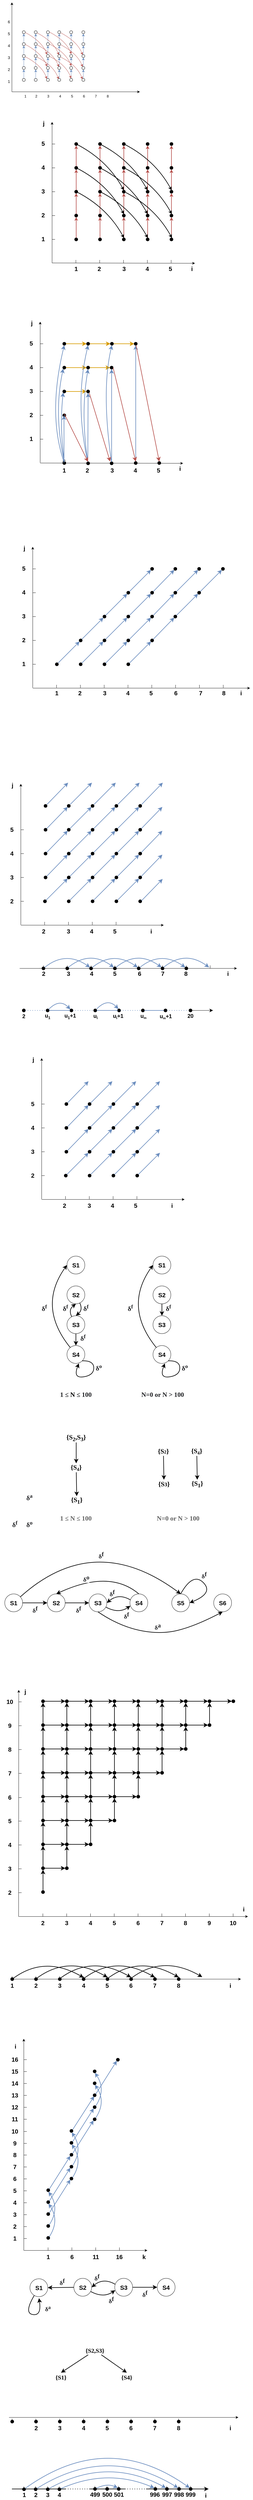 <mxfile version="20.4.0" type="github">
  <diagram id="1EfTe6vMNu9yi9bhlWQg" name="Page-1">
    <mxGraphModel dx="920" dy="595" grid="1" gridSize="10" guides="1" tooltips="1" connect="1" arrows="1" fold="1" page="1" pageScale="1" pageWidth="850" pageHeight="1100" math="0" shadow="0">
      <root>
        <mxCell id="0" />
        <mxCell id="1" parent="0" />
        <mxCell id="rq-qiGX2FJayqIBKI3bo-3" value="" style="endArrow=classic;html=1;rounded=0;" parent="1" edge="1">
          <mxGeometry width="50" height="50" relative="1" as="geometry">
            <mxPoint x="40" y="400" as="sourcePoint" />
            <mxPoint x="470" y="400" as="targetPoint" />
          </mxGeometry>
        </mxCell>
        <mxCell id="rq-qiGX2FJayqIBKI3bo-4" value="" style="endArrow=classic;html=1;rounded=0;" parent="1" edge="1">
          <mxGeometry width="50" height="50" relative="1" as="geometry">
            <mxPoint x="40" y="400" as="sourcePoint" />
            <mxPoint x="40" y="100" as="targetPoint" />
          </mxGeometry>
        </mxCell>
        <mxCell id="rq-qiGX2FJayqIBKI3bo-5" value="1&amp;nbsp; &amp;nbsp; &amp;nbsp; &amp;nbsp; &amp;nbsp;2&amp;nbsp; &amp;nbsp; &amp;nbsp; &amp;nbsp; &amp;nbsp; 3&amp;nbsp; &amp;nbsp; &amp;nbsp; &amp;nbsp; &amp;nbsp; 4&amp;nbsp; &amp;nbsp; &amp;nbsp; &amp;nbsp; &amp;nbsp; 5&amp;nbsp; &amp;nbsp; &amp;nbsp; &amp;nbsp; &amp;nbsp; 6&amp;nbsp; &amp;nbsp; &amp;nbsp; &amp;nbsp; &amp;nbsp; 7&amp;nbsp; &amp;nbsp; &amp;nbsp; &amp;nbsp; &amp;nbsp; 8" style="text;html=1;strokeColor=none;fillColor=none;align=left;verticalAlign=middle;whiteSpace=wrap;rounded=0;" parent="1" vertex="1">
          <mxGeometry x="80" y="400" width="370" height="30" as="geometry" />
        </mxCell>
        <mxCell id="rq-qiGX2FJayqIBKI3bo-7" value="1" style="text;html=1;strokeColor=none;fillColor=none;align=center;verticalAlign=middle;whiteSpace=wrap;rounded=0;fontSize=13;" parent="1" vertex="1">
          <mxGeometry y="350" width="60" height="30" as="geometry" />
        </mxCell>
        <mxCell id="rq-qiGX2FJayqIBKI3bo-8" value="2&lt;span style=&quot;color: rgba(0, 0, 0, 0); font-family: monospace; font-size: 0px; text-align: start;&quot;&gt;%3CmxGraphModel%3E%3Croot%3E%3CmxCell%20id%3D%220%22%2F%3E%3CmxCell%20id%3D%221%22%20parent%3D%220%22%2F%3E%3CmxCell%20id%3D%222%22%20value%3D%221%22%20style%3D%22text%3Bhtml%3D1%3BstrokeColor%3Dnone%3BfillColor%3Dnone%3Balign%3Dcenter%3BverticalAlign%3Dmiddle%3BwhiteSpace%3Dwrap%3Brounded%3D0%3BfontSize%3D13%3B%22%20vertex%3D%221%22%20parent%3D%221%22%3E%3CmxGeometry%20y%3D%22350%22%20width%3D%2260%22%20height%3D%2230%22%20as%3D%22geometry%22%2F%3E%3C%2FmxCell%3E%3C%2Froot%3E%3C%2FmxGraphModel%3E&lt;/span&gt;&lt;span style=&quot;color: rgba(0, 0, 0, 0); font-family: monospace; font-size: 0px; text-align: start;&quot;&gt;%3CmxGraphModel%3E%3Croot%3E%3CmxCell%20id%3D%220%22%2F%3E%3CmxCell%20id%3D%221%22%20parent%3D%220%22%2F%3E%3CmxCell%20id%3D%222%22%20value%3D%221%22%20style%3D%22text%3Bhtml%3D1%3BstrokeColor%3Dnone%3BfillColor%3Dnone%3Balign%3Dcenter%3BverticalAlign%3Dmiddle%3BwhiteSpace%3Dwrap%3Brounded%3D0%3BfontSize%3D13%3B%22%20vertex%3D%221%22%20parent%3D%221%22%3E%3CmxGeometry%20y%3D%22350%22%20width%3D%2260%22%20height%3D%2230%22%20as%3D%22geometry%22%2F%3E%3C%2FmxCell%3E%3C%2Froot%3E%3C%2FmxGraphModel%3E&lt;/span&gt;" style="text;html=1;strokeColor=none;fillColor=none;align=center;verticalAlign=middle;whiteSpace=wrap;rounded=0;fontSize=13;" parent="1" vertex="1">
          <mxGeometry y="310" width="60" height="30" as="geometry" />
        </mxCell>
        <mxCell id="rq-qiGX2FJayqIBKI3bo-9" value="3" style="text;html=1;strokeColor=none;fillColor=none;align=center;verticalAlign=middle;whiteSpace=wrap;rounded=0;fontSize=13;" parent="1" vertex="1">
          <mxGeometry y="270" width="60" height="30" as="geometry" />
        </mxCell>
        <mxCell id="rq-qiGX2FJayqIBKI3bo-10" value="4" style="text;html=1;strokeColor=none;fillColor=none;align=center;verticalAlign=middle;whiteSpace=wrap;rounded=0;fontSize=13;" parent="1" vertex="1">
          <mxGeometry y="230" width="60" height="30" as="geometry" />
        </mxCell>
        <mxCell id="rq-qiGX2FJayqIBKI3bo-11" value="5" style="text;html=1;strokeColor=none;fillColor=none;align=center;verticalAlign=middle;whiteSpace=wrap;rounded=0;fontSize=13;" parent="1" vertex="1">
          <mxGeometry y="190" width="60" height="30" as="geometry" />
        </mxCell>
        <mxCell id="rq-qiGX2FJayqIBKI3bo-13" value="6" style="text;html=1;strokeColor=none;fillColor=none;align=center;verticalAlign=middle;whiteSpace=wrap;rounded=0;fontSize=13;" parent="1" vertex="1">
          <mxGeometry y="150" width="60" height="30" as="geometry" />
        </mxCell>
        <mxCell id="rq-qiGX2FJayqIBKI3bo-68" style="edgeStyle=orthogonalEdgeStyle;curved=1;rounded=0;orthogonalLoop=1;jettySize=auto;html=1;entryX=0.5;entryY=1;entryDx=0;entryDy=0;fontSize=13;fillColor=#dae8fc;strokeColor=#6c8ebf;" parent="1" source="rq-qiGX2FJayqIBKI3bo-14" target="rq-qiGX2FJayqIBKI3bo-18" edge="1">
          <mxGeometry relative="1" as="geometry" />
        </mxCell>
        <mxCell id="rq-qiGX2FJayqIBKI3bo-14" value="" style="ellipse;whiteSpace=wrap;html=1;aspect=fixed;fontSize=13;" parent="1" vertex="1">
          <mxGeometry x="75" y="355" width="10" height="10" as="geometry" />
        </mxCell>
        <mxCell id="rq-qiGX2FJayqIBKI3bo-70" style="edgeStyle=orthogonalEdgeStyle;curved=1;rounded=0;orthogonalLoop=1;jettySize=auto;html=1;entryX=0.5;entryY=1;entryDx=0;entryDy=0;fontSize=13;fillColor=#dae8fc;strokeColor=#6c8ebf;" parent="1" source="rq-qiGX2FJayqIBKI3bo-15" target="rq-qiGX2FJayqIBKI3bo-19" edge="1">
          <mxGeometry relative="1" as="geometry" />
        </mxCell>
        <mxCell id="rq-qiGX2FJayqIBKI3bo-15" value="" style="ellipse;whiteSpace=wrap;html=1;aspect=fixed;fontSize=13;" parent="1" vertex="1">
          <mxGeometry x="115" y="355" width="10" height="10" as="geometry" />
        </mxCell>
        <mxCell id="rq-qiGX2FJayqIBKI3bo-73" style="edgeStyle=orthogonalEdgeStyle;curved=1;rounded=0;orthogonalLoop=1;jettySize=auto;html=1;entryX=0.5;entryY=1;entryDx=0;entryDy=0;fontSize=13;fillColor=#dae8fc;strokeColor=#6c8ebf;" parent="1" source="rq-qiGX2FJayqIBKI3bo-16" target="rq-qiGX2FJayqIBKI3bo-20" edge="1">
          <mxGeometry relative="1" as="geometry" />
        </mxCell>
        <mxCell id="rq-qiGX2FJayqIBKI3bo-16" value="" style="ellipse;whiteSpace=wrap;html=1;aspect=fixed;fontSize=13;" parent="1" vertex="1">
          <mxGeometry x="156" y="355" width="10" height="10" as="geometry" />
        </mxCell>
        <mxCell id="rq-qiGX2FJayqIBKI3bo-72" style="edgeStyle=orthogonalEdgeStyle;curved=1;rounded=0;orthogonalLoop=1;jettySize=auto;html=1;entryX=0.5;entryY=1;entryDx=0;entryDy=0;fontSize=13;fillColor=#dae8fc;strokeColor=#6c8ebf;" parent="1" source="rq-qiGX2FJayqIBKI3bo-18" target="rq-qiGX2FJayqIBKI3bo-22" edge="1">
          <mxGeometry relative="1" as="geometry" />
        </mxCell>
        <mxCell id="rq-qiGX2FJayqIBKI3bo-18" value="" style="ellipse;whiteSpace=wrap;html=1;aspect=fixed;fontSize=13;" parent="1" vertex="1">
          <mxGeometry x="75" y="315" width="10" height="10" as="geometry" />
        </mxCell>
        <mxCell id="rq-qiGX2FJayqIBKI3bo-71" style="edgeStyle=orthogonalEdgeStyle;curved=1;rounded=0;orthogonalLoop=1;jettySize=auto;html=1;entryX=0.5;entryY=1;entryDx=0;entryDy=0;fontSize=13;fillColor=#dae8fc;strokeColor=#6c8ebf;" parent="1" source="rq-qiGX2FJayqIBKI3bo-19" target="rq-qiGX2FJayqIBKI3bo-23" edge="1">
          <mxGeometry relative="1" as="geometry" />
        </mxCell>
        <mxCell id="rq-qiGX2FJayqIBKI3bo-19" value="" style="ellipse;whiteSpace=wrap;html=1;aspect=fixed;fontSize=13;" parent="1" vertex="1">
          <mxGeometry x="115" y="315" width="10" height="10" as="geometry" />
        </mxCell>
        <mxCell id="rq-qiGX2FJayqIBKI3bo-74" style="edgeStyle=orthogonalEdgeStyle;curved=1;rounded=0;orthogonalLoop=1;jettySize=auto;html=1;entryX=0.5;entryY=1;entryDx=0;entryDy=0;fontSize=13;fillColor=#dae8fc;strokeColor=#6c8ebf;" parent="1" source="rq-qiGX2FJayqIBKI3bo-20" target="rq-qiGX2FJayqIBKI3bo-24" edge="1">
          <mxGeometry relative="1" as="geometry" />
        </mxCell>
        <mxCell id="rq-qiGX2FJayqIBKI3bo-20" value="" style="ellipse;whiteSpace=wrap;html=1;aspect=fixed;fontSize=13;" parent="1" vertex="1">
          <mxGeometry x="156" y="315" width="10" height="10" as="geometry" />
        </mxCell>
        <mxCell id="rq-qiGX2FJayqIBKI3bo-77" style="edgeStyle=orthogonalEdgeStyle;curved=1;rounded=0;orthogonalLoop=1;jettySize=auto;html=1;entryX=0.5;entryY=1;entryDx=0;entryDy=0;fontSize=13;fillColor=#dae8fc;strokeColor=#6c8ebf;" parent="1" source="rq-qiGX2FJayqIBKI3bo-22" target="rq-qiGX2FJayqIBKI3bo-26" edge="1">
          <mxGeometry relative="1" as="geometry" />
        </mxCell>
        <mxCell id="rq-qiGX2FJayqIBKI3bo-22" value="" style="ellipse;whiteSpace=wrap;html=1;aspect=fixed;fontSize=13;" parent="1" vertex="1">
          <mxGeometry x="75" y="275" width="10" height="10" as="geometry" />
        </mxCell>
        <mxCell id="rq-qiGX2FJayqIBKI3bo-76" style="edgeStyle=orthogonalEdgeStyle;curved=1;rounded=0;orthogonalLoop=1;jettySize=auto;html=1;entryX=0.5;entryY=1;entryDx=0;entryDy=0;fontSize=13;fillColor=#dae8fc;strokeColor=#6c8ebf;" parent="1" source="rq-qiGX2FJayqIBKI3bo-23" target="rq-qiGX2FJayqIBKI3bo-27" edge="1">
          <mxGeometry relative="1" as="geometry" />
        </mxCell>
        <mxCell id="rq-qiGX2FJayqIBKI3bo-23" value="" style="ellipse;whiteSpace=wrap;html=1;aspect=fixed;fontSize=13;" parent="1" vertex="1">
          <mxGeometry x="115" y="275" width="10" height="10" as="geometry" />
        </mxCell>
        <mxCell id="rq-qiGX2FJayqIBKI3bo-75" style="edgeStyle=orthogonalEdgeStyle;curved=1;rounded=0;orthogonalLoop=1;jettySize=auto;html=1;entryX=0.5;entryY=1;entryDx=0;entryDy=0;fontSize=13;fillColor=#dae8fc;strokeColor=#6c8ebf;" parent="1" source="rq-qiGX2FJayqIBKI3bo-24" target="rq-qiGX2FJayqIBKI3bo-28" edge="1">
          <mxGeometry relative="1" as="geometry" />
        </mxCell>
        <mxCell id="rq-qiGX2FJayqIBKI3bo-24" value="" style="ellipse;whiteSpace=wrap;html=1;aspect=fixed;fontSize=13;" parent="1" vertex="1">
          <mxGeometry x="156" y="275" width="10" height="10" as="geometry" />
        </mxCell>
        <mxCell id="rq-qiGX2FJayqIBKI3bo-78" style="edgeStyle=orthogonalEdgeStyle;curved=1;rounded=0;orthogonalLoop=1;jettySize=auto;html=1;entryX=0.5;entryY=1;entryDx=0;entryDy=0;fontSize=13;fillColor=#dae8fc;strokeColor=#6c8ebf;" parent="1" source="rq-qiGX2FJayqIBKI3bo-26" target="rq-qiGX2FJayqIBKI3bo-39" edge="1">
          <mxGeometry relative="1" as="geometry" />
        </mxCell>
        <mxCell id="rq-qiGX2FJayqIBKI3bo-26" value="" style="ellipse;whiteSpace=wrap;html=1;aspect=fixed;fontSize=13;" parent="1" vertex="1">
          <mxGeometry x="75" y="235" width="10" height="10" as="geometry" />
        </mxCell>
        <mxCell id="rq-qiGX2FJayqIBKI3bo-80" style="edgeStyle=orthogonalEdgeStyle;curved=1;rounded=0;orthogonalLoop=1;jettySize=auto;html=1;entryX=0.5;entryY=1;entryDx=0;entryDy=0;fontSize=13;fillColor=#dae8fc;strokeColor=#6c8ebf;" parent="1" source="rq-qiGX2FJayqIBKI3bo-27" target="rq-qiGX2FJayqIBKI3bo-40" edge="1">
          <mxGeometry relative="1" as="geometry" />
        </mxCell>
        <mxCell id="rq-qiGX2FJayqIBKI3bo-27" value="" style="ellipse;whiteSpace=wrap;html=1;aspect=fixed;fontSize=13;" parent="1" vertex="1">
          <mxGeometry x="115" y="235" width="10" height="10" as="geometry" />
        </mxCell>
        <mxCell id="rq-qiGX2FJayqIBKI3bo-81" style="edgeStyle=orthogonalEdgeStyle;curved=1;rounded=0;orthogonalLoop=1;jettySize=auto;html=1;entryX=0.5;entryY=1;entryDx=0;entryDy=0;fontSize=13;fillColor=#dae8fc;strokeColor=#6c8ebf;" parent="1" source="rq-qiGX2FJayqIBKI3bo-28" target="rq-qiGX2FJayqIBKI3bo-41" edge="1">
          <mxGeometry relative="1" as="geometry" />
        </mxCell>
        <mxCell id="rq-qiGX2FJayqIBKI3bo-28" value="" style="ellipse;whiteSpace=wrap;html=1;aspect=fixed;fontSize=13;" parent="1" vertex="1">
          <mxGeometry x="156" y="235" width="10" height="10" as="geometry" />
        </mxCell>
        <mxCell id="rq-qiGX2FJayqIBKI3bo-39" value="" style="ellipse;whiteSpace=wrap;html=1;aspect=fixed;fontSize=13;" parent="1" vertex="1">
          <mxGeometry x="75" y="195" width="10" height="10" as="geometry" />
        </mxCell>
        <mxCell id="rq-qiGX2FJayqIBKI3bo-40" value="" style="ellipse;whiteSpace=wrap;html=1;aspect=fixed;fontSize=13;" parent="1" vertex="1">
          <mxGeometry x="115" y="195" width="10" height="10" as="geometry" />
        </mxCell>
        <mxCell id="rq-qiGX2FJayqIBKI3bo-41" value="" style="ellipse;whiteSpace=wrap;html=1;aspect=fixed;fontSize=13;" parent="1" vertex="1">
          <mxGeometry x="156" y="195" width="10" height="10" as="geometry" />
        </mxCell>
        <mxCell id="rq-qiGX2FJayqIBKI3bo-64" value="" style="curved=1;endArrow=classic;html=1;rounded=0;fontSize=13;entryX=0;entryY=0;entryDx=0;entryDy=0;fillColor=#f8cecc;strokeColor=#b85450;" parent="1" source="rq-qiGX2FJayqIBKI3bo-22" target="rq-qiGX2FJayqIBKI3bo-16" edge="1">
          <mxGeometry width="50" height="50" relative="1" as="geometry">
            <mxPoint x="85" y="330" as="sourcePoint" />
            <mxPoint x="155.711" y="280" as="targetPoint" />
            <Array as="points">
              <mxPoint x="140" y="310" />
            </Array>
          </mxGeometry>
        </mxCell>
        <mxCell id="rq-qiGX2FJayqIBKI3bo-82" style="edgeStyle=orthogonalEdgeStyle;curved=1;rounded=0;orthogonalLoop=1;jettySize=auto;html=1;entryX=0.5;entryY=1;entryDx=0;entryDy=0;fontSize=13;fillColor=#dae8fc;strokeColor=#6c8ebf;" parent="1" source="rq-qiGX2FJayqIBKI3bo-83" target="rq-qiGX2FJayqIBKI3bo-89" edge="1">
          <mxGeometry relative="1" as="geometry" />
        </mxCell>
        <mxCell id="rq-qiGX2FJayqIBKI3bo-83" value="" style="ellipse;whiteSpace=wrap;html=1;aspect=fixed;fontSize=13;" parent="1" vertex="1">
          <mxGeometry x="194" y="355" width="10" height="10" as="geometry" />
        </mxCell>
        <mxCell id="rq-qiGX2FJayqIBKI3bo-84" style="edgeStyle=orthogonalEdgeStyle;curved=1;rounded=0;orthogonalLoop=1;jettySize=auto;html=1;entryX=0.5;entryY=1;entryDx=0;entryDy=0;fontSize=13;fillColor=#dae8fc;strokeColor=#6c8ebf;" parent="1" source="rq-qiGX2FJayqIBKI3bo-85" target="rq-qiGX2FJayqIBKI3bo-91" edge="1">
          <mxGeometry relative="1" as="geometry" />
        </mxCell>
        <mxCell id="rq-qiGX2FJayqIBKI3bo-85" value="" style="ellipse;whiteSpace=wrap;html=1;aspect=fixed;fontSize=13;" parent="1" vertex="1">
          <mxGeometry x="234" y="355" width="10" height="10" as="geometry" />
        </mxCell>
        <mxCell id="rq-qiGX2FJayqIBKI3bo-86" style="edgeStyle=orthogonalEdgeStyle;curved=1;rounded=0;orthogonalLoop=1;jettySize=auto;html=1;entryX=0.5;entryY=1;entryDx=0;entryDy=0;fontSize=13;fillColor=#dae8fc;strokeColor=#6c8ebf;" parent="1" source="rq-qiGX2FJayqIBKI3bo-87" target="rq-qiGX2FJayqIBKI3bo-93" edge="1">
          <mxGeometry relative="1" as="geometry" />
        </mxCell>
        <mxCell id="rq-qiGX2FJayqIBKI3bo-87" value="" style="ellipse;whiteSpace=wrap;html=1;aspect=fixed;fontSize=13;" parent="1" vertex="1">
          <mxGeometry x="275" y="355" width="10" height="10" as="geometry" />
        </mxCell>
        <mxCell id="rq-qiGX2FJayqIBKI3bo-88" style="edgeStyle=orthogonalEdgeStyle;curved=1;rounded=0;orthogonalLoop=1;jettySize=auto;html=1;entryX=0.5;entryY=1;entryDx=0;entryDy=0;fontSize=13;fillColor=#dae8fc;strokeColor=#6c8ebf;" parent="1" source="rq-qiGX2FJayqIBKI3bo-89" target="rq-qiGX2FJayqIBKI3bo-95" edge="1">
          <mxGeometry relative="1" as="geometry" />
        </mxCell>
        <mxCell id="rq-qiGX2FJayqIBKI3bo-89" value="" style="ellipse;whiteSpace=wrap;html=1;aspect=fixed;fontSize=13;" parent="1" vertex="1">
          <mxGeometry x="194" y="315" width="10" height="10" as="geometry" />
        </mxCell>
        <mxCell id="rq-qiGX2FJayqIBKI3bo-90" style="edgeStyle=orthogonalEdgeStyle;curved=1;rounded=0;orthogonalLoop=1;jettySize=auto;html=1;entryX=0.5;entryY=1;entryDx=0;entryDy=0;fontSize=13;fillColor=#dae8fc;strokeColor=#6c8ebf;" parent="1" source="rq-qiGX2FJayqIBKI3bo-91" target="rq-qiGX2FJayqIBKI3bo-97" edge="1">
          <mxGeometry relative="1" as="geometry" />
        </mxCell>
        <mxCell id="rq-qiGX2FJayqIBKI3bo-91" value="" style="ellipse;whiteSpace=wrap;html=1;aspect=fixed;fontSize=13;" parent="1" vertex="1">
          <mxGeometry x="234" y="315" width="10" height="10" as="geometry" />
        </mxCell>
        <mxCell id="rq-qiGX2FJayqIBKI3bo-92" style="edgeStyle=orthogonalEdgeStyle;curved=1;rounded=0;orthogonalLoop=1;jettySize=auto;html=1;entryX=0.5;entryY=1;entryDx=0;entryDy=0;fontSize=13;fillColor=#dae8fc;strokeColor=#6c8ebf;" parent="1" source="rq-qiGX2FJayqIBKI3bo-93" target="rq-qiGX2FJayqIBKI3bo-99" edge="1">
          <mxGeometry relative="1" as="geometry" />
        </mxCell>
        <mxCell id="rq-qiGX2FJayqIBKI3bo-93" value="" style="ellipse;whiteSpace=wrap;html=1;aspect=fixed;fontSize=13;" parent="1" vertex="1">
          <mxGeometry x="275" y="315" width="10" height="10" as="geometry" />
        </mxCell>
        <mxCell id="rq-qiGX2FJayqIBKI3bo-94" style="edgeStyle=orthogonalEdgeStyle;curved=1;rounded=0;orthogonalLoop=1;jettySize=auto;html=1;entryX=0.5;entryY=1;entryDx=0;entryDy=0;fontSize=13;fillColor=#dae8fc;strokeColor=#6c8ebf;" parent="1" source="rq-qiGX2FJayqIBKI3bo-95" target="rq-qiGX2FJayqIBKI3bo-101" edge="1">
          <mxGeometry relative="1" as="geometry" />
        </mxCell>
        <mxCell id="rq-qiGX2FJayqIBKI3bo-95" value="" style="ellipse;whiteSpace=wrap;html=1;aspect=fixed;fontSize=13;" parent="1" vertex="1">
          <mxGeometry x="194" y="275" width="10" height="10" as="geometry" />
        </mxCell>
        <mxCell id="rq-qiGX2FJayqIBKI3bo-96" style="edgeStyle=orthogonalEdgeStyle;curved=1;rounded=0;orthogonalLoop=1;jettySize=auto;html=1;entryX=0.5;entryY=1;entryDx=0;entryDy=0;fontSize=13;fillColor=#dae8fc;strokeColor=#6c8ebf;" parent="1" source="rq-qiGX2FJayqIBKI3bo-97" target="rq-qiGX2FJayqIBKI3bo-103" edge="1">
          <mxGeometry relative="1" as="geometry" />
        </mxCell>
        <mxCell id="rq-qiGX2FJayqIBKI3bo-97" value="" style="ellipse;whiteSpace=wrap;html=1;aspect=fixed;fontSize=13;" parent="1" vertex="1">
          <mxGeometry x="234" y="275" width="10" height="10" as="geometry" />
        </mxCell>
        <mxCell id="rq-qiGX2FJayqIBKI3bo-98" style="edgeStyle=orthogonalEdgeStyle;curved=1;rounded=0;orthogonalLoop=1;jettySize=auto;html=1;entryX=0.5;entryY=1;entryDx=0;entryDy=0;fontSize=13;fillColor=#dae8fc;strokeColor=#6c8ebf;" parent="1" source="rq-qiGX2FJayqIBKI3bo-99" target="rq-qiGX2FJayqIBKI3bo-105" edge="1">
          <mxGeometry relative="1" as="geometry" />
        </mxCell>
        <mxCell id="rq-qiGX2FJayqIBKI3bo-99" value="" style="ellipse;whiteSpace=wrap;html=1;aspect=fixed;fontSize=13;" parent="1" vertex="1">
          <mxGeometry x="275" y="275" width="10" height="10" as="geometry" />
        </mxCell>
        <mxCell id="rq-qiGX2FJayqIBKI3bo-100" style="edgeStyle=orthogonalEdgeStyle;curved=1;rounded=0;orthogonalLoop=1;jettySize=auto;html=1;entryX=0.5;entryY=1;entryDx=0;entryDy=0;fontSize=13;fillColor=#dae8fc;strokeColor=#6c8ebf;" parent="1" source="rq-qiGX2FJayqIBKI3bo-101" target="rq-qiGX2FJayqIBKI3bo-106" edge="1">
          <mxGeometry relative="1" as="geometry" />
        </mxCell>
        <mxCell id="rq-qiGX2FJayqIBKI3bo-101" value="" style="ellipse;whiteSpace=wrap;html=1;aspect=fixed;fontSize=13;" parent="1" vertex="1">
          <mxGeometry x="194" y="235" width="10" height="10" as="geometry" />
        </mxCell>
        <mxCell id="rq-qiGX2FJayqIBKI3bo-102" style="edgeStyle=orthogonalEdgeStyle;curved=1;rounded=0;orthogonalLoop=1;jettySize=auto;html=1;entryX=0.5;entryY=1;entryDx=0;entryDy=0;fontSize=13;fillColor=#dae8fc;strokeColor=#6c8ebf;" parent="1" source="rq-qiGX2FJayqIBKI3bo-103" target="rq-qiGX2FJayqIBKI3bo-107" edge="1">
          <mxGeometry relative="1" as="geometry" />
        </mxCell>
        <mxCell id="rq-qiGX2FJayqIBKI3bo-103" value="" style="ellipse;whiteSpace=wrap;html=1;aspect=fixed;fontSize=13;" parent="1" vertex="1">
          <mxGeometry x="234" y="235" width="10" height="10" as="geometry" />
        </mxCell>
        <mxCell id="rq-qiGX2FJayqIBKI3bo-104" style="edgeStyle=orthogonalEdgeStyle;curved=1;rounded=0;orthogonalLoop=1;jettySize=auto;html=1;entryX=0.5;entryY=1;entryDx=0;entryDy=0;fontSize=13;fillColor=#dae8fc;strokeColor=#6c8ebf;" parent="1" source="rq-qiGX2FJayqIBKI3bo-105" target="rq-qiGX2FJayqIBKI3bo-108" edge="1">
          <mxGeometry relative="1" as="geometry" />
        </mxCell>
        <mxCell id="rq-qiGX2FJayqIBKI3bo-105" value="" style="ellipse;whiteSpace=wrap;html=1;aspect=fixed;fontSize=13;" parent="1" vertex="1">
          <mxGeometry x="275" y="235" width="10" height="10" as="geometry" />
        </mxCell>
        <mxCell id="rq-qiGX2FJayqIBKI3bo-106" value="" style="ellipse;whiteSpace=wrap;html=1;aspect=fixed;fontSize=13;" parent="1" vertex="1">
          <mxGeometry x="194" y="195" width="10" height="10" as="geometry" />
        </mxCell>
        <mxCell id="rq-qiGX2FJayqIBKI3bo-107" value="" style="ellipse;whiteSpace=wrap;html=1;aspect=fixed;fontSize=13;" parent="1" vertex="1">
          <mxGeometry x="234" y="195" width="10" height="10" as="geometry" />
        </mxCell>
        <mxCell id="rq-qiGX2FJayqIBKI3bo-108" value="" style="ellipse;whiteSpace=wrap;html=1;aspect=fixed;fontSize=13;" parent="1" vertex="1">
          <mxGeometry x="275" y="195" width="10" height="10" as="geometry" />
        </mxCell>
        <mxCell id="rq-qiGX2FJayqIBKI3bo-113" value="" style="curved=1;endArrow=classic;html=1;rounded=0;fontSize=13;entryX=0;entryY=0;entryDx=0;entryDy=0;fillColor=#f8cecc;strokeColor=#b85450;" parent="1" edge="1">
          <mxGeometry width="50" height="50" relative="1" as="geometry">
            <mxPoint x="84.997" y="241.112" as="sourcePoint" />
            <mxPoint x="158.174" y="315.004" as="targetPoint" />
            <Array as="points">
              <mxPoint x="140" y="270" />
            </Array>
          </mxGeometry>
        </mxCell>
        <mxCell id="rq-qiGX2FJayqIBKI3bo-114" value="" style="curved=1;endArrow=classic;html=1;rounded=0;fontSize=13;entryX=0;entryY=0;entryDx=0;entryDy=0;fillColor=#f8cecc;strokeColor=#b85450;" parent="1" edge="1">
          <mxGeometry width="50" height="50" relative="1" as="geometry">
            <mxPoint x="84.997" y="201.112" as="sourcePoint" />
            <mxPoint x="158.174" y="275.004" as="targetPoint" />
            <Array as="points">
              <mxPoint x="140" y="230" />
            </Array>
          </mxGeometry>
        </mxCell>
        <mxCell id="rq-qiGX2FJayqIBKI3bo-125" value="" style="curved=1;endArrow=classic;html=1;rounded=0;fontSize=13;entryX=0;entryY=0;entryDx=0;entryDy=0;fillColor=#f8cecc;strokeColor=#b85450;" parent="1" edge="1">
          <mxGeometry width="50" height="50" relative="1" as="geometry">
            <mxPoint x="124.152" y="283.446" as="sourcePoint" />
            <mxPoint x="197.144" y="357.674" as="targetPoint" />
            <Array as="points">
              <mxPoint x="179.68" y="311.21" />
            </Array>
          </mxGeometry>
        </mxCell>
        <mxCell id="rq-qiGX2FJayqIBKI3bo-126" value="" style="curved=1;endArrow=classic;html=1;rounded=0;fontSize=13;entryX=0;entryY=0;entryDx=0;entryDy=0;fillColor=#f8cecc;strokeColor=#b85450;" parent="1" edge="1">
          <mxGeometry width="50" height="50" relative="1" as="geometry">
            <mxPoint x="124.677" y="242.322" as="sourcePoint" />
            <mxPoint x="197.854" y="316.214" as="targetPoint" />
            <Array as="points">
              <mxPoint x="179.68" y="271.21" />
            </Array>
          </mxGeometry>
        </mxCell>
        <mxCell id="rq-qiGX2FJayqIBKI3bo-127" value="" style="curved=1;endArrow=classic;html=1;rounded=0;fontSize=13;entryX=0;entryY=0;entryDx=0;entryDy=0;fillColor=#f8cecc;strokeColor=#b85450;" parent="1" edge="1">
          <mxGeometry width="50" height="50" relative="1" as="geometry">
            <mxPoint x="124.677" y="202.322" as="sourcePoint" />
            <mxPoint x="197.854" y="276.214" as="targetPoint" />
            <Array as="points">
              <mxPoint x="179.68" y="231.21" />
            </Array>
          </mxGeometry>
        </mxCell>
        <mxCell id="rq-qiGX2FJayqIBKI3bo-128" value="" style="curved=1;endArrow=classic;html=1;rounded=0;fontSize=13;entryX=0;entryY=0;entryDx=0;entryDy=0;fillColor=#f8cecc;strokeColor=#b85450;" parent="1" edge="1">
          <mxGeometry width="50" height="50" relative="1" as="geometry">
            <mxPoint x="166.002" y="280.776" as="sourcePoint" />
            <mxPoint x="238.994" y="355.004" as="targetPoint" />
            <Array as="points">
              <mxPoint x="221.53" y="308.54" />
            </Array>
          </mxGeometry>
        </mxCell>
        <mxCell id="rq-qiGX2FJayqIBKI3bo-129" value="" style="curved=1;endArrow=classic;html=1;rounded=0;fontSize=13;entryX=0;entryY=0;entryDx=0;entryDy=0;fillColor=#f8cecc;strokeColor=#b85450;" parent="1" edge="1">
          <mxGeometry width="50" height="50" relative="1" as="geometry">
            <mxPoint x="166.527" y="239.652" as="sourcePoint" />
            <mxPoint x="239.704" y="313.544" as="targetPoint" />
            <Array as="points">
              <mxPoint x="221.53" y="268.54" />
            </Array>
          </mxGeometry>
        </mxCell>
        <mxCell id="rq-qiGX2FJayqIBKI3bo-130" value="" style="curved=1;endArrow=classic;html=1;rounded=0;fontSize=13;entryX=0;entryY=0;entryDx=0;entryDy=0;fillColor=#f8cecc;strokeColor=#b85450;" parent="1" edge="1">
          <mxGeometry width="50" height="50" relative="1" as="geometry">
            <mxPoint x="166.527" y="199.652" as="sourcePoint" />
            <mxPoint x="239.704" y="273.544" as="targetPoint" />
            <Array as="points">
              <mxPoint x="221.53" y="228.54" />
            </Array>
          </mxGeometry>
        </mxCell>
        <mxCell id="rq-qiGX2FJayqIBKI3bo-131" value="" style="curved=1;endArrow=classic;html=1;rounded=0;fontSize=13;entryX=0;entryY=0;entryDx=0;entryDy=0;fillColor=#f8cecc;strokeColor=#b85450;" parent="1" edge="1">
          <mxGeometry width="50" height="50" relative="1" as="geometry">
            <mxPoint x="204.002" y="283.446" as="sourcePoint" />
            <mxPoint x="276.994" y="357.674" as="targetPoint" />
            <Array as="points">
              <mxPoint x="259.53" y="311.21" />
            </Array>
          </mxGeometry>
        </mxCell>
        <mxCell id="rq-qiGX2FJayqIBKI3bo-132" value="" style="curved=1;endArrow=classic;html=1;rounded=0;fontSize=13;entryX=0;entryY=0;entryDx=0;entryDy=0;fillColor=#f8cecc;strokeColor=#b85450;" parent="1" edge="1">
          <mxGeometry width="50" height="50" relative="1" as="geometry">
            <mxPoint x="204.527" y="242.322" as="sourcePoint" />
            <mxPoint x="277.704" y="316.214" as="targetPoint" />
            <Array as="points">
              <mxPoint x="259.53" y="271.21" />
            </Array>
          </mxGeometry>
        </mxCell>
        <mxCell id="rq-qiGX2FJayqIBKI3bo-133" value="" style="curved=1;endArrow=classic;html=1;rounded=0;fontSize=13;entryX=0;entryY=0;entryDx=0;entryDy=0;fillColor=#f8cecc;strokeColor=#b85450;" parent="1" edge="1">
          <mxGeometry width="50" height="50" relative="1" as="geometry">
            <mxPoint x="204.527" y="202.322" as="sourcePoint" />
            <mxPoint x="277.704" y="276.214" as="targetPoint" />
            <Array as="points">
              <mxPoint x="259.53" y="231.21" />
            </Array>
          </mxGeometry>
        </mxCell>
        <mxCell id="rq-qiGX2FJayqIBKI3bo-134" style="edgeStyle=orthogonalEdgeStyle;curved=1;rounded=0;orthogonalLoop=1;jettySize=auto;html=1;entryX=0.5;entryY=1;entryDx=0;entryDy=0;fontSize=13;fillColor=#f8cecc;strokeColor=#b85450;strokeWidth=2;" parent="1" source="rq-qiGX2FJayqIBKI3bo-135" target="rq-qiGX2FJayqIBKI3bo-141" edge="1">
          <mxGeometry relative="1" as="geometry" />
        </mxCell>
        <mxCell id="rq-qiGX2FJayqIBKI3bo-135" value="" style="ellipse;whiteSpace=wrap;html=1;aspect=fixed;fontSize=13;fillColor=#000000;strokeWidth=2;" parent="1" vertex="1">
          <mxGeometry x="251" y="890" width="10" height="10" as="geometry" />
        </mxCell>
        <mxCell id="rq-qiGX2FJayqIBKI3bo-140" style="edgeStyle=orthogonalEdgeStyle;curved=1;rounded=0;orthogonalLoop=1;jettySize=auto;html=1;entryX=0.5;entryY=1;entryDx=0;entryDy=0;fontSize=13;fillColor=#f8cecc;strokeColor=#b85450;strokeWidth=2;" parent="1" source="rq-qiGX2FJayqIBKI3bo-141" target="rq-qiGX2FJayqIBKI3bo-147" edge="1">
          <mxGeometry relative="1" as="geometry" />
        </mxCell>
        <mxCell id="rq-qiGX2FJayqIBKI3bo-141" value="" style="ellipse;whiteSpace=wrap;html=1;aspect=fixed;fontSize=13;fillColor=#000000;strokeWidth=2;" parent="1" vertex="1">
          <mxGeometry x="251" y="810" width="10" height="10" as="geometry" />
        </mxCell>
        <mxCell id="rq-qiGX2FJayqIBKI3bo-146" style="edgeStyle=orthogonalEdgeStyle;curved=1;rounded=0;orthogonalLoop=1;jettySize=auto;html=1;entryX=0.5;entryY=1;entryDx=0;entryDy=0;fontSize=13;fillColor=#f8cecc;strokeColor=#b85450;strokeWidth=2;" parent="1" source="rq-qiGX2FJayqIBKI3bo-147" target="rq-qiGX2FJayqIBKI3bo-153" edge="1">
          <mxGeometry relative="1" as="geometry" />
        </mxCell>
        <mxCell id="rq-qiGX2FJayqIBKI3bo-147" value="" style="ellipse;whiteSpace=wrap;html=1;aspect=fixed;fontSize=13;fillColor=#000000;strokeWidth=2;" parent="1" vertex="1">
          <mxGeometry x="251" y="730" width="10" height="10" as="geometry" />
        </mxCell>
        <mxCell id="rq-qiGX2FJayqIBKI3bo-152" style="edgeStyle=orthogonalEdgeStyle;curved=1;rounded=0;orthogonalLoop=1;jettySize=auto;html=1;entryX=0.5;entryY=1;entryDx=0;entryDy=0;fontSize=13;fillColor=#f8cecc;strokeColor=#b85450;strokeWidth=2;" parent="1" source="rq-qiGX2FJayqIBKI3bo-153" target="rq-qiGX2FJayqIBKI3bo-158" edge="1">
          <mxGeometry relative="1" as="geometry" />
        </mxCell>
        <mxCell id="rq-qiGX2FJayqIBKI3bo-153" value="" style="ellipse;whiteSpace=wrap;html=1;aspect=fixed;fontSize=13;fillColor=#000000;strokeWidth=2;" parent="1" vertex="1">
          <mxGeometry x="251" y="650" width="10" height="10" as="geometry" />
        </mxCell>
        <mxCell id="rq-qiGX2FJayqIBKI3bo-158" value="" style="ellipse;whiteSpace=wrap;html=1;aspect=fixed;fontSize=13;fillColor=#000000;strokeWidth=2;" parent="1" vertex="1">
          <mxGeometry x="251" y="570" width="10" height="10" as="geometry" />
        </mxCell>
        <mxCell id="rq-qiGX2FJayqIBKI3bo-209" style="edgeStyle=orthogonalEdgeStyle;curved=1;rounded=0;orthogonalLoop=1;jettySize=auto;html=1;entryX=0.5;entryY=1;entryDx=0;entryDy=0;fontSize=13;fillColor=#f8cecc;strokeColor=#b85450;strokeWidth=2;" parent="1" source="rq-qiGX2FJayqIBKI3bo-210" target="rq-qiGX2FJayqIBKI3bo-212" edge="1">
          <mxGeometry relative="1" as="geometry" />
        </mxCell>
        <mxCell id="rq-qiGX2FJayqIBKI3bo-210" value="" style="ellipse;whiteSpace=wrap;html=1;aspect=fixed;fontSize=13;fillColor=#000000;strokeWidth=2;" parent="1" vertex="1">
          <mxGeometry x="331" y="890" width="10" height="10" as="geometry" />
        </mxCell>
        <mxCell id="rq-qiGX2FJayqIBKI3bo-211" style="edgeStyle=orthogonalEdgeStyle;curved=1;rounded=0;orthogonalLoop=1;jettySize=auto;html=1;entryX=0.5;entryY=1;entryDx=0;entryDy=0;fontSize=13;fillColor=#f8cecc;strokeColor=#b85450;strokeWidth=2;" parent="1" source="rq-qiGX2FJayqIBKI3bo-212" target="rq-qiGX2FJayqIBKI3bo-214" edge="1">
          <mxGeometry relative="1" as="geometry" />
        </mxCell>
        <mxCell id="rq-qiGX2FJayqIBKI3bo-212" value="" style="ellipse;whiteSpace=wrap;html=1;aspect=fixed;fontSize=13;fillColor=#000000;strokeWidth=2;" parent="1" vertex="1">
          <mxGeometry x="331" y="810" width="10" height="10" as="geometry" />
        </mxCell>
        <mxCell id="rq-qiGX2FJayqIBKI3bo-213" style="edgeStyle=orthogonalEdgeStyle;curved=1;rounded=0;orthogonalLoop=1;jettySize=auto;html=1;entryX=0.5;entryY=1;entryDx=0;entryDy=0;fontSize=13;fillColor=#f8cecc;strokeColor=#b85450;strokeWidth=2;" parent="1" source="rq-qiGX2FJayqIBKI3bo-214" target="rq-qiGX2FJayqIBKI3bo-216" edge="1">
          <mxGeometry relative="1" as="geometry" />
        </mxCell>
        <mxCell id="rq-qiGX2FJayqIBKI3bo-214" value="" style="ellipse;whiteSpace=wrap;html=1;aspect=fixed;fontSize=13;fillColor=#000000;strokeWidth=2;" parent="1" vertex="1">
          <mxGeometry x="331" y="730" width="10" height="10" as="geometry" />
        </mxCell>
        <mxCell id="rq-qiGX2FJayqIBKI3bo-215" style="edgeStyle=orthogonalEdgeStyle;curved=1;rounded=0;orthogonalLoop=1;jettySize=auto;html=1;entryX=0.5;entryY=1;entryDx=0;entryDy=0;fontSize=13;fillColor=#f8cecc;strokeColor=#b85450;strokeWidth=2;" parent="1" source="rq-qiGX2FJayqIBKI3bo-216" target="rq-qiGX2FJayqIBKI3bo-217" edge="1">
          <mxGeometry relative="1" as="geometry" />
        </mxCell>
        <mxCell id="rq-qiGX2FJayqIBKI3bo-216" value="" style="ellipse;whiteSpace=wrap;html=1;aspect=fixed;fontSize=13;fillColor=#000000;strokeWidth=2;" parent="1" vertex="1">
          <mxGeometry x="331" y="650" width="10" height="10" as="geometry" />
        </mxCell>
        <mxCell id="rq-qiGX2FJayqIBKI3bo-217" value="" style="ellipse;whiteSpace=wrap;html=1;aspect=fixed;fontSize=13;fillColor=#000000;strokeWidth=2;" parent="1" vertex="1">
          <mxGeometry x="331" y="570" width="10" height="10" as="geometry" />
        </mxCell>
        <mxCell id="rq-qiGX2FJayqIBKI3bo-218" style="edgeStyle=orthogonalEdgeStyle;curved=1;rounded=0;orthogonalLoop=1;jettySize=auto;html=1;entryX=0.5;entryY=1;entryDx=0;entryDy=0;fontSize=13;fillColor=#f8cecc;strokeColor=#b85450;strokeWidth=2;" parent="1" source="rq-qiGX2FJayqIBKI3bo-219" target="rq-qiGX2FJayqIBKI3bo-221" edge="1">
          <mxGeometry relative="1" as="geometry" />
        </mxCell>
        <mxCell id="rq-qiGX2FJayqIBKI3bo-219" value="" style="ellipse;whiteSpace=wrap;html=1;aspect=fixed;fontSize=13;fillColor=#000000;strokeWidth=2;" parent="1" vertex="1">
          <mxGeometry x="411" y="890" width="10" height="10" as="geometry" />
        </mxCell>
        <mxCell id="rq-qiGX2FJayqIBKI3bo-220" style="edgeStyle=orthogonalEdgeStyle;curved=1;rounded=0;orthogonalLoop=1;jettySize=auto;html=1;entryX=0.5;entryY=1;entryDx=0;entryDy=0;fontSize=13;fillColor=#f8cecc;strokeColor=#b85450;strokeWidth=2;" parent="1" source="rq-qiGX2FJayqIBKI3bo-221" target="rq-qiGX2FJayqIBKI3bo-223" edge="1">
          <mxGeometry relative="1" as="geometry" />
        </mxCell>
        <mxCell id="rq-qiGX2FJayqIBKI3bo-221" value="" style="ellipse;whiteSpace=wrap;html=1;aspect=fixed;fontSize=13;fillColor=#000000;strokeWidth=2;" parent="1" vertex="1">
          <mxGeometry x="411" y="810" width="10" height="10" as="geometry" />
        </mxCell>
        <mxCell id="rq-qiGX2FJayqIBKI3bo-222" style="edgeStyle=orthogonalEdgeStyle;curved=1;rounded=0;orthogonalLoop=1;jettySize=auto;html=1;entryX=0.5;entryY=1;entryDx=0;entryDy=0;fontSize=13;fillColor=#f8cecc;strokeColor=#b85450;strokeWidth=2;" parent="1" source="rq-qiGX2FJayqIBKI3bo-223" target="rq-qiGX2FJayqIBKI3bo-225" edge="1">
          <mxGeometry relative="1" as="geometry" />
        </mxCell>
        <mxCell id="rq-qiGX2FJayqIBKI3bo-223" value="" style="ellipse;whiteSpace=wrap;html=1;aspect=fixed;fontSize=13;fillColor=#000000;strokeWidth=2;" parent="1" vertex="1">
          <mxGeometry x="411" y="730" width="10" height="10" as="geometry" />
        </mxCell>
        <mxCell id="rq-qiGX2FJayqIBKI3bo-224" style="edgeStyle=orthogonalEdgeStyle;curved=1;rounded=0;orthogonalLoop=1;jettySize=auto;html=1;entryX=0.5;entryY=1;entryDx=0;entryDy=0;fontSize=13;fillColor=#f8cecc;strokeColor=#b85450;strokeWidth=2;" parent="1" source="rq-qiGX2FJayqIBKI3bo-225" target="rq-qiGX2FJayqIBKI3bo-226" edge="1">
          <mxGeometry relative="1" as="geometry" />
        </mxCell>
        <mxCell id="rq-qiGX2FJayqIBKI3bo-225" value="" style="ellipse;whiteSpace=wrap;html=1;aspect=fixed;fontSize=13;fillColor=#000000;strokeWidth=2;" parent="1" vertex="1">
          <mxGeometry x="411" y="650" width="10" height="10" as="geometry" />
        </mxCell>
        <mxCell id="rq-qiGX2FJayqIBKI3bo-226" value="" style="ellipse;whiteSpace=wrap;html=1;aspect=fixed;fontSize=13;fillColor=#000000;strokeWidth=2;" parent="1" vertex="1">
          <mxGeometry x="411" y="570" width="10" height="10" as="geometry" />
        </mxCell>
        <mxCell id="rq-qiGX2FJayqIBKI3bo-227" style="edgeStyle=orthogonalEdgeStyle;curved=1;rounded=0;orthogonalLoop=1;jettySize=auto;html=1;entryX=0.5;entryY=1;entryDx=0;entryDy=0;fontSize=13;fillColor=#f8cecc;strokeColor=#b85450;strokeWidth=2;" parent="1" source="rq-qiGX2FJayqIBKI3bo-228" target="rq-qiGX2FJayqIBKI3bo-230" edge="1">
          <mxGeometry relative="1" as="geometry" />
        </mxCell>
        <mxCell id="rq-qiGX2FJayqIBKI3bo-228" value="" style="ellipse;whiteSpace=wrap;html=1;aspect=fixed;fontSize=13;fillColor=#000000;strokeWidth=2;" parent="1" vertex="1">
          <mxGeometry x="491" y="890" width="10" height="10" as="geometry" />
        </mxCell>
        <mxCell id="rq-qiGX2FJayqIBKI3bo-229" style="edgeStyle=orthogonalEdgeStyle;curved=1;rounded=0;orthogonalLoop=1;jettySize=auto;html=1;entryX=0.5;entryY=1;entryDx=0;entryDy=0;fontSize=13;fillColor=#f8cecc;strokeColor=#b85450;strokeWidth=2;" parent="1" source="rq-qiGX2FJayqIBKI3bo-230" target="rq-qiGX2FJayqIBKI3bo-232" edge="1">
          <mxGeometry relative="1" as="geometry" />
        </mxCell>
        <mxCell id="rq-qiGX2FJayqIBKI3bo-230" value="" style="ellipse;whiteSpace=wrap;html=1;aspect=fixed;fontSize=13;fillColor=#000000;strokeWidth=2;" parent="1" vertex="1">
          <mxGeometry x="491" y="810" width="10" height="10" as="geometry" />
        </mxCell>
        <mxCell id="rq-qiGX2FJayqIBKI3bo-231" style="edgeStyle=orthogonalEdgeStyle;curved=1;rounded=0;orthogonalLoop=1;jettySize=auto;html=1;entryX=0.5;entryY=1;entryDx=0;entryDy=0;fontSize=13;fillColor=#f8cecc;strokeColor=#b85450;strokeWidth=2;" parent="1" source="rq-qiGX2FJayqIBKI3bo-232" target="rq-qiGX2FJayqIBKI3bo-234" edge="1">
          <mxGeometry relative="1" as="geometry" />
        </mxCell>
        <mxCell id="rq-qiGX2FJayqIBKI3bo-232" value="" style="ellipse;whiteSpace=wrap;html=1;aspect=fixed;fontSize=13;fillColor=#000000;strokeWidth=2;" parent="1" vertex="1">
          <mxGeometry x="491" y="730" width="10" height="10" as="geometry" />
        </mxCell>
        <mxCell id="rq-qiGX2FJayqIBKI3bo-233" style="edgeStyle=orthogonalEdgeStyle;curved=1;rounded=0;orthogonalLoop=1;jettySize=auto;html=1;entryX=0.5;entryY=1;entryDx=0;entryDy=0;fontSize=13;fillColor=#f8cecc;strokeColor=#b85450;strokeWidth=2;" parent="1" source="rq-qiGX2FJayqIBKI3bo-234" target="rq-qiGX2FJayqIBKI3bo-235" edge="1">
          <mxGeometry relative="1" as="geometry" />
        </mxCell>
        <mxCell id="rq-qiGX2FJayqIBKI3bo-234" value="" style="ellipse;whiteSpace=wrap;html=1;aspect=fixed;fontSize=13;fillColor=#000000;strokeWidth=2;" parent="1" vertex="1">
          <mxGeometry x="491" y="650" width="10" height="10" as="geometry" />
        </mxCell>
        <mxCell id="rq-qiGX2FJayqIBKI3bo-235" value="" style="ellipse;whiteSpace=wrap;html=1;aspect=fixed;fontSize=13;fillColor=#000000;strokeWidth=2;" parent="1" vertex="1">
          <mxGeometry x="491" y="570" width="10" height="10" as="geometry" />
        </mxCell>
        <mxCell id="rq-qiGX2FJayqIBKI3bo-272" style="edgeStyle=orthogonalEdgeStyle;curved=1;rounded=0;orthogonalLoop=1;jettySize=auto;html=1;entryX=0.5;entryY=1;entryDx=0;entryDy=0;fontSize=13;fillColor=#f8cecc;strokeColor=#b85450;strokeWidth=2;" parent="1" source="rq-qiGX2FJayqIBKI3bo-273" target="rq-qiGX2FJayqIBKI3bo-275" edge="1">
          <mxGeometry relative="1" as="geometry" />
        </mxCell>
        <mxCell id="rq-qiGX2FJayqIBKI3bo-273" value="" style="ellipse;whiteSpace=wrap;html=1;aspect=fixed;fontSize=13;fillColor=#000000;strokeWidth=2;" parent="1" vertex="1">
          <mxGeometry x="571" y="890" width="10" height="10" as="geometry" />
        </mxCell>
        <mxCell id="rq-qiGX2FJayqIBKI3bo-274" style="edgeStyle=orthogonalEdgeStyle;curved=1;rounded=0;orthogonalLoop=1;jettySize=auto;html=1;entryX=0.5;entryY=1;entryDx=0;entryDy=0;fontSize=13;fillColor=#f8cecc;strokeColor=#b85450;strokeWidth=2;" parent="1" source="rq-qiGX2FJayqIBKI3bo-275" target="rq-qiGX2FJayqIBKI3bo-277" edge="1">
          <mxGeometry relative="1" as="geometry" />
        </mxCell>
        <mxCell id="rq-qiGX2FJayqIBKI3bo-275" value="" style="ellipse;whiteSpace=wrap;html=1;aspect=fixed;fontSize=13;fillColor=#000000;strokeWidth=2;" parent="1" vertex="1">
          <mxGeometry x="571" y="810" width="10" height="10" as="geometry" />
        </mxCell>
        <mxCell id="rq-qiGX2FJayqIBKI3bo-276" style="edgeStyle=orthogonalEdgeStyle;curved=1;rounded=0;orthogonalLoop=1;jettySize=auto;html=1;entryX=0.5;entryY=1;entryDx=0;entryDy=0;fontSize=13;fillColor=#f8cecc;strokeColor=#b85450;strokeWidth=2;" parent="1" source="rq-qiGX2FJayqIBKI3bo-277" target="rq-qiGX2FJayqIBKI3bo-279" edge="1">
          <mxGeometry relative="1" as="geometry" />
        </mxCell>
        <mxCell id="rq-qiGX2FJayqIBKI3bo-277" value="" style="ellipse;whiteSpace=wrap;html=1;aspect=fixed;fontSize=13;fillColor=#000000;strokeWidth=2;" parent="1" vertex="1">
          <mxGeometry x="571" y="730" width="10" height="10" as="geometry" />
        </mxCell>
        <mxCell id="rq-qiGX2FJayqIBKI3bo-278" style="edgeStyle=orthogonalEdgeStyle;curved=1;rounded=0;orthogonalLoop=1;jettySize=auto;html=1;entryX=0.5;entryY=1;entryDx=0;entryDy=0;fontSize=13;fillColor=#f8cecc;strokeColor=#b85450;strokeWidth=2;" parent="1" source="rq-qiGX2FJayqIBKI3bo-279" target="rq-qiGX2FJayqIBKI3bo-280" edge="1">
          <mxGeometry relative="1" as="geometry" />
        </mxCell>
        <mxCell id="rq-qiGX2FJayqIBKI3bo-279" value="" style="ellipse;whiteSpace=wrap;html=1;aspect=fixed;fontSize=13;fillColor=#000000;strokeWidth=2;" parent="1" vertex="1">
          <mxGeometry x="571" y="650" width="10" height="10" as="geometry" />
        </mxCell>
        <mxCell id="rq-qiGX2FJayqIBKI3bo-280" value="" style="ellipse;whiteSpace=wrap;html=1;aspect=fixed;fontSize=13;fillColor=#000000;strokeWidth=2;" parent="1" vertex="1">
          <mxGeometry x="571" y="570" width="10" height="10" as="geometry" />
        </mxCell>
        <mxCell id="rq-qiGX2FJayqIBKI3bo-295" value="" style="curved=1;endArrow=classic;html=1;rounded=0;strokeColor=#000000;fontSize=13;entryX=0.5;entryY=0;entryDx=0;entryDy=0;strokeWidth=2;" parent="1" source="rq-qiGX2FJayqIBKI3bo-158" target="rq-qiGX2FJayqIBKI3bo-223" edge="1">
          <mxGeometry width="50" height="50" relative="1" as="geometry">
            <mxPoint x="261" y="625" as="sourcePoint" />
            <mxPoint x="331.711" y="575" as="targetPoint" />
            <Array as="points">
              <mxPoint x="361" y="630" />
            </Array>
          </mxGeometry>
        </mxCell>
        <mxCell id="rq-qiGX2FJayqIBKI3bo-297" value="" style="curved=1;endArrow=classic;html=1;rounded=0;strokeColor=#000000;fontSize=13;entryX=0.5;entryY=0;entryDx=0;entryDy=0;strokeWidth=2;" parent="1" edge="1">
          <mxGeometry width="50" height="50" relative="1" as="geometry">
            <mxPoint x="260.998" y="657.322" as="sourcePoint" />
            <mxPoint x="416.57" y="810.0" as="targetPoint" />
            <Array as="points">
              <mxPoint x="361.57" y="710" />
            </Array>
          </mxGeometry>
        </mxCell>
        <mxCell id="rq-qiGX2FJayqIBKI3bo-298" value="" style="curved=1;endArrow=classic;html=1;rounded=0;strokeColor=#000000;fontSize=13;entryX=0.5;entryY=0;entryDx=0;entryDy=0;strokeWidth=2;" parent="1" edge="1">
          <mxGeometry width="50" height="50" relative="1" as="geometry">
            <mxPoint x="260.998" y="737.322" as="sourcePoint" />
            <mxPoint x="416.57" y="890.0" as="targetPoint" />
            <Array as="points">
              <mxPoint x="361.57" y="790" />
            </Array>
          </mxGeometry>
        </mxCell>
        <mxCell id="rq-qiGX2FJayqIBKI3bo-299" value="" style="curved=1;endArrow=classic;html=1;rounded=0;strokeColor=#000000;fontSize=13;entryX=0.5;entryY=0;entryDx=0;entryDy=0;strokeWidth=2;" parent="1" edge="1">
          <mxGeometry width="50" height="50" relative="1" as="geometry">
            <mxPoint x="339.858" y="577.322" as="sourcePoint" />
            <mxPoint x="495.43" y="730.0" as="targetPoint" />
            <Array as="points">
              <mxPoint x="440.43" y="630" />
            </Array>
          </mxGeometry>
        </mxCell>
        <mxCell id="rq-qiGX2FJayqIBKI3bo-300" value="" style="curved=1;endArrow=classic;html=1;rounded=0;strokeColor=#000000;fontSize=13;entryX=0.5;entryY=0;entryDx=0;entryDy=0;strokeWidth=2;" parent="1" edge="1">
          <mxGeometry width="50" height="50" relative="1" as="geometry">
            <mxPoint x="340.428" y="657.322" as="sourcePoint" />
            <mxPoint x="496.0" y="810" as="targetPoint" />
            <Array as="points">
              <mxPoint x="441" y="710" />
            </Array>
          </mxGeometry>
        </mxCell>
        <mxCell id="rq-qiGX2FJayqIBKI3bo-301" value="" style="curved=1;endArrow=classic;html=1;rounded=0;strokeColor=#000000;fontSize=13;entryX=0.5;entryY=0;entryDx=0;entryDy=0;strokeWidth=2;" parent="1" edge="1">
          <mxGeometry width="50" height="50" relative="1" as="geometry">
            <mxPoint x="340.998" y="737.322" as="sourcePoint" />
            <mxPoint x="496.57" y="890" as="targetPoint" />
            <Array as="points">
              <mxPoint x="441.57" y="790" />
            </Array>
          </mxGeometry>
        </mxCell>
        <mxCell id="rq-qiGX2FJayqIBKI3bo-302" value="" style="curved=1;endArrow=classic;html=1;rounded=0;strokeColor=#000000;fontSize=13;entryX=0.5;entryY=0;entryDx=0;entryDy=0;strokeWidth=2;" parent="1" edge="1">
          <mxGeometry width="50" height="50" relative="1" as="geometry">
            <mxPoint x="420.998" y="577.322" as="sourcePoint" />
            <mxPoint x="576.57" y="730.0" as="targetPoint" />
            <Array as="points">
              <mxPoint x="521.57" y="630" />
            </Array>
          </mxGeometry>
        </mxCell>
        <mxCell id="rq-qiGX2FJayqIBKI3bo-303" value="" style="curved=1;endArrow=classic;html=1;rounded=0;strokeColor=#000000;fontSize=13;entryX=0.5;entryY=0;entryDx=0;entryDy=0;strokeWidth=2;" parent="1" edge="1">
          <mxGeometry width="50" height="50" relative="1" as="geometry">
            <mxPoint x="421.568" y="657.322" as="sourcePoint" />
            <mxPoint x="577.14" y="810" as="targetPoint" />
            <Array as="points">
              <mxPoint x="522.14" y="710" />
            </Array>
          </mxGeometry>
        </mxCell>
        <mxCell id="rq-qiGX2FJayqIBKI3bo-304" value="" style="curved=1;endArrow=classic;html=1;rounded=0;strokeColor=#000000;fontSize=13;entryX=0.5;entryY=0;entryDx=0;entryDy=0;strokeWidth=2;" parent="1" edge="1">
          <mxGeometry width="50" height="50" relative="1" as="geometry">
            <mxPoint x="422.138" y="737.322" as="sourcePoint" />
            <mxPoint x="577.71" y="890" as="targetPoint" />
            <Array as="points">
              <mxPoint x="522.71" y="790" />
            </Array>
          </mxGeometry>
        </mxCell>
        <mxCell id="rq-qiGX2FJayqIBKI3bo-305" value="" style="endArrow=classic;html=1;rounded=0;strokeColor=#000000;fontSize=13;curved=1;" parent="1" edge="1">
          <mxGeometry width="50" height="50" relative="1" as="geometry">
            <mxPoint x="175" y="974" as="sourcePoint" />
            <mxPoint x="175" y="501" as="targetPoint" />
          </mxGeometry>
        </mxCell>
        <mxCell id="rq-qiGX2FJayqIBKI3bo-306" value="" style="endArrow=classic;html=1;rounded=0;strokeColor=#000000;fontSize=13;curved=1;" parent="1" edge="1">
          <mxGeometry width="50" height="50" relative="1" as="geometry">
            <mxPoint x="175" y="974" as="sourcePoint" />
            <mxPoint x="655" y="975" as="targetPoint" />
          </mxGeometry>
        </mxCell>
        <mxCell id="rq-qiGX2FJayqIBKI3bo-307" value="&amp;nbsp; &amp;nbsp; 1&amp;nbsp; &amp;nbsp; &amp;nbsp; &amp;nbsp; &amp;nbsp; &amp;nbsp; 2&amp;nbsp; &amp;nbsp; &amp;nbsp; &amp;nbsp; &amp;nbsp; &amp;nbsp; &amp;nbsp;3&amp;nbsp; &amp;nbsp; &amp;nbsp; &amp;nbsp; &amp;nbsp; &amp;nbsp; 4&amp;nbsp; &amp;nbsp; &amp;nbsp; &amp;nbsp; &amp;nbsp; &amp;nbsp; 5" style="text;html=1;strokeColor=none;fillColor=none;align=left;verticalAlign=middle;whiteSpace=wrap;rounded=0;strokeWidth=2;fontSize=20;fontStyle=1" parent="1" vertex="1">
          <mxGeometry x="226" y="978" width="408" height="30" as="geometry" />
        </mxCell>
        <mxCell id="rq-qiGX2FJayqIBKI3bo-308" value="&lt;b&gt;i&lt;/b&gt;" style="text;html=1;strokeColor=none;fillColor=none;align=center;verticalAlign=middle;whiteSpace=wrap;rounded=0;strokeWidth=2;fontSize=20;" parent="1" vertex="1">
          <mxGeometry x="615" y="978" width="60" height="30" as="geometry" />
        </mxCell>
        <mxCell id="rq-qiGX2FJayqIBKI3bo-309" value="&lt;b&gt;1&lt;/b&gt;" style="text;html=1;strokeColor=none;fillColor=none;align=center;verticalAlign=middle;whiteSpace=wrap;rounded=0;strokeWidth=2;fontSize=20;" parent="1" vertex="1">
          <mxGeometry x="115" y="878" width="60" height="30" as="geometry" />
        </mxCell>
        <mxCell id="rq-qiGX2FJayqIBKI3bo-310" value="&lt;b&gt;2&lt;/b&gt;" style="text;html=1;strokeColor=none;fillColor=none;align=center;verticalAlign=middle;whiteSpace=wrap;rounded=0;strokeWidth=2;fontSize=20;" parent="1" vertex="1">
          <mxGeometry x="115" y="798" width="60" height="30" as="geometry" />
        </mxCell>
        <mxCell id="rq-qiGX2FJayqIBKI3bo-311" value="&lt;b&gt;3&lt;/b&gt;&lt;span style=&quot;color: rgba(0, 0, 0, 0); font-family: monospace; font-size: 0px; text-align: start;&quot;&gt;%3CmxGraphModel%3E%3Croot%3E%3CmxCell%20id%3D%220%22%2F%3E%3CmxCell%20id%3D%221%22%20parent%3D%220%22%2F%3E%3CmxCell%20id%3D%222%22%20value%3D%22%26lt%3Bb%26gt%3B2%26lt%3B%2Fb%26gt%3B%22%20style%3D%22text%3Bhtml%3D1%3BstrokeColor%3Dnone%3BfillColor%3Dnone%3Balign%3Dcenter%3BverticalAlign%3Dmiddle%3BwhiteSpace%3Dwrap%3Brounded%3D0%3BstrokeWidth%3D2%3BfontSize%3D20%3B%22%20vertex%3D%221%22%20parent%3D%221%22%3E%3CmxGeometry%20x%3D%22-60%22%20y%3D%22705%22%20width%3D%2260%22%20height%3D%2230%22%20as%3D%22geometry%22%2F%3E%3C%2FmxCell%3E%3C%2Froot%3E%3C%2FmxGraphModel%3E&lt;/span&gt;" style="text;html=1;strokeColor=none;fillColor=none;align=center;verticalAlign=middle;whiteSpace=wrap;rounded=0;strokeWidth=2;fontSize=20;" parent="1" vertex="1">
          <mxGeometry x="115" y="718" width="60" height="30" as="geometry" />
        </mxCell>
        <mxCell id="rq-qiGX2FJayqIBKI3bo-312" value="&lt;b&gt;4&lt;/b&gt;&lt;span style=&quot;color: rgba(0, 0, 0, 0); font-family: monospace; font-size: 0px; text-align: start;&quot;&gt;%3CmxGraphModel%3E%3Croot%3E%3CmxCell%20id%3D%220%22%2F%3E%3CmxCell%20id%3D%221%22%20parent%3D%220%22%2F%3E%3CmxCell%20id%3D%222%22%20value%3D%22%26lt%3Bb%26gt%3B3%26lt%3B%2Fb%26gt%3B%26lt%3Bspan%20style%3D%26quot%3Bcolor%3A%20rgba(0%2C%200%2C%200%2C%200)%3B%20font-family%3A%20monospace%3B%20font-size%3A%200px%3B%20text-align%3A%20start%3B%26quot%3B%26gt%3B%253CmxGraphModel%253E%253Croot%253E%253CmxCell%2520id%253D%25220%2522%252F%253E%253CmxCell%2520id%253D%25221%2522%2520parent%253D%25220%2522%252F%253E%253CmxCell%2520id%253D%25222%2522%2520value%253D%2522%2526lt%253Bb%2526gt%253B2%2526lt%253B%252Fb%2526gt%253B%2522%2520style%253D%2522text%253Bhtml%253D1%253BstrokeColor%253Dnone%253BfillColor%253Dnone%253Balign%253Dcenter%253BverticalAlign%253Dmiddle%253BwhiteSpace%253Dwrap%253Brounded%253D0%253BstrokeWidth%253D2%253BfontSize%253D20%253B%2522%2520vertex%253D%25221%2522%2520parent%253D%25221%2522%253E%253CmxGeometry%2520x%253D%2522-60%2522%2520y%253D%2522705%2522%2520width%253D%252260%2522%2520height%253D%252230%2522%2520as%253D%2522geometry%2522%252F%253E%253C%252FmxCell%253E%253C%252Froot%253E%253C%252FmxGraphModel%253E%26lt%3B%2Fspan%26gt%3B%22%20style%3D%22text%3Bhtml%3D1%3BstrokeColor%3Dnone%3BfillColor%3Dnone%3Balign%3Dcenter%3BverticalAlign%3Dmiddle%3BwhiteSpace%3Dwrap%3Brounded%3D0%3BstrokeWidth%3D2%3BfontSize%3D20%3B%22%20vertex%3D%221%22%20parent%3D%221%22%3E%3CmxGeometry%20x%3D%22-60%22%20y%3D%22625%22%20width%3D%2260%22%20height%3D%2230%22%20as%3D%22geometry%22%2F%3E%3C%2FmxCell%3E%3C%2Froot%3E%3C%2FmxGraphModel%3E&lt;/span&gt;&lt;span style=&quot;color: rgba(0, 0, 0, 0); font-family: monospace; font-size: 0px; text-align: start;&quot;&gt;%3CmxGraphModel%3E%3Croot%3E%3CmxCell%20id%3D%220%22%2F%3E%3CmxCell%20id%3D%221%22%20parent%3D%220%22%2F%3E%3CmxCell%20id%3D%222%22%20value%3D%22%26lt%3Bb%26gt%3B3%26lt%3B%2Fb%26gt%3B%26lt%3Bspan%20style%3D%26quot%3Bcolor%3A%20rgba(0%2C%200%2C%200%2C%200)%3B%20font-family%3A%20monospace%3B%20font-size%3A%200px%3B%20text-align%3A%20start%3B%26quot%3B%26gt%3B%253CmxGraphModel%253E%253Croot%253E%253CmxCell%2520id%253D%25220%2522%252F%253E%253CmxCell%2520id%253D%25221%2522%2520parent%253D%25220%2522%252F%253E%253CmxCell%2520id%253D%25222%2522%2520value%253D%2522%2526lt%253Bb%2526gt%253B2%2526lt%253B%252Fb%2526gt%253B%2522%2520style%253D%2522text%253Bhtml%253D1%253BstrokeColor%253Dnone%253BfillColor%253Dnone%253Balign%253Dcenter%253BverticalAlign%253Dmiddle%253BwhiteSpace%253Dwrap%253Brounded%253D0%253BstrokeWidth%253D2%253BfontSize%253D20%253B%2522%2520vertex%253D%25221%2522%2520parent%253D%25221%2522%253E%253CmxGeometry%2520x%253D%2522-60%2522%2520y%253D%2522705%2522%2520width%253D%252260%2522%2520height%253D%252230%2522%2520as%253D%2522geometry%2522%252F%253E%253C%252FmxCell%253E%253C%252Froot%253E%253C%252FmxGraphModel%253E%26lt%3B%2Fspan%26gt%3B%22%20style%3D%22text%3Bhtml%3D1%3BstrokeColor%3Dnone%3BfillColor%3Dnone%3Balign%3Dcenter%3BverticalAlign%3Dmiddle%3BwhiteSpace%3Dwrap%3Brounded%3D0%3BstrokeWidth%3D2%3BfontSize%3D20%3B%22%20vertex%3D%221%22%20parent%3D%221%22%3E%3CmxGeometry%20x%3D%22-60%22%20y%3D%22625%22%20width%3D%2260%22%20height%3D%2230%22%20as%3D%22geometry%22%2F%3E%3C%2FmxCell%3E%3C%2Froot%3E%3C%2FmxGraphModel%3E&lt;/span&gt;&lt;span style=&quot;color: rgba(0, 0, 0, 0); font-family: monospace; font-size: 0px; text-align: start;&quot;&gt;%3CmxGraphModel%3E%3Croot%3E%3CmxCell%20id%3D%220%22%2F%3E%3CmxCell%20id%3D%221%22%20parent%3D%220%22%2F%3E%3CmxCell%20id%3D%222%22%20value%3D%22%26lt%3Bb%26gt%3B3%26lt%3B%2Fb%26gt%3B%26lt%3Bspan%20style%3D%26quot%3Bcolor%3A%20rgba(0%2C%200%2C%200%2C%200)%3B%20font-family%3A%20monospace%3B%20font-size%3A%200px%3B%20text-align%3A%20start%3B%26quot%3B%26gt%3B%253CmxGraphModel%253E%253Croot%253E%253CmxCell%2520id%253D%25220%2522%252F%253E%253CmxCell%2520id%253D%25221%2522%2520parent%253D%25220%2522%252F%253E%253CmxCell%2520id%253D%25222%2522%2520value%253D%2522%2526lt%253Bb%2526gt%253B2%2526lt%253B%252Fb%2526gt%253B%2522%2520style%253D%2522text%253Bhtml%253D1%253BstrokeColor%253Dnone%253BfillColor%253Dnone%253Balign%253Dcenter%253BverticalAlign%253Dmiddle%253BwhiteSpace%253Dwrap%253Brounded%253D0%253BstrokeWidth%253D2%253BfontSize%253D20%253B%2522%2520vertex%253D%25221%2522%2520parent%253D%25221%2522%253E%253CmxGeometry%2520x%253D%2522-60%2522%2520y%253D%2522705%2522%2520width%253D%252260%2522%2520height%253D%252230%2522%2520as%253D%2522geometry%2522%252F%253E%253C%252FmxCell%253E%253C%252Froot%253E%253C%252FmxGraphModel%253E%26lt%3B%2Fspan%26gt%3B%22%20style%3D%22text%3Bhtml%3D1%3BstrokeColor%3Dnone%3BfillColor%3Dnone%3Balign%3Dcenter%3BverticalAlign%3Dmiddle%3BwhiteSpace%3Dwrap%3Brounded%3D0%3BstrokeWidth%3D2%3BfontSize%3D20%3B%22%20vertex%3D%221%22%20parent%3D%221%22%3E%3CmxGeometry%20x%3D%22-60%22%20y%3D%22625%22%20width%3D%2260%22%20height%3D%2230%22%20as%3D%22geometry%22%2F%3E%3C%2FmxCell%3E%3C%2Froot%3E%3C%2FmxGraphModel%3E&lt;/span&gt;&lt;span style=&quot;color: rgba(0, 0, 0, 0); font-family: monospace; font-size: 0px; text-align: start;&quot;&gt;%3CmxGraphModel%3E%3Croot%3E%3CmxCell%20id%3D%220%22%2F%3E%3CmxCell%20id%3D%221%22%20parent%3D%220%22%2F%3E%3CmxCell%20id%3D%222%22%20value%3D%22%26lt%3Bb%26gt%3B3%26lt%3B%2Fb%26gt%3B%26lt%3Bspan%20style%3D%26quot%3Bcolor%3A%20rgba(0%2C%200%2C%200%2C%200)%3B%20font-family%3A%20monospace%3B%20font-size%3A%200px%3B%20text-align%3A%20start%3B%26quot%3B%26gt%3B%253CmxGraphModel%253E%253Croot%253E%253CmxCell%2520id%253D%25220%2522%252F%253E%253CmxCell%2520id%253D%25221%2522%2520parent%253D%25220%2522%252F%253E%253CmxCell%2520id%253D%25222%2522%2520value%253D%2522%2526lt%253Bb%2526gt%253B2%2526lt%253B%252Fb%2526gt%253B%2522%2520style%253D%2522text%253Bhtml%253D1%253BstrokeColor%253Dnone%253BfillColor%253Dnone%253Balign%253Dcenter%253BverticalAlign%253Dmiddle%253BwhiteSpace%253Dwrap%253Brounded%253D0%253BstrokeWidth%253D2%253BfontSize%253D20%253B%2522%2520vertex%253D%25221%2522%2520parent%253D%25221%2522%253E%253CmxGeometry%2520x%253D%2522-60%2522%2520y%253D%2522705%2522%2520width%253D%252260%2522%2520height%253D%252230%2522%2520as%253D%2522geometry%2522%252F%253E%253C%252FmxCell%253E%253C%252Froot%253E%253C%252FmxGraphModel%253E%26lt%3B%2Fspan%26gt%3B%22%20style%3D%22text%3Bhtml%3D1%3BstrokeColor%3Dnone%3BfillColor%3Dnone%3Balign%3Dcenter%3BverticalAlign%3Dmiddle%3BwhiteSpace%3Dwrap%3Brounded%3D0%3BstrokeWidth%3D2%3BfontSize%3D20%3B%22%20vertex%3D%221%22%20parent%3D%221%22%3E%3CmxGeometry%20x%3D%22-60%22%20y%3D%22625%22%20width%3D%2260%22%20height%3D%2230%22%20as%3D%22geometry%22%2F%3E%3C%2FmxCell%3E%3C%2Froot%3E%3C%2FmxGraphModel%3E&lt;/span&gt;" style="text;html=1;strokeColor=none;fillColor=none;align=center;verticalAlign=middle;whiteSpace=wrap;rounded=0;strokeWidth=2;fontSize=20;" parent="1" vertex="1">
          <mxGeometry x="115" y="638" width="60" height="30" as="geometry" />
        </mxCell>
        <mxCell id="rq-qiGX2FJayqIBKI3bo-313" value="&lt;b&gt;5&lt;/b&gt;" style="text;html=1;strokeColor=none;fillColor=none;align=center;verticalAlign=middle;whiteSpace=wrap;rounded=0;strokeWidth=2;fontSize=20;" parent="1" vertex="1">
          <mxGeometry x="115" y="558" width="60" height="30" as="geometry" />
        </mxCell>
        <mxCell id="rq-qiGX2FJayqIBKI3bo-314" value="&lt;b&gt;j&lt;/b&gt;" style="text;html=1;strokeColor=none;fillColor=none;align=center;verticalAlign=middle;whiteSpace=wrap;rounded=0;strokeWidth=2;fontSize=20;" parent="1" vertex="1">
          <mxGeometry x="117" y="490" width="60" height="30" as="geometry" />
        </mxCell>
        <mxCell id="rq-qiGX2FJayqIBKI3bo-315" value="" style="endArrow=none;html=1;rounded=0;strokeColor=#000000;strokeWidth=1;fontSize=20;curved=1;" parent="1" edge="1">
          <mxGeometry width="50" height="50" relative="1" as="geometry">
            <mxPoint x="255" y="974" as="sourcePoint" />
            <mxPoint x="255" y="964" as="targetPoint" />
          </mxGeometry>
        </mxCell>
        <mxCell id="rq-qiGX2FJayqIBKI3bo-316" value="" style="endArrow=none;html=1;rounded=0;strokeColor=#000000;strokeWidth=1;fontSize=20;curved=1;" parent="1" edge="1">
          <mxGeometry width="50" height="50" relative="1" as="geometry">
            <mxPoint x="335" y="974" as="sourcePoint" />
            <mxPoint x="335" y="964" as="targetPoint" />
          </mxGeometry>
        </mxCell>
        <mxCell id="rq-qiGX2FJayqIBKI3bo-320" value="" style="endArrow=none;html=1;rounded=0;strokeColor=#000000;strokeWidth=1;fontSize=20;curved=1;" parent="1" edge="1">
          <mxGeometry width="50" height="50" relative="1" as="geometry">
            <mxPoint x="415" y="974" as="sourcePoint" />
            <mxPoint x="415" y="964" as="targetPoint" />
          </mxGeometry>
        </mxCell>
        <mxCell id="rq-qiGX2FJayqIBKI3bo-321" value="" style="endArrow=none;html=1;rounded=0;strokeColor=#000000;strokeWidth=1;fontSize=20;curved=1;" parent="1" edge="1">
          <mxGeometry width="50" height="50" relative="1" as="geometry">
            <mxPoint x="495" y="974" as="sourcePoint" />
            <mxPoint x="495" y="964" as="targetPoint" />
          </mxGeometry>
        </mxCell>
        <mxCell id="rq-qiGX2FJayqIBKI3bo-322" value="" style="endArrow=none;html=1;rounded=0;strokeColor=#000000;strokeWidth=1;fontSize=20;curved=1;" parent="1" edge="1">
          <mxGeometry width="50" height="50" relative="1" as="geometry">
            <mxPoint x="575" y="974" as="sourcePoint" />
            <mxPoint x="575" y="964" as="targetPoint" />
          </mxGeometry>
        </mxCell>
        <mxCell id="rq-qiGX2FJayqIBKI3bo-323" value="" style="endArrow=none;html=1;rounded=0;strokeColor=#000000;strokeWidth=1;fontSize=20;curved=1;exitX=1;exitY=0.5;exitDx=0;exitDy=0;" parent="1" edge="1">
          <mxGeometry width="50" height="50" relative="1" as="geometry">
            <mxPoint x="175" y="895" as="sourcePoint" />
            <mxPoint x="185" y="895" as="targetPoint" />
          </mxGeometry>
        </mxCell>
        <mxCell id="rq-qiGX2FJayqIBKI3bo-324" value="" style="endArrow=none;html=1;rounded=0;strokeColor=#000000;strokeWidth=1;fontSize=20;curved=1;exitX=1;exitY=0.5;exitDx=0;exitDy=0;" parent="1" edge="1">
          <mxGeometry width="50" height="50" relative="1" as="geometry">
            <mxPoint x="175" y="815" as="sourcePoint" />
            <mxPoint x="185" y="815" as="targetPoint" />
          </mxGeometry>
        </mxCell>
        <mxCell id="rq-qiGX2FJayqIBKI3bo-325" value="" style="endArrow=none;html=1;rounded=0;strokeColor=#000000;strokeWidth=1;fontSize=20;curved=1;exitX=1;exitY=0.5;exitDx=0;exitDy=0;" parent="1" edge="1">
          <mxGeometry width="50" height="50" relative="1" as="geometry">
            <mxPoint x="175" y="735" as="sourcePoint" />
            <mxPoint x="185" y="735" as="targetPoint" />
          </mxGeometry>
        </mxCell>
        <mxCell id="rq-qiGX2FJayqIBKI3bo-326" value="" style="endArrow=none;html=1;rounded=0;strokeColor=#000000;strokeWidth=1;fontSize=20;curved=1;exitX=1;exitY=0.5;exitDx=0;exitDy=0;" parent="1" edge="1">
          <mxGeometry width="50" height="50" relative="1" as="geometry">
            <mxPoint x="175" y="655" as="sourcePoint" />
            <mxPoint x="185" y="655" as="targetPoint" />
          </mxGeometry>
        </mxCell>
        <mxCell id="rq-qiGX2FJayqIBKI3bo-327" value="" style="endArrow=none;html=1;rounded=0;strokeColor=#000000;strokeWidth=1;fontSize=20;curved=1;" parent="1" edge="1">
          <mxGeometry width="50" height="50" relative="1" as="geometry">
            <mxPoint x="175" y="575" as="sourcePoint" />
            <mxPoint x="185" y="575" as="targetPoint" />
          </mxGeometry>
        </mxCell>
        <mxCell id="rq-qiGX2FJayqIBKI3bo-331" value="" style="ellipse;whiteSpace=wrap;html=1;aspect=fixed;fontSize=13;fillColor=#000000;strokeWidth=2;" parent="1" vertex="1">
          <mxGeometry x="211" y="1480" width="10" height="10" as="geometry" />
        </mxCell>
        <mxCell id="DFXajENAxOxopX4FhncU-26" value="" style="edgeStyle=orthogonalEdgeStyle;rounded=0;orthogonalLoop=1;jettySize=auto;html=1;fillColor=#ffcd28;strokeColor=#d79b00;endSize=9;gradientColor=#ffa500;strokeWidth=2;" edge="1" parent="1" source="rq-qiGX2FJayqIBKI3bo-333" target="rq-qiGX2FJayqIBKI3bo-342">
          <mxGeometry relative="1" as="geometry" />
        </mxCell>
        <mxCell id="rq-qiGX2FJayqIBKI3bo-333" value="" style="ellipse;whiteSpace=wrap;html=1;aspect=fixed;fontSize=13;fillColor=#000000;strokeWidth=2;" parent="1" vertex="1">
          <mxGeometry x="211" y="1400" width="10" height="10" as="geometry" />
        </mxCell>
        <mxCell id="DFXajENAxOxopX4FhncU-27" value="" style="edgeStyle=orthogonalEdgeStyle;rounded=0;orthogonalLoop=1;jettySize=auto;html=1;fillColor=#ffcd28;strokeColor=#d79b00;endSize=9;gradientColor=#ffa500;strokeWidth=2;" edge="1" parent="1" source="rq-qiGX2FJayqIBKI3bo-335" target="rq-qiGX2FJayqIBKI3bo-344">
          <mxGeometry relative="1" as="geometry" />
        </mxCell>
        <mxCell id="rq-qiGX2FJayqIBKI3bo-335" value="" style="ellipse;whiteSpace=wrap;html=1;aspect=fixed;fontSize=13;fillColor=#000000;strokeWidth=2;" parent="1" vertex="1">
          <mxGeometry x="211" y="1320" width="10" height="10" as="geometry" />
        </mxCell>
        <mxCell id="DFXajENAxOxopX4FhncU-28" value="" style="edgeStyle=orthogonalEdgeStyle;rounded=0;orthogonalLoop=1;jettySize=auto;html=1;fillColor=#ffcd28;strokeColor=#d79b00;endSize=9;gradientColor=#ffa500;strokeWidth=2;" edge="1" parent="1" source="rq-qiGX2FJayqIBKI3bo-336" target="rq-qiGX2FJayqIBKI3bo-345">
          <mxGeometry relative="1" as="geometry" />
        </mxCell>
        <mxCell id="rq-qiGX2FJayqIBKI3bo-336" value="" style="ellipse;whiteSpace=wrap;html=1;aspect=fixed;fontSize=13;fillColor=#000000;strokeWidth=2;" parent="1" vertex="1">
          <mxGeometry x="211" y="1240" width="10" height="10" as="geometry" />
        </mxCell>
        <mxCell id="rq-qiGX2FJayqIBKI3bo-342" value="" style="ellipse;whiteSpace=wrap;html=1;aspect=fixed;fontSize=13;fillColor=#000000;strokeWidth=2;" parent="1" vertex="1">
          <mxGeometry x="291" y="1400" width="10" height="10" as="geometry" />
        </mxCell>
        <mxCell id="DFXajENAxOxopX4FhncU-30" value="" style="edgeStyle=orthogonalEdgeStyle;rounded=0;orthogonalLoop=1;jettySize=auto;html=1;fillColor=#ffcd28;strokeColor=#d79b00;endSize=9;gradientColor=#ffa500;strokeWidth=2;" edge="1" parent="1" source="rq-qiGX2FJayqIBKI3bo-344" target="rq-qiGX2FJayqIBKI3bo-353">
          <mxGeometry relative="1" as="geometry" />
        </mxCell>
        <mxCell id="rq-qiGX2FJayqIBKI3bo-344" value="" style="ellipse;whiteSpace=wrap;html=1;aspect=fixed;fontSize=13;fillColor=#000000;strokeWidth=2;" parent="1" vertex="1">
          <mxGeometry x="291" y="1320" width="10" height="10" as="geometry" />
        </mxCell>
        <mxCell id="DFXajENAxOxopX4FhncU-29" value="" style="edgeStyle=orthogonalEdgeStyle;rounded=0;orthogonalLoop=1;jettySize=auto;html=1;fillColor=#ffcd28;strokeColor=#d79b00;endSize=9;gradientColor=#ffa500;strokeWidth=2;" edge="1" parent="1" source="rq-qiGX2FJayqIBKI3bo-345" target="rq-qiGX2FJayqIBKI3bo-354">
          <mxGeometry relative="1" as="geometry" />
        </mxCell>
        <mxCell id="rq-qiGX2FJayqIBKI3bo-345" value="" style="ellipse;whiteSpace=wrap;html=1;aspect=fixed;fontSize=13;fillColor=#000000;strokeWidth=2;" parent="1" vertex="1">
          <mxGeometry x="291" y="1240" width="10" height="10" as="geometry" />
        </mxCell>
        <mxCell id="rq-qiGX2FJayqIBKI3bo-353" value="" style="ellipse;whiteSpace=wrap;html=1;aspect=fixed;fontSize=13;fillColor=#000000;strokeWidth=2;" parent="1" vertex="1">
          <mxGeometry x="370" y="1320" width="10" height="10" as="geometry" />
        </mxCell>
        <mxCell id="DFXajENAxOxopX4FhncU-31" value="" style="edgeStyle=orthogonalEdgeStyle;rounded=0;orthogonalLoop=1;jettySize=auto;html=1;fillColor=#ffcd28;strokeColor=#d79b00;endSize=9;gradientColor=#ffa500;strokeWidth=2;" edge="1" parent="1" source="rq-qiGX2FJayqIBKI3bo-354" target="rq-qiGX2FJayqIBKI3bo-363">
          <mxGeometry relative="1" as="geometry" />
        </mxCell>
        <mxCell id="rq-qiGX2FJayqIBKI3bo-354" value="" style="ellipse;whiteSpace=wrap;html=1;aspect=fixed;fontSize=13;fillColor=#000000;strokeWidth=2;" parent="1" vertex="1">
          <mxGeometry x="371" y="1240" width="10" height="10" as="geometry" />
        </mxCell>
        <mxCell id="rq-qiGX2FJayqIBKI3bo-363" value="" style="ellipse;whiteSpace=wrap;html=1;aspect=fixed;fontSize=13;fillColor=#000000;strokeWidth=2;" parent="1" vertex="1">
          <mxGeometry x="451" y="1240" width="10" height="10" as="geometry" />
        </mxCell>
        <mxCell id="rq-qiGX2FJayqIBKI3bo-382" value="" style="endArrow=classic;html=1;rounded=0;strokeColor=#000000;fontSize=13;curved=1;" parent="1" edge="1">
          <mxGeometry width="50" height="50" relative="1" as="geometry">
            <mxPoint x="135" y="1644" as="sourcePoint" />
            <mxPoint x="135" y="1171" as="targetPoint" />
          </mxGeometry>
        </mxCell>
        <mxCell id="rq-qiGX2FJayqIBKI3bo-383" value="" style="endArrow=classic;html=1;rounded=0;strokeColor=#000000;fontSize=13;curved=1;" parent="1" edge="1">
          <mxGeometry width="50" height="50" relative="1" as="geometry">
            <mxPoint x="135" y="1645" as="sourcePoint" />
            <mxPoint x="615" y="1646" as="targetPoint" />
          </mxGeometry>
        </mxCell>
        <mxCell id="rq-qiGX2FJayqIBKI3bo-384" value="&amp;nbsp; &amp;nbsp; 1&amp;nbsp; &amp;nbsp; &amp;nbsp; &amp;nbsp; &amp;nbsp; &amp;nbsp; 2&amp;nbsp; &amp;nbsp; &amp;nbsp; &amp;nbsp; &amp;nbsp; &amp;nbsp; &amp;nbsp;3&amp;nbsp; &amp;nbsp; &amp;nbsp; &amp;nbsp; &amp;nbsp; &amp;nbsp; 4&amp;nbsp; &amp;nbsp; &amp;nbsp; &amp;nbsp; &amp;nbsp; &amp;nbsp; 5" style="text;html=1;strokeColor=none;fillColor=none;align=left;verticalAlign=middle;whiteSpace=wrap;rounded=0;strokeWidth=2;fontSize=20;fontStyle=1" parent="1" vertex="1">
          <mxGeometry x="186" y="1654" width="408" height="30" as="geometry" />
        </mxCell>
        <mxCell id="rq-qiGX2FJayqIBKI3bo-385" value="&lt;b&gt;i&lt;/b&gt;" style="text;html=1;strokeColor=none;fillColor=none;align=center;verticalAlign=middle;whiteSpace=wrap;rounded=0;strokeWidth=2;fontSize=20;" parent="1" vertex="1">
          <mxGeometry x="575" y="1648" width="60" height="30" as="geometry" />
        </mxCell>
        <mxCell id="rq-qiGX2FJayqIBKI3bo-386" value="&lt;b&gt;1&lt;/b&gt;" style="text;html=1;strokeColor=none;fillColor=none;align=center;verticalAlign=middle;whiteSpace=wrap;rounded=0;strokeWidth=2;fontSize=20;" parent="1" vertex="1">
          <mxGeometry x="75" y="1548" width="60" height="30" as="geometry" />
        </mxCell>
        <mxCell id="rq-qiGX2FJayqIBKI3bo-387" value="&lt;b&gt;2&lt;/b&gt;" style="text;html=1;strokeColor=none;fillColor=none;align=center;verticalAlign=middle;whiteSpace=wrap;rounded=0;strokeWidth=2;fontSize=20;" parent="1" vertex="1">
          <mxGeometry x="75" y="1468" width="60" height="30" as="geometry" />
        </mxCell>
        <mxCell id="rq-qiGX2FJayqIBKI3bo-388" value="&lt;b&gt;3&lt;/b&gt;&lt;span style=&quot;color: rgba(0, 0, 0, 0); font-family: monospace; font-size: 0px; text-align: start;&quot;&gt;%3CmxGraphModel%3E%3Croot%3E%3CmxCell%20id%3D%220%22%2F%3E%3CmxCell%20id%3D%221%22%20parent%3D%220%22%2F%3E%3CmxCell%20id%3D%222%22%20value%3D%22%26lt%3Bb%26gt%3B2%26lt%3B%2Fb%26gt%3B%22%20style%3D%22text%3Bhtml%3D1%3BstrokeColor%3Dnone%3BfillColor%3Dnone%3Balign%3Dcenter%3BverticalAlign%3Dmiddle%3BwhiteSpace%3Dwrap%3Brounded%3D0%3BstrokeWidth%3D2%3BfontSize%3D20%3B%22%20vertex%3D%221%22%20parent%3D%221%22%3E%3CmxGeometry%20x%3D%22-60%22%20y%3D%22705%22%20width%3D%2260%22%20height%3D%2230%22%20as%3D%22geometry%22%2F%3E%3C%2FmxCell%3E%3C%2Froot%3E%3C%2FmxGraphModel%3E&lt;/span&gt;" style="text;html=1;strokeColor=none;fillColor=none;align=center;verticalAlign=middle;whiteSpace=wrap;rounded=0;strokeWidth=2;fontSize=20;" parent="1" vertex="1">
          <mxGeometry x="75" y="1388" width="60" height="30" as="geometry" />
        </mxCell>
        <mxCell id="rq-qiGX2FJayqIBKI3bo-389" value="&lt;b&gt;4&lt;/b&gt;&lt;span style=&quot;color: rgba(0, 0, 0, 0); font-family: monospace; font-size: 0px; text-align: start;&quot;&gt;%3CmxGraphModel%3E%3Croot%3E%3CmxCell%20id%3D%220%22%2F%3E%3CmxCell%20id%3D%221%22%20parent%3D%220%22%2F%3E%3CmxCell%20id%3D%222%22%20value%3D%22%26lt%3Bb%26gt%3B3%26lt%3B%2Fb%26gt%3B%26lt%3Bspan%20style%3D%26quot%3Bcolor%3A%20rgba(0%2C%200%2C%200%2C%200)%3B%20font-family%3A%20monospace%3B%20font-size%3A%200px%3B%20text-align%3A%20start%3B%26quot%3B%26gt%3B%253CmxGraphModel%253E%253Croot%253E%253CmxCell%2520id%253D%25220%2522%252F%253E%253CmxCell%2520id%253D%25221%2522%2520parent%253D%25220%2522%252F%253E%253CmxCell%2520id%253D%25222%2522%2520value%253D%2522%2526lt%253Bb%2526gt%253B2%2526lt%253B%252Fb%2526gt%253B%2522%2520style%253D%2522text%253Bhtml%253D1%253BstrokeColor%253Dnone%253BfillColor%253Dnone%253Balign%253Dcenter%253BverticalAlign%253Dmiddle%253BwhiteSpace%253Dwrap%253Brounded%253D0%253BstrokeWidth%253D2%253BfontSize%253D20%253B%2522%2520vertex%253D%25221%2522%2520parent%253D%25221%2522%253E%253CmxGeometry%2520x%253D%2522-60%2522%2520y%253D%2522705%2522%2520width%253D%252260%2522%2520height%253D%252230%2522%2520as%253D%2522geometry%2522%252F%253E%253C%252FmxCell%253E%253C%252Froot%253E%253C%252FmxGraphModel%253E%26lt%3B%2Fspan%26gt%3B%22%20style%3D%22text%3Bhtml%3D1%3BstrokeColor%3Dnone%3BfillColor%3Dnone%3Balign%3Dcenter%3BverticalAlign%3Dmiddle%3BwhiteSpace%3Dwrap%3Brounded%3D0%3BstrokeWidth%3D2%3BfontSize%3D20%3B%22%20vertex%3D%221%22%20parent%3D%221%22%3E%3CmxGeometry%20x%3D%22-60%22%20y%3D%22625%22%20width%3D%2260%22%20height%3D%2230%22%20as%3D%22geometry%22%2F%3E%3C%2FmxCell%3E%3C%2Froot%3E%3C%2FmxGraphModel%3E&lt;/span&gt;&lt;span style=&quot;color: rgba(0, 0, 0, 0); font-family: monospace; font-size: 0px; text-align: start;&quot;&gt;%3CmxGraphModel%3E%3Croot%3E%3CmxCell%20id%3D%220%22%2F%3E%3CmxCell%20id%3D%221%22%20parent%3D%220%22%2F%3E%3CmxCell%20id%3D%222%22%20value%3D%22%26lt%3Bb%26gt%3B3%26lt%3B%2Fb%26gt%3B%26lt%3Bspan%20style%3D%26quot%3Bcolor%3A%20rgba(0%2C%200%2C%200%2C%200)%3B%20font-family%3A%20monospace%3B%20font-size%3A%200px%3B%20text-align%3A%20start%3B%26quot%3B%26gt%3B%253CmxGraphModel%253E%253Croot%253E%253CmxCell%2520id%253D%25220%2522%252F%253E%253CmxCell%2520id%253D%25221%2522%2520parent%253D%25220%2522%252F%253E%253CmxCell%2520id%253D%25222%2522%2520value%253D%2522%2526lt%253Bb%2526gt%253B2%2526lt%253B%252Fb%2526gt%253B%2522%2520style%253D%2522text%253Bhtml%253D1%253BstrokeColor%253Dnone%253BfillColor%253Dnone%253Balign%253Dcenter%253BverticalAlign%253Dmiddle%253BwhiteSpace%253Dwrap%253Brounded%253D0%253BstrokeWidth%253D2%253BfontSize%253D20%253B%2522%2520vertex%253D%25221%2522%2520parent%253D%25221%2522%253E%253CmxGeometry%2520x%253D%2522-60%2522%2520y%253D%2522705%2522%2520width%253D%252260%2522%2520height%253D%252230%2522%2520as%253D%2522geometry%2522%252F%253E%253C%252FmxCell%253E%253C%252Froot%253E%253C%252FmxGraphModel%253E%26lt%3B%2Fspan%26gt%3B%22%20style%3D%22text%3Bhtml%3D1%3BstrokeColor%3Dnone%3BfillColor%3Dnone%3Balign%3Dcenter%3BverticalAlign%3Dmiddle%3BwhiteSpace%3Dwrap%3Brounded%3D0%3BstrokeWidth%3D2%3BfontSize%3D20%3B%22%20vertex%3D%221%22%20parent%3D%221%22%3E%3CmxGeometry%20x%3D%22-60%22%20y%3D%22625%22%20width%3D%2260%22%20height%3D%2230%22%20as%3D%22geometry%22%2F%3E%3C%2FmxCell%3E%3C%2Froot%3E%3C%2FmxGraphModel%3E&lt;/span&gt;&lt;span style=&quot;color: rgba(0, 0, 0, 0); font-family: monospace; font-size: 0px; text-align: start;&quot;&gt;%3CmxGraphModel%3E%3Croot%3E%3CmxCell%20id%3D%220%22%2F%3E%3CmxCell%20id%3D%221%22%20parent%3D%220%22%2F%3E%3CmxCell%20id%3D%222%22%20value%3D%22%26lt%3Bb%26gt%3B3%26lt%3B%2Fb%26gt%3B%26lt%3Bspan%20style%3D%26quot%3Bcolor%3A%20rgba(0%2C%200%2C%200%2C%200)%3B%20font-family%3A%20monospace%3B%20font-size%3A%200px%3B%20text-align%3A%20start%3B%26quot%3B%26gt%3B%253CmxGraphModel%253E%253Croot%253E%253CmxCell%2520id%253D%25220%2522%252F%253E%253CmxCell%2520id%253D%25221%2522%2520parent%253D%25220%2522%252F%253E%253CmxCell%2520id%253D%25222%2522%2520value%253D%2522%2526lt%253Bb%2526gt%253B2%2526lt%253B%252Fb%2526gt%253B%2522%2520style%253D%2522text%253Bhtml%253D1%253BstrokeColor%253Dnone%253BfillColor%253Dnone%253Balign%253Dcenter%253BverticalAlign%253Dmiddle%253BwhiteSpace%253Dwrap%253Brounded%253D0%253BstrokeWidth%253D2%253BfontSize%253D20%253B%2522%2520vertex%253D%25221%2522%2520parent%253D%25221%2522%253E%253CmxGeometry%2520x%253D%2522-60%2522%2520y%253D%2522705%2522%2520width%253D%252260%2522%2520height%253D%252230%2522%2520as%253D%2522geometry%2522%252F%253E%253C%252FmxCell%253E%253C%252Froot%253E%253C%252FmxGraphModel%253E%26lt%3B%2Fspan%26gt%3B%22%20style%3D%22text%3Bhtml%3D1%3BstrokeColor%3Dnone%3BfillColor%3Dnone%3Balign%3Dcenter%3BverticalAlign%3Dmiddle%3BwhiteSpace%3Dwrap%3Brounded%3D0%3BstrokeWidth%3D2%3BfontSize%3D20%3B%22%20vertex%3D%221%22%20parent%3D%221%22%3E%3CmxGeometry%20x%3D%22-60%22%20y%3D%22625%22%20width%3D%2260%22%20height%3D%2230%22%20as%3D%22geometry%22%2F%3E%3C%2FmxCell%3E%3C%2Froot%3E%3C%2FmxGraphModel%3E&lt;/span&gt;&lt;span style=&quot;color: rgba(0, 0, 0, 0); font-family: monospace; font-size: 0px; text-align: start;&quot;&gt;%3CmxGraphModel%3E%3Croot%3E%3CmxCell%20id%3D%220%22%2F%3E%3CmxCell%20id%3D%221%22%20parent%3D%220%22%2F%3E%3CmxCell%20id%3D%222%22%20value%3D%22%26lt%3Bb%26gt%3B3%26lt%3B%2Fb%26gt%3B%26lt%3Bspan%20style%3D%26quot%3Bcolor%3A%20rgba(0%2C%200%2C%200%2C%200)%3B%20font-family%3A%20monospace%3B%20font-size%3A%200px%3B%20text-align%3A%20start%3B%26quot%3B%26gt%3B%253CmxGraphModel%253E%253Croot%253E%253CmxCell%2520id%253D%25220%2522%252F%253E%253CmxCell%2520id%253D%25221%2522%2520parent%253D%25220%2522%252F%253E%253CmxCell%2520id%253D%25222%2522%2520value%253D%2522%2526lt%253Bb%2526gt%253B2%2526lt%253B%252Fb%2526gt%253B%2522%2520style%253D%2522text%253Bhtml%253D1%253BstrokeColor%253Dnone%253BfillColor%253Dnone%253Balign%253Dcenter%253BverticalAlign%253Dmiddle%253BwhiteSpace%253Dwrap%253Brounded%253D0%253BstrokeWidth%253D2%253BfontSize%253D20%253B%2522%2520vertex%253D%25221%2522%2520parent%253D%25221%2522%253E%253CmxGeometry%2520x%253D%2522-60%2522%2520y%253D%2522705%2522%2520width%253D%252260%2522%2520height%253D%252230%2522%2520as%253D%2522geometry%2522%252F%253E%253C%252FmxCell%253E%253C%252Froot%253E%253C%252FmxGraphModel%253E%26lt%3B%2Fspan%26gt%3B%22%20style%3D%22text%3Bhtml%3D1%3BstrokeColor%3Dnone%3BfillColor%3Dnone%3Balign%3Dcenter%3BverticalAlign%3Dmiddle%3BwhiteSpace%3Dwrap%3Brounded%3D0%3BstrokeWidth%3D2%3BfontSize%3D20%3B%22%20vertex%3D%221%22%20parent%3D%221%22%3E%3CmxGeometry%20x%3D%22-60%22%20y%3D%22625%22%20width%3D%2260%22%20height%3D%2230%22%20as%3D%22geometry%22%2F%3E%3C%2FmxCell%3E%3C%2Froot%3E%3C%2FmxGraphModel%3E&lt;/span&gt;" style="text;html=1;strokeColor=none;fillColor=none;align=center;verticalAlign=middle;whiteSpace=wrap;rounded=0;strokeWidth=2;fontSize=20;" parent="1" vertex="1">
          <mxGeometry x="75" y="1308" width="60" height="30" as="geometry" />
        </mxCell>
        <mxCell id="rq-qiGX2FJayqIBKI3bo-390" value="&lt;b&gt;5&lt;/b&gt;" style="text;html=1;strokeColor=none;fillColor=none;align=center;verticalAlign=middle;whiteSpace=wrap;rounded=0;strokeWidth=2;fontSize=20;" parent="1" vertex="1">
          <mxGeometry x="75" y="1228" width="60" height="30" as="geometry" />
        </mxCell>
        <mxCell id="rq-qiGX2FJayqIBKI3bo-391" value="&lt;b&gt;j&lt;/b&gt;" style="text;html=1;strokeColor=none;fillColor=none;align=center;verticalAlign=middle;whiteSpace=wrap;rounded=0;strokeWidth=2;fontSize=20;" parent="1" vertex="1">
          <mxGeometry x="77" y="1160" width="60" height="30" as="geometry" />
        </mxCell>
        <mxCell id="rq-qiGX2FJayqIBKI3bo-392" value="c" style="endArrow=none;html=1;rounded=0;strokeColor=#000000;strokeWidth=1;fontSize=20;curved=1;startArrow=none;" parent="1" edge="1" source="DFXajENAxOxopX4FhncU-1">
          <mxGeometry width="50" height="50" relative="1" as="geometry">
            <mxPoint x="215" y="1644" as="sourcePoint" />
            <mxPoint x="215" y="1634.0" as="targetPoint" />
          </mxGeometry>
        </mxCell>
        <mxCell id="rq-qiGX2FJayqIBKI3bo-393" value="" style="endArrow=none;html=1;rounded=0;strokeColor=#000000;strokeWidth=1;fontSize=20;curved=1;" parent="1" edge="1">
          <mxGeometry width="50" height="50" relative="1" as="geometry">
            <mxPoint x="295" y="1644" as="sourcePoint" />
            <mxPoint x="295" y="1634.0" as="targetPoint" />
          </mxGeometry>
        </mxCell>
        <mxCell id="rq-qiGX2FJayqIBKI3bo-394" value="" style="endArrow=none;html=1;rounded=0;strokeColor=#000000;strokeWidth=1;fontSize=20;curved=1;" parent="1" edge="1">
          <mxGeometry width="50" height="50" relative="1" as="geometry">
            <mxPoint x="375" y="1644" as="sourcePoint" />
            <mxPoint x="375" y="1634.0" as="targetPoint" />
          </mxGeometry>
        </mxCell>
        <mxCell id="rq-qiGX2FJayqIBKI3bo-395" value="" style="endArrow=none;html=1;rounded=0;strokeColor=#000000;strokeWidth=1;fontSize=20;curved=1;" parent="1" edge="1">
          <mxGeometry width="50" height="50" relative="1" as="geometry">
            <mxPoint x="455" y="1644" as="sourcePoint" />
            <mxPoint x="455" y="1634.0" as="targetPoint" />
          </mxGeometry>
        </mxCell>
        <mxCell id="rq-qiGX2FJayqIBKI3bo-396" value="" style="endArrow=none;html=1;rounded=0;strokeColor=#000000;strokeWidth=1;fontSize=20;curved=1;" parent="1" edge="1">
          <mxGeometry width="50" height="50" relative="1" as="geometry">
            <mxPoint x="535" y="1644" as="sourcePoint" />
            <mxPoint x="535" y="1634.0" as="targetPoint" />
          </mxGeometry>
        </mxCell>
        <mxCell id="rq-qiGX2FJayqIBKI3bo-397" value="" style="endArrow=none;html=1;rounded=0;strokeColor=#000000;strokeWidth=1;fontSize=20;curved=1;exitX=1;exitY=0.5;exitDx=0;exitDy=0;" parent="1" edge="1">
          <mxGeometry width="50" height="50" relative="1" as="geometry">
            <mxPoint x="135" y="1565" as="sourcePoint" />
            <mxPoint x="145" y="1565" as="targetPoint" />
          </mxGeometry>
        </mxCell>
        <mxCell id="rq-qiGX2FJayqIBKI3bo-398" value="" style="endArrow=none;html=1;rounded=0;strokeColor=#000000;strokeWidth=1;fontSize=20;curved=1;exitX=1;exitY=0.5;exitDx=0;exitDy=0;" parent="1" edge="1">
          <mxGeometry width="50" height="50" relative="1" as="geometry">
            <mxPoint x="135" y="1485" as="sourcePoint" />
            <mxPoint x="145" y="1485" as="targetPoint" />
          </mxGeometry>
        </mxCell>
        <mxCell id="rq-qiGX2FJayqIBKI3bo-399" value="" style="endArrow=none;html=1;rounded=0;strokeColor=#000000;strokeWidth=1;fontSize=20;curved=1;exitX=1;exitY=0.5;exitDx=0;exitDy=0;" parent="1" edge="1">
          <mxGeometry width="50" height="50" relative="1" as="geometry">
            <mxPoint x="135" y="1405" as="sourcePoint" />
            <mxPoint x="145" y="1405" as="targetPoint" />
          </mxGeometry>
        </mxCell>
        <mxCell id="rq-qiGX2FJayqIBKI3bo-400" value="" style="endArrow=none;html=1;rounded=0;strokeColor=#000000;strokeWidth=1;fontSize=20;curved=1;exitX=1;exitY=0.5;exitDx=0;exitDy=0;" parent="1" edge="1">
          <mxGeometry width="50" height="50" relative="1" as="geometry">
            <mxPoint x="135" y="1325" as="sourcePoint" />
            <mxPoint x="145" y="1325" as="targetPoint" />
          </mxGeometry>
        </mxCell>
        <mxCell id="rq-qiGX2FJayqIBKI3bo-401" value="" style="endArrow=none;html=1;rounded=0;strokeColor=#000000;strokeWidth=1;fontSize=20;curved=1;" parent="1" edge="1">
          <mxGeometry width="50" height="50" relative="1" as="geometry">
            <mxPoint x="135" y="1245" as="sourcePoint" />
            <mxPoint x="145" y="1245" as="targetPoint" />
          </mxGeometry>
        </mxCell>
        <mxCell id="rq-qiGX2FJayqIBKI3bo-406" value="" style="ellipse;whiteSpace=wrap;html=1;aspect=fixed;strokeWidth=2;fontSize=20;fillColor=#000000;" parent="1" vertex="1">
          <mxGeometry x="530" y="1640" width="10" height="10" as="geometry" />
        </mxCell>
        <mxCell id="DFXajENAxOxopX4FhncU-19" style="edgeStyle=orthogonalEdgeStyle;rounded=0;orthogonalLoop=1;jettySize=auto;html=1;entryX=0.5;entryY=1;entryDx=0;entryDy=0;strokeWidth=2;endArrow=classic;endFill=1;endSize=9;fillColor=#dae8fc;gradientColor=#7ea6e0;strokeColor=#6c8ebf;" edge="1" parent="1" source="rq-qiGX2FJayqIBKI3bo-408" target="rq-qiGX2FJayqIBKI3bo-363">
          <mxGeometry relative="1" as="geometry" />
        </mxCell>
        <mxCell id="rq-qiGX2FJayqIBKI3bo-408" value="" style="ellipse;whiteSpace=wrap;html=1;aspect=fixed;strokeWidth=2;fontSize=20;fillColor=#000000;" parent="1" vertex="1">
          <mxGeometry x="451" y="1640" width="10" height="10" as="geometry" />
        </mxCell>
        <mxCell id="rq-qiGX2FJayqIBKI3bo-410" value="" style="curved=1;endArrow=classic;html=1;fontFamily=Helvetica;fontSize=20;fontColor=default;align=center;strokeColor=#6c8ebf;strokeWidth=2;entryX=0.5;entryY=1;entryDx=0;entryDy=0;endFill=1;endSize=9;fillColor=#dae8fc;gradientColor=#7ea6e0;" parent="1" edge="1" target="rq-qiGX2FJayqIBKI3bo-342">
          <mxGeometry width="50" height="50" relative="1" as="geometry">
            <mxPoint x="295" y="1646" as="sourcePoint" />
            <mxPoint x="320" y="1480" as="targetPoint" />
          </mxGeometry>
        </mxCell>
        <mxCell id="rq-qiGX2FJayqIBKI3bo-411" value="" style="endArrow=none;html=1;rounded=0;strokeColor=#000000;strokeWidth=1;fontSize=20;curved=1;" parent="1" edge="1">
          <mxGeometry width="50" height="50" relative="1" as="geometry">
            <mxPoint x="375" y="1646" as="sourcePoint" />
            <mxPoint x="375" y="1636" as="targetPoint" />
          </mxGeometry>
        </mxCell>
        <mxCell id="DFXajENAxOxopX4FhncU-13" style="edgeStyle=orthogonalEdgeStyle;rounded=0;orthogonalLoop=1;jettySize=auto;html=1;entryX=0.5;entryY=1;entryDx=0;entryDy=0;strokeWidth=2;endArrow=classic;endFill=1;endSize=9;fillColor=#dae8fc;gradientColor=#7ea6e0;strokeColor=#6c8ebf;" edge="1" parent="1" source="rq-qiGX2FJayqIBKI3bo-412" target="rq-qiGX2FJayqIBKI3bo-353">
          <mxGeometry relative="1" as="geometry" />
        </mxCell>
        <mxCell id="rq-qiGX2FJayqIBKI3bo-412" value="" style="ellipse;whiteSpace=wrap;html=1;aspect=fixed;strokeWidth=2;fontSize=20;fillColor=#000000;" parent="1" vertex="1">
          <mxGeometry x="370" y="1641" width="10" height="10" as="geometry" />
        </mxCell>
        <mxCell id="rq-qiGX2FJayqIBKI3bo-413" value="" style="ellipse;whiteSpace=wrap;html=1;aspect=fixed;strokeWidth=2;fontSize=20;fillColor=#000000;" parent="1" vertex="1">
          <mxGeometry x="291" y="1641" width="10" height="10" as="geometry" />
        </mxCell>
        <mxCell id="DFXajENAxOxopX4FhncU-1" value="" style="ellipse;whiteSpace=wrap;html=1;aspect=fixed;strokeWidth=2;fontSize=20;fillColor=#000000;" vertex="1" parent="1">
          <mxGeometry x="211" y="1640" width="10" height="10" as="geometry" />
        </mxCell>
        <mxCell id="DFXajENAxOxopX4FhncU-2" value="" style="curved=1;endArrow=classic;html=1;fontFamily=Helvetica;fontSize=20;fontColor=default;align=center;strokeColor=#6c8ebf;strokeWidth=2;endFill=1;endSize=9;fillColor=#dae8fc;gradientColor=#7ea6e0;" edge="1" parent="1">
          <mxGeometry width="50" height="50" relative="1" as="geometry">
            <mxPoint x="215" y="1644" as="sourcePoint" />
            <mxPoint x="215" y="1485" as="targetPoint" />
          </mxGeometry>
        </mxCell>
        <mxCell id="DFXajENAxOxopX4FhncU-6" value="" style="curved=1;endArrow=classic;html=1;rounded=0;entryX=0.5;entryY=1;entryDx=0;entryDy=0;strokeWidth=2;endFill=1;endSize=9;fillColor=#dae8fc;gradientColor=#7ea6e0;strokeColor=#6C8EBF;" edge="1" parent="1" source="rq-qiGX2FJayqIBKI3bo-413" target="rq-qiGX2FJayqIBKI3bo-344">
          <mxGeometry width="50" height="50" relative="1" as="geometry">
            <mxPoint x="296" y="1620.289" as="sourcePoint" />
            <mxPoint x="296" y="1570.289" as="targetPoint" />
            <Array as="points">
              <mxPoint x="270" y="1480" />
            </Array>
          </mxGeometry>
        </mxCell>
        <mxCell id="DFXajENAxOxopX4FhncU-9" value="" style="curved=1;endArrow=classic;html=1;rounded=0;exitX=0.5;exitY=0;exitDx=0;exitDy=0;entryX=0;entryY=1;entryDx=0;entryDy=0;strokeWidth=2;endFill=1;endSize=9;fillColor=#dae8fc;gradientColor=#7ea6e0;strokeColor=#6c8ebf;" edge="1" parent="1" source="DFXajENAxOxopX4FhncU-1" target="rq-qiGX2FJayqIBKI3bo-333">
          <mxGeometry width="50" height="50" relative="1" as="geometry">
            <mxPoint x="410" y="1450" as="sourcePoint" />
            <mxPoint x="210" y="1410" as="targetPoint" />
            <Array as="points">
              <mxPoint x="200" y="1520" />
            </Array>
          </mxGeometry>
        </mxCell>
        <mxCell id="DFXajENAxOxopX4FhncU-10" value="" style="curved=1;endArrow=classic;html=1;rounded=0;entryX=0;entryY=1;entryDx=0;entryDy=0;exitX=0.5;exitY=0;exitDx=0;exitDy=0;strokeWidth=2;endFill=1;endSize=9;fillColor=#dae8fc;gradientColor=#7ea6e0;strokeColor=#6c8ebf;" edge="1" parent="1" source="DFXajENAxOxopX4FhncU-1" target="rq-qiGX2FJayqIBKI3bo-335">
          <mxGeometry width="50" height="50" relative="1" as="geometry">
            <mxPoint x="203.996" y="1646.06" as="sourcePoint" />
            <mxPoint x="199.77" y="1330" as="targetPoint" />
            <Array as="points">
              <mxPoint x="180" y="1480" />
            </Array>
          </mxGeometry>
        </mxCell>
        <mxCell id="DFXajENAxOxopX4FhncU-11" value="" style="curved=1;endArrow=classic;html=1;rounded=0;entryX=0.5;entryY=1;entryDx=0;entryDy=0;strokeWidth=2;endFill=1;endSize=9;fillColor=#dae8fc;gradientColor=#7ea6e0;strokeColor=#6c8ebf;" edge="1" parent="1" source="DFXajENAxOxopX4FhncU-1" target="rq-qiGX2FJayqIBKI3bo-336">
          <mxGeometry width="50" height="50" relative="1" as="geometry">
            <mxPoint x="216" y="1619.289" as="sourcePoint" />
            <mxPoint x="216" y="1569.289" as="targetPoint" />
            <Array as="points">
              <mxPoint x="160" y="1480" />
            </Array>
          </mxGeometry>
        </mxCell>
        <mxCell id="DFXajENAxOxopX4FhncU-12" value="" style="curved=1;endArrow=classic;html=1;rounded=0;entryX=0.5;entryY=1;entryDx=0;entryDy=0;strokeWidth=2;endFill=1;endSize=9;fillColor=#ffcd28;gradientColor=#ffa500;strokeColor=#6C8EBF;" edge="1" parent="1" source="rq-qiGX2FJayqIBKI3bo-413" target="rq-qiGX2FJayqIBKI3bo-345">
          <mxGeometry width="50" height="50" relative="1" as="geometry">
            <mxPoint x="296" y="1620.289" as="sourcePoint" />
            <mxPoint x="296" y="1570.289" as="targetPoint" />
            <Array as="points">
              <mxPoint x="250" y="1440" />
            </Array>
          </mxGeometry>
        </mxCell>
        <mxCell id="DFXajENAxOxopX4FhncU-18" value="" style="curved=1;endArrow=classic;html=1;rounded=0;entryX=0.5;entryY=1;entryDx=0;entryDy=0;strokeWidth=2;endFill=1;endSize=9;fillColor=#dae8fc;gradientColor=#7ea6e0;strokeColor=#6c8ebf;" edge="1" parent="1" source="rq-qiGX2FJayqIBKI3bo-412" target="rq-qiGX2FJayqIBKI3bo-354">
          <mxGeometry width="50" height="50" relative="1" as="geometry">
            <mxPoint x="375" y="1620.289" as="sourcePoint" />
            <mxPoint x="375" y="1570.289" as="targetPoint" />
            <Array as="points">
              <mxPoint x="340" y="1400" />
            </Array>
          </mxGeometry>
        </mxCell>
        <mxCell id="DFXajENAxOxopX4FhncU-20" value="" style="endArrow=classic;html=1;rounded=0;entryX=0.5;entryY=0;entryDx=0;entryDy=0;fillColor=#f8cecc;gradientColor=#ea6b66;strokeColor=#b85450;endSize=9;strokeWidth=2;" edge="1" parent="1" target="rq-qiGX2FJayqIBKI3bo-413">
          <mxGeometry width="50" height="50" relative="1" as="geometry">
            <mxPoint x="216" y="1480" as="sourcePoint" />
            <mxPoint x="290" y="1400" as="targetPoint" />
          </mxGeometry>
        </mxCell>
        <mxCell id="DFXajENAxOxopX4FhncU-21" value="" style="endArrow=classic;html=1;rounded=0;fillColor=#f8cecc;gradientColor=#ea6b66;strokeColor=#b85450;endSize=9;strokeWidth=2;" edge="1" parent="1">
          <mxGeometry width="50" height="50" relative="1" as="geometry">
            <mxPoint x="300" y="1410" as="sourcePoint" />
            <mxPoint x="370" y="1640" as="targetPoint" />
          </mxGeometry>
        </mxCell>
        <mxCell id="DFXajENAxOxopX4FhncU-24" value="" style="endArrow=classic;html=1;rounded=0;exitX=1;exitY=0.5;exitDx=0;exitDy=0;entryX=0.5;entryY=0;entryDx=0;entryDy=0;fillColor=#f8cecc;gradientColor=#ea6b66;strokeColor=#b85450;endSize=9;strokeWidth=2;" edge="1" parent="1" source="rq-qiGX2FJayqIBKI3bo-353" target="rq-qiGX2FJayqIBKI3bo-408">
          <mxGeometry width="50" height="50" relative="1" as="geometry">
            <mxPoint x="370" y="1370" as="sourcePoint" />
            <mxPoint x="420" y="1320" as="targetPoint" />
          </mxGeometry>
        </mxCell>
        <mxCell id="DFXajENAxOxopX4FhncU-25" value="" style="endArrow=classic;html=1;rounded=0;entryX=0.5;entryY=0;entryDx=0;entryDy=0;fillColor=#f8cecc;gradientColor=#ea6b66;strokeColor=#b85450;endSize=9;strokeWidth=2;" edge="1" parent="1" source="rq-qiGX2FJayqIBKI3bo-363" target="rq-qiGX2FJayqIBKI3bo-406">
          <mxGeometry width="50" height="50" relative="1" as="geometry">
            <mxPoint x="461" y="1295" as="sourcePoint" />
            <mxPoint x="531.711" y="1245" as="targetPoint" />
          </mxGeometry>
        </mxCell>
        <mxCell id="DFXajENAxOxopX4FhncU-300" style="rounded=0;orthogonalLoop=1;jettySize=auto;html=1;strokeColor=#6C8EBF;strokeWidth=2;endArrow=classic;endFill=1;endSize=9;exitX=1;exitY=0;exitDx=0;exitDy=0;entryX=0;entryY=1;entryDx=0;entryDy=0;" edge="1" parent="1" source="DFXajENAxOxopX4FhncU-183" target="DFXajENAxOxopX4FhncU-194">
          <mxGeometry relative="1" as="geometry">
            <mxPoint x="210" y="2323" as="sourcePoint" />
            <mxPoint x="280" y="2253" as="targetPoint" />
          </mxGeometry>
        </mxCell>
        <mxCell id="DFXajENAxOxopX4FhncU-183" value="" style="ellipse;whiteSpace=wrap;html=1;aspect=fixed;fontSize=13;fillColor=#000000;strokeWidth=2;" vertex="1" parent="1">
          <mxGeometry x="186" y="2315" width="10" height="10" as="geometry" />
        </mxCell>
        <mxCell id="DFXajENAxOxopX4FhncU-302" style="edgeStyle=none;rounded=0;orthogonalLoop=1;jettySize=auto;html=1;entryX=0;entryY=1;entryDx=0;entryDy=0;strokeColor=#6C8EBF;strokeWidth=2;endArrow=classic;endFill=1;endSize=9;exitX=1;exitY=0;exitDx=0;exitDy=0;" edge="1" parent="1" source="DFXajENAxOxopX4FhncU-192" target="DFXajENAxOxopX4FhncU-203">
          <mxGeometry relative="1" as="geometry">
            <mxPoint x="290" y="2333" as="sourcePoint" />
          </mxGeometry>
        </mxCell>
        <mxCell id="DFXajENAxOxopX4FhncU-192" value="" style="ellipse;whiteSpace=wrap;html=1;aspect=fixed;fontSize=13;fillColor=#000000;strokeWidth=2;" vertex="1" parent="1">
          <mxGeometry x="266" y="2315" width="10" height="10" as="geometry" />
        </mxCell>
        <mxCell id="DFXajENAxOxopX4FhncU-301" style="edgeStyle=none;rounded=0;orthogonalLoop=1;jettySize=auto;html=1;exitX=1;exitY=0;exitDx=0;exitDy=0;strokeColor=#6C8EBF;strokeWidth=2;endArrow=classic;endFill=1;endSize=9;entryX=0;entryY=1;entryDx=0;entryDy=0;" edge="1" parent="1" source="DFXajENAxOxopX4FhncU-194" target="DFXajENAxOxopX4FhncU-205">
          <mxGeometry relative="1" as="geometry">
            <mxPoint x="360" y="2183" as="targetPoint" />
          </mxGeometry>
        </mxCell>
        <mxCell id="DFXajENAxOxopX4FhncU-194" value="" style="ellipse;whiteSpace=wrap;html=1;aspect=fixed;fontSize=13;fillColor=#000000;strokeWidth=2;" vertex="1" parent="1">
          <mxGeometry x="266" y="2235" width="10" height="10" as="geometry" />
        </mxCell>
        <mxCell id="DFXajENAxOxopX4FhncU-303" style="edgeStyle=none;rounded=0;orthogonalLoop=1;jettySize=auto;html=1;exitX=1;exitY=0;exitDx=0;exitDy=0;entryX=0;entryY=1;entryDx=0;entryDy=0;strokeColor=#6C8EBF;strokeWidth=2;endArrow=classic;endFill=1;endSize=9;" edge="1" parent="1" source="DFXajENAxOxopX4FhncU-201" target="DFXajENAxOxopX4FhncU-212">
          <mxGeometry relative="1" as="geometry" />
        </mxCell>
        <mxCell id="DFXajENAxOxopX4FhncU-201" value="" style="ellipse;whiteSpace=wrap;html=1;aspect=fixed;fontSize=13;fillColor=#000000;strokeWidth=2;" vertex="1" parent="1">
          <mxGeometry x="346" y="2315" width="10" height="10" as="geometry" />
        </mxCell>
        <mxCell id="DFXajENAxOxopX4FhncU-304" style="edgeStyle=none;rounded=0;orthogonalLoop=1;jettySize=auto;html=1;exitX=1;exitY=0;exitDx=0;exitDy=0;entryX=0;entryY=1;entryDx=0;entryDy=0;strokeColor=#6C8EBF;strokeWidth=2;endArrow=classic;endFill=1;endSize=9;" edge="1" parent="1" source="DFXajENAxOxopX4FhncU-203" target="DFXajENAxOxopX4FhncU-214">
          <mxGeometry relative="1" as="geometry" />
        </mxCell>
        <mxCell id="DFXajENAxOxopX4FhncU-203" value="" style="ellipse;whiteSpace=wrap;html=1;aspect=fixed;fontSize=13;fillColor=#000000;strokeWidth=2;" vertex="1" parent="1">
          <mxGeometry x="346" y="2235" width="10" height="10" as="geometry" />
        </mxCell>
        <mxCell id="DFXajENAxOxopX4FhncU-305" style="edgeStyle=none;rounded=0;orthogonalLoop=1;jettySize=auto;html=1;entryX=0;entryY=1;entryDx=0;entryDy=0;strokeColor=#6C8EBF;strokeWidth=2;endArrow=classic;endFill=1;endSize=9;exitX=1;exitY=0;exitDx=0;exitDy=0;" edge="1" parent="1" source="DFXajENAxOxopX4FhncU-205" target="DFXajENAxOxopX4FhncU-216">
          <mxGeometry relative="1" as="geometry">
            <mxPoint x="370" y="2163" as="sourcePoint" />
          </mxGeometry>
        </mxCell>
        <mxCell id="DFXajENAxOxopX4FhncU-205" value="" style="ellipse;whiteSpace=wrap;html=1;aspect=fixed;fontSize=13;fillColor=#000000;strokeWidth=2;" vertex="1" parent="1">
          <mxGeometry x="346" y="2155" width="10" height="10" as="geometry" />
        </mxCell>
        <mxCell id="DFXajENAxOxopX4FhncU-306" style="edgeStyle=none;rounded=0;orthogonalLoop=1;jettySize=auto;html=1;exitX=1;exitY=0;exitDx=0;exitDy=0;entryX=0;entryY=1;entryDx=0;entryDy=0;strokeColor=#6C8EBF;strokeWidth=2;endArrow=classic;endFill=1;endSize=9;" edge="1" parent="1" source="DFXajENAxOxopX4FhncU-210" target="DFXajENAxOxopX4FhncU-221">
          <mxGeometry relative="1" as="geometry" />
        </mxCell>
        <mxCell id="DFXajENAxOxopX4FhncU-210" value="" style="ellipse;whiteSpace=wrap;html=1;aspect=fixed;fontSize=13;fillColor=#000000;strokeWidth=2;" vertex="1" parent="1">
          <mxGeometry x="426" y="2315" width="10" height="10" as="geometry" />
        </mxCell>
        <mxCell id="DFXajENAxOxopX4FhncU-307" style="edgeStyle=none;rounded=0;orthogonalLoop=1;jettySize=auto;html=1;exitX=1;exitY=0;exitDx=0;exitDy=0;entryX=0;entryY=1;entryDx=0;entryDy=0;strokeColor=#6C8EBF;strokeWidth=2;endArrow=classic;endFill=1;endSize=9;" edge="1" parent="1" source="DFXajENAxOxopX4FhncU-212" target="DFXajENAxOxopX4FhncU-223">
          <mxGeometry relative="1" as="geometry" />
        </mxCell>
        <mxCell id="DFXajENAxOxopX4FhncU-212" value="" style="ellipse;whiteSpace=wrap;html=1;aspect=fixed;fontSize=13;fillColor=#000000;strokeWidth=2;" vertex="1" parent="1">
          <mxGeometry x="426" y="2235" width="10" height="10" as="geometry" />
        </mxCell>
        <mxCell id="DFXajENAxOxopX4FhncU-308" style="edgeStyle=none;rounded=0;orthogonalLoop=1;jettySize=auto;html=1;exitX=1;exitY=0;exitDx=0;exitDy=0;entryX=0;entryY=1;entryDx=0;entryDy=0;strokeColor=#6C8EBF;strokeWidth=2;endArrow=classic;endFill=1;endSize=9;" edge="1" parent="1" source="DFXajENAxOxopX4FhncU-214" target="DFXajENAxOxopX4FhncU-225">
          <mxGeometry relative="1" as="geometry" />
        </mxCell>
        <mxCell id="DFXajENAxOxopX4FhncU-214" value="" style="ellipse;whiteSpace=wrap;html=1;aspect=fixed;fontSize=13;fillColor=#000000;strokeWidth=2;" vertex="1" parent="1">
          <mxGeometry x="426" y="2155" width="10" height="10" as="geometry" />
        </mxCell>
        <mxCell id="DFXajENAxOxopX4FhncU-309" style="edgeStyle=none;rounded=0;orthogonalLoop=1;jettySize=auto;html=1;exitX=1;exitY=0;exitDx=0;exitDy=0;entryX=0;entryY=1;entryDx=0;entryDy=0;strokeColor=#6C8EBF;strokeWidth=2;endArrow=classic;endFill=1;endSize=9;" edge="1" parent="1" source="DFXajENAxOxopX4FhncU-216" target="DFXajENAxOxopX4FhncU-226">
          <mxGeometry relative="1" as="geometry" />
        </mxCell>
        <mxCell id="DFXajENAxOxopX4FhncU-216" value="" style="ellipse;whiteSpace=wrap;html=1;aspect=fixed;fontSize=13;fillColor=#000000;strokeWidth=2;" vertex="1" parent="1">
          <mxGeometry x="426" y="2075" width="10" height="10" as="geometry" />
        </mxCell>
        <mxCell id="DFXajENAxOxopX4FhncU-312" style="edgeStyle=none;rounded=0;orthogonalLoop=1;jettySize=auto;html=1;exitX=1;exitY=0;exitDx=0;exitDy=0;entryX=0;entryY=1;entryDx=0;entryDy=0;strokeColor=#6C8EBF;strokeWidth=2;endArrow=classic;endFill=1;endSize=9;" edge="1" parent="1" source="DFXajENAxOxopX4FhncU-221" target="DFXajENAxOxopX4FhncU-261">
          <mxGeometry relative="1" as="geometry" />
        </mxCell>
        <mxCell id="DFXajENAxOxopX4FhncU-221" value="" style="ellipse;whiteSpace=wrap;html=1;aspect=fixed;fontSize=13;fillColor=#000000;strokeWidth=2;" vertex="1" parent="1">
          <mxGeometry x="506" y="2235" width="10" height="10" as="geometry" />
        </mxCell>
        <mxCell id="DFXajENAxOxopX4FhncU-311" style="edgeStyle=none;rounded=0;orthogonalLoop=1;jettySize=auto;html=1;exitX=1;exitY=0;exitDx=0;exitDy=0;entryX=0;entryY=1;entryDx=0;entryDy=0;strokeColor=#6C8EBF;strokeWidth=2;endArrow=classic;endFill=1;endSize=9;" edge="1" parent="1" source="DFXajENAxOxopX4FhncU-223" target="DFXajENAxOxopX4FhncU-262">
          <mxGeometry relative="1" as="geometry" />
        </mxCell>
        <mxCell id="DFXajENAxOxopX4FhncU-223" value="" style="ellipse;whiteSpace=wrap;html=1;aspect=fixed;fontSize=13;fillColor=#000000;strokeWidth=2;" vertex="1" parent="1">
          <mxGeometry x="506" y="2155" width="10" height="10" as="geometry" />
        </mxCell>
        <mxCell id="DFXajENAxOxopX4FhncU-310" style="edgeStyle=none;rounded=0;orthogonalLoop=1;jettySize=auto;html=1;exitX=1;exitY=0;exitDx=0;exitDy=0;entryX=0;entryY=1;entryDx=0;entryDy=0;strokeColor=#6C8EBF;strokeWidth=2;endArrow=classic;endFill=1;endSize=9;" edge="1" parent="1" source="DFXajENAxOxopX4FhncU-225" target="DFXajENAxOxopX4FhncU-263">
          <mxGeometry relative="1" as="geometry" />
        </mxCell>
        <mxCell id="DFXajENAxOxopX4FhncU-225" value="" style="ellipse;whiteSpace=wrap;html=1;aspect=fixed;fontSize=13;fillColor=#000000;strokeWidth=2;" vertex="1" parent="1">
          <mxGeometry x="506" y="2075" width="10" height="10" as="geometry" />
        </mxCell>
        <mxCell id="DFXajENAxOxopX4FhncU-226" value="" style="ellipse;whiteSpace=wrap;html=1;aspect=fixed;fontSize=13;fillColor=#000000;strokeWidth=2;" vertex="1" parent="1">
          <mxGeometry x="506" y="1995" width="10" height="10" as="geometry" />
        </mxCell>
        <mxCell id="DFXajENAxOxopX4FhncU-236" value="" style="endArrow=classic;html=1;rounded=0;strokeColor=#000000;fontSize=13;curved=1;" edge="1" parent="1">
          <mxGeometry width="50" height="50" relative="1" as="geometry">
            <mxPoint x="110" y="2399" as="sourcePoint" />
            <mxPoint x="110" y="1926" as="targetPoint" />
          </mxGeometry>
        </mxCell>
        <mxCell id="DFXajENAxOxopX4FhncU-237" value="" style="endArrow=classic;html=1;rounded=0;strokeColor=#000000;fontSize=13;curved=1;" edge="1" parent="1">
          <mxGeometry width="50" height="50" relative="1" as="geometry">
            <mxPoint x="110" y="2400" as="sourcePoint" />
            <mxPoint x="840" y="2400" as="targetPoint" />
          </mxGeometry>
        </mxCell>
        <mxCell id="DFXajENAxOxopX4FhncU-238" value="&amp;nbsp; &amp;nbsp; 1&amp;nbsp; &amp;nbsp; &amp;nbsp; &amp;nbsp; &amp;nbsp; &amp;nbsp; 2&amp;nbsp; &amp;nbsp; &amp;nbsp; &amp;nbsp; &amp;nbsp; &amp;nbsp; &amp;nbsp;3&amp;nbsp; &amp;nbsp; &amp;nbsp; &amp;nbsp; &amp;nbsp; &amp;nbsp; 4&amp;nbsp; &amp;nbsp; &amp;nbsp; &amp;nbsp; &amp;nbsp; &amp;nbsp; 5&amp;nbsp; &amp;nbsp; &amp;nbsp; &amp;nbsp; &amp;nbsp; &amp;nbsp; &amp;nbsp;6&amp;nbsp; &amp;nbsp; &amp;nbsp; &amp;nbsp; &amp;nbsp; &amp;nbsp; &amp;nbsp;7&amp;nbsp; &amp;nbsp; &amp;nbsp; &amp;nbsp; &amp;nbsp; &amp;nbsp; 8" style="text;html=1;strokeColor=none;fillColor=none;align=left;verticalAlign=middle;whiteSpace=wrap;rounded=0;strokeWidth=2;fontSize=20;fontStyle=1" vertex="1" parent="1">
          <mxGeometry x="161" y="2401" width="619" height="30" as="geometry" />
        </mxCell>
        <mxCell id="DFXajENAxOxopX4FhncU-239" value="&lt;b&gt;i&lt;/b&gt;" style="text;html=1;strokeColor=none;fillColor=none;align=center;verticalAlign=middle;whiteSpace=wrap;rounded=0;strokeWidth=2;fontSize=20;" vertex="1" parent="1">
          <mxGeometry x="780" y="2401" width="60" height="30" as="geometry" />
        </mxCell>
        <mxCell id="DFXajENAxOxopX4FhncU-240" value="&lt;b&gt;1&lt;/b&gt;" style="text;html=1;strokeColor=none;fillColor=none;align=center;verticalAlign=middle;whiteSpace=wrap;rounded=0;strokeWidth=2;fontSize=20;" vertex="1" parent="1">
          <mxGeometry x="50" y="2303" width="60" height="30" as="geometry" />
        </mxCell>
        <mxCell id="DFXajENAxOxopX4FhncU-241" value="&lt;b&gt;2&lt;/b&gt;" style="text;html=1;strokeColor=none;fillColor=none;align=center;verticalAlign=middle;whiteSpace=wrap;rounded=0;strokeWidth=2;fontSize=20;" vertex="1" parent="1">
          <mxGeometry x="50" y="2223" width="60" height="30" as="geometry" />
        </mxCell>
        <mxCell id="DFXajENAxOxopX4FhncU-242" value="&lt;b&gt;3&lt;/b&gt;&lt;span style=&quot;color: rgba(0, 0, 0, 0); font-family: monospace; font-size: 0px; text-align: start;&quot;&gt;%3CmxGraphModel%3E%3Croot%3E%3CmxCell%20id%3D%220%22%2F%3E%3CmxCell%20id%3D%221%22%20parent%3D%220%22%2F%3E%3CmxCell%20id%3D%222%22%20value%3D%22%26lt%3Bb%26gt%3B2%26lt%3B%2Fb%26gt%3B%22%20style%3D%22text%3Bhtml%3D1%3BstrokeColor%3Dnone%3BfillColor%3Dnone%3Balign%3Dcenter%3BverticalAlign%3Dmiddle%3BwhiteSpace%3Dwrap%3Brounded%3D0%3BstrokeWidth%3D2%3BfontSize%3D20%3B%22%20vertex%3D%221%22%20parent%3D%221%22%3E%3CmxGeometry%20x%3D%22-60%22%20y%3D%22705%22%20width%3D%2260%22%20height%3D%2230%22%20as%3D%22geometry%22%2F%3E%3C%2FmxCell%3E%3C%2Froot%3E%3C%2FmxGraphModel%3E&lt;/span&gt;" style="text;html=1;strokeColor=none;fillColor=none;align=center;verticalAlign=middle;whiteSpace=wrap;rounded=0;strokeWidth=2;fontSize=20;" vertex="1" parent="1">
          <mxGeometry x="50" y="2143" width="60" height="30" as="geometry" />
        </mxCell>
        <mxCell id="DFXajENAxOxopX4FhncU-243" value="&lt;b&gt;4&lt;/b&gt;&lt;span style=&quot;color: rgba(0, 0, 0, 0); font-family: monospace; font-size: 0px; text-align: start;&quot;&gt;%3CmxGraphModel%3E%3Croot%3E%3CmxCell%20id%3D%220%22%2F%3E%3CmxCell%20id%3D%221%22%20parent%3D%220%22%2F%3E%3CmxCell%20id%3D%222%22%20value%3D%22%26lt%3Bb%26gt%3B3%26lt%3B%2Fb%26gt%3B%26lt%3Bspan%20style%3D%26quot%3Bcolor%3A%20rgba(0%2C%200%2C%200%2C%200)%3B%20font-family%3A%20monospace%3B%20font-size%3A%200px%3B%20text-align%3A%20start%3B%26quot%3B%26gt%3B%253CmxGraphModel%253E%253Croot%253E%253CmxCell%2520id%253D%25220%2522%252F%253E%253CmxCell%2520id%253D%25221%2522%2520parent%253D%25220%2522%252F%253E%253CmxCell%2520id%253D%25222%2522%2520value%253D%2522%2526lt%253Bb%2526gt%253B2%2526lt%253B%252Fb%2526gt%253B%2522%2520style%253D%2522text%253Bhtml%253D1%253BstrokeColor%253Dnone%253BfillColor%253Dnone%253Balign%253Dcenter%253BverticalAlign%253Dmiddle%253BwhiteSpace%253Dwrap%253Brounded%253D0%253BstrokeWidth%253D2%253BfontSize%253D20%253B%2522%2520vertex%253D%25221%2522%2520parent%253D%25221%2522%253E%253CmxGeometry%2520x%253D%2522-60%2522%2520y%253D%2522705%2522%2520width%253D%252260%2522%2520height%253D%252230%2522%2520as%253D%2522geometry%2522%252F%253E%253C%252FmxCell%253E%253C%252Froot%253E%253C%252FmxGraphModel%253E%26lt%3B%2Fspan%26gt%3B%22%20style%3D%22text%3Bhtml%3D1%3BstrokeColor%3Dnone%3BfillColor%3Dnone%3Balign%3Dcenter%3BverticalAlign%3Dmiddle%3BwhiteSpace%3Dwrap%3Brounded%3D0%3BstrokeWidth%3D2%3BfontSize%3D20%3B%22%20vertex%3D%221%22%20parent%3D%221%22%3E%3CmxGeometry%20x%3D%22-60%22%20y%3D%22625%22%20width%3D%2260%22%20height%3D%2230%22%20as%3D%22geometry%22%2F%3E%3C%2FmxCell%3E%3C%2Froot%3E%3C%2FmxGraphModel%3E&lt;/span&gt;&lt;span style=&quot;color: rgba(0, 0, 0, 0); font-family: monospace; font-size: 0px; text-align: start;&quot;&gt;%3CmxGraphModel%3E%3Croot%3E%3CmxCell%20id%3D%220%22%2F%3E%3CmxCell%20id%3D%221%22%20parent%3D%220%22%2F%3E%3CmxCell%20id%3D%222%22%20value%3D%22%26lt%3Bb%26gt%3B3%26lt%3B%2Fb%26gt%3B%26lt%3Bspan%20style%3D%26quot%3Bcolor%3A%20rgba(0%2C%200%2C%200%2C%200)%3B%20font-family%3A%20monospace%3B%20font-size%3A%200px%3B%20text-align%3A%20start%3B%26quot%3B%26gt%3B%253CmxGraphModel%253E%253Croot%253E%253CmxCell%2520id%253D%25220%2522%252F%253E%253CmxCell%2520id%253D%25221%2522%2520parent%253D%25220%2522%252F%253E%253CmxCell%2520id%253D%25222%2522%2520value%253D%2522%2526lt%253Bb%2526gt%253B2%2526lt%253B%252Fb%2526gt%253B%2522%2520style%253D%2522text%253Bhtml%253D1%253BstrokeColor%253Dnone%253BfillColor%253Dnone%253Balign%253Dcenter%253BverticalAlign%253Dmiddle%253BwhiteSpace%253Dwrap%253Brounded%253D0%253BstrokeWidth%253D2%253BfontSize%253D20%253B%2522%2520vertex%253D%25221%2522%2520parent%253D%25221%2522%253E%253CmxGeometry%2520x%253D%2522-60%2522%2520y%253D%2522705%2522%2520width%253D%252260%2522%2520height%253D%252230%2522%2520as%253D%2522geometry%2522%252F%253E%253C%252FmxCell%253E%253C%252Froot%253E%253C%252FmxGraphModel%253E%26lt%3B%2Fspan%26gt%3B%22%20style%3D%22text%3Bhtml%3D1%3BstrokeColor%3Dnone%3BfillColor%3Dnone%3Balign%3Dcenter%3BverticalAlign%3Dmiddle%3BwhiteSpace%3Dwrap%3Brounded%3D0%3BstrokeWidth%3D2%3BfontSize%3D20%3B%22%20vertex%3D%221%22%20parent%3D%221%22%3E%3CmxGeometry%20x%3D%22-60%22%20y%3D%22625%22%20width%3D%2260%22%20height%3D%2230%22%20as%3D%22geometry%22%2F%3E%3C%2FmxCell%3E%3C%2Froot%3E%3C%2FmxGraphModel%3E&lt;/span&gt;&lt;span style=&quot;color: rgba(0, 0, 0, 0); font-family: monospace; font-size: 0px; text-align: start;&quot;&gt;%3CmxGraphModel%3E%3Croot%3E%3CmxCell%20id%3D%220%22%2F%3E%3CmxCell%20id%3D%221%22%20parent%3D%220%22%2F%3E%3CmxCell%20id%3D%222%22%20value%3D%22%26lt%3Bb%26gt%3B3%26lt%3B%2Fb%26gt%3B%26lt%3Bspan%20style%3D%26quot%3Bcolor%3A%20rgba(0%2C%200%2C%200%2C%200)%3B%20font-family%3A%20monospace%3B%20font-size%3A%200px%3B%20text-align%3A%20start%3B%26quot%3B%26gt%3B%253CmxGraphModel%253E%253Croot%253E%253CmxCell%2520id%253D%25220%2522%252F%253E%253CmxCell%2520id%253D%25221%2522%2520parent%253D%25220%2522%252F%253E%253CmxCell%2520id%253D%25222%2522%2520value%253D%2522%2526lt%253Bb%2526gt%253B2%2526lt%253B%252Fb%2526gt%253B%2522%2520style%253D%2522text%253Bhtml%253D1%253BstrokeColor%253Dnone%253BfillColor%253Dnone%253Balign%253Dcenter%253BverticalAlign%253Dmiddle%253BwhiteSpace%253Dwrap%253Brounded%253D0%253BstrokeWidth%253D2%253BfontSize%253D20%253B%2522%2520vertex%253D%25221%2522%2520parent%253D%25221%2522%253E%253CmxGeometry%2520x%253D%2522-60%2522%2520y%253D%2522705%2522%2520width%253D%252260%2522%2520height%253D%252230%2522%2520as%253D%2522geometry%2522%252F%253E%253C%252FmxCell%253E%253C%252Froot%253E%253C%252FmxGraphModel%253E%26lt%3B%2Fspan%26gt%3B%22%20style%3D%22text%3Bhtml%3D1%3BstrokeColor%3Dnone%3BfillColor%3Dnone%3Balign%3Dcenter%3BverticalAlign%3Dmiddle%3BwhiteSpace%3Dwrap%3Brounded%3D0%3BstrokeWidth%3D2%3BfontSize%3D20%3B%22%20vertex%3D%221%22%20parent%3D%221%22%3E%3CmxGeometry%20x%3D%22-60%22%20y%3D%22625%22%20width%3D%2260%22%20height%3D%2230%22%20as%3D%22geometry%22%2F%3E%3C%2FmxCell%3E%3C%2Froot%3E%3C%2FmxGraphModel%3E&lt;/span&gt;&lt;span style=&quot;color: rgba(0, 0, 0, 0); font-family: monospace; font-size: 0px; text-align: start;&quot;&gt;%3CmxGraphModel%3E%3Croot%3E%3CmxCell%20id%3D%220%22%2F%3E%3CmxCell%20id%3D%221%22%20parent%3D%220%22%2F%3E%3CmxCell%20id%3D%222%22%20value%3D%22%26lt%3Bb%26gt%3B3%26lt%3B%2Fb%26gt%3B%26lt%3Bspan%20style%3D%26quot%3Bcolor%3A%20rgba(0%2C%200%2C%200%2C%200)%3B%20font-family%3A%20monospace%3B%20font-size%3A%200px%3B%20text-align%3A%20start%3B%26quot%3B%26gt%3B%253CmxGraphModel%253E%253Croot%253E%253CmxCell%2520id%253D%25220%2522%252F%253E%253CmxCell%2520id%253D%25221%2522%2520parent%253D%25220%2522%252F%253E%253CmxCell%2520id%253D%25222%2522%2520value%253D%2522%2526lt%253Bb%2526gt%253B2%2526lt%253B%252Fb%2526gt%253B%2522%2520style%253D%2522text%253Bhtml%253D1%253BstrokeColor%253Dnone%253BfillColor%253Dnone%253Balign%253Dcenter%253BverticalAlign%253Dmiddle%253BwhiteSpace%253Dwrap%253Brounded%253D0%253BstrokeWidth%253D2%253BfontSize%253D20%253B%2522%2520vertex%253D%25221%2522%2520parent%253D%25221%2522%253E%253CmxGeometry%2520x%253D%2522-60%2522%2520y%253D%2522705%2522%2520width%253D%252260%2522%2520height%253D%252230%2522%2520as%253D%2522geometry%2522%252F%253E%253C%252FmxCell%253E%253C%252Froot%253E%253C%252FmxGraphModel%253E%26lt%3B%2Fspan%26gt%3B%22%20style%3D%22text%3Bhtml%3D1%3BstrokeColor%3Dnone%3BfillColor%3Dnone%3Balign%3Dcenter%3BverticalAlign%3Dmiddle%3BwhiteSpace%3Dwrap%3Brounded%3D0%3BstrokeWidth%3D2%3BfontSize%3D20%3B%22%20vertex%3D%221%22%20parent%3D%221%22%3E%3CmxGeometry%20x%3D%22-60%22%20y%3D%22625%22%20width%3D%2260%22%20height%3D%2230%22%20as%3D%22geometry%22%2F%3E%3C%2FmxCell%3E%3C%2Froot%3E%3C%2FmxGraphModel%3E&lt;/span&gt;" style="text;html=1;strokeColor=none;fillColor=none;align=center;verticalAlign=middle;whiteSpace=wrap;rounded=0;strokeWidth=2;fontSize=20;" vertex="1" parent="1">
          <mxGeometry x="50" y="2063" width="60" height="30" as="geometry" />
        </mxCell>
        <mxCell id="DFXajENAxOxopX4FhncU-244" value="&lt;b&gt;5&lt;/b&gt;" style="text;html=1;strokeColor=none;fillColor=none;align=center;verticalAlign=middle;whiteSpace=wrap;rounded=0;strokeWidth=2;fontSize=20;" vertex="1" parent="1">
          <mxGeometry x="50" y="1983" width="60" height="30" as="geometry" />
        </mxCell>
        <mxCell id="DFXajENAxOxopX4FhncU-245" value="&lt;b&gt;j&lt;/b&gt;" style="text;html=1;strokeColor=none;fillColor=none;align=center;verticalAlign=middle;whiteSpace=wrap;rounded=0;strokeWidth=2;fontSize=20;" vertex="1" parent="1">
          <mxGeometry x="52" y="1915" width="60" height="30" as="geometry" />
        </mxCell>
        <mxCell id="DFXajENAxOxopX4FhncU-246" value="" style="endArrow=none;html=1;rounded=0;strokeColor=#000000;strokeWidth=1;fontSize=20;curved=1;" edge="1" parent="1">
          <mxGeometry width="50" height="50" relative="1" as="geometry">
            <mxPoint x="190" y="2399" as="sourcePoint" />
            <mxPoint x="190" y="2389" as="targetPoint" />
          </mxGeometry>
        </mxCell>
        <mxCell id="DFXajENAxOxopX4FhncU-247" value="" style="endArrow=none;html=1;rounded=0;strokeColor=#000000;strokeWidth=1;fontSize=20;curved=1;" edge="1" parent="1">
          <mxGeometry width="50" height="50" relative="1" as="geometry">
            <mxPoint x="270" y="2399" as="sourcePoint" />
            <mxPoint x="270" y="2389" as="targetPoint" />
          </mxGeometry>
        </mxCell>
        <mxCell id="DFXajENAxOxopX4FhncU-248" value="" style="endArrow=none;html=1;rounded=0;strokeColor=#000000;strokeWidth=1;fontSize=20;curved=1;" edge="1" parent="1">
          <mxGeometry width="50" height="50" relative="1" as="geometry">
            <mxPoint x="350" y="2399" as="sourcePoint" />
            <mxPoint x="350" y="2389" as="targetPoint" />
          </mxGeometry>
        </mxCell>
        <mxCell id="DFXajENAxOxopX4FhncU-249" value="" style="endArrow=none;html=1;rounded=0;strokeColor=#000000;strokeWidth=1;fontSize=20;curved=1;" edge="1" parent="1">
          <mxGeometry width="50" height="50" relative="1" as="geometry">
            <mxPoint x="430" y="2399" as="sourcePoint" />
            <mxPoint x="430" y="2389" as="targetPoint" />
          </mxGeometry>
        </mxCell>
        <mxCell id="DFXajENAxOxopX4FhncU-250" value="" style="endArrow=none;html=1;rounded=0;strokeColor=#000000;strokeWidth=1;fontSize=20;curved=1;" edge="1" parent="1">
          <mxGeometry width="50" height="50" relative="1" as="geometry">
            <mxPoint x="510" y="2399" as="sourcePoint" />
            <mxPoint x="510" y="2389" as="targetPoint" />
          </mxGeometry>
        </mxCell>
        <mxCell id="DFXajENAxOxopX4FhncU-251" value="" style="endArrow=none;html=1;rounded=0;strokeColor=#000000;strokeWidth=1;fontSize=20;curved=1;exitX=1;exitY=0.5;exitDx=0;exitDy=0;" edge="1" parent="1">
          <mxGeometry width="50" height="50" relative="1" as="geometry">
            <mxPoint x="110" y="2320" as="sourcePoint" />
            <mxPoint x="120" y="2320" as="targetPoint" />
          </mxGeometry>
        </mxCell>
        <mxCell id="DFXajENAxOxopX4FhncU-252" value="" style="endArrow=none;html=1;rounded=0;strokeColor=#000000;strokeWidth=1;fontSize=20;curved=1;exitX=1;exitY=0.5;exitDx=0;exitDy=0;" edge="1" parent="1">
          <mxGeometry width="50" height="50" relative="1" as="geometry">
            <mxPoint x="110" y="2240" as="sourcePoint" />
            <mxPoint x="120" y="2240" as="targetPoint" />
          </mxGeometry>
        </mxCell>
        <mxCell id="DFXajENAxOxopX4FhncU-253" value="" style="endArrow=none;html=1;rounded=0;strokeColor=#000000;strokeWidth=1;fontSize=20;curved=1;exitX=1;exitY=0.5;exitDx=0;exitDy=0;" edge="1" parent="1">
          <mxGeometry width="50" height="50" relative="1" as="geometry">
            <mxPoint x="110" y="2160" as="sourcePoint" />
            <mxPoint x="120" y="2160" as="targetPoint" />
          </mxGeometry>
        </mxCell>
        <mxCell id="DFXajENAxOxopX4FhncU-254" value="" style="endArrow=none;html=1;rounded=0;strokeColor=#000000;strokeWidth=1;fontSize=20;curved=1;exitX=1;exitY=0.5;exitDx=0;exitDy=0;" edge="1" parent="1">
          <mxGeometry width="50" height="50" relative="1" as="geometry">
            <mxPoint x="110" y="2080" as="sourcePoint" />
            <mxPoint x="120" y="2080" as="targetPoint" />
          </mxGeometry>
        </mxCell>
        <mxCell id="DFXajENAxOxopX4FhncU-255" value="" style="endArrow=none;html=1;rounded=0;strokeColor=#000000;strokeWidth=1;fontSize=20;curved=1;" edge="1" parent="1">
          <mxGeometry width="50" height="50" relative="1" as="geometry">
            <mxPoint x="110" y="2000" as="sourcePoint" />
            <mxPoint x="120" y="2000" as="targetPoint" />
          </mxGeometry>
        </mxCell>
        <mxCell id="DFXajENAxOxopX4FhncU-256" value="" style="endArrow=none;html=1;rounded=0;strokeColor=#000000;strokeWidth=1;fontSize=20;curved=1;" edge="1" parent="1">
          <mxGeometry width="50" height="50" relative="1" as="geometry">
            <mxPoint x="590" y="2399" as="sourcePoint" />
            <mxPoint x="590" y="2389" as="targetPoint" />
          </mxGeometry>
        </mxCell>
        <mxCell id="DFXajENAxOxopX4FhncU-257" value="" style="endArrow=none;html=1;rounded=0;strokeColor=#000000;strokeWidth=1;fontSize=20;curved=1;" edge="1" parent="1">
          <mxGeometry width="50" height="50" relative="1" as="geometry">
            <mxPoint x="670.0" y="2399" as="sourcePoint" />
            <mxPoint x="670.0" y="2389" as="targetPoint" />
          </mxGeometry>
        </mxCell>
        <mxCell id="DFXajENAxOxopX4FhncU-258" value="" style="endArrow=none;html=1;rounded=0;strokeColor=#000000;strokeWidth=1;fontSize=20;curved=1;" edge="1" parent="1">
          <mxGeometry width="50" height="50" relative="1" as="geometry">
            <mxPoint x="750" y="2399" as="sourcePoint" />
            <mxPoint x="750" y="2389" as="targetPoint" />
          </mxGeometry>
        </mxCell>
        <mxCell id="DFXajENAxOxopX4FhncU-314" style="edgeStyle=none;rounded=0;orthogonalLoop=1;jettySize=auto;html=1;exitX=1;exitY=0;exitDx=0;exitDy=0;entryX=0;entryY=1;entryDx=0;entryDy=0;strokeColor=#6C8EBF;strokeWidth=2;endArrow=classic;endFill=1;endSize=9;" edge="1" parent="1" source="DFXajENAxOxopX4FhncU-261" target="DFXajENAxOxopX4FhncU-267">
          <mxGeometry relative="1" as="geometry" />
        </mxCell>
        <mxCell id="DFXajENAxOxopX4FhncU-261" value="" style="ellipse;whiteSpace=wrap;html=1;aspect=fixed;fontSize=13;fillColor=#000000;strokeWidth=2;" vertex="1" parent="1">
          <mxGeometry x="584" y="2155" width="10" height="10" as="geometry" />
        </mxCell>
        <mxCell id="DFXajENAxOxopX4FhncU-313" style="edgeStyle=none;rounded=0;orthogonalLoop=1;jettySize=auto;html=1;exitX=1;exitY=0;exitDx=0;exitDy=0;entryX=0;entryY=1;entryDx=0;entryDy=0;strokeColor=#6C8EBF;strokeWidth=2;endArrow=classic;endFill=1;endSize=9;" edge="1" parent="1" source="DFXajENAxOxopX4FhncU-262" target="DFXajENAxOxopX4FhncU-268">
          <mxGeometry relative="1" as="geometry" />
        </mxCell>
        <mxCell id="DFXajENAxOxopX4FhncU-262" value="" style="ellipse;whiteSpace=wrap;html=1;aspect=fixed;fontSize=13;fillColor=#000000;strokeWidth=2;" vertex="1" parent="1">
          <mxGeometry x="584" y="2075" width="10" height="10" as="geometry" />
        </mxCell>
        <mxCell id="DFXajENAxOxopX4FhncU-263" value="" style="ellipse;whiteSpace=wrap;html=1;aspect=fixed;fontSize=13;fillColor=#000000;strokeWidth=2;" vertex="1" parent="1">
          <mxGeometry x="584" y="1995" width="10" height="10" as="geometry" />
        </mxCell>
        <mxCell id="DFXajENAxOxopX4FhncU-315" style="edgeStyle=none;rounded=0;orthogonalLoop=1;jettySize=auto;html=1;exitX=1;exitY=0;exitDx=0;exitDy=0;entryX=0;entryY=1;entryDx=0;entryDy=0;strokeColor=#6C8EBF;strokeWidth=2;endArrow=classic;endFill=1;endSize=9;" edge="1" parent="1" source="DFXajENAxOxopX4FhncU-267" target="DFXajENAxOxopX4FhncU-273">
          <mxGeometry relative="1" as="geometry" />
        </mxCell>
        <mxCell id="DFXajENAxOxopX4FhncU-267" value="" style="ellipse;whiteSpace=wrap;html=1;aspect=fixed;fontSize=13;fillColor=#000000;strokeWidth=2;" vertex="1" parent="1">
          <mxGeometry x="664" y="2075" width="10" height="10" as="geometry" />
        </mxCell>
        <mxCell id="DFXajENAxOxopX4FhncU-268" value="" style="ellipse;whiteSpace=wrap;html=1;aspect=fixed;fontSize=13;fillColor=#000000;strokeWidth=2;" vertex="1" parent="1">
          <mxGeometry x="664" y="1995" width="10" height="10" as="geometry" />
        </mxCell>
        <mxCell id="DFXajENAxOxopX4FhncU-273" value="" style="ellipse;whiteSpace=wrap;html=1;aspect=fixed;fontSize=13;fillColor=#000000;strokeWidth=2;" vertex="1" parent="1">
          <mxGeometry x="744" y="1995" width="10" height="10" as="geometry" />
        </mxCell>
        <mxCell id="DFXajENAxOxopX4FhncU-318" style="rounded=0;orthogonalLoop=1;jettySize=auto;html=1;strokeColor=#6C8EBF;strokeWidth=2;endArrow=classic;endFill=1;endSize=9;exitX=1;exitY=0;exitDx=0;exitDy=0;entryX=0;entryY=1;entryDx=0;entryDy=0;" edge="1" parent="1" source="DFXajENAxOxopX4FhncU-319" target="DFXajENAxOxopX4FhncU-323">
          <mxGeometry relative="1" as="geometry">
            <mxPoint x="170" y="3118" as="sourcePoint" />
            <mxPoint x="240" y="3048" as="targetPoint" />
          </mxGeometry>
        </mxCell>
        <mxCell id="DFXajENAxOxopX4FhncU-319" value="" style="ellipse;whiteSpace=wrap;html=1;aspect=fixed;fontSize=13;fillColor=#000000;strokeWidth=2;" vertex="1" parent="1">
          <mxGeometry x="146" y="3110" width="10" height="10" as="geometry" />
        </mxCell>
        <mxCell id="DFXajENAxOxopX4FhncU-320" style="edgeStyle=none;rounded=0;orthogonalLoop=1;jettySize=auto;html=1;entryX=0;entryY=1;entryDx=0;entryDy=0;strokeColor=#6C8EBF;strokeWidth=2;endArrow=classic;endFill=1;endSize=9;exitX=1;exitY=0;exitDx=0;exitDy=0;" edge="1" parent="1" source="DFXajENAxOxopX4FhncU-321" target="DFXajENAxOxopX4FhncU-327">
          <mxGeometry relative="1" as="geometry">
            <mxPoint x="250" y="3128" as="sourcePoint" />
          </mxGeometry>
        </mxCell>
        <mxCell id="DFXajENAxOxopX4FhncU-321" value="" style="ellipse;whiteSpace=wrap;html=1;aspect=fixed;fontSize=13;fillColor=#000000;strokeWidth=2;" vertex="1" parent="1">
          <mxGeometry x="226" y="3110" width="10" height="10" as="geometry" />
        </mxCell>
        <mxCell id="DFXajENAxOxopX4FhncU-322" style="edgeStyle=none;rounded=0;orthogonalLoop=1;jettySize=auto;html=1;exitX=1;exitY=0;exitDx=0;exitDy=0;strokeColor=#6C8EBF;strokeWidth=2;endArrow=classic;endFill=1;endSize=9;entryX=0;entryY=1;entryDx=0;entryDy=0;" edge="1" parent="1" source="DFXajENAxOxopX4FhncU-323" target="DFXajENAxOxopX4FhncU-329">
          <mxGeometry relative="1" as="geometry">
            <mxPoint x="320" y="2978" as="targetPoint" />
          </mxGeometry>
        </mxCell>
        <mxCell id="DFXajENAxOxopX4FhncU-323" value="" style="ellipse;whiteSpace=wrap;html=1;aspect=fixed;fontSize=13;fillColor=#000000;strokeWidth=2;" vertex="1" parent="1">
          <mxGeometry x="226" y="3030" width="10" height="10" as="geometry" />
        </mxCell>
        <mxCell id="DFXajENAxOxopX4FhncU-324" style="edgeStyle=none;rounded=0;orthogonalLoop=1;jettySize=auto;html=1;exitX=1;exitY=0;exitDx=0;exitDy=0;entryX=0;entryY=1;entryDx=0;entryDy=0;strokeColor=#6C8EBF;strokeWidth=2;endArrow=classic;endFill=1;endSize=9;" edge="1" parent="1" source="DFXajENAxOxopX4FhncU-325" target="DFXajENAxOxopX4FhncU-333">
          <mxGeometry relative="1" as="geometry" />
        </mxCell>
        <mxCell id="DFXajENAxOxopX4FhncU-325" value="" style="ellipse;whiteSpace=wrap;html=1;aspect=fixed;fontSize=13;fillColor=#000000;strokeWidth=2;" vertex="1" parent="1">
          <mxGeometry x="306" y="3110" width="10" height="10" as="geometry" />
        </mxCell>
        <mxCell id="DFXajENAxOxopX4FhncU-326" style="edgeStyle=none;rounded=0;orthogonalLoop=1;jettySize=auto;html=1;exitX=1;exitY=0;exitDx=0;exitDy=0;entryX=0;entryY=1;entryDx=0;entryDy=0;strokeColor=#6C8EBF;strokeWidth=2;endArrow=classic;endFill=1;endSize=9;" edge="1" parent="1" source="DFXajENAxOxopX4FhncU-327" target="DFXajENAxOxopX4FhncU-335">
          <mxGeometry relative="1" as="geometry" />
        </mxCell>
        <mxCell id="DFXajENAxOxopX4FhncU-327" value="" style="ellipse;whiteSpace=wrap;html=1;aspect=fixed;fontSize=13;fillColor=#000000;strokeWidth=2;" vertex="1" parent="1">
          <mxGeometry x="306" y="3030" width="10" height="10" as="geometry" />
        </mxCell>
        <mxCell id="DFXajENAxOxopX4FhncU-328" style="edgeStyle=none;rounded=0;orthogonalLoop=1;jettySize=auto;html=1;entryX=0;entryY=1;entryDx=0;entryDy=0;strokeColor=#6C8EBF;strokeWidth=2;endArrow=classic;endFill=1;endSize=9;exitX=1;exitY=0;exitDx=0;exitDy=0;" edge="1" parent="1" source="DFXajENAxOxopX4FhncU-329" target="DFXajENAxOxopX4FhncU-337">
          <mxGeometry relative="1" as="geometry">
            <mxPoint x="330" y="2958" as="sourcePoint" />
          </mxGeometry>
        </mxCell>
        <mxCell id="DFXajENAxOxopX4FhncU-329" value="" style="ellipse;whiteSpace=wrap;html=1;aspect=fixed;fontSize=13;fillColor=#000000;strokeWidth=2;" vertex="1" parent="1">
          <mxGeometry x="306" y="2950" width="10" height="10" as="geometry" />
        </mxCell>
        <mxCell id="DFXajENAxOxopX4FhncU-330" style="edgeStyle=none;rounded=0;orthogonalLoop=1;jettySize=auto;html=1;exitX=1;exitY=0;exitDx=0;exitDy=0;entryX=0;entryY=1;entryDx=0;entryDy=0;strokeColor=#6C8EBF;strokeWidth=2;endArrow=classic;endFill=1;endSize=9;" edge="1" parent="1" source="DFXajENAxOxopX4FhncU-331" target="DFXajENAxOxopX4FhncU-339">
          <mxGeometry relative="1" as="geometry" />
        </mxCell>
        <mxCell id="DFXajENAxOxopX4FhncU-331" value="" style="ellipse;whiteSpace=wrap;html=1;aspect=fixed;fontSize=13;fillColor=#000000;strokeWidth=2;" vertex="1" parent="1">
          <mxGeometry x="386" y="3110" width="10" height="10" as="geometry" />
        </mxCell>
        <mxCell id="DFXajENAxOxopX4FhncU-332" style="edgeStyle=none;rounded=0;orthogonalLoop=1;jettySize=auto;html=1;exitX=1;exitY=0;exitDx=0;exitDy=0;entryX=0;entryY=1;entryDx=0;entryDy=0;strokeColor=#6C8EBF;strokeWidth=2;endArrow=classic;endFill=1;endSize=9;" edge="1" parent="1" source="DFXajENAxOxopX4FhncU-333" target="DFXajENAxOxopX4FhncU-341">
          <mxGeometry relative="1" as="geometry" />
        </mxCell>
        <mxCell id="DFXajENAxOxopX4FhncU-333" value="" style="ellipse;whiteSpace=wrap;html=1;aspect=fixed;fontSize=13;fillColor=#000000;strokeWidth=2;" vertex="1" parent="1">
          <mxGeometry x="386" y="3030" width="10" height="10" as="geometry" />
        </mxCell>
        <mxCell id="DFXajENAxOxopX4FhncU-334" style="edgeStyle=none;rounded=0;orthogonalLoop=1;jettySize=auto;html=1;exitX=1;exitY=0;exitDx=0;exitDy=0;entryX=0;entryY=1;entryDx=0;entryDy=0;strokeColor=#6C8EBF;strokeWidth=2;endArrow=classic;endFill=1;endSize=9;" edge="1" parent="1" source="DFXajENAxOxopX4FhncU-335" target="DFXajENAxOxopX4FhncU-343">
          <mxGeometry relative="1" as="geometry" />
        </mxCell>
        <mxCell id="DFXajENAxOxopX4FhncU-335" value="" style="ellipse;whiteSpace=wrap;html=1;aspect=fixed;fontSize=13;fillColor=#000000;strokeWidth=2;" vertex="1" parent="1">
          <mxGeometry x="386" y="2950" width="10" height="10" as="geometry" />
        </mxCell>
        <mxCell id="DFXajENAxOxopX4FhncU-336" style="edgeStyle=none;rounded=0;orthogonalLoop=1;jettySize=auto;html=1;exitX=1;exitY=0;exitDx=0;exitDy=0;entryX=0;entryY=1;entryDx=0;entryDy=0;strokeColor=#6C8EBF;strokeWidth=2;endArrow=classic;endFill=1;endSize=9;" edge="1" parent="1" source="DFXajENAxOxopX4FhncU-337" target="DFXajENAxOxopX4FhncU-344">
          <mxGeometry relative="1" as="geometry" />
        </mxCell>
        <mxCell id="DFXajENAxOxopX4FhncU-337" value="" style="ellipse;whiteSpace=wrap;html=1;aspect=fixed;fontSize=13;fillColor=#000000;strokeWidth=2;" vertex="1" parent="1">
          <mxGeometry x="386" y="2870" width="10" height="10" as="geometry" />
        </mxCell>
        <mxCell id="DFXajENAxOxopX4FhncU-338" style="edgeStyle=none;rounded=0;orthogonalLoop=1;jettySize=auto;html=1;exitX=1;exitY=0;exitDx=0;exitDy=0;entryX=0;entryY=1;entryDx=0;entryDy=0;strokeColor=#6C8EBF;strokeWidth=2;endArrow=classic;endFill=1;endSize=9;" edge="1" parent="1" source="DFXajENAxOxopX4FhncU-339">
          <mxGeometry relative="1" as="geometry">
            <mxPoint x="545.464" y="2958.536" as="targetPoint" />
          </mxGeometry>
        </mxCell>
        <mxCell id="DFXajENAxOxopX4FhncU-339" value="" style="ellipse;whiteSpace=wrap;html=1;aspect=fixed;fontSize=13;fillColor=#000000;strokeWidth=2;" vertex="1" parent="1">
          <mxGeometry x="466" y="3030" width="10" height="10" as="geometry" />
        </mxCell>
        <mxCell id="DFXajENAxOxopX4FhncU-340" style="edgeStyle=none;rounded=0;orthogonalLoop=1;jettySize=auto;html=1;exitX=1;exitY=0;exitDx=0;exitDy=0;entryX=0;entryY=1;entryDx=0;entryDy=0;strokeColor=#6C8EBF;strokeWidth=2;endArrow=classic;endFill=1;endSize=9;" edge="1" parent="1" source="DFXajENAxOxopX4FhncU-341">
          <mxGeometry relative="1" as="geometry">
            <mxPoint x="545.464" y="2878.536" as="targetPoint" />
          </mxGeometry>
        </mxCell>
        <mxCell id="DFXajENAxOxopX4FhncU-341" value="" style="ellipse;whiteSpace=wrap;html=1;aspect=fixed;fontSize=13;fillColor=#000000;strokeWidth=2;" vertex="1" parent="1">
          <mxGeometry x="466" y="2950" width="10" height="10" as="geometry" />
        </mxCell>
        <mxCell id="DFXajENAxOxopX4FhncU-342" style="edgeStyle=none;rounded=0;orthogonalLoop=1;jettySize=auto;html=1;exitX=1;exitY=0;exitDx=0;exitDy=0;entryX=0;entryY=1;entryDx=0;entryDy=0;strokeColor=#6C8EBF;strokeWidth=2;endArrow=classic;endFill=1;endSize=9;" edge="1" parent="1" source="DFXajENAxOxopX4FhncU-343">
          <mxGeometry relative="1" as="geometry">
            <mxPoint x="545.464" y="2798.536" as="targetPoint" />
          </mxGeometry>
        </mxCell>
        <mxCell id="DFXajENAxOxopX4FhncU-343" value="" style="ellipse;whiteSpace=wrap;html=1;aspect=fixed;fontSize=13;fillColor=#000000;strokeWidth=2;" vertex="1" parent="1">
          <mxGeometry x="466" y="2870" width="10" height="10" as="geometry" />
        </mxCell>
        <mxCell id="DFXajENAxOxopX4FhncU-344" value="" style="ellipse;whiteSpace=wrap;html=1;aspect=fixed;fontSize=13;fillColor=#000000;strokeWidth=2;" vertex="1" parent="1">
          <mxGeometry x="466" y="2790" width="10" height="10" as="geometry" />
        </mxCell>
        <mxCell id="DFXajENAxOxopX4FhncU-345" value="" style="endArrow=classic;html=1;rounded=0;strokeColor=#000000;fontSize=13;curved=1;" edge="1" parent="1">
          <mxGeometry width="50" height="50" relative="1" as="geometry">
            <mxPoint x="70" y="3194" as="sourcePoint" />
            <mxPoint x="70" y="2721" as="targetPoint" />
          </mxGeometry>
        </mxCell>
        <mxCell id="DFXajENAxOxopX4FhncU-346" value="" style="endArrow=classic;html=1;rounded=0;strokeColor=#000000;fontSize=13;curved=1;" edge="1" parent="1">
          <mxGeometry width="50" height="50" relative="1" as="geometry">
            <mxPoint x="70" y="3195" as="sourcePoint" />
            <mxPoint x="550" y="3195" as="targetPoint" />
          </mxGeometry>
        </mxCell>
        <mxCell id="DFXajENAxOxopX4FhncU-347" value="&amp;nbsp; &amp;nbsp; 2&amp;nbsp; &amp;nbsp; &amp;nbsp; &amp;nbsp; &amp;nbsp; &amp;nbsp; &amp;nbsp;3&amp;nbsp; &amp;nbsp; &amp;nbsp; &amp;nbsp; &amp;nbsp; &amp;nbsp; 4&amp;nbsp; &amp;nbsp; &amp;nbsp; &amp;nbsp; &amp;nbsp; &amp;nbsp; 5&amp;nbsp; &amp;nbsp; &amp;nbsp; &amp;nbsp; &amp;nbsp; &amp;nbsp;" style="text;html=1;strokeColor=none;fillColor=none;align=left;verticalAlign=middle;whiteSpace=wrap;rounded=0;strokeWidth=2;fontSize=20;fontStyle=1" vertex="1" parent="1">
          <mxGeometry x="117" y="3200" width="359.5" height="30" as="geometry" />
        </mxCell>
        <mxCell id="DFXajENAxOxopX4FhncU-348" value="&lt;b&gt;i&lt;/b&gt;" style="text;html=1;strokeColor=none;fillColor=none;align=center;verticalAlign=middle;whiteSpace=wrap;rounded=0;strokeWidth=2;fontSize=20;rotation=0;" vertex="1" parent="1">
          <mxGeometry x="478" y="3200" width="60" height="30" as="geometry" />
        </mxCell>
        <mxCell id="DFXajENAxOxopX4FhncU-350" value="&lt;b&gt;2&lt;/b&gt;" style="text;html=1;strokeColor=none;fillColor=none;align=center;verticalAlign=middle;whiteSpace=wrap;rounded=0;strokeWidth=2;fontSize=20;" vertex="1" parent="1">
          <mxGeometry x="10" y="3099" width="60" height="30" as="geometry" />
        </mxCell>
        <mxCell id="DFXajENAxOxopX4FhncU-351" value="&lt;b&gt;3&lt;/b&gt;&lt;span style=&quot;color: rgba(0, 0, 0, 0); font-family: monospace; font-size: 0px; text-align: start;&quot;&gt;%3CmxGraphModel%3E%3Croot%3E%3CmxCell%20id%3D%220%22%2F%3E%3CmxCell%20id%3D%221%22%20parent%3D%220%22%2F%3E%3CmxCell%20id%3D%222%22%20value%3D%22%26lt%3Bb%26gt%3B2%26lt%3B%2Fb%26gt%3B%22%20style%3D%22text%3Bhtml%3D1%3BstrokeColor%3Dnone%3BfillColor%3Dnone%3Balign%3Dcenter%3BverticalAlign%3Dmiddle%3BwhiteSpace%3Dwrap%3Brounded%3D0%3BstrokeWidth%3D2%3BfontSize%3D20%3B%22%20vertex%3D%221%22%20parent%3D%221%22%3E%3CmxGeometry%20x%3D%22-60%22%20y%3D%22705%22%20width%3D%2260%22%20height%3D%2230%22%20as%3D%22geometry%22%2F%3E%3C%2FmxCell%3E%3C%2Froot%3E%3C%2FmxGraphModel%3E&lt;/span&gt;" style="text;html=1;strokeColor=none;fillColor=none;align=center;verticalAlign=middle;whiteSpace=wrap;rounded=0;strokeWidth=2;fontSize=20;" vertex="1" parent="1">
          <mxGeometry x="10" y="3019" width="60" height="30" as="geometry" />
        </mxCell>
        <mxCell id="DFXajENAxOxopX4FhncU-352" value="&lt;b&gt;4&lt;/b&gt;&lt;span style=&quot;color: rgba(0, 0, 0, 0); font-family: monospace; font-size: 0px; text-align: start;&quot;&gt;%3CmxGraphModel%3E%3Croot%3E%3CmxCell%20id%3D%220%22%2F%3E%3CmxCell%20id%3D%221%22%20parent%3D%220%22%2F%3E%3CmxCell%20id%3D%222%22%20value%3D%22%26lt%3Bb%26gt%3B3%26lt%3B%2Fb%26gt%3B%26lt%3Bspan%20style%3D%26quot%3Bcolor%3A%20rgba(0%2C%200%2C%200%2C%200)%3B%20font-family%3A%20monospace%3B%20font-size%3A%200px%3B%20text-align%3A%20start%3B%26quot%3B%26gt%3B%253CmxGraphModel%253E%253Croot%253E%253CmxCell%2520id%253D%25220%2522%252F%253E%253CmxCell%2520id%253D%25221%2522%2520parent%253D%25220%2522%252F%253E%253CmxCell%2520id%253D%25222%2522%2520value%253D%2522%2526lt%253Bb%2526gt%253B2%2526lt%253B%252Fb%2526gt%253B%2522%2520style%253D%2522text%253Bhtml%253D1%253BstrokeColor%253Dnone%253BfillColor%253Dnone%253Balign%253Dcenter%253BverticalAlign%253Dmiddle%253BwhiteSpace%253Dwrap%253Brounded%253D0%253BstrokeWidth%253D2%253BfontSize%253D20%253B%2522%2520vertex%253D%25221%2522%2520parent%253D%25221%2522%253E%253CmxGeometry%2520x%253D%2522-60%2522%2520y%253D%2522705%2522%2520width%253D%252260%2522%2520height%253D%252230%2522%2520as%253D%2522geometry%2522%252F%253E%253C%252FmxCell%253E%253C%252Froot%253E%253C%252FmxGraphModel%253E%26lt%3B%2Fspan%26gt%3B%22%20style%3D%22text%3Bhtml%3D1%3BstrokeColor%3Dnone%3BfillColor%3Dnone%3Balign%3Dcenter%3BverticalAlign%3Dmiddle%3BwhiteSpace%3Dwrap%3Brounded%3D0%3BstrokeWidth%3D2%3BfontSize%3D20%3B%22%20vertex%3D%221%22%20parent%3D%221%22%3E%3CmxGeometry%20x%3D%22-60%22%20y%3D%22625%22%20width%3D%2260%22%20height%3D%2230%22%20as%3D%22geometry%22%2F%3E%3C%2FmxCell%3E%3C%2Froot%3E%3C%2FmxGraphModel%3E&lt;/span&gt;&lt;span style=&quot;color: rgba(0, 0, 0, 0); font-family: monospace; font-size: 0px; text-align: start;&quot;&gt;%3CmxGraphModel%3E%3Croot%3E%3CmxCell%20id%3D%220%22%2F%3E%3CmxCell%20id%3D%221%22%20parent%3D%220%22%2F%3E%3CmxCell%20id%3D%222%22%20value%3D%22%26lt%3Bb%26gt%3B3%26lt%3B%2Fb%26gt%3B%26lt%3Bspan%20style%3D%26quot%3Bcolor%3A%20rgba(0%2C%200%2C%200%2C%200)%3B%20font-family%3A%20monospace%3B%20font-size%3A%200px%3B%20text-align%3A%20start%3B%26quot%3B%26gt%3B%253CmxGraphModel%253E%253Croot%253E%253CmxCell%2520id%253D%25220%2522%252F%253E%253CmxCell%2520id%253D%25221%2522%2520parent%253D%25220%2522%252F%253E%253CmxCell%2520id%253D%25222%2522%2520value%253D%2522%2526lt%253Bb%2526gt%253B2%2526lt%253B%252Fb%2526gt%253B%2522%2520style%253D%2522text%253Bhtml%253D1%253BstrokeColor%253Dnone%253BfillColor%253Dnone%253Balign%253Dcenter%253BverticalAlign%253Dmiddle%253BwhiteSpace%253Dwrap%253Brounded%253D0%253BstrokeWidth%253D2%253BfontSize%253D20%253B%2522%2520vertex%253D%25221%2522%2520parent%253D%25221%2522%253E%253CmxGeometry%2520x%253D%2522-60%2522%2520y%253D%2522705%2522%2520width%253D%252260%2522%2520height%253D%252230%2522%2520as%253D%2522geometry%2522%252F%253E%253C%252FmxCell%253E%253C%252Froot%253E%253C%252FmxGraphModel%253E%26lt%3B%2Fspan%26gt%3B%22%20style%3D%22text%3Bhtml%3D1%3BstrokeColor%3Dnone%3BfillColor%3Dnone%3Balign%3Dcenter%3BverticalAlign%3Dmiddle%3BwhiteSpace%3Dwrap%3Brounded%3D0%3BstrokeWidth%3D2%3BfontSize%3D20%3B%22%20vertex%3D%221%22%20parent%3D%221%22%3E%3CmxGeometry%20x%3D%22-60%22%20y%3D%22625%22%20width%3D%2260%22%20height%3D%2230%22%20as%3D%22geometry%22%2F%3E%3C%2FmxCell%3E%3C%2Froot%3E%3C%2FmxGraphModel%3E&lt;/span&gt;&lt;span style=&quot;color: rgba(0, 0, 0, 0); font-family: monospace; font-size: 0px; text-align: start;&quot;&gt;%3CmxGraphModel%3E%3Croot%3E%3CmxCell%20id%3D%220%22%2F%3E%3CmxCell%20id%3D%221%22%20parent%3D%220%22%2F%3E%3CmxCell%20id%3D%222%22%20value%3D%22%26lt%3Bb%26gt%3B3%26lt%3B%2Fb%26gt%3B%26lt%3Bspan%20style%3D%26quot%3Bcolor%3A%20rgba(0%2C%200%2C%200%2C%200)%3B%20font-family%3A%20monospace%3B%20font-size%3A%200px%3B%20text-align%3A%20start%3B%26quot%3B%26gt%3B%253CmxGraphModel%253E%253Croot%253E%253CmxCell%2520id%253D%25220%2522%252F%253E%253CmxCell%2520id%253D%25221%2522%2520parent%253D%25220%2522%252F%253E%253CmxCell%2520id%253D%25222%2522%2520value%253D%2522%2526lt%253Bb%2526gt%253B2%2526lt%253B%252Fb%2526gt%253B%2522%2520style%253D%2522text%253Bhtml%253D1%253BstrokeColor%253Dnone%253BfillColor%253Dnone%253Balign%253Dcenter%253BverticalAlign%253Dmiddle%253BwhiteSpace%253Dwrap%253Brounded%253D0%253BstrokeWidth%253D2%253BfontSize%253D20%253B%2522%2520vertex%253D%25221%2522%2520parent%253D%25221%2522%253E%253CmxGeometry%2520x%253D%2522-60%2522%2520y%253D%2522705%2522%2520width%253D%252260%2522%2520height%253D%252230%2522%2520as%253D%2522geometry%2522%252F%253E%253C%252FmxCell%253E%253C%252Froot%253E%253C%252FmxGraphModel%253E%26lt%3B%2Fspan%26gt%3B%22%20style%3D%22text%3Bhtml%3D1%3BstrokeColor%3Dnone%3BfillColor%3Dnone%3Balign%3Dcenter%3BverticalAlign%3Dmiddle%3BwhiteSpace%3Dwrap%3Brounded%3D0%3BstrokeWidth%3D2%3BfontSize%3D20%3B%22%20vertex%3D%221%22%20parent%3D%221%22%3E%3CmxGeometry%20x%3D%22-60%22%20y%3D%22625%22%20width%3D%2260%22%20height%3D%2230%22%20as%3D%22geometry%22%2F%3E%3C%2FmxCell%3E%3C%2Froot%3E%3C%2FmxGraphModel%3E&lt;/span&gt;&lt;span style=&quot;color: rgba(0, 0, 0, 0); font-family: monospace; font-size: 0px; text-align: start;&quot;&gt;%3CmxGraphModel%3E%3Croot%3E%3CmxCell%20id%3D%220%22%2F%3E%3CmxCell%20id%3D%221%22%20parent%3D%220%22%2F%3E%3CmxCell%20id%3D%222%22%20value%3D%22%26lt%3Bb%26gt%3B3%26lt%3B%2Fb%26gt%3B%26lt%3Bspan%20style%3D%26quot%3Bcolor%3A%20rgba(0%2C%200%2C%200%2C%200)%3B%20font-family%3A%20monospace%3B%20font-size%3A%200px%3B%20text-align%3A%20start%3B%26quot%3B%26gt%3B%253CmxGraphModel%253E%253Croot%253E%253CmxCell%2520id%253D%25220%2522%252F%253E%253CmxCell%2520id%253D%25221%2522%2520parent%253D%25220%2522%252F%253E%253CmxCell%2520id%253D%25222%2522%2520value%253D%2522%2526lt%253Bb%2526gt%253B2%2526lt%253B%252Fb%2526gt%253B%2522%2520style%253D%2522text%253Bhtml%253D1%253BstrokeColor%253Dnone%253BfillColor%253Dnone%253Balign%253Dcenter%253BverticalAlign%253Dmiddle%253BwhiteSpace%253Dwrap%253Brounded%253D0%253BstrokeWidth%253D2%253BfontSize%253D20%253B%2522%2520vertex%253D%25221%2522%2520parent%253D%25221%2522%253E%253CmxGeometry%2520x%253D%2522-60%2522%2520y%253D%2522705%2522%2520width%253D%252260%2522%2520height%253D%252230%2522%2520as%253D%2522geometry%2522%252F%253E%253C%252FmxCell%253E%253C%252Froot%253E%253C%252FmxGraphModel%253E%26lt%3B%2Fspan%26gt%3B%22%20style%3D%22text%3Bhtml%3D1%3BstrokeColor%3Dnone%3BfillColor%3Dnone%3Balign%3Dcenter%3BverticalAlign%3Dmiddle%3BwhiteSpace%3Dwrap%3Brounded%3D0%3BstrokeWidth%3D2%3BfontSize%3D20%3B%22%20vertex%3D%221%22%20parent%3D%221%22%3E%3CmxGeometry%20x%3D%22-60%22%20y%3D%22625%22%20width%3D%2260%22%20height%3D%2230%22%20as%3D%22geometry%22%2F%3E%3C%2FmxCell%3E%3C%2Froot%3E%3C%2FmxGraphModel%3E&lt;/span&gt;" style="text;html=1;strokeColor=none;fillColor=none;align=center;verticalAlign=middle;whiteSpace=wrap;rounded=0;strokeWidth=2;fontSize=20;" vertex="1" parent="1">
          <mxGeometry x="10" y="2939" width="60" height="30" as="geometry" />
        </mxCell>
        <mxCell id="DFXajENAxOxopX4FhncU-353" value="&lt;b&gt;5&lt;/b&gt;" style="text;html=1;strokeColor=none;fillColor=none;align=center;verticalAlign=middle;whiteSpace=wrap;rounded=0;strokeWidth=2;fontSize=20;" vertex="1" parent="1">
          <mxGeometry x="10" y="2859" width="60" height="30" as="geometry" />
        </mxCell>
        <mxCell id="DFXajENAxOxopX4FhncU-354" value="&lt;b&gt;j&lt;/b&gt;" style="text;html=1;strokeColor=none;fillColor=none;align=center;verticalAlign=middle;whiteSpace=wrap;rounded=0;strokeWidth=2;fontSize=20;" vertex="1" parent="1">
          <mxGeometry x="12" y="2710" width="60" height="30" as="geometry" />
        </mxCell>
        <mxCell id="DFXajENAxOxopX4FhncU-355" value="" style="endArrow=none;html=1;rounded=0;strokeColor=#000000;strokeWidth=1;fontSize=20;curved=1;" edge="1" parent="1">
          <mxGeometry width="50" height="50" relative="1" as="geometry">
            <mxPoint x="150" y="3194" as="sourcePoint" />
            <mxPoint x="150" y="3184" as="targetPoint" />
          </mxGeometry>
        </mxCell>
        <mxCell id="DFXajENAxOxopX4FhncU-356" value="" style="endArrow=none;html=1;rounded=0;strokeColor=#000000;strokeWidth=1;fontSize=20;curved=1;" edge="1" parent="1">
          <mxGeometry width="50" height="50" relative="1" as="geometry">
            <mxPoint x="230" y="3194" as="sourcePoint" />
            <mxPoint x="230" y="3184" as="targetPoint" />
          </mxGeometry>
        </mxCell>
        <mxCell id="DFXajENAxOxopX4FhncU-357" value="" style="endArrow=none;html=1;rounded=0;strokeColor=#000000;strokeWidth=1;fontSize=20;curved=1;" edge="1" parent="1">
          <mxGeometry width="50" height="50" relative="1" as="geometry">
            <mxPoint x="310" y="3194" as="sourcePoint" />
            <mxPoint x="310" y="3184" as="targetPoint" />
          </mxGeometry>
        </mxCell>
        <mxCell id="DFXajENAxOxopX4FhncU-358" value="" style="endArrow=none;html=1;rounded=0;strokeColor=#000000;strokeWidth=1;fontSize=20;curved=1;" edge="1" parent="1">
          <mxGeometry width="50" height="50" relative="1" as="geometry">
            <mxPoint x="390" y="3194" as="sourcePoint" />
            <mxPoint x="390" y="3184" as="targetPoint" />
          </mxGeometry>
        </mxCell>
        <mxCell id="DFXajENAxOxopX4FhncU-360" value="" style="endArrow=none;html=1;rounded=0;strokeColor=#000000;strokeWidth=1;fontSize=20;curved=1;exitX=1;exitY=0.5;exitDx=0;exitDy=0;" edge="1" parent="1">
          <mxGeometry width="50" height="50" relative="1" as="geometry">
            <mxPoint x="70" y="3115" as="sourcePoint" />
            <mxPoint x="80" y="3115" as="targetPoint" />
          </mxGeometry>
        </mxCell>
        <mxCell id="DFXajENAxOxopX4FhncU-361" value="" style="endArrow=none;html=1;rounded=0;strokeColor=#000000;strokeWidth=1;fontSize=20;curved=1;exitX=1;exitY=0.5;exitDx=0;exitDy=0;" edge="1" parent="1">
          <mxGeometry width="50" height="50" relative="1" as="geometry">
            <mxPoint x="70" y="3035" as="sourcePoint" />
            <mxPoint x="80" y="3035" as="targetPoint" />
          </mxGeometry>
        </mxCell>
        <mxCell id="DFXajENAxOxopX4FhncU-362" value="" style="endArrow=none;html=1;rounded=0;strokeColor=#000000;strokeWidth=1;fontSize=20;curved=1;exitX=1;exitY=0.5;exitDx=0;exitDy=0;" edge="1" parent="1">
          <mxGeometry width="50" height="50" relative="1" as="geometry">
            <mxPoint x="70" y="2955" as="sourcePoint" />
            <mxPoint x="80" y="2955" as="targetPoint" />
          </mxGeometry>
        </mxCell>
        <mxCell id="DFXajENAxOxopX4FhncU-363" value="" style="endArrow=none;html=1;rounded=0;strokeColor=#000000;strokeWidth=1;fontSize=20;curved=1;exitX=1;exitY=0.5;exitDx=0;exitDy=0;" edge="1" parent="1">
          <mxGeometry width="50" height="50" relative="1" as="geometry">
            <mxPoint x="70" y="2875" as="sourcePoint" />
            <mxPoint x="80" y="2875" as="targetPoint" />
          </mxGeometry>
        </mxCell>
        <mxCell id="DFXajENAxOxopX4FhncU-377" style="edgeStyle=none;rounded=0;orthogonalLoop=1;jettySize=auto;html=1;exitX=1;exitY=0;exitDx=0;exitDy=0;entryX=0;entryY=1;entryDx=0;entryDy=0;strokeColor=#6C8EBF;strokeWidth=2;endArrow=classic;endFill=1;endSize=9;" edge="1" parent="1" source="DFXajENAxOxopX4FhncU-378" target="DFXajENAxOxopX4FhncU-385">
          <mxGeometry relative="1" as="geometry" />
        </mxCell>
        <mxCell id="DFXajENAxOxopX4FhncU-378" value="" style="ellipse;whiteSpace=wrap;html=1;aspect=fixed;fontSize=13;fillColor=#000000;strokeWidth=2;" vertex="1" parent="1">
          <mxGeometry x="148" y="3030" width="10" height="10" as="geometry" />
        </mxCell>
        <mxCell id="DFXajENAxOxopX4FhncU-379" style="edgeStyle=none;rounded=0;orthogonalLoop=1;jettySize=auto;html=1;exitX=1;exitY=0;exitDx=0;exitDy=0;entryX=0;entryY=1;entryDx=0;entryDy=0;strokeColor=#6C8EBF;strokeWidth=2;endArrow=classic;endFill=1;endSize=9;" edge="1" parent="1" source="DFXajENAxOxopX4FhncU-380" target="DFXajENAxOxopX4FhncU-387">
          <mxGeometry relative="1" as="geometry" />
        </mxCell>
        <mxCell id="DFXajENAxOxopX4FhncU-380" value="" style="ellipse;whiteSpace=wrap;html=1;aspect=fixed;fontSize=13;fillColor=#000000;strokeWidth=2;" vertex="1" parent="1">
          <mxGeometry x="148" y="2950" width="10" height="10" as="geometry" />
        </mxCell>
        <mxCell id="DFXajENAxOxopX4FhncU-381" style="edgeStyle=none;rounded=0;orthogonalLoop=1;jettySize=auto;html=1;exitX=1;exitY=0;exitDx=0;exitDy=0;entryX=0;entryY=1;entryDx=0;entryDy=0;strokeColor=#6C8EBF;strokeWidth=2;endArrow=classic;endFill=1;endSize=9;" edge="1" parent="1" source="DFXajENAxOxopX4FhncU-382" target="DFXajENAxOxopX4FhncU-388">
          <mxGeometry relative="1" as="geometry" />
        </mxCell>
        <mxCell id="DFXajENAxOxopX4FhncU-382" value="" style="ellipse;whiteSpace=wrap;html=1;aspect=fixed;fontSize=13;fillColor=#000000;strokeWidth=2;" vertex="1" parent="1">
          <mxGeometry x="148" y="2870" width="10" height="10" as="geometry" />
        </mxCell>
        <mxCell id="DFXajENAxOxopX4FhncU-383" value="" style="ellipse;whiteSpace=wrap;html=1;aspect=fixed;fontSize=13;fillColor=#000000;strokeWidth=2;" vertex="1" parent="1">
          <mxGeometry x="148" y="2790" width="10" height="10" as="geometry" />
        </mxCell>
        <mxCell id="DFXajENAxOxopX4FhncU-384" style="edgeStyle=none;rounded=0;orthogonalLoop=1;jettySize=auto;html=1;exitX=1;exitY=0;exitDx=0;exitDy=0;entryX=0;entryY=1;entryDx=0;entryDy=0;strokeColor=#6C8EBF;strokeWidth=2;endArrow=classic;endFill=1;endSize=9;" edge="1" parent="1" source="DFXajENAxOxopX4FhncU-385" target="DFXajENAxOxopX4FhncU-390">
          <mxGeometry relative="1" as="geometry" />
        </mxCell>
        <mxCell id="DFXajENAxOxopX4FhncU-385" value="" style="ellipse;whiteSpace=wrap;html=1;aspect=fixed;fontSize=13;fillColor=#000000;strokeWidth=2;" vertex="1" parent="1">
          <mxGeometry x="226" y="2950" width="10" height="10" as="geometry" />
        </mxCell>
        <mxCell id="DFXajENAxOxopX4FhncU-386" style="edgeStyle=none;rounded=0;orthogonalLoop=1;jettySize=auto;html=1;exitX=1;exitY=0;exitDx=0;exitDy=0;entryX=0;entryY=1;entryDx=0;entryDy=0;strokeColor=#6C8EBF;strokeWidth=2;endArrow=classic;endFill=1;endSize=9;" edge="1" parent="1" source="DFXajENAxOxopX4FhncU-387" target="DFXajENAxOxopX4FhncU-391">
          <mxGeometry relative="1" as="geometry" />
        </mxCell>
        <mxCell id="DFXajENAxOxopX4FhncU-387" value="" style="ellipse;whiteSpace=wrap;html=1;aspect=fixed;fontSize=13;fillColor=#000000;strokeWidth=2;" vertex="1" parent="1">
          <mxGeometry x="226" y="2870" width="10" height="10" as="geometry" />
        </mxCell>
        <mxCell id="DFXajENAxOxopX4FhncU-388" value="" style="ellipse;whiteSpace=wrap;html=1;aspect=fixed;fontSize=13;fillColor=#000000;strokeWidth=2;" vertex="1" parent="1">
          <mxGeometry x="226" y="2790" width="10" height="10" as="geometry" />
        </mxCell>
        <mxCell id="DFXajENAxOxopX4FhncU-389" style="edgeStyle=none;rounded=0;orthogonalLoop=1;jettySize=auto;html=1;exitX=1;exitY=0;exitDx=0;exitDy=0;entryX=0;entryY=1;entryDx=0;entryDy=0;strokeColor=#6C8EBF;strokeWidth=2;endArrow=classic;endFill=1;endSize=9;" edge="1" parent="1" source="DFXajENAxOxopX4FhncU-390" target="DFXajENAxOxopX4FhncU-392">
          <mxGeometry relative="1" as="geometry" />
        </mxCell>
        <mxCell id="DFXajENAxOxopX4FhncU-390" value="" style="ellipse;whiteSpace=wrap;html=1;aspect=fixed;fontSize=13;fillColor=#000000;strokeWidth=2;" vertex="1" parent="1">
          <mxGeometry x="306" y="2870" width="10" height="10" as="geometry" />
        </mxCell>
        <mxCell id="DFXajENAxOxopX4FhncU-391" value="" style="ellipse;whiteSpace=wrap;html=1;aspect=fixed;fontSize=13;fillColor=#000000;strokeWidth=2;" vertex="1" parent="1">
          <mxGeometry x="306" y="2790" width="10" height="10" as="geometry" />
        </mxCell>
        <mxCell id="DFXajENAxOxopX4FhncU-392" value="" style="ellipse;whiteSpace=wrap;html=1;aspect=fixed;fontSize=13;fillColor=#000000;strokeWidth=2;" vertex="1" parent="1">
          <mxGeometry x="386" y="2790" width="10" height="10" as="geometry" />
        </mxCell>
        <mxCell id="DFXajENAxOxopX4FhncU-394" value="" style="ellipse;whiteSpace=wrap;html=1;aspect=fixed;fontSize=13;fillColor=#000000;strokeWidth=2;" vertex="1" parent="1">
          <mxGeometry x="466" y="3110" width="10" height="10" as="geometry" />
        </mxCell>
        <mxCell id="DFXajENAxOxopX4FhncU-395" style="edgeStyle=none;rounded=0;orthogonalLoop=1;jettySize=auto;html=1;exitX=1;exitY=0;exitDx=0;exitDy=0;entryX=0;entryY=1;entryDx=0;entryDy=0;strokeColor=#6C8EBF;strokeWidth=2;endArrow=classic;endFill=1;endSize=9;" edge="1" parent="1">
          <mxGeometry relative="1" as="geometry">
            <mxPoint x="475.536" y="3112.924" as="sourcePoint" />
            <mxPoint x="546.464" y="3039.996" as="targetPoint" />
          </mxGeometry>
        </mxCell>
        <mxCell id="DFXajENAxOxopX4FhncU-397" style="edgeStyle=none;rounded=0;orthogonalLoop=1;jettySize=auto;html=1;exitX=1;exitY=0;exitDx=0;exitDy=0;entryX=0;entryY=1;entryDx=0;entryDy=0;strokeColor=#6C8EBF;strokeWidth=2;endArrow=classic;endFill=1;endSize=9;" edge="1" parent="1">
          <mxGeometry relative="1" as="geometry">
            <mxPoint x="395.996" y="2790.004" as="sourcePoint" />
            <mxPoint x="468.924" y="2717.076" as="targetPoint" />
          </mxGeometry>
        </mxCell>
        <mxCell id="DFXajENAxOxopX4FhncU-399" style="edgeStyle=none;rounded=0;orthogonalLoop=1;jettySize=auto;html=1;exitX=1;exitY=0;exitDx=0;exitDy=0;entryX=0;entryY=1;entryDx=0;entryDy=0;strokeColor=#6C8EBF;strokeWidth=2;endArrow=classic;endFill=1;endSize=9;" edge="1" parent="1">
          <mxGeometry relative="1" as="geometry">
            <mxPoint x="546.924" y="2717.076" as="targetPoint" />
            <mxPoint x="475.996" y="2790.004" as="sourcePoint" />
          </mxGeometry>
        </mxCell>
        <mxCell id="DFXajENAxOxopX4FhncU-402" style="edgeStyle=none;rounded=0;orthogonalLoop=1;jettySize=auto;html=1;exitX=1;exitY=0;exitDx=0;exitDy=0;entryX=0;entryY=1;entryDx=0;entryDy=0;strokeColor=#6C8EBF;strokeWidth=2;endArrow=classic;endFill=1;endSize=9;" edge="1" parent="1">
          <mxGeometry relative="1" as="geometry">
            <mxPoint x="157.996" y="2790.004" as="sourcePoint" />
            <mxPoint x="228.924" y="2717.076" as="targetPoint" />
          </mxGeometry>
        </mxCell>
        <mxCell id="DFXajENAxOxopX4FhncU-405" style="edgeStyle=none;rounded=0;orthogonalLoop=1;jettySize=auto;html=1;exitX=1;exitY=0;exitDx=0;exitDy=0;entryX=0;entryY=1;entryDx=0;entryDy=0;strokeColor=#6C8EBF;strokeWidth=2;endArrow=classic;endFill=1;endSize=9;" edge="1" parent="1">
          <mxGeometry relative="1" as="geometry">
            <mxPoint x="235.996" y="2790.004" as="sourcePoint" />
            <mxPoint x="308.924" y="2717.076" as="targetPoint" />
          </mxGeometry>
        </mxCell>
        <mxCell id="DFXajENAxOxopX4FhncU-408" style="edgeStyle=none;rounded=0;orthogonalLoop=1;jettySize=auto;html=1;exitX=1;exitY=0;exitDx=0;exitDy=0;entryX=0;entryY=1;entryDx=0;entryDy=0;strokeColor=#6C8EBF;strokeWidth=2;endArrow=classic;endFill=1;endSize=9;" edge="1" parent="1">
          <mxGeometry relative="1" as="geometry">
            <mxPoint x="315.996" y="2790.004" as="sourcePoint" />
            <mxPoint x="388.924" y="2717.076" as="targetPoint" />
          </mxGeometry>
        </mxCell>
        <mxCell id="DFXajENAxOxopX4FhncU-412" value="" style="endArrow=classic;html=1;rounded=0;strokeColor=#000000;fontSize=13;curved=1;" edge="1" parent="1">
          <mxGeometry width="50" height="50" relative="1" as="geometry">
            <mxPoint x="66" y="3340" as="sourcePoint" />
            <mxPoint x="796" y="3340" as="targetPoint" />
          </mxGeometry>
        </mxCell>
        <mxCell id="DFXajENAxOxopX4FhncU-413" value="&amp;nbsp; &amp;nbsp; 2&amp;nbsp; &amp;nbsp; &amp;nbsp; &amp;nbsp; &amp;nbsp; &amp;nbsp; &amp;nbsp;3&amp;nbsp; &amp;nbsp; &amp;nbsp; &amp;nbsp; &amp;nbsp; &amp;nbsp; 4&amp;nbsp; &amp;nbsp; &amp;nbsp; &amp;nbsp; &amp;nbsp; &amp;nbsp; 5&amp;nbsp; &amp;nbsp; &amp;nbsp; &amp;nbsp; &amp;nbsp; &amp;nbsp; &amp;nbsp;6&amp;nbsp; &amp;nbsp; &amp;nbsp; &amp;nbsp; &amp;nbsp; &amp;nbsp; 7&amp;nbsp; &amp;nbsp; &amp;nbsp; &amp;nbsp; &amp;nbsp; &amp;nbsp; 8&amp;nbsp; &amp;nbsp; &amp;nbsp; &amp;nbsp; &amp;nbsp; &amp;nbsp; &amp;nbsp;" style="text;html=1;strokeColor=none;fillColor=none;align=left;verticalAlign=middle;whiteSpace=wrap;rounded=0;strokeWidth=2;fontSize=20;fontStyle=1" vertex="1" parent="1">
          <mxGeometry x="117" y="3342" width="619" height="30" as="geometry" />
        </mxCell>
        <mxCell id="DFXajENAxOxopX4FhncU-414" value="&lt;b&gt;i&lt;/b&gt;" style="text;html=1;strokeColor=none;fillColor=none;align=center;verticalAlign=middle;whiteSpace=wrap;rounded=0;strokeWidth=2;fontSize=20;" vertex="1" parent="1">
          <mxGeometry x="736" y="3342" width="60" height="30" as="geometry" />
        </mxCell>
        <mxCell id="DFXajENAxOxopX4FhncU-415" value="" style="endArrow=none;html=1;rounded=0;strokeColor=#000000;strokeWidth=1;fontSize=20;curved=1;" edge="1" parent="1">
          <mxGeometry width="50" height="50" relative="1" as="geometry">
            <mxPoint x="146" y="3340" as="sourcePoint" />
            <mxPoint x="146" y="3330" as="targetPoint" />
          </mxGeometry>
        </mxCell>
        <mxCell id="DFXajENAxOxopX4FhncU-416" value="" style="endArrow=none;html=1;rounded=0;strokeColor=#000000;strokeWidth=1;fontSize=20;curved=1;" edge="1" parent="1">
          <mxGeometry width="50" height="50" relative="1" as="geometry">
            <mxPoint x="226" y="3340" as="sourcePoint" />
            <mxPoint x="226" y="3330" as="targetPoint" />
          </mxGeometry>
        </mxCell>
        <mxCell id="DFXajENAxOxopX4FhncU-417" value="" style="endArrow=none;html=1;rounded=0;strokeColor=#000000;strokeWidth=1;fontSize=20;curved=1;" edge="1" parent="1">
          <mxGeometry width="50" height="50" relative="1" as="geometry">
            <mxPoint x="306" y="3340" as="sourcePoint" />
            <mxPoint x="306" y="3330" as="targetPoint" />
          </mxGeometry>
        </mxCell>
        <mxCell id="DFXajENAxOxopX4FhncU-418" value="" style="endArrow=none;html=1;rounded=0;strokeColor=#000000;strokeWidth=1;fontSize=20;curved=1;" edge="1" parent="1">
          <mxGeometry width="50" height="50" relative="1" as="geometry">
            <mxPoint x="386" y="3340" as="sourcePoint" />
            <mxPoint x="386" y="3330" as="targetPoint" />
          </mxGeometry>
        </mxCell>
        <mxCell id="DFXajENAxOxopX4FhncU-419" value="" style="endArrow=none;html=1;rounded=0;strokeColor=#000000;strokeWidth=1;fontSize=20;curved=1;" edge="1" parent="1">
          <mxGeometry width="50" height="50" relative="1" as="geometry">
            <mxPoint x="466" y="3340" as="sourcePoint" />
            <mxPoint x="466" y="3330" as="targetPoint" />
          </mxGeometry>
        </mxCell>
        <mxCell id="DFXajENAxOxopX4FhncU-420" value="" style="endArrow=none;html=1;rounded=0;strokeColor=#000000;strokeWidth=1;fontSize=20;curved=1;" edge="1" parent="1">
          <mxGeometry width="50" height="50" relative="1" as="geometry">
            <mxPoint x="546" y="3340" as="sourcePoint" />
            <mxPoint x="546" y="3330" as="targetPoint" />
          </mxGeometry>
        </mxCell>
        <mxCell id="DFXajENAxOxopX4FhncU-421" value="" style="endArrow=none;html=1;rounded=0;strokeColor=#000000;strokeWidth=1;fontSize=20;curved=1;" edge="1" parent="1">
          <mxGeometry width="50" height="50" relative="1" as="geometry">
            <mxPoint x="626" y="3340" as="sourcePoint" />
            <mxPoint x="626" y="3330" as="targetPoint" />
          </mxGeometry>
        </mxCell>
        <mxCell id="DFXajENAxOxopX4FhncU-422" value="" style="endArrow=none;html=1;rounded=0;strokeColor=#000000;strokeWidth=1;fontSize=20;curved=1;" edge="1" parent="1">
          <mxGeometry width="50" height="50" relative="1" as="geometry">
            <mxPoint x="706" y="3340" as="sourcePoint" />
            <mxPoint x="706" y="3330" as="targetPoint" />
          </mxGeometry>
        </mxCell>
        <mxCell id="DFXajENAxOxopX4FhncU-436" value="" style="ellipse;whiteSpace=wrap;html=1;aspect=fixed;fontSize=13;fillColor=#000000;strokeWidth=2;" vertex="1" parent="1">
          <mxGeometry x="141" y="3335" width="10" height="10" as="geometry" />
        </mxCell>
        <mxCell id="DFXajENAxOxopX4FhncU-437" value="" style="ellipse;whiteSpace=wrap;html=1;aspect=fixed;fontSize=13;fillColor=#000000;strokeWidth=2;" vertex="1" parent="1">
          <mxGeometry x="221" y="3335" width="10" height="10" as="geometry" />
        </mxCell>
        <mxCell id="DFXajENAxOxopX4FhncU-438" value="" style="ellipse;whiteSpace=wrap;html=1;aspect=fixed;fontSize=13;fillColor=#000000;strokeWidth=2;" vertex="1" parent="1">
          <mxGeometry x="301" y="3335" width="10" height="10" as="geometry" />
        </mxCell>
        <mxCell id="DFXajENAxOxopX4FhncU-439" value="" style="ellipse;whiteSpace=wrap;html=1;aspect=fixed;fontSize=13;fillColor=#000000;strokeWidth=2;" vertex="1" parent="1">
          <mxGeometry x="381" y="3335" width="10" height="10" as="geometry" />
        </mxCell>
        <mxCell id="DFXajENAxOxopX4FhncU-440" value="" style="ellipse;whiteSpace=wrap;html=1;aspect=fixed;fontSize=13;fillColor=#000000;strokeWidth=2;" vertex="1" parent="1">
          <mxGeometry x="461" y="3335" width="10" height="10" as="geometry" />
        </mxCell>
        <mxCell id="DFXajENAxOxopX4FhncU-441" value="" style="ellipse;whiteSpace=wrap;html=1;aspect=fixed;fontSize=13;fillColor=#000000;strokeWidth=2;" vertex="1" parent="1">
          <mxGeometry x="541" y="3335" width="10" height="10" as="geometry" />
        </mxCell>
        <mxCell id="DFXajENAxOxopX4FhncU-442" value="" style="ellipse;whiteSpace=wrap;html=1;aspect=fixed;fontSize=13;fillColor=#000000;strokeWidth=2;" vertex="1" parent="1">
          <mxGeometry x="621" y="3335" width="10" height="10" as="geometry" />
        </mxCell>
        <mxCell id="DFXajENAxOxopX4FhncU-446" value="" style="curved=1;endArrow=classic;html=1;rounded=0;strokeColor=#6C8EBF;strokeWidth=2;endSize=9;entryX=0;entryY=0;entryDx=0;entryDy=0;" edge="1" parent="1" source="DFXajENAxOxopX4FhncU-436" target="DFXajENAxOxopX4FhncU-438">
          <mxGeometry width="50" height="50" relative="1" as="geometry">
            <mxPoint x="146" y="3314.289" as="sourcePoint" />
            <mxPoint x="146" y="3264.289" as="targetPoint" />
            <Array as="points">
              <mxPoint x="220" y="3280" />
            </Array>
          </mxGeometry>
        </mxCell>
        <mxCell id="DFXajENAxOxopX4FhncU-454" value="" style="curved=1;endArrow=classic;html=1;rounded=0;strokeColor=#6C8EBF;strokeWidth=2;endSize=9;exitX=1;exitY=0;exitDx=0;exitDy=0;entryX=0;entryY=0;entryDx=0;entryDy=0;" edge="1" parent="1" source="DFXajENAxOxopX4FhncU-437" target="DFXajENAxOxopX4FhncU-439">
          <mxGeometry width="50" height="50" relative="1" as="geometry">
            <mxPoint x="230" y="3320" as="sourcePoint" />
            <mxPoint x="390" y="3310" as="targetPoint" />
            <Array as="points">
              <mxPoint x="301.12" y="3278.15" />
            </Array>
          </mxGeometry>
        </mxCell>
        <mxCell id="DFXajENAxOxopX4FhncU-459" value="" style="endArrow=none;html=1;rounded=0;strokeColor=#000000;strokeWidth=1;fontSize=20;curved=1;" edge="1" parent="1">
          <mxGeometry width="50" height="50" relative="1" as="geometry">
            <mxPoint x="306" y="3340" as="sourcePoint" />
            <mxPoint x="306" y="3330" as="targetPoint" />
          </mxGeometry>
        </mxCell>
        <mxCell id="DFXajENAxOxopX4FhncU-460" value="" style="endArrow=none;html=1;rounded=0;strokeColor=#000000;strokeWidth=1;fontSize=20;curved=1;" edge="1" parent="1">
          <mxGeometry width="50" height="50" relative="1" as="geometry">
            <mxPoint x="386" y="3340" as="sourcePoint" />
            <mxPoint x="386" y="3330" as="targetPoint" />
          </mxGeometry>
        </mxCell>
        <mxCell id="DFXajENAxOxopX4FhncU-461" value="" style="endArrow=none;html=1;rounded=0;strokeColor=#000000;strokeWidth=1;fontSize=20;curved=1;" edge="1" parent="1">
          <mxGeometry width="50" height="50" relative="1" as="geometry">
            <mxPoint x="466" y="3340" as="sourcePoint" />
            <mxPoint x="466" y="3330" as="targetPoint" />
          </mxGeometry>
        </mxCell>
        <mxCell id="DFXajENAxOxopX4FhncU-462" value="" style="endArrow=none;html=1;rounded=0;strokeColor=#000000;strokeWidth=1;fontSize=20;curved=1;" edge="1" parent="1">
          <mxGeometry width="50" height="50" relative="1" as="geometry">
            <mxPoint x="546" y="3340" as="sourcePoint" />
            <mxPoint x="546" y="3330" as="targetPoint" />
          </mxGeometry>
        </mxCell>
        <mxCell id="DFXajENAxOxopX4FhncU-463" value="" style="curved=1;endArrow=classic;html=1;rounded=0;strokeColor=#6C8EBF;strokeWidth=2;endSize=9;entryX=0;entryY=0;entryDx=0;entryDy=0;" edge="1" parent="1">
          <mxGeometry width="50" height="50" relative="1" as="geometry">
            <mxPoint x="309.875" y="3336.841" as="sourcePoint" />
            <mxPoint x="462.464" y="3336.464" as="targetPoint" />
            <Array as="points">
              <mxPoint x="380" y="3280" />
            </Array>
          </mxGeometry>
        </mxCell>
        <mxCell id="DFXajENAxOxopX4FhncU-464" value="" style="curved=1;endArrow=classic;html=1;rounded=0;strokeColor=#6C8EBF;strokeWidth=2;endSize=9;exitX=1;exitY=0;exitDx=0;exitDy=0;entryX=0;entryY=0;entryDx=0;entryDy=0;" edge="1" parent="1">
          <mxGeometry width="50" height="50" relative="1" as="geometry">
            <mxPoint x="389.536" y="3336.464" as="sourcePoint" />
            <mxPoint x="542.464" y="3336.464" as="targetPoint" />
            <Array as="points">
              <mxPoint x="461.12" y="3278.15" />
            </Array>
          </mxGeometry>
        </mxCell>
        <mxCell id="DFXajENAxOxopX4FhncU-465" value="" style="endArrow=none;html=1;rounded=0;strokeColor=#000000;strokeWidth=1;fontSize=20;curved=1;" edge="1" parent="1">
          <mxGeometry width="50" height="50" relative="1" as="geometry">
            <mxPoint x="466" y="3340" as="sourcePoint" />
            <mxPoint x="466" y="3330" as="targetPoint" />
          </mxGeometry>
        </mxCell>
        <mxCell id="DFXajENAxOxopX4FhncU-466" value="" style="endArrow=none;html=1;rounded=0;strokeColor=#000000;strokeWidth=1;fontSize=20;curved=1;" edge="1" parent="1">
          <mxGeometry width="50" height="50" relative="1" as="geometry">
            <mxPoint x="546" y="3340" as="sourcePoint" />
            <mxPoint x="546" y="3330" as="targetPoint" />
          </mxGeometry>
        </mxCell>
        <mxCell id="DFXajENAxOxopX4FhncU-467" value="" style="endArrow=none;html=1;rounded=0;strokeColor=#000000;strokeWidth=1;fontSize=20;curved=1;" edge="1" parent="1">
          <mxGeometry width="50" height="50" relative="1" as="geometry">
            <mxPoint x="626" y="3340" as="sourcePoint" />
            <mxPoint x="626" y="3330" as="targetPoint" />
          </mxGeometry>
        </mxCell>
        <mxCell id="DFXajENAxOxopX4FhncU-469" value="" style="curved=1;endArrow=classic;html=1;rounded=0;strokeColor=#6C8EBF;strokeWidth=2;endSize=9;entryX=0;entryY=0;entryDx=0;entryDy=0;" edge="1" parent="1">
          <mxGeometry width="50" height="50" relative="1" as="geometry">
            <mxPoint x="469.875" y="3336.841" as="sourcePoint" />
            <mxPoint x="622.464" y="3336.464" as="targetPoint" />
            <Array as="points">
              <mxPoint x="540" y="3280" />
            </Array>
          </mxGeometry>
        </mxCell>
        <mxCell id="DFXajENAxOxopX4FhncU-470" value="" style="curved=1;endArrow=classic;html=1;rounded=0;strokeColor=#6C8EBF;strokeWidth=2;endSize=9;exitX=1;exitY=0;exitDx=0;exitDy=0;entryX=0;entryY=0;entryDx=0;entryDy=0;" edge="1" parent="1">
          <mxGeometry width="50" height="50" relative="1" as="geometry">
            <mxPoint x="549.536" y="3336.464" as="sourcePoint" />
            <mxPoint x="702.464" y="3336.464" as="targetPoint" />
            <Array as="points">
              <mxPoint x="621.12" y="3278.15" />
            </Array>
          </mxGeometry>
        </mxCell>
        <mxCell id="DFXajENAxOxopX4FhncU-507" value="" style="ellipse;whiteSpace=wrap;html=1;aspect=fixed;fontSize=13;fillColor=#000000;strokeWidth=2;" vertex="1" parent="1">
          <mxGeometry x="155" y="3476" width="10" height="10" as="geometry" />
        </mxCell>
        <mxCell id="DFXajENAxOxopX4FhncU-508" value="" style="ellipse;whiteSpace=wrap;html=1;aspect=fixed;fontSize=13;fillColor=#000000;strokeWidth=2;" vertex="1" parent="1">
          <mxGeometry x="235" y="3476" width="10" height="10" as="geometry" />
        </mxCell>
        <mxCell id="DFXajENAxOxopX4FhncU-509" value="" style="ellipse;whiteSpace=wrap;html=1;aspect=fixed;fontSize=13;fillColor=#000000;strokeWidth=2;" vertex="1" parent="1">
          <mxGeometry x="315" y="3476" width="10" height="10" as="geometry" />
        </mxCell>
        <mxCell id="DFXajENAxOxopX4FhncU-510" value="" style="ellipse;whiteSpace=wrap;html=1;aspect=fixed;fontSize=13;fillColor=#000000;strokeWidth=2;" vertex="1" parent="1">
          <mxGeometry x="395" y="3476" width="10" height="10" as="geometry" />
        </mxCell>
        <mxCell id="DFXajENAxOxopX4FhncU-511" value="" style="ellipse;whiteSpace=wrap;html=1;aspect=fixed;fontSize=13;fillColor=#000000;strokeWidth=2;" vertex="1" parent="1">
          <mxGeometry x="475" y="3476" width="10" height="10" as="geometry" />
        </mxCell>
        <mxCell id="DFXajENAxOxopX4FhncU-513" value="" style="endArrow=none;html=1;rounded=0;strokeColor=#6C8EBF;strokeWidth=2;endSize=9;" edge="1" parent="1" source="DFXajENAxOxopX4FhncU-507">
          <mxGeometry width="50" height="50" relative="1" as="geometry">
            <mxPoint x="165" y="3531" as="sourcePoint" />
            <mxPoint x="235.711" y="3481" as="targetPoint" />
          </mxGeometry>
        </mxCell>
        <mxCell id="DFXajENAxOxopX4FhncU-514" value="" style="endArrow=none;dashed=1;html=1;dashPattern=1 3;strokeWidth=2;rounded=0;strokeColor=#6C8EBF;endSize=9;" edge="1" parent="1" source="DFXajENAxOxopX4FhncU-508">
          <mxGeometry width="50" height="50" relative="1" as="geometry">
            <mxPoint x="245" y="3531" as="sourcePoint" />
            <mxPoint x="315.711" y="3481" as="targetPoint" />
          </mxGeometry>
        </mxCell>
        <mxCell id="DFXajENAxOxopX4FhncU-515" value="" style="endArrow=none;html=1;rounded=0;strokeColor=#6C8EBF;strokeWidth=2;endSize=9;" edge="1" parent="1" source="DFXajENAxOxopX4FhncU-509">
          <mxGeometry width="50" height="50" relative="1" as="geometry">
            <mxPoint x="325" y="3531" as="sourcePoint" />
            <mxPoint x="395.711" y="3481" as="targetPoint" />
          </mxGeometry>
        </mxCell>
        <mxCell id="DFXajENAxOxopX4FhncU-516" value="" style="endArrow=none;html=1;rounded=0;strokeColor=#6C8EBF;strokeWidth=2;endSize=9;" edge="1" parent="1" source="DFXajENAxOxopX4FhncU-511">
          <mxGeometry width="50" height="50" relative="1" as="geometry">
            <mxPoint x="485" y="3531" as="sourcePoint" />
            <mxPoint x="555.711" y="3481" as="targetPoint" />
          </mxGeometry>
        </mxCell>
        <mxCell id="DFXajENAxOxopX4FhncU-517" value="" style="endArrow=none;dashed=1;html=1;dashPattern=1 3;strokeWidth=2;rounded=0;strokeColor=#6C8EBF;endSize=9;" edge="1" parent="1" source="DFXajENAxOxopX4FhncU-510">
          <mxGeometry width="50" height="50" relative="1" as="geometry">
            <mxPoint x="405" y="3531" as="sourcePoint" />
            <mxPoint x="475.711" y="3481" as="targetPoint" />
          </mxGeometry>
        </mxCell>
        <mxCell id="DFXajENAxOxopX4FhncU-518" value="" style="ellipse;whiteSpace=wrap;html=1;aspect=fixed;fontSize=13;fillColor=#000000;strokeWidth=2;" vertex="1" parent="1">
          <mxGeometry x="551" y="3476" width="10" height="10" as="geometry" />
        </mxCell>
        <mxCell id="DFXajENAxOxopX4FhncU-519" value="" style="ellipse;whiteSpace=wrap;html=1;aspect=fixed;fontSize=13;fillColor=#000000;strokeWidth=2;" vertex="1" parent="1">
          <mxGeometry x="635" y="3476" width="10" height="10" as="geometry" />
        </mxCell>
        <mxCell id="DFXajENAxOxopX4FhncU-520" value="" style="ellipse;whiteSpace=wrap;html=1;aspect=fixed;fontSize=13;fillColor=#000000;strokeWidth=2;" vertex="1" parent="1">
          <mxGeometry x="75" y="3476" width="10" height="10" as="geometry" />
        </mxCell>
        <mxCell id="DFXajENAxOxopX4FhncU-521" value="" style="endArrow=none;dashed=1;html=1;dashPattern=1 3;strokeWidth=2;rounded=0;strokeColor=#6C8EBF;endSize=9;" edge="1" parent="1" source="DFXajENAxOxopX4FhncU-520">
          <mxGeometry width="50" height="50" relative="1" as="geometry">
            <mxPoint x="85" y="3531" as="sourcePoint" />
            <mxPoint x="155.711" y="3481" as="targetPoint" />
          </mxGeometry>
        </mxCell>
        <mxCell id="DFXajENAxOxopX4FhncU-522" value="" style="endArrow=none;dashed=1;html=1;dashPattern=1 3;strokeWidth=2;rounded=0;strokeColor=#6C8EBF;endSize=9;" edge="1" parent="1" source="DFXajENAxOxopX4FhncU-518">
          <mxGeometry width="50" height="50" relative="1" as="geometry">
            <mxPoint x="561" y="3531" as="sourcePoint" />
            <mxPoint x="631.711" y="3481" as="targetPoint" />
          </mxGeometry>
        </mxCell>
        <mxCell id="DFXajENAxOxopX4FhncU-523" value="" style="endArrow=classic;html=1;rounded=0;strokeColor=#000000;strokeWidth=1;endSize=9;" edge="1" parent="1" source="DFXajENAxOxopX4FhncU-519">
          <mxGeometry width="50" height="50" relative="1" as="geometry">
            <mxPoint x="645" y="3531" as="sourcePoint" />
            <mxPoint x="715.711" y="3481" as="targetPoint" />
          </mxGeometry>
        </mxCell>
        <mxCell id="DFXajENAxOxopX4FhncU-524" value="2" style="text;html=1;strokeColor=none;fillColor=none;align=center;verticalAlign=middle;whiteSpace=wrap;rounded=0;fontSize=18;fontStyle=1" vertex="1" parent="1">
          <mxGeometry x="50" y="3486" width="60" height="30" as="geometry" />
        </mxCell>
        <mxCell id="DFXajENAxOxopX4FhncU-525" value="u&lt;sub&gt;&lt;font style=&quot;font-size: 13px;&quot;&gt;1&lt;/font&gt;&lt;/sub&gt;" style="text;html=1;strokeColor=none;fillColor=none;align=center;verticalAlign=middle;whiteSpace=wrap;rounded=0;fontSize=18;fontStyle=1" vertex="1" parent="1">
          <mxGeometry x="130" y="3486" width="60" height="30" as="geometry" />
        </mxCell>
        <mxCell id="DFXajENAxOxopX4FhncU-526" value="u&lt;sub&gt;&lt;font style=&quot;font-size: 13px;&quot;&gt;1&lt;/font&gt;&lt;/sub&gt;+1" style="text;html=1;strokeColor=none;fillColor=none;align=center;verticalAlign=middle;whiteSpace=wrap;rounded=0;fontSize=18;fontStyle=1" vertex="1" parent="1">
          <mxGeometry x="206" y="3486" width="60" height="30" as="geometry" />
        </mxCell>
        <mxCell id="DFXajENAxOxopX4FhncU-527" value="u&lt;span style=&quot;font-size: 15px;&quot;&gt;&lt;sub&gt;i&lt;/sub&gt;&lt;/span&gt;" style="text;html=1;strokeColor=none;fillColor=none;align=center;verticalAlign=middle;whiteSpace=wrap;rounded=0;fontSize=18;fontStyle=1" vertex="1" parent="1">
          <mxGeometry x="291" y="3486" width="60" height="30" as="geometry" />
        </mxCell>
        <mxCell id="DFXajENAxOxopX4FhncU-528" value="u&lt;span style=&quot;font-size: 15px;&quot;&gt;&lt;sub&gt;i&lt;/sub&gt;&lt;/span&gt;+1" style="text;html=1;strokeColor=none;fillColor=none;align=center;verticalAlign=middle;whiteSpace=wrap;rounded=0;fontSize=18;fontStyle=1" vertex="1" parent="1">
          <mxGeometry x="367" y="3486" width="60" height="30" as="geometry" />
        </mxCell>
        <mxCell id="DFXajENAxOxopX4FhncU-529" value="u&lt;span style=&quot;font-size: 12.5px;&quot;&gt;&lt;sub&gt;m&lt;/sub&gt;&lt;/span&gt;" style="text;html=1;strokeColor=none;fillColor=none;align=center;verticalAlign=middle;whiteSpace=wrap;rounded=0;fontSize=18;fontStyle=1" vertex="1" parent="1">
          <mxGeometry x="452" y="3486" width="60" height="30" as="geometry" />
        </mxCell>
        <mxCell id="DFXajENAxOxopX4FhncU-530" value="u&lt;span style=&quot;font-size: 12.5px;&quot;&gt;&lt;sub&gt;m&lt;/sub&gt;&lt;/span&gt;+1" style="text;html=1;strokeColor=none;fillColor=none;align=center;verticalAlign=middle;whiteSpace=wrap;rounded=0;fontSize=18;fontStyle=1" vertex="1" parent="1">
          <mxGeometry x="527" y="3485" width="60" height="34" as="geometry" />
        </mxCell>
        <mxCell id="DFXajENAxOxopX4FhncU-532" value="20" style="text;html=1;strokeColor=none;fillColor=none;align=center;verticalAlign=middle;whiteSpace=wrap;rounded=0;fontSize=18;fontStyle=1" vertex="1" parent="1">
          <mxGeometry x="610" y="3485" width="60" height="30" as="geometry" />
        </mxCell>
        <mxCell id="DFXajENAxOxopX4FhncU-533" value="" style="curved=1;endArrow=classic;html=1;rounded=0;strokeColor=#6c8ebf;strokeWidth=2;fontSize=13;endSize=9;entryX=0;entryY=0;entryDx=0;entryDy=0;fillColor=#dae8fc;gradientColor=#7ea6e0;" edge="1" parent="1" source="DFXajENAxOxopX4FhncU-507" target="DFXajENAxOxopX4FhncU-508">
          <mxGeometry width="50" height="50" relative="1" as="geometry">
            <mxPoint x="160" y="3455.289" as="sourcePoint" />
            <mxPoint x="160" y="3405.289" as="targetPoint" />
            <Array as="points">
              <mxPoint x="200" y="3440" />
            </Array>
          </mxGeometry>
        </mxCell>
        <mxCell id="DFXajENAxOxopX4FhncU-534" value="" style="curved=1;endArrow=classic;html=1;rounded=0;strokeColor=#6c8ebf;strokeWidth=2;fontSize=13;endSize=9;entryX=0;entryY=0;entryDx=0;entryDy=0;fillColor=#dae8fc;gradientColor=#7ea6e0;" edge="1" parent="1">
          <mxGeometry width="50" height="50" relative="1" as="geometry">
            <mxPoint x="325.002" y="3475.971" as="sourcePoint" />
            <mxPoint x="397.964" y="3476.004" as="targetPoint" />
            <Array as="points">
              <mxPoint x="361.5" y="3438.54" />
            </Array>
          </mxGeometry>
        </mxCell>
        <mxCell id="DFXajENAxOxopX4FhncU-536" style="rounded=0;orthogonalLoop=1;jettySize=auto;html=1;strokeColor=#6C8EBF;strokeWidth=2;endArrow=classic;endFill=1;endSize=9;exitX=1;exitY=0;exitDx=0;exitDy=0;entryX=0;entryY=1;entryDx=0;entryDy=0;" edge="1" parent="1" source="DFXajENAxOxopX4FhncU-537" target="DFXajENAxOxopX4FhncU-541">
          <mxGeometry relative="1" as="geometry">
            <mxPoint x="240" y="4038" as="sourcePoint" />
            <mxPoint x="310" y="3968" as="targetPoint" />
          </mxGeometry>
        </mxCell>
        <mxCell id="DFXajENAxOxopX4FhncU-537" value="" style="ellipse;whiteSpace=wrap;html=1;aspect=fixed;fontSize=13;fillColor=#000000;strokeWidth=2;" vertex="1" parent="1">
          <mxGeometry x="216" y="4030" width="10" height="10" as="geometry" />
        </mxCell>
        <mxCell id="DFXajENAxOxopX4FhncU-538" style="edgeStyle=none;rounded=0;orthogonalLoop=1;jettySize=auto;html=1;entryX=0;entryY=1;entryDx=0;entryDy=0;strokeColor=#6C8EBF;strokeWidth=2;endArrow=classic;endFill=1;endSize=9;exitX=1;exitY=0;exitDx=0;exitDy=0;" edge="1" parent="1" source="DFXajENAxOxopX4FhncU-539" target="DFXajENAxOxopX4FhncU-545">
          <mxGeometry relative="1" as="geometry">
            <mxPoint x="320" y="4048" as="sourcePoint" />
          </mxGeometry>
        </mxCell>
        <mxCell id="DFXajENAxOxopX4FhncU-539" value="" style="ellipse;whiteSpace=wrap;html=1;aspect=fixed;fontSize=13;fillColor=#000000;strokeWidth=2;" vertex="1" parent="1">
          <mxGeometry x="296" y="4030" width="10" height="10" as="geometry" />
        </mxCell>
        <mxCell id="DFXajENAxOxopX4FhncU-540" style="edgeStyle=none;rounded=0;orthogonalLoop=1;jettySize=auto;html=1;exitX=1;exitY=0;exitDx=0;exitDy=0;strokeColor=#6C8EBF;strokeWidth=2;endArrow=classic;endFill=1;endSize=9;entryX=0;entryY=1;entryDx=0;entryDy=0;" edge="1" parent="1" source="DFXajENAxOxopX4FhncU-541" target="DFXajENAxOxopX4FhncU-547">
          <mxGeometry relative="1" as="geometry">
            <mxPoint x="390" y="3898" as="targetPoint" />
          </mxGeometry>
        </mxCell>
        <mxCell id="DFXajENAxOxopX4FhncU-541" value="" style="ellipse;whiteSpace=wrap;html=1;aspect=fixed;fontSize=13;fillColor=#000000;strokeWidth=2;" vertex="1" parent="1">
          <mxGeometry x="296" y="3950" width="10" height="10" as="geometry" />
        </mxCell>
        <mxCell id="DFXajENAxOxopX4FhncU-542" style="edgeStyle=none;rounded=0;orthogonalLoop=1;jettySize=auto;html=1;exitX=1;exitY=0;exitDx=0;exitDy=0;entryX=0;entryY=1;entryDx=0;entryDy=0;strokeColor=#6C8EBF;strokeWidth=2;endArrow=classic;endFill=1;endSize=9;" edge="1" parent="1" source="DFXajENAxOxopX4FhncU-543" target="DFXajENAxOxopX4FhncU-551">
          <mxGeometry relative="1" as="geometry" />
        </mxCell>
        <mxCell id="DFXajENAxOxopX4FhncU-543" value="" style="ellipse;whiteSpace=wrap;html=1;aspect=fixed;fontSize=13;fillColor=#000000;strokeWidth=2;" vertex="1" parent="1">
          <mxGeometry x="376" y="4030" width="10" height="10" as="geometry" />
        </mxCell>
        <mxCell id="DFXajENAxOxopX4FhncU-544" style="edgeStyle=none;rounded=0;orthogonalLoop=1;jettySize=auto;html=1;exitX=1;exitY=0;exitDx=0;exitDy=0;entryX=0;entryY=1;entryDx=0;entryDy=0;strokeColor=#6C8EBF;strokeWidth=2;endArrow=classic;endFill=1;endSize=9;" edge="1" parent="1" source="DFXajENAxOxopX4FhncU-545" target="DFXajENAxOxopX4FhncU-553">
          <mxGeometry relative="1" as="geometry" />
        </mxCell>
        <mxCell id="DFXajENAxOxopX4FhncU-545" value="" style="ellipse;whiteSpace=wrap;html=1;aspect=fixed;fontSize=13;fillColor=#000000;strokeWidth=2;" vertex="1" parent="1">
          <mxGeometry x="376" y="3950" width="10" height="10" as="geometry" />
        </mxCell>
        <mxCell id="DFXajENAxOxopX4FhncU-546" style="edgeStyle=none;rounded=0;orthogonalLoop=1;jettySize=auto;html=1;entryX=0;entryY=1;entryDx=0;entryDy=0;strokeColor=#6C8EBF;strokeWidth=2;endArrow=classic;endFill=1;endSize=9;exitX=1;exitY=0;exitDx=0;exitDy=0;" edge="1" parent="1" source="DFXajENAxOxopX4FhncU-547" target="DFXajENAxOxopX4FhncU-555">
          <mxGeometry relative="1" as="geometry">
            <mxPoint x="400" y="3878" as="sourcePoint" />
          </mxGeometry>
        </mxCell>
        <mxCell id="DFXajENAxOxopX4FhncU-547" value="" style="ellipse;whiteSpace=wrap;html=1;aspect=fixed;fontSize=13;fillColor=#000000;strokeWidth=2;" vertex="1" parent="1">
          <mxGeometry x="376" y="3870" width="10" height="10" as="geometry" />
        </mxCell>
        <mxCell id="DFXajENAxOxopX4FhncU-548" style="edgeStyle=none;rounded=0;orthogonalLoop=1;jettySize=auto;html=1;exitX=1;exitY=0;exitDx=0;exitDy=0;entryX=0;entryY=1;entryDx=0;entryDy=0;strokeColor=#6C8EBF;strokeWidth=2;endArrow=classic;endFill=1;endSize=9;" edge="1" parent="1" source="DFXajENAxOxopX4FhncU-549">
          <mxGeometry relative="1" as="geometry">
            <mxPoint x="537.464" y="3958.536" as="targetPoint" />
          </mxGeometry>
        </mxCell>
        <mxCell id="DFXajENAxOxopX4FhncU-549" value="" style="ellipse;whiteSpace=wrap;html=1;aspect=fixed;fontSize=13;fillColor=#000000;strokeWidth=2;" vertex="1" parent="1">
          <mxGeometry x="456" y="4030" width="10" height="10" as="geometry" />
        </mxCell>
        <mxCell id="DFXajENAxOxopX4FhncU-550" style="edgeStyle=none;rounded=0;orthogonalLoop=1;jettySize=auto;html=1;exitX=1;exitY=0;exitDx=0;exitDy=0;entryX=0;entryY=1;entryDx=0;entryDy=0;strokeColor=#6C8EBF;strokeWidth=2;endArrow=classic;endFill=1;endSize=9;" edge="1" parent="1" source="DFXajENAxOxopX4FhncU-551">
          <mxGeometry relative="1" as="geometry">
            <mxPoint x="537.464" y="3878.536" as="targetPoint" />
          </mxGeometry>
        </mxCell>
        <mxCell id="DFXajENAxOxopX4FhncU-551" value="" style="ellipse;whiteSpace=wrap;html=1;aspect=fixed;fontSize=13;fillColor=#000000;strokeWidth=2;" vertex="1" parent="1">
          <mxGeometry x="456" y="3950" width="10" height="10" as="geometry" />
        </mxCell>
        <mxCell id="DFXajENAxOxopX4FhncU-552" style="edgeStyle=none;rounded=0;orthogonalLoop=1;jettySize=auto;html=1;exitX=1;exitY=0;exitDx=0;exitDy=0;entryX=0;entryY=1;entryDx=0;entryDy=0;strokeColor=#6C8EBF;strokeWidth=2;endArrow=classic;endFill=1;endSize=9;" edge="1" parent="1" source="DFXajENAxOxopX4FhncU-553">
          <mxGeometry relative="1" as="geometry">
            <mxPoint x="537.464" y="3798.536" as="targetPoint" />
          </mxGeometry>
        </mxCell>
        <mxCell id="DFXajENAxOxopX4FhncU-553" value="" style="ellipse;whiteSpace=wrap;html=1;aspect=fixed;fontSize=13;fillColor=#000000;strokeWidth=2;" vertex="1" parent="1">
          <mxGeometry x="456" y="3870" width="10" height="10" as="geometry" />
        </mxCell>
        <mxCell id="DFXajENAxOxopX4FhncU-554" style="edgeStyle=none;rounded=0;orthogonalLoop=1;jettySize=auto;html=1;exitX=1;exitY=0;exitDx=0;exitDy=0;entryX=0;entryY=1;entryDx=0;entryDy=0;strokeColor=#6C8EBF;strokeWidth=2;endArrow=classic;endFill=1;endSize=9;" edge="1" parent="1" source="DFXajENAxOxopX4FhncU-555">
          <mxGeometry relative="1" as="geometry">
            <mxPoint x="537.464" y="3718.536" as="targetPoint" />
          </mxGeometry>
        </mxCell>
        <mxCell id="DFXajENAxOxopX4FhncU-555" value="" style="ellipse;whiteSpace=wrap;html=1;aspect=fixed;fontSize=13;fillColor=#000000;strokeWidth=2;" vertex="1" parent="1">
          <mxGeometry x="456" y="3790" width="10" height="10" as="geometry" />
        </mxCell>
        <mxCell id="DFXajENAxOxopX4FhncU-563" value="" style="endArrow=classic;html=1;rounded=0;strokeColor=#000000;fontSize=13;curved=1;" edge="1" parent="1">
          <mxGeometry width="50" height="50" relative="1" as="geometry">
            <mxPoint x="140" y="4114" as="sourcePoint" />
            <mxPoint x="140" y="3641" as="targetPoint" />
          </mxGeometry>
        </mxCell>
        <mxCell id="DFXajENAxOxopX4FhncU-564" value="" style="endArrow=classic;html=1;rounded=0;strokeColor=#000000;fontSize=13;curved=1;" edge="1" parent="1">
          <mxGeometry width="50" height="50" relative="1" as="geometry">
            <mxPoint x="140" y="4115" as="sourcePoint" />
            <mxPoint x="620" y="4115" as="targetPoint" />
          </mxGeometry>
        </mxCell>
        <mxCell id="DFXajENAxOxopX4FhncU-565" value="&amp;nbsp; &amp;nbsp; 2&amp;nbsp; &amp;nbsp; &amp;nbsp; &amp;nbsp; &amp;nbsp; &amp;nbsp; &amp;nbsp;3&amp;nbsp; &amp;nbsp; &amp;nbsp; &amp;nbsp; &amp;nbsp; &amp;nbsp; 4&amp;nbsp; &amp;nbsp; &amp;nbsp; &amp;nbsp; &amp;nbsp; &amp;nbsp; 5&amp;nbsp; &amp;nbsp; &amp;nbsp; &amp;nbsp; &amp;nbsp; &amp;nbsp;" style="text;html=1;strokeColor=none;fillColor=none;align=left;verticalAlign=middle;whiteSpace=wrap;rounded=0;strokeWidth=2;fontSize=20;fontStyle=1" vertex="1" parent="1">
          <mxGeometry x="187" y="4120" width="359.5" height="30" as="geometry" />
        </mxCell>
        <mxCell id="DFXajENAxOxopX4FhncU-566" value="&lt;b&gt;i&lt;/b&gt;" style="text;html=1;strokeColor=none;fillColor=none;align=center;verticalAlign=middle;whiteSpace=wrap;rounded=0;strokeWidth=2;fontSize=20;rotation=0;" vertex="1" parent="1">
          <mxGeometry x="548" y="4120" width="60" height="30" as="geometry" />
        </mxCell>
        <mxCell id="DFXajENAxOxopX4FhncU-567" value="&lt;b&gt;2&lt;/b&gt;" style="text;html=1;strokeColor=none;fillColor=none;align=center;verticalAlign=middle;whiteSpace=wrap;rounded=0;strokeWidth=2;fontSize=20;" vertex="1" parent="1">
          <mxGeometry x="80" y="4019" width="60" height="30" as="geometry" />
        </mxCell>
        <mxCell id="DFXajENAxOxopX4FhncU-568" value="&lt;b&gt;3&lt;/b&gt;&lt;span style=&quot;color: rgba(0, 0, 0, 0); font-family: monospace; font-size: 0px; text-align: start;&quot;&gt;%3CmxGraphModel%3E%3Croot%3E%3CmxCell%20id%3D%220%22%2F%3E%3CmxCell%20id%3D%221%22%20parent%3D%220%22%2F%3E%3CmxCell%20id%3D%222%22%20value%3D%22%26lt%3Bb%26gt%3B2%26lt%3B%2Fb%26gt%3B%22%20style%3D%22text%3Bhtml%3D1%3BstrokeColor%3Dnone%3BfillColor%3Dnone%3Balign%3Dcenter%3BverticalAlign%3Dmiddle%3BwhiteSpace%3Dwrap%3Brounded%3D0%3BstrokeWidth%3D2%3BfontSize%3D20%3B%22%20vertex%3D%221%22%20parent%3D%221%22%3E%3CmxGeometry%20x%3D%22-60%22%20y%3D%22705%22%20width%3D%2260%22%20height%3D%2230%22%20as%3D%22geometry%22%2F%3E%3C%2FmxCell%3E%3C%2Froot%3E%3C%2FmxGraphModel%3E&lt;/span&gt;" style="text;html=1;strokeColor=none;fillColor=none;align=center;verticalAlign=middle;whiteSpace=wrap;rounded=0;strokeWidth=2;fontSize=20;" vertex="1" parent="1">
          <mxGeometry x="80" y="3939" width="60" height="30" as="geometry" />
        </mxCell>
        <mxCell id="DFXajENAxOxopX4FhncU-569" value="&lt;b&gt;4&lt;/b&gt;&lt;span style=&quot;color: rgba(0, 0, 0, 0); font-family: monospace; font-size: 0px; text-align: start;&quot;&gt;%3CmxGraphModel%3E%3Croot%3E%3CmxCell%20id%3D%220%22%2F%3E%3CmxCell%20id%3D%221%22%20parent%3D%220%22%2F%3E%3CmxCell%20id%3D%222%22%20value%3D%22%26lt%3Bb%26gt%3B3%26lt%3B%2Fb%26gt%3B%26lt%3Bspan%20style%3D%26quot%3Bcolor%3A%20rgba(0%2C%200%2C%200%2C%200)%3B%20font-family%3A%20monospace%3B%20font-size%3A%200px%3B%20text-align%3A%20start%3B%26quot%3B%26gt%3B%253CmxGraphModel%253E%253Croot%253E%253CmxCell%2520id%253D%25220%2522%252F%253E%253CmxCell%2520id%253D%25221%2522%2520parent%253D%25220%2522%252F%253E%253CmxCell%2520id%253D%25222%2522%2520value%253D%2522%2526lt%253Bb%2526gt%253B2%2526lt%253B%252Fb%2526gt%253B%2522%2520style%253D%2522text%253Bhtml%253D1%253BstrokeColor%253Dnone%253BfillColor%253Dnone%253Balign%253Dcenter%253BverticalAlign%253Dmiddle%253BwhiteSpace%253Dwrap%253Brounded%253D0%253BstrokeWidth%253D2%253BfontSize%253D20%253B%2522%2520vertex%253D%25221%2522%2520parent%253D%25221%2522%253E%253CmxGeometry%2520x%253D%2522-60%2522%2520y%253D%2522705%2522%2520width%253D%252260%2522%2520height%253D%252230%2522%2520as%253D%2522geometry%2522%252F%253E%253C%252FmxCell%253E%253C%252Froot%253E%253C%252FmxGraphModel%253E%26lt%3B%2Fspan%26gt%3B%22%20style%3D%22text%3Bhtml%3D1%3BstrokeColor%3Dnone%3BfillColor%3Dnone%3Balign%3Dcenter%3BverticalAlign%3Dmiddle%3BwhiteSpace%3Dwrap%3Brounded%3D0%3BstrokeWidth%3D2%3BfontSize%3D20%3B%22%20vertex%3D%221%22%20parent%3D%221%22%3E%3CmxGeometry%20x%3D%22-60%22%20y%3D%22625%22%20width%3D%2260%22%20height%3D%2230%22%20as%3D%22geometry%22%2F%3E%3C%2FmxCell%3E%3C%2Froot%3E%3C%2FmxGraphModel%3E&lt;/span&gt;&lt;span style=&quot;color: rgba(0, 0, 0, 0); font-family: monospace; font-size: 0px; text-align: start;&quot;&gt;%3CmxGraphModel%3E%3Croot%3E%3CmxCell%20id%3D%220%22%2F%3E%3CmxCell%20id%3D%221%22%20parent%3D%220%22%2F%3E%3CmxCell%20id%3D%222%22%20value%3D%22%26lt%3Bb%26gt%3B3%26lt%3B%2Fb%26gt%3B%26lt%3Bspan%20style%3D%26quot%3Bcolor%3A%20rgba(0%2C%200%2C%200%2C%200)%3B%20font-family%3A%20monospace%3B%20font-size%3A%200px%3B%20text-align%3A%20start%3B%26quot%3B%26gt%3B%253CmxGraphModel%253E%253Croot%253E%253CmxCell%2520id%253D%25220%2522%252F%253E%253CmxCell%2520id%253D%25221%2522%2520parent%253D%25220%2522%252F%253E%253CmxCell%2520id%253D%25222%2522%2520value%253D%2522%2526lt%253Bb%2526gt%253B2%2526lt%253B%252Fb%2526gt%253B%2522%2520style%253D%2522text%253Bhtml%253D1%253BstrokeColor%253Dnone%253BfillColor%253Dnone%253Balign%253Dcenter%253BverticalAlign%253Dmiddle%253BwhiteSpace%253Dwrap%253Brounded%253D0%253BstrokeWidth%253D2%253BfontSize%253D20%253B%2522%2520vertex%253D%25221%2522%2520parent%253D%25221%2522%253E%253CmxGeometry%2520x%253D%2522-60%2522%2520y%253D%2522705%2522%2520width%253D%252260%2522%2520height%253D%252230%2522%2520as%253D%2522geometry%2522%252F%253E%253C%252FmxCell%253E%253C%252Froot%253E%253C%252FmxGraphModel%253E%26lt%3B%2Fspan%26gt%3B%22%20style%3D%22text%3Bhtml%3D1%3BstrokeColor%3Dnone%3BfillColor%3Dnone%3Balign%3Dcenter%3BverticalAlign%3Dmiddle%3BwhiteSpace%3Dwrap%3Brounded%3D0%3BstrokeWidth%3D2%3BfontSize%3D20%3B%22%20vertex%3D%221%22%20parent%3D%221%22%3E%3CmxGeometry%20x%3D%22-60%22%20y%3D%22625%22%20width%3D%2260%22%20height%3D%2230%22%20as%3D%22geometry%22%2F%3E%3C%2FmxCell%3E%3C%2Froot%3E%3C%2FmxGraphModel%3E&lt;/span&gt;&lt;span style=&quot;color: rgba(0, 0, 0, 0); font-family: monospace; font-size: 0px; text-align: start;&quot;&gt;%3CmxGraphModel%3E%3Croot%3E%3CmxCell%20id%3D%220%22%2F%3E%3CmxCell%20id%3D%221%22%20parent%3D%220%22%2F%3E%3CmxCell%20id%3D%222%22%20value%3D%22%26lt%3Bb%26gt%3B3%26lt%3B%2Fb%26gt%3B%26lt%3Bspan%20style%3D%26quot%3Bcolor%3A%20rgba(0%2C%200%2C%200%2C%200)%3B%20font-family%3A%20monospace%3B%20font-size%3A%200px%3B%20text-align%3A%20start%3B%26quot%3B%26gt%3B%253CmxGraphModel%253E%253Croot%253E%253CmxCell%2520id%253D%25220%2522%252F%253E%253CmxCell%2520id%253D%25221%2522%2520parent%253D%25220%2522%252F%253E%253CmxCell%2520id%253D%25222%2522%2520value%253D%2522%2526lt%253Bb%2526gt%253B2%2526lt%253B%252Fb%2526gt%253B%2522%2520style%253D%2522text%253Bhtml%253D1%253BstrokeColor%253Dnone%253BfillColor%253Dnone%253Balign%253Dcenter%253BverticalAlign%253Dmiddle%253BwhiteSpace%253Dwrap%253Brounded%253D0%253BstrokeWidth%253D2%253BfontSize%253D20%253B%2522%2520vertex%253D%25221%2522%2520parent%253D%25221%2522%253E%253CmxGeometry%2520x%253D%2522-60%2522%2520y%253D%2522705%2522%2520width%253D%252260%2522%2520height%253D%252230%2522%2520as%253D%2522geometry%2522%252F%253E%253C%252FmxCell%253E%253C%252Froot%253E%253C%252FmxGraphModel%253E%26lt%3B%2Fspan%26gt%3B%22%20style%3D%22text%3Bhtml%3D1%3BstrokeColor%3Dnone%3BfillColor%3Dnone%3Balign%3Dcenter%3BverticalAlign%3Dmiddle%3BwhiteSpace%3Dwrap%3Brounded%3D0%3BstrokeWidth%3D2%3BfontSize%3D20%3B%22%20vertex%3D%221%22%20parent%3D%221%22%3E%3CmxGeometry%20x%3D%22-60%22%20y%3D%22625%22%20width%3D%2260%22%20height%3D%2230%22%20as%3D%22geometry%22%2F%3E%3C%2FmxCell%3E%3C%2Froot%3E%3C%2FmxGraphModel%3E&lt;/span&gt;&lt;span style=&quot;color: rgba(0, 0, 0, 0); font-family: monospace; font-size: 0px; text-align: start;&quot;&gt;%3CmxGraphModel%3E%3Croot%3E%3CmxCell%20id%3D%220%22%2F%3E%3CmxCell%20id%3D%221%22%20parent%3D%220%22%2F%3E%3CmxCell%20id%3D%222%22%20value%3D%22%26lt%3Bb%26gt%3B3%26lt%3B%2Fb%26gt%3B%26lt%3Bspan%20style%3D%26quot%3Bcolor%3A%20rgba(0%2C%200%2C%200%2C%200)%3B%20font-family%3A%20monospace%3B%20font-size%3A%200px%3B%20text-align%3A%20start%3B%26quot%3B%26gt%3B%253CmxGraphModel%253E%253Croot%253E%253CmxCell%2520id%253D%25220%2522%252F%253E%253CmxCell%2520id%253D%25221%2522%2520parent%253D%25220%2522%252F%253E%253CmxCell%2520id%253D%25222%2522%2520value%253D%2522%2526lt%253Bb%2526gt%253B2%2526lt%253B%252Fb%2526gt%253B%2522%2520style%253D%2522text%253Bhtml%253D1%253BstrokeColor%253Dnone%253BfillColor%253Dnone%253Balign%253Dcenter%253BverticalAlign%253Dmiddle%253BwhiteSpace%253Dwrap%253Brounded%253D0%253BstrokeWidth%253D2%253BfontSize%253D20%253B%2522%2520vertex%253D%25221%2522%2520parent%253D%25221%2522%253E%253CmxGeometry%2520x%253D%2522-60%2522%2520y%253D%2522705%2522%2520width%253D%252260%2522%2520height%253D%252230%2522%2520as%253D%2522geometry%2522%252F%253E%253C%252FmxCell%253E%253C%252Froot%253E%253C%252FmxGraphModel%253E%26lt%3B%2Fspan%26gt%3B%22%20style%3D%22text%3Bhtml%3D1%3BstrokeColor%3Dnone%3BfillColor%3Dnone%3Balign%3Dcenter%3BverticalAlign%3Dmiddle%3BwhiteSpace%3Dwrap%3Brounded%3D0%3BstrokeWidth%3D2%3BfontSize%3D20%3B%22%20vertex%3D%221%22%20parent%3D%221%22%3E%3CmxGeometry%20x%3D%22-60%22%20y%3D%22625%22%20width%3D%2260%22%20height%3D%2230%22%20as%3D%22geometry%22%2F%3E%3C%2FmxCell%3E%3C%2Froot%3E%3C%2FmxGraphModel%3E&lt;/span&gt;" style="text;html=1;strokeColor=none;fillColor=none;align=center;verticalAlign=middle;whiteSpace=wrap;rounded=0;strokeWidth=2;fontSize=20;" vertex="1" parent="1">
          <mxGeometry x="80" y="3859" width="60" height="30" as="geometry" />
        </mxCell>
        <mxCell id="DFXajENAxOxopX4FhncU-570" value="&lt;b&gt;5&lt;/b&gt;" style="text;html=1;strokeColor=none;fillColor=none;align=center;verticalAlign=middle;whiteSpace=wrap;rounded=0;strokeWidth=2;fontSize=20;" vertex="1" parent="1">
          <mxGeometry x="80" y="3779" width="60" height="30" as="geometry" />
        </mxCell>
        <mxCell id="DFXajENAxOxopX4FhncU-571" value="&lt;b&gt;j&lt;/b&gt;" style="text;html=1;strokeColor=none;fillColor=none;align=center;verticalAlign=middle;whiteSpace=wrap;rounded=0;strokeWidth=2;fontSize=20;" vertex="1" parent="1">
          <mxGeometry x="82" y="3630" width="60" height="30" as="geometry" />
        </mxCell>
        <mxCell id="DFXajENAxOxopX4FhncU-572" value="" style="endArrow=none;html=1;rounded=0;strokeColor=#000000;strokeWidth=1;fontSize=20;curved=1;" edge="1" parent="1">
          <mxGeometry width="50" height="50" relative="1" as="geometry">
            <mxPoint x="220" y="4114" as="sourcePoint" />
            <mxPoint x="220" y="4104" as="targetPoint" />
          </mxGeometry>
        </mxCell>
        <mxCell id="DFXajENAxOxopX4FhncU-573" value="" style="endArrow=none;html=1;rounded=0;strokeColor=#000000;strokeWidth=1;fontSize=20;curved=1;" edge="1" parent="1">
          <mxGeometry width="50" height="50" relative="1" as="geometry">
            <mxPoint x="300" y="4114" as="sourcePoint" />
            <mxPoint x="300" y="4104" as="targetPoint" />
          </mxGeometry>
        </mxCell>
        <mxCell id="DFXajENAxOxopX4FhncU-574" value="" style="endArrow=none;html=1;rounded=0;strokeColor=#000000;strokeWidth=1;fontSize=20;curved=1;" edge="1" parent="1">
          <mxGeometry width="50" height="50" relative="1" as="geometry">
            <mxPoint x="380" y="4114" as="sourcePoint" />
            <mxPoint x="380" y="4104" as="targetPoint" />
          </mxGeometry>
        </mxCell>
        <mxCell id="DFXajENAxOxopX4FhncU-575" value="" style="endArrow=none;html=1;rounded=0;strokeColor=#000000;strokeWidth=1;fontSize=20;curved=1;" edge="1" parent="1">
          <mxGeometry width="50" height="50" relative="1" as="geometry">
            <mxPoint x="460" y="4114" as="sourcePoint" />
            <mxPoint x="460" y="4104" as="targetPoint" />
          </mxGeometry>
        </mxCell>
        <mxCell id="DFXajENAxOxopX4FhncU-576" value="" style="endArrow=none;html=1;rounded=0;strokeColor=#000000;strokeWidth=1;fontSize=20;curved=1;exitX=1;exitY=0.5;exitDx=0;exitDy=0;" edge="1" parent="1">
          <mxGeometry width="50" height="50" relative="1" as="geometry">
            <mxPoint x="140" y="4035" as="sourcePoint" />
            <mxPoint x="150" y="4035" as="targetPoint" />
          </mxGeometry>
        </mxCell>
        <mxCell id="DFXajENAxOxopX4FhncU-577" value="" style="endArrow=none;html=1;rounded=0;strokeColor=#000000;strokeWidth=1;fontSize=20;curved=1;exitX=1;exitY=0.5;exitDx=0;exitDy=0;" edge="1" parent="1">
          <mxGeometry width="50" height="50" relative="1" as="geometry">
            <mxPoint x="140" y="3955.0" as="sourcePoint" />
            <mxPoint x="150" y="3955.0" as="targetPoint" />
          </mxGeometry>
        </mxCell>
        <mxCell id="DFXajENAxOxopX4FhncU-578" value="" style="endArrow=none;html=1;rounded=0;strokeColor=#000000;strokeWidth=1;fontSize=20;curved=1;exitX=1;exitY=0.5;exitDx=0;exitDy=0;" edge="1" parent="1">
          <mxGeometry width="50" height="50" relative="1" as="geometry">
            <mxPoint x="140" y="3875.0" as="sourcePoint" />
            <mxPoint x="150" y="3875.0" as="targetPoint" />
          </mxGeometry>
        </mxCell>
        <mxCell id="DFXajENAxOxopX4FhncU-579" value="" style="endArrow=none;html=1;rounded=0;strokeColor=#000000;strokeWidth=1;fontSize=20;curved=1;exitX=1;exitY=0.5;exitDx=0;exitDy=0;" edge="1" parent="1">
          <mxGeometry width="50" height="50" relative="1" as="geometry">
            <mxPoint x="140" y="3795.0" as="sourcePoint" />
            <mxPoint x="150" y="3795.0" as="targetPoint" />
          </mxGeometry>
        </mxCell>
        <mxCell id="DFXajENAxOxopX4FhncU-580" style="edgeStyle=none;rounded=0;orthogonalLoop=1;jettySize=auto;html=1;exitX=1;exitY=0;exitDx=0;exitDy=0;entryX=0;entryY=1;entryDx=0;entryDy=0;strokeColor=#6C8EBF;strokeWidth=2;endArrow=classic;endFill=1;endSize=9;" edge="1" parent="1" source="DFXajENAxOxopX4FhncU-581" target="DFXajENAxOxopX4FhncU-588">
          <mxGeometry relative="1" as="geometry" />
        </mxCell>
        <mxCell id="DFXajENAxOxopX4FhncU-581" value="" style="ellipse;whiteSpace=wrap;html=1;aspect=fixed;fontSize=13;fillColor=#000000;strokeWidth=2;" vertex="1" parent="1">
          <mxGeometry x="218" y="3950" width="10" height="10" as="geometry" />
        </mxCell>
        <mxCell id="DFXajENAxOxopX4FhncU-582" style="edgeStyle=none;rounded=0;orthogonalLoop=1;jettySize=auto;html=1;exitX=1;exitY=0;exitDx=0;exitDy=0;entryX=0;entryY=1;entryDx=0;entryDy=0;strokeColor=#6C8EBF;strokeWidth=2;endArrow=classic;endFill=1;endSize=9;" edge="1" parent="1" source="DFXajENAxOxopX4FhncU-583" target="DFXajENAxOxopX4FhncU-590">
          <mxGeometry relative="1" as="geometry" />
        </mxCell>
        <mxCell id="DFXajENAxOxopX4FhncU-583" value="" style="ellipse;whiteSpace=wrap;html=1;aspect=fixed;fontSize=13;fillColor=#000000;strokeWidth=2;" vertex="1" parent="1">
          <mxGeometry x="218" y="3870" width="10" height="10" as="geometry" />
        </mxCell>
        <mxCell id="DFXajENAxOxopX4FhncU-584" style="edgeStyle=none;rounded=0;orthogonalLoop=1;jettySize=auto;html=1;exitX=1;exitY=0;exitDx=0;exitDy=0;entryX=0;entryY=1;entryDx=0;entryDy=0;strokeColor=#6C8EBF;strokeWidth=2;endArrow=classic;endFill=1;endSize=9;" edge="1" parent="1" source="DFXajENAxOxopX4FhncU-585">
          <mxGeometry relative="1" as="geometry">
            <mxPoint x="297.464" y="3718.536" as="targetPoint" />
          </mxGeometry>
        </mxCell>
        <mxCell id="DFXajENAxOxopX4FhncU-585" value="" style="ellipse;whiteSpace=wrap;html=1;aspect=fixed;fontSize=13;fillColor=#000000;strokeWidth=2;" vertex="1" parent="1">
          <mxGeometry x="218" y="3790" width="10" height="10" as="geometry" />
        </mxCell>
        <mxCell id="DFXajENAxOxopX4FhncU-587" style="edgeStyle=none;rounded=0;orthogonalLoop=1;jettySize=auto;html=1;exitX=1;exitY=0;exitDx=0;exitDy=0;entryX=0;entryY=1;entryDx=0;entryDy=0;strokeColor=#6C8EBF;strokeWidth=2;endArrow=classic;endFill=1;endSize=9;" edge="1" parent="1" source="DFXajENAxOxopX4FhncU-588" target="DFXajENAxOxopX4FhncU-593">
          <mxGeometry relative="1" as="geometry" />
        </mxCell>
        <mxCell id="DFXajENAxOxopX4FhncU-588" value="" style="ellipse;whiteSpace=wrap;html=1;aspect=fixed;fontSize=13;fillColor=#000000;strokeWidth=2;" vertex="1" parent="1">
          <mxGeometry x="296" y="3870" width="10" height="10" as="geometry" />
        </mxCell>
        <mxCell id="DFXajENAxOxopX4FhncU-589" style="edgeStyle=none;rounded=0;orthogonalLoop=1;jettySize=auto;html=1;exitX=1;exitY=0;exitDx=0;exitDy=0;entryX=0;entryY=1;entryDx=0;entryDy=0;strokeColor=#6C8EBF;strokeWidth=2;endArrow=classic;endFill=1;endSize=9;" edge="1" parent="1" source="DFXajENAxOxopX4FhncU-590">
          <mxGeometry relative="1" as="geometry">
            <mxPoint x="377.464" y="3718.536" as="targetPoint" />
          </mxGeometry>
        </mxCell>
        <mxCell id="DFXajENAxOxopX4FhncU-590" value="" style="ellipse;whiteSpace=wrap;html=1;aspect=fixed;fontSize=13;fillColor=#000000;strokeWidth=2;" vertex="1" parent="1">
          <mxGeometry x="296" y="3790" width="10" height="10" as="geometry" />
        </mxCell>
        <mxCell id="DFXajENAxOxopX4FhncU-592" style="edgeStyle=none;rounded=0;orthogonalLoop=1;jettySize=auto;html=1;exitX=1;exitY=0;exitDx=0;exitDy=0;entryX=0;entryY=1;entryDx=0;entryDy=0;strokeColor=#6C8EBF;strokeWidth=2;endArrow=classic;endFill=1;endSize=9;" edge="1" parent="1" source="DFXajENAxOxopX4FhncU-593">
          <mxGeometry relative="1" as="geometry">
            <mxPoint x="457.464" y="3718.536" as="targetPoint" />
          </mxGeometry>
        </mxCell>
        <mxCell id="DFXajENAxOxopX4FhncU-593" value="" style="ellipse;whiteSpace=wrap;html=1;aspect=fixed;fontSize=13;fillColor=#000000;strokeWidth=2;" vertex="1" parent="1">
          <mxGeometry x="376" y="3790" width="10" height="10" as="geometry" />
        </mxCell>
        <mxCell id="DFXajENAxOxopX4FhncU-603" value="&lt;font style=&quot;font-size: 20px;&quot;&gt;S1&lt;/font&gt;" style="ellipse;whiteSpace=wrap;html=1;aspect=fixed;fontSize=20;fontStyle=1" vertex="1" parent="1">
          <mxGeometry x="514" y="4305" width="60" height="60" as="geometry" />
        </mxCell>
        <mxCell id="DFXajENAxOxopX4FhncU-610" value="" style="edgeStyle=none;rounded=0;orthogonalLoop=1;jettySize=auto;html=1;strokeColor=#000000;strokeWidth=2;fontSize=20;endArrow=classic;endFill=1;endSize=9;" edge="1" parent="1" source="DFXajENAxOxopX4FhncU-604" target="DFXajENAxOxopX4FhncU-605">
          <mxGeometry relative="1" as="geometry" />
        </mxCell>
        <mxCell id="DFXajENAxOxopX4FhncU-604" value="&lt;font style=&quot;font-size: 20px;&quot;&gt;S2&lt;/font&gt;" style="ellipse;whiteSpace=wrap;html=1;aspect=fixed;fontSize=20;fontStyle=1" vertex="1" parent="1">
          <mxGeometry x="514" y="4405" width="60" height="60" as="geometry" />
        </mxCell>
        <mxCell id="DFXajENAxOxopX4FhncU-605" value="&lt;font style=&quot;font-size: 20px;&quot;&gt;S3&lt;/font&gt;" style="ellipse;whiteSpace=wrap;html=1;aspect=fixed;fontSize=20;fontStyle=1" vertex="1" parent="1">
          <mxGeometry x="514" y="4505" width="60" height="60" as="geometry" />
        </mxCell>
        <mxCell id="DFXajENAxOxopX4FhncU-606" value="&lt;font style=&quot;font-size: 20px;&quot;&gt;S4&lt;/font&gt;" style="ellipse;whiteSpace=wrap;html=1;aspect=fixed;fontSize=20;fontStyle=1" vertex="1" parent="1">
          <mxGeometry x="514" y="4605" width="60" height="60" as="geometry" />
        </mxCell>
        <mxCell id="DFXajENAxOxopX4FhncU-609" value="" style="curved=1;endArrow=classic;html=1;rounded=0;strokeColor=#000000;strokeWidth=2;fontSize=20;endSize=9;exitX=1;exitY=1;exitDx=0;exitDy=0;" edge="1" parent="1" source="DFXajENAxOxopX4FhncU-606">
          <mxGeometry width="50" height="50" relative="1" as="geometry">
            <mxPoint x="544" y="4715" as="sourcePoint" />
            <mxPoint x="554" y="4665" as="targetPoint" />
            <Array as="points">
              <mxPoint x="604" y="4655" />
              <mxPoint x="604" y="4705" />
              <mxPoint x="534" y="4715" />
            </Array>
          </mxGeometry>
        </mxCell>
        <mxCell id="DFXajENAxOxopX4FhncU-618" value="&lt;span style=&quot;color: rgb(32, 33, 36); font-size: 22px; font-style: normal; font-variant-ligatures: normal; font-variant-caps: normal; letter-spacing: normal; orphans: 2; text-align: left; text-indent: 0px; text-transform: none; widows: 2; word-spacing: 0px; -webkit-text-stroke-width: 0px; background-color: rgb(255, 255, 255); text-decoration-thickness: initial; text-decoration-style: initial; text-decoration-color: initial; float: none; display: inline !important;&quot;&gt;δ&lt;sup&gt;f&lt;/sup&gt;&lt;/span&gt;" style="text;html=1;strokeColor=none;fillColor=none;align=center;verticalAlign=middle;whiteSpace=wrap;rounded=0;fontSize=22;fontFamily=Lucida Console;fontStyle=1" vertex="1" parent="1">
          <mxGeometry x="414" y="4455" width="48" height="50" as="geometry" />
        </mxCell>
        <mxCell id="DFXajENAxOxopX4FhncU-620" value="&lt;span style=&quot;color: rgb(32, 33, 36); font-size: 22px; font-style: normal; font-variant-ligatures: normal; font-variant-caps: normal; letter-spacing: normal; orphans: 2; text-align: left; text-indent: 0px; text-transform: none; widows: 2; word-spacing: 0px; -webkit-text-stroke-width: 0px; background-color: rgb(255, 255, 255); text-decoration-thickness: initial; text-decoration-style: initial; text-decoration-color: initial; float: none; display: inline !important;&quot;&gt;δ&lt;sup&gt;o&lt;/sup&gt;&lt;/span&gt;" style="text;html=1;strokeColor=none;fillColor=none;align=center;verticalAlign=middle;whiteSpace=wrap;rounded=0;fontSize=22;fontFamily=Lucida Console;fontStyle=1" vertex="1" parent="1">
          <mxGeometry x="597" y="4655" width="48" height="50" as="geometry" />
        </mxCell>
        <mxCell id="DFXajENAxOxopX4FhncU-621" value="" style="curved=1;endArrow=classic;html=1;rounded=0;strokeColor=#000000;strokeWidth=2;fontFamily=Lucida Console;fontSize=22;endSize=9;entryX=0;entryY=0.5;entryDx=0;entryDy=0;" edge="1" parent="1" source="DFXajENAxOxopX4FhncU-606" target="DFXajENAxOxopX4FhncU-603">
          <mxGeometry width="50" height="50" relative="1" as="geometry">
            <mxPoint x="443.289" y="4685" as="sourcePoint" />
            <mxPoint x="443.289" y="4635" as="targetPoint" />
            <Array as="points">
              <mxPoint x="414" y="4475" />
            </Array>
          </mxGeometry>
        </mxCell>
        <mxCell id="DFXajENAxOxopX4FhncU-622" value="&lt;span style=&quot;color: rgb(32, 33, 36); font-size: 22px; font-style: normal; font-variant-ligatures: normal; font-variant-caps: normal; letter-spacing: normal; orphans: 2; text-align: left; text-indent: 0px; text-transform: none; widows: 2; word-spacing: 0px; -webkit-text-stroke-width: 0px; background-color: rgb(255, 255, 255); text-decoration-thickness: initial; text-decoration-style: initial; text-decoration-color: initial; float: none; display: inline !important;&quot;&gt;δ&lt;sup&gt;f&lt;/sup&gt;&lt;/span&gt;" style="text;html=1;strokeColor=none;fillColor=none;align=center;verticalAlign=middle;whiteSpace=wrap;rounded=0;fontSize=22;fontFamily=Lucida Console;fontStyle=1" vertex="1" parent="1">
          <mxGeometry x="542" y="4455" width="48" height="50" as="geometry" />
        </mxCell>
        <mxCell id="DFXajENAxOxopX4FhncU-623" value="&lt;font style=&quot;font-size: 20px;&quot;&gt;S1&lt;/font&gt;" style="ellipse;whiteSpace=wrap;html=1;aspect=fixed;fontSize=20;fontStyle=1" vertex="1" parent="1">
          <mxGeometry x="225" y="4305" width="60" height="60" as="geometry" />
        </mxCell>
        <mxCell id="DFXajENAxOxopX4FhncU-625" value="&lt;font style=&quot;font-size: 20px;&quot;&gt;S2&lt;/font&gt;" style="ellipse;whiteSpace=wrap;html=1;aspect=fixed;fontSize=20;fontStyle=1" vertex="1" parent="1">
          <mxGeometry x="225" y="4405" width="60" height="60" as="geometry" />
        </mxCell>
        <mxCell id="DFXajENAxOxopX4FhncU-638" value="" style="edgeStyle=none;rounded=0;orthogonalLoop=1;jettySize=auto;html=1;strokeColor=#000000;strokeWidth=2;fontFamily=Lucida Console;fontSize=22;endArrow=classic;endFill=1;endSize=9;" edge="1" parent="1" source="DFXajENAxOxopX4FhncU-626" target="DFXajENAxOxopX4FhncU-627">
          <mxGeometry relative="1" as="geometry" />
        </mxCell>
        <mxCell id="DFXajENAxOxopX4FhncU-626" value="&lt;font style=&quot;font-size: 20px;&quot;&gt;S3&lt;/font&gt;" style="ellipse;whiteSpace=wrap;html=1;aspect=fixed;fontSize=20;fontStyle=1" vertex="1" parent="1">
          <mxGeometry x="225" y="4505" width="60" height="60" as="geometry" />
        </mxCell>
        <mxCell id="DFXajENAxOxopX4FhncU-627" value="&lt;font style=&quot;font-size: 20px;&quot;&gt;S4&lt;/font&gt;" style="ellipse;whiteSpace=wrap;html=1;aspect=fixed;fontSize=20;fontStyle=1" vertex="1" parent="1">
          <mxGeometry x="225" y="4605" width="60" height="60" as="geometry" />
        </mxCell>
        <mxCell id="DFXajENAxOxopX4FhncU-628" value="" style="curved=1;endArrow=classic;html=1;rounded=0;strokeColor=#000000;strokeWidth=2;fontSize=20;endSize=9;exitX=1;exitY=1;exitDx=0;exitDy=0;" edge="1" parent="1" source="DFXajENAxOxopX4FhncU-627">
          <mxGeometry width="50" height="50" relative="1" as="geometry">
            <mxPoint x="255" y="4715" as="sourcePoint" />
            <mxPoint x="265" y="4665" as="targetPoint" />
            <Array as="points">
              <mxPoint x="315" y="4655" />
              <mxPoint x="315" y="4705" />
              <mxPoint x="245" y="4715" />
            </Array>
          </mxGeometry>
        </mxCell>
        <mxCell id="DFXajENAxOxopX4FhncU-629" value="&lt;span style=&quot;color: rgb(32, 33, 36); font-size: 22px; font-style: normal; font-variant-ligatures: normal; font-variant-caps: normal; letter-spacing: normal; orphans: 2; text-align: left; text-indent: 0px; text-transform: none; widows: 2; word-spacing: 0px; -webkit-text-stroke-width: 0px; background-color: rgb(255, 255, 255); text-decoration-thickness: initial; text-decoration-style: initial; text-decoration-color: initial; float: none; display: inline !important;&quot;&gt;δ&lt;sup&gt;f&lt;/sup&gt;&lt;/span&gt;" style="text;html=1;strokeColor=none;fillColor=none;align=center;verticalAlign=middle;whiteSpace=wrap;rounded=0;fontSize=22;fontFamily=Lucida Console;fontStyle=1" vertex="1" parent="1">
          <mxGeometry x="125" y="4455" width="48" height="50" as="geometry" />
        </mxCell>
        <mxCell id="DFXajENAxOxopX4FhncU-630" value="&lt;span style=&quot;color: rgb(32, 33, 36); font-size: 22px; font-style: normal; font-variant-ligatures: normal; font-variant-caps: normal; letter-spacing: normal; orphans: 2; text-align: left; text-indent: 0px; text-transform: none; widows: 2; word-spacing: 0px; -webkit-text-stroke-width: 0px; background-color: rgb(255, 255, 255); text-decoration-thickness: initial; text-decoration-style: initial; text-decoration-color: initial; float: none; display: inline !important;&quot;&gt;δ&lt;sup&gt;o&lt;/sup&gt;&lt;/span&gt;" style="text;html=1;strokeColor=none;fillColor=none;align=center;verticalAlign=middle;whiteSpace=wrap;rounded=0;fontSize=22;fontFamily=Lucida Console;fontStyle=1" vertex="1" parent="1">
          <mxGeometry x="308" y="4655" width="48" height="50" as="geometry" />
        </mxCell>
        <mxCell id="DFXajENAxOxopX4FhncU-631" value="" style="curved=1;endArrow=classic;html=1;rounded=0;strokeColor=#000000;strokeWidth=2;fontFamily=Lucida Console;fontSize=22;endSize=9;entryX=0;entryY=0.5;entryDx=0;entryDy=0;" edge="1" parent="1" source="DFXajENAxOxopX4FhncU-627" target="DFXajENAxOxopX4FhncU-623">
          <mxGeometry width="50" height="50" relative="1" as="geometry">
            <mxPoint x="154.289" y="4685" as="sourcePoint" />
            <mxPoint x="154.289" y="4635" as="targetPoint" />
            <Array as="points">
              <mxPoint x="125" y="4475" />
            </Array>
          </mxGeometry>
        </mxCell>
        <mxCell id="DFXajENAxOxopX4FhncU-632" value="&lt;span style=&quot;color: rgb(32, 33, 36); font-size: 22px; font-style: normal; font-variant-ligatures: normal; font-variant-caps: normal; letter-spacing: normal; orphans: 2; text-align: left; text-indent: 0px; text-transform: none; widows: 2; word-spacing: 0px; -webkit-text-stroke-width: 0px; background-color: rgb(255, 255, 255); text-decoration-thickness: initial; text-decoration-style: initial; text-decoration-color: initial; float: none; display: inline !important;&quot;&gt;δ&lt;sup&gt;f&lt;/sup&gt;&lt;/span&gt;" style="text;html=1;strokeColor=none;fillColor=none;align=center;verticalAlign=middle;whiteSpace=wrap;rounded=0;fontSize=22;fontFamily=Lucida Console;fontStyle=1" vertex="1" parent="1">
          <mxGeometry x="264" y="4455" width="50" height="50" as="geometry" />
        </mxCell>
        <mxCell id="DFXajENAxOxopX4FhncU-634" value="&lt;span style=&quot;color: rgb(32, 33, 36); font-size: 22px; font-style: normal; font-variant-ligatures: normal; font-variant-caps: normal; letter-spacing: normal; orphans: 2; text-align: left; text-indent: 0px; text-transform: none; widows: 2; word-spacing: 0px; -webkit-text-stroke-width: 0px; background-color: rgb(255, 255, 255); text-decoration-thickness: initial; text-decoration-style: initial; text-decoration-color: initial; float: none; display: inline !important;&quot;&gt;δ&lt;sup&gt;f&lt;/sup&gt;&lt;/span&gt;" style="text;html=1;strokeColor=none;fillColor=none;align=center;verticalAlign=middle;whiteSpace=wrap;rounded=0;fontSize=22;fontFamily=Lucida Console;fontStyle=1" vertex="1" parent="1">
          <mxGeometry x="195" y="4455" width="50" height="50" as="geometry" />
        </mxCell>
        <mxCell id="DFXajENAxOxopX4FhncU-636" value="" style="curved=1;endArrow=classic;html=1;rounded=0;strokeColor=#000000;strokeWidth=2;fontFamily=Lucida Console;fontSize=22;endSize=9;entryX=0.5;entryY=1;entryDx=0;entryDy=0;" edge="1" parent="1" source="DFXajENAxOxopX4FhncU-626" target="DFXajENAxOxopX4FhncU-625">
          <mxGeometry width="50" height="50" relative="1" as="geometry">
            <mxPoint x="255" y="4484.289" as="sourcePoint" />
            <mxPoint x="255" y="4434.289" as="targetPoint" />
            <Array as="points">
              <mxPoint x="229" y="4485" />
            </Array>
          </mxGeometry>
        </mxCell>
        <mxCell id="DFXajENAxOxopX4FhncU-637" value="" style="curved=1;endArrow=classic;html=1;rounded=0;strokeColor=#000000;strokeWidth=2;fontFamily=Lucida Console;fontSize=22;endSize=9;entryX=0.5;entryY=0;entryDx=0;entryDy=0;" edge="1" parent="1" source="DFXajENAxOxopX4FhncU-625" target="DFXajENAxOxopX4FhncU-626">
          <mxGeometry width="50" height="50" relative="1" as="geometry">
            <mxPoint x="255" y="4515" as="sourcePoint" />
            <mxPoint x="279" y="4495" as="targetPoint" />
            <Array as="points">
              <mxPoint x="279" y="4485" />
            </Array>
          </mxGeometry>
        </mxCell>
        <mxCell id="DFXajENAxOxopX4FhncU-639" value="&lt;span style=&quot;color: rgb(32, 33, 36); font-size: 22px; font-style: normal; font-variant-ligatures: normal; font-variant-caps: normal; letter-spacing: normal; orphans: 2; text-align: left; text-indent: 0px; text-transform: none; widows: 2; word-spacing: 0px; -webkit-text-stroke-width: 0px; background-color: rgb(255, 255, 255); text-decoration-thickness: initial; text-decoration-style: initial; text-decoration-color: initial; float: none; display: inline !important;&quot;&gt;δ&lt;sup&gt;f&lt;/sup&gt;&lt;/span&gt;" style="text;html=1;strokeColor=none;fillColor=none;align=center;verticalAlign=middle;whiteSpace=wrap;rounded=0;fontSize=22;fontFamily=Lucida Console;fontStyle=1" vertex="1" parent="1">
          <mxGeometry x="254" y="4555" width="50" height="50" as="geometry" />
        </mxCell>
        <mxCell id="DFXajENAxOxopX4FhncU-640" value="&lt;div style=&quot;text-align: left;&quot;&gt;&lt;font color=&quot;#202124&quot;&gt;&lt;span style=&quot;background-color: rgb(255, 255, 255);&quot;&gt;&lt;b&gt;N=0 or N &amp;gt; 100&lt;/b&gt;&lt;/span&gt;&lt;/font&gt;&lt;/div&gt;" style="text;html=1;strokeColor=none;fillColor=none;align=center;verticalAlign=middle;whiteSpace=wrap;rounded=0;fontFamily=Verdana;fontSize=22;" vertex="1" parent="1">
          <mxGeometry x="438.5" y="4755" width="215" height="30" as="geometry" />
        </mxCell>
        <mxCell id="DFXajENAxOxopX4FhncU-641" value="&lt;font style=&quot;font-size: 22px;&quot;&gt;&lt;b&gt;&lt;span style=&quot;color: rgb(32, 33, 36); text-align: left; background-color: rgb(255, 255, 255);&quot;&gt;1 ≤&amp;nbsp;&lt;/span&gt;N&amp;nbsp;&lt;span style=&quot;color: rgb(32, 33, 36); text-align: left; background-color: rgb(255, 255, 255);&quot;&gt;≤ 100&lt;/span&gt;&lt;/b&gt;&lt;/font&gt;" style="text;html=1;strokeColor=none;fillColor=none;align=center;verticalAlign=middle;whiteSpace=wrap;rounded=0;fontFamily=Verdana;fontSize=22;" vertex="1" parent="1">
          <mxGeometry x="171" y="4755" width="168" height="30" as="geometry" />
        </mxCell>
        <mxCell id="DFXajENAxOxopX4FhncU-647" value="" style="edgeStyle=none;rounded=0;orthogonalLoop=1;jettySize=auto;html=1;strokeColor=#000000;strokeWidth=2;fontFamily=Verdana;fontSize=22;endArrow=classic;endFill=1;endSize=9;" edge="1" parent="1" source="DFXajENAxOxopX4FhncU-643" target="DFXajENAxOxopX4FhncU-644">
          <mxGeometry relative="1" as="geometry" />
        </mxCell>
        <mxCell id="DFXajENAxOxopX4FhncU-643" value="{S&lt;sub&gt;2&lt;/sub&gt;,S&lt;sub&gt;3&lt;/sub&gt;}" style="text;html=1;strokeColor=none;fillColor=none;align=center;verticalAlign=middle;whiteSpace=wrap;rounded=0;fontFamily=Verdana;fontSize=22;fontStyle=1" vertex="1" parent="1">
          <mxGeometry x="226" y="4900" width="60" height="30" as="geometry" />
        </mxCell>
        <mxCell id="DFXajENAxOxopX4FhncU-648" value="" style="edgeStyle=none;rounded=0;orthogonalLoop=1;jettySize=auto;html=1;strokeColor=#000000;strokeWidth=2;fontFamily=Verdana;fontSize=22;endArrow=classic;endFill=1;endSize=9;" edge="1" parent="1" source="DFXajENAxOxopX4FhncU-644" target="DFXajENAxOxopX4FhncU-646">
          <mxGeometry relative="1" as="geometry" />
        </mxCell>
        <mxCell id="DFXajENAxOxopX4FhncU-644" value="{S&lt;span style=&quot;font-size: 18.333px;&quot;&gt;&lt;sub&gt;4&lt;/sub&gt;&lt;/span&gt;}" style="text;html=1;strokeColor=none;fillColor=none;align=center;verticalAlign=middle;whiteSpace=wrap;rounded=0;fontFamily=Verdana;fontSize=22;fontStyle=1" vertex="1" parent="1">
          <mxGeometry x="226" y="5000" width="60" height="30" as="geometry" />
        </mxCell>
        <mxCell id="DFXajENAxOxopX4FhncU-646" value="{S&lt;sub&gt;1&lt;/sub&gt;}" style="text;html=1;strokeColor=none;fillColor=none;align=center;verticalAlign=middle;whiteSpace=wrap;rounded=0;fontFamily=Verdana;fontSize=22;fontStyle=1" vertex="1" parent="1">
          <mxGeometry x="228" y="5110" width="60" height="30" as="geometry" />
        </mxCell>
        <mxCell id="DFXajENAxOxopX4FhncU-649" value="&lt;font style=&quot;font-size: 22px;&quot;&gt;&lt;b&gt;&lt;span style=&quot;text-align: left; background-color: rgb(255, 255, 255);&quot;&gt;1 ≤&amp;nbsp;&lt;/span&gt;N&amp;nbsp;&lt;span style=&quot;text-align: left; background-color: rgb(255, 255, 255);&quot;&gt;≤ 100&lt;/span&gt;&lt;/b&gt;&lt;/font&gt;" style="text;html=1;strokeColor=none;fillColor=none;align=center;verticalAlign=middle;whiteSpace=wrap;rounded=0;fontFamily=Verdana;fontSize=22;fontColor=#616161;" vertex="1" parent="1">
          <mxGeometry x="171" y="5170" width="168" height="30" as="geometry" />
        </mxCell>
        <mxCell id="DFXajENAxOxopX4FhncU-650" value="" style="edgeStyle=none;rounded=0;orthogonalLoop=1;jettySize=auto;html=1;strokeColor=#000000;strokeWidth=2;fontFamily=Verdana;fontSize=22;endArrow=classic;endFill=1;endSize=9;" edge="1" parent="1" source="DFXajENAxOxopX4FhncU-651" target="DFXajENAxOxopX4FhncU-652">
          <mxGeometry relative="1" as="geometry" />
        </mxCell>
        <mxCell id="DFXajENAxOxopX4FhncU-651" value="{S&lt;span style=&quot;font-size: 18.333px;&quot;&gt;&lt;sub&gt;4&lt;/sub&gt;&lt;/span&gt;}" style="text;html=1;strokeColor=none;fillColor=none;align=center;verticalAlign=middle;whiteSpace=wrap;rounded=0;fontFamily=Verdana;fontSize=22;fontStyle=1" vertex="1" parent="1">
          <mxGeometry x="631" y="4945" width="60" height="30" as="geometry" />
        </mxCell>
        <mxCell id="DFXajENAxOxopX4FhncU-652" value="{S&lt;sub&gt;1&lt;/sub&gt;}" style="text;html=1;strokeColor=none;fillColor=none;align=center;verticalAlign=middle;whiteSpace=wrap;rounded=0;fontFamily=Verdana;fontSize=22;fontStyle=1" vertex="1" parent="1">
          <mxGeometry x="633" y="5055" width="60" height="30" as="geometry" />
        </mxCell>
        <mxCell id="DFXajENAxOxopX4FhncU-653" value="" style="edgeStyle=none;rounded=0;orthogonalLoop=1;jettySize=auto;html=1;strokeColor=#000000;strokeWidth=2;fontFamily=Verdana;fontSize=22;endArrow=classic;endFill=1;endSize=9;" edge="1" parent="1" source="DFXajENAxOxopX4FhncU-654" target="DFXajENAxOxopX4FhncU-655">
          <mxGeometry relative="1" as="geometry" />
        </mxCell>
        <mxCell id="DFXajENAxOxopX4FhncU-654" value="{S&lt;span style=&quot;font-size: 15.278px;&quot;&gt;2&lt;/span&gt;}" style="text;html=1;strokeColor=none;fillColor=none;align=center;verticalAlign=middle;whiteSpace=wrap;rounded=0;fontFamily=Verdana;fontSize=22;fontStyle=1" vertex="1" parent="1">
          <mxGeometry x="519" y="4945" width="60" height="30" as="geometry" />
        </mxCell>
        <mxCell id="DFXajENAxOxopX4FhncU-655" value="{S&lt;span style=&quot;font-size: 18.333px;&quot;&gt;3&lt;/span&gt;}" style="text;html=1;strokeColor=none;fillColor=none;align=center;verticalAlign=middle;whiteSpace=wrap;rounded=0;fontFamily=Verdana;fontSize=22;fontStyle=1" vertex="1" parent="1">
          <mxGeometry x="521" y="5055" width="60" height="30" as="geometry" />
        </mxCell>
        <mxCell id="DFXajENAxOxopX4FhncU-656" value="&lt;div style=&quot;text-align: left;&quot;&gt;&lt;font&gt;&lt;span style=&quot;background-color: rgb(255, 255, 255);&quot;&gt;&lt;b&gt;N=0 or N &amp;gt; 100&lt;/b&gt;&lt;/span&gt;&lt;/font&gt;&lt;/div&gt;" style="text;html=1;strokeColor=none;fillColor=none;align=center;verticalAlign=middle;whiteSpace=wrap;rounded=0;fontFamily=Verdana;fontSize=22;fontColor=#616161;" vertex="1" parent="1">
          <mxGeometry x="491" y="5170" width="215" height="30" as="geometry" />
        </mxCell>
        <mxCell id="DFXajENAxOxopX4FhncU-664" value="" style="edgeStyle=none;rounded=0;orthogonalLoop=1;jettySize=auto;html=1;strokeColor=#000000;strokeWidth=2;fontFamily=Verdana;fontSize=22;fontColor=#B5B5B5;endArrow=classic;endFill=1;endSize=9;" edge="1" parent="1" source="DFXajENAxOxopX4FhncU-657" target="DFXajENAxOxopX4FhncU-658">
          <mxGeometry relative="1" as="geometry" />
        </mxCell>
        <mxCell id="DFXajENAxOxopX4FhncU-657" value="&lt;font style=&quot;font-size: 20px;&quot;&gt;S1&lt;/font&gt;" style="ellipse;whiteSpace=wrap;html=1;aspect=fixed;fontSize=20;fontStyle=1" vertex="1" parent="1">
          <mxGeometry x="16" y="5438" width="60" height="60" as="geometry" />
        </mxCell>
        <mxCell id="DFXajENAxOxopX4FhncU-665" value="" style="edgeStyle=none;rounded=0;orthogonalLoop=1;jettySize=auto;html=1;strokeColor=#000000;strokeWidth=2;fontFamily=Verdana;fontSize=22;fontColor=#B5B5B5;endArrow=classic;endFill=1;endSize=9;" edge="1" parent="1" source="DFXajENAxOxopX4FhncU-658" target="DFXajENAxOxopX4FhncU-659">
          <mxGeometry relative="1" as="geometry" />
        </mxCell>
        <mxCell id="DFXajENAxOxopX4FhncU-658" value="&lt;font style=&quot;font-size: 20px;&quot;&gt;S2&lt;/font&gt;" style="ellipse;whiteSpace=wrap;html=1;aspect=fixed;fontSize=20;fontStyle=1" vertex="1" parent="1">
          <mxGeometry x="159" y="5438" width="60" height="60" as="geometry" />
        </mxCell>
        <mxCell id="DFXajENAxOxopX4FhncU-659" value="&lt;font style=&quot;font-size: 20px;&quot;&gt;S3&lt;/font&gt;" style="ellipse;whiteSpace=wrap;html=1;aspect=fixed;fontSize=20;fontStyle=1" vertex="1" parent="1">
          <mxGeometry x="299" y="5438" width="60" height="60" as="geometry" />
        </mxCell>
        <mxCell id="DFXajENAxOxopX4FhncU-660" value="&lt;font style=&quot;font-size: 20px;&quot;&gt;S4&lt;/font&gt;" style="ellipse;whiteSpace=wrap;html=1;aspect=fixed;fontSize=20;fontStyle=1" vertex="1" parent="1">
          <mxGeometry x="436.5" y="5438" width="60" height="60" as="geometry" />
        </mxCell>
        <mxCell id="DFXajENAxOxopX4FhncU-661" value="&lt;font style=&quot;font-size: 20px;&quot;&gt;S5&lt;/font&gt;" style="ellipse;whiteSpace=wrap;html=1;aspect=fixed;fontSize=20;fontStyle=1" vertex="1" parent="1">
          <mxGeometry x="577" y="5438" width="60" height="60" as="geometry" />
        </mxCell>
        <mxCell id="DFXajENAxOxopX4FhncU-663" value="&lt;font style=&quot;font-size: 20px;&quot;&gt;S6&lt;/font&gt;" style="ellipse;whiteSpace=wrap;html=1;aspect=fixed;fontSize=20;fontStyle=1" vertex="1" parent="1">
          <mxGeometry x="718" y="5438" width="60" height="60" as="geometry" />
        </mxCell>
        <mxCell id="DFXajENAxOxopX4FhncU-667" value="" style="curved=1;endArrow=classic;html=1;rounded=0;strokeColor=#000000;strokeWidth=2;fontFamily=Verdana;fontSize=22;fontColor=#B5B5B5;endSize=9;entryX=1;entryY=0.5;entryDx=0;entryDy=0;" edge="1" parent="1" target="DFXajENAxOxopX4FhncU-659">
          <mxGeometry width="50" height="50" relative="1" as="geometry">
            <mxPoint x="438" y="5458" as="sourcePoint" />
            <mxPoint x="466.5" y="5367.289" as="targetPoint" />
            <Array as="points">
              <mxPoint x="398" y="5435" />
            </Array>
          </mxGeometry>
        </mxCell>
        <mxCell id="DFXajENAxOxopX4FhncU-668" value="" style="curved=1;endArrow=classic;html=1;rounded=0;strokeColor=#000000;strokeWidth=2;fontFamily=Verdana;fontSize=22;fontColor=#B5B5B5;endSize=9;" edge="1" parent="1" source="DFXajENAxOxopX4FhncU-659">
          <mxGeometry width="50" height="50" relative="1" as="geometry">
            <mxPoint x="359" y="5518" as="sourcePoint" />
            <mxPoint x="438" y="5478" as="targetPoint" />
            <Array as="points">
              <mxPoint x="398" y="5505" />
            </Array>
          </mxGeometry>
        </mxCell>
        <mxCell id="DFXajENAxOxopX4FhncU-669" value="" style="curved=1;endArrow=classic;html=1;rounded=0;strokeColor=#000000;strokeWidth=2;fontFamily=Verdana;fontSize=22;fontColor=#B5B5B5;endSize=9;entryX=0.5;entryY=0;entryDx=0;entryDy=0;exitX=0.5;exitY=0;exitDx=0;exitDy=0;" edge="1" parent="1" source="DFXajENAxOxopX4FhncU-660" target="DFXajENAxOxopX4FhncU-658">
          <mxGeometry width="50" height="50" relative="1" as="geometry">
            <mxPoint x="466.5" y="5417.289" as="sourcePoint" />
            <mxPoint x="466.5" y="5367.289" as="targetPoint" />
            <Array as="points">
              <mxPoint x="368" y="5355" />
            </Array>
          </mxGeometry>
        </mxCell>
        <mxCell id="DFXajENAxOxopX4FhncU-670" value="" style="curved=1;endArrow=classic;html=1;rounded=0;strokeColor=#000000;strokeWidth=2;fontFamily=Verdana;fontSize=22;fontColor=#B5B5B5;endSize=9;entryX=0.5;entryY=1;entryDx=0;entryDy=0;exitX=0.5;exitY=1;exitDx=0;exitDy=0;" edge="1" parent="1" source="DFXajENAxOxopX4FhncU-659" target="DFXajENAxOxopX4FhncU-663">
          <mxGeometry width="50" height="50" relative="1" as="geometry">
            <mxPoint x="329" y="5548" as="sourcePoint" />
            <mxPoint x="329" y="5568.711" as="targetPoint" />
            <Array as="points">
              <mxPoint x="398" y="5545" />
              <mxPoint x="538" y="5575" />
              <mxPoint x="658" y="5545" />
            </Array>
          </mxGeometry>
        </mxCell>
        <mxCell id="DFXajENAxOxopX4FhncU-671" value="" style="curved=1;endArrow=classic;html=1;rounded=0;strokeColor=#000000;strokeWidth=2;fontFamily=Verdana;fontSize=22;fontColor=#B5B5B5;endSize=9;entryX=0.5;entryY=0;entryDx=0;entryDy=0;" edge="1" parent="1" source="DFXajENAxOxopX4FhncU-657" target="DFXajENAxOxopX4FhncU-661">
          <mxGeometry width="50" height="50" relative="1" as="geometry">
            <mxPoint x="46" y="5352.289" as="sourcePoint" />
            <mxPoint x="46" y="5302.289" as="targetPoint" />
            <Array as="points">
              <mxPoint x="318" y="5223" />
            </Array>
          </mxGeometry>
        </mxCell>
        <mxCell id="DFXajENAxOxopX4FhncU-672" value="" style="curved=1;endArrow=classic;html=1;rounded=0;strokeColor=#000000;strokeWidth=2;fontFamily=Verdana;fontSize=22;fontColor=#B5B5B5;endSize=9;entryX=1;entryY=0.5;entryDx=0;entryDy=0;exitX=0.5;exitY=0;exitDx=0;exitDy=0;" edge="1" parent="1" source="DFXajENAxOxopX4FhncU-661" target="DFXajENAxOxopX4FhncU-661">
          <mxGeometry width="50" height="50" relative="1" as="geometry">
            <mxPoint x="628" y="5355" as="sourcePoint" />
            <mxPoint x="607" y="5367.289" as="targetPoint" />
            <Array as="points">
              <mxPoint x="648" y="5365" />
              <mxPoint x="718" y="5435" />
            </Array>
          </mxGeometry>
        </mxCell>
        <mxCell id="DFXajENAxOxopX4FhncU-673" value="&lt;span style=&quot;color: rgb(32, 33, 36); font-size: 22px; font-style: normal; font-variant-ligatures: normal; font-variant-caps: normal; letter-spacing: normal; orphans: 2; text-align: left; text-indent: 0px; text-transform: none; widows: 2; word-spacing: 0px; -webkit-text-stroke-width: 0px; background-color: rgb(255, 255, 255); text-decoration-thickness: initial; text-decoration-style: initial; text-decoration-color: initial; float: none; display: inline !important;&quot;&gt;δ&lt;sup&gt;f&lt;/sup&gt;&lt;/span&gt;" style="text;html=1;strokeColor=none;fillColor=none;align=center;verticalAlign=middle;whiteSpace=wrap;rounded=0;fontSize=22;fontFamily=Lucida Console;fontStyle=1" vertex="1" parent="1">
          <mxGeometry x="25" y="5180" width="50" height="50" as="geometry" />
        </mxCell>
        <mxCell id="DFXajENAxOxopX4FhncU-675" value="&lt;span style=&quot;color: rgb(32, 33, 36); font-size: 22px; font-style: normal; font-variant-ligatures: normal; font-variant-caps: normal; letter-spacing: normal; orphans: 2; text-align: left; text-indent: 0px; text-transform: none; widows: 2; word-spacing: 0px; -webkit-text-stroke-width: 0px; background-color: rgb(255, 255, 255); text-decoration-thickness: initial; text-decoration-style: initial; text-decoration-color: initial; float: none; display: inline !important;&quot;&gt;δ&lt;sup&gt;o&lt;/sup&gt;&lt;/span&gt;" style="text;html=1;strokeColor=none;fillColor=none;align=center;verticalAlign=middle;whiteSpace=wrap;rounded=0;fontSize=22;fontFamily=Lucida Console;fontStyle=1" vertex="1" parent="1">
          <mxGeometry x="75" y="5180" width="48" height="50" as="geometry" />
        </mxCell>
        <mxCell id="DFXajENAxOxopX4FhncU-676" value="&lt;span style=&quot;color: rgb(32, 33, 36); font-size: 22px; font-style: normal; font-variant-ligatures: normal; font-variant-caps: normal; letter-spacing: normal; orphans: 2; text-align: left; text-indent: 0px; text-transform: none; widows: 2; word-spacing: 0px; -webkit-text-stroke-width: 0px; background-color: rgb(255, 255, 255); text-decoration-thickness: initial; text-decoration-style: initial; text-decoration-color: initial; float: none; display: inline !important;&quot;&gt;δ&lt;sup&gt;a&lt;/sup&gt;&lt;/span&gt;" style="text;html=1;strokeColor=none;fillColor=none;align=center;verticalAlign=middle;whiteSpace=wrap;rounded=0;fontSize=22;fontFamily=Lucida Console;fontStyle=1" vertex="1" parent="1">
          <mxGeometry x="75" y="5090" width="48" height="50" as="geometry" />
        </mxCell>
        <mxCell id="DFXajENAxOxopX4FhncU-677" value="&lt;span style=&quot;color: rgb(32, 33, 36); font-size: 20px; font-style: normal; font-variant-ligatures: normal; font-variant-caps: normal; letter-spacing: normal; orphans: 2; text-align: left; text-indent: 0px; text-transform: none; widows: 2; word-spacing: 0px; -webkit-text-stroke-width: 0px; background-color: rgb(255, 255, 255); text-decoration-thickness: initial; text-decoration-style: initial; text-decoration-color: initial; float: none; display: inline !important;&quot;&gt;δ&lt;sup style=&quot;font-size: 20px;&quot;&gt;f&lt;/sup&gt;&lt;/span&gt;" style="text;html=1;strokeColor=none;fillColor=none;align=center;verticalAlign=middle;whiteSpace=wrap;rounded=0;fontSize=20;fontFamily=Lucida Console;fontStyle=1" vertex="1" parent="1">
          <mxGeometry x="93" y="5465" width="50" height="50" as="geometry" />
        </mxCell>
        <mxCell id="DFXajENAxOxopX4FhncU-678" value="&lt;span style=&quot;color: rgb(32, 33, 36); font-size: 20px; font-style: normal; font-variant-ligatures: normal; font-variant-caps: normal; letter-spacing: normal; orphans: 2; text-align: left; text-indent: 0px; text-transform: none; widows: 2; word-spacing: 0px; -webkit-text-stroke-width: 0px; background-color: rgb(255, 255, 255); text-decoration-thickness: initial; text-decoration-style: initial; text-decoration-color: initial; float: none; display: inline !important;&quot;&gt;δ&lt;sup style=&quot;font-size: 20px;&quot;&gt;f&lt;/sup&gt;&lt;/span&gt;" style="text;html=1;strokeColor=none;fillColor=none;align=center;verticalAlign=middle;whiteSpace=wrap;rounded=0;fontSize=20;fontFamily=Lucida Console;fontStyle=1" vertex="1" parent="1">
          <mxGeometry x="239" y="5465" width="50" height="50" as="geometry" />
        </mxCell>
        <mxCell id="DFXajENAxOxopX4FhncU-679" value="&lt;span style=&quot;color: rgb(32, 33, 36); font-size: 20px; font-style: normal; font-variant-ligatures: normal; font-variant-caps: normal; letter-spacing: normal; orphans: 2; text-align: left; text-indent: 0px; text-transform: none; widows: 2; word-spacing: 0px; -webkit-text-stroke-width: 0px; background-color: rgb(255, 255, 255); text-decoration-thickness: initial; text-decoration-style: initial; text-decoration-color: initial; float: none; display: inline !important;&quot;&gt;δ&lt;sup style=&quot;font-size: 20px;&quot;&gt;f&lt;/sup&gt;&lt;/span&gt;" style="text;html=1;strokeColor=none;fillColor=none;align=center;verticalAlign=middle;whiteSpace=wrap;rounded=0;fontSize=20;fontFamily=Lucida Console;fontStyle=1" vertex="1" parent="1">
          <mxGeometry x="400" y="5485" width="50" height="50" as="geometry" />
        </mxCell>
        <mxCell id="DFXajENAxOxopX4FhncU-680" value="&lt;span style=&quot;color: rgb(32, 33, 36); font-size: 20px; font-style: normal; font-variant-ligatures: normal; font-variant-caps: normal; letter-spacing: normal; orphans: 2; text-align: left; text-indent: 0px; text-transform: none; widows: 2; word-spacing: 0px; -webkit-text-stroke-width: 0px; background-color: rgb(255, 255, 255); text-decoration-thickness: initial; text-decoration-style: initial; text-decoration-color: initial; float: none; display: inline !important;&quot;&gt;δ&lt;sup style=&quot;font-size: 20px;&quot;&gt;f&lt;/sup&gt;&lt;/span&gt;" style="text;html=1;strokeColor=none;fillColor=none;align=center;verticalAlign=middle;whiteSpace=wrap;rounded=0;fontSize=20;fontFamily=Lucida Console;fontStyle=1" vertex="1" parent="1">
          <mxGeometry x="352" y="5410" width="50" height="50" as="geometry" />
        </mxCell>
        <mxCell id="DFXajENAxOxopX4FhncU-684" value="&lt;span style=&quot;color: rgb(32, 33, 36); font-size: 20px; font-style: normal; font-variant-ligatures: normal; font-variant-caps: normal; letter-spacing: normal; orphans: 2; text-align: left; text-indent: 0px; text-transform: none; widows: 2; word-spacing: 0px; -webkit-text-stroke-width: 0px; background-color: rgb(255, 255, 255); text-decoration-thickness: initial; text-decoration-style: initial; text-decoration-color: initial; float: none; display: inline !important;&quot;&gt;δ&lt;sup style=&quot;font-size: 20px;&quot;&gt;o&lt;/sup&gt;&lt;/span&gt;" style="text;html=1;strokeColor=none;fillColor=none;align=center;verticalAlign=middle;whiteSpace=wrap;rounded=0;fontSize=20;fontFamily=Lucida Console;fontStyle=1" vertex="1" parent="1">
          <mxGeometry x="266" y="5361" width="48" height="50" as="geometry" />
        </mxCell>
        <mxCell id="DFXajENAxOxopX4FhncU-687" value="&lt;span style=&quot;color: rgb(32, 33, 36); font-size: 20px; font-style: normal; font-variant-ligatures: normal; font-variant-caps: normal; letter-spacing: normal; orphans: 2; text-align: left; text-indent: 0px; text-transform: none; widows: 2; word-spacing: 0px; -webkit-text-stroke-width: 0px; background-color: rgb(255, 255, 255); text-decoration-thickness: initial; text-decoration-style: initial; text-decoration-color: initial; float: none; display: inline !important;&quot;&gt;δ&lt;sup style=&quot;font-size: 20px;&quot;&gt;f&lt;/sup&gt;&lt;/span&gt;" style="text;html=1;strokeColor=none;fillColor=none;align=center;verticalAlign=middle;whiteSpace=wrap;rounded=0;fontSize=20;fontFamily=Lucida Console;fontStyle=1" vertex="1" parent="1">
          <mxGeometry x="315" y="5283" width="50" height="50" as="geometry" />
        </mxCell>
        <mxCell id="DFXajENAxOxopX4FhncU-688" value="&lt;span style=&quot;color: rgb(32, 33, 36); font-size: 20px; font-style: normal; font-variant-ligatures: normal; font-variant-caps: normal; letter-spacing: normal; orphans: 2; text-align: left; text-indent: 0px; text-transform: none; widows: 2; word-spacing: 0px; -webkit-text-stroke-width: 0px; background-color: rgb(255, 255, 255); text-decoration-thickness: initial; text-decoration-style: initial; text-decoration-color: initial; float: none; display: inline !important;&quot;&gt;δ&lt;sup style=&quot;font-size: 20px;&quot;&gt;f&lt;/sup&gt;&lt;/span&gt;" style="text;html=1;strokeColor=none;fillColor=none;align=center;verticalAlign=middle;whiteSpace=wrap;rounded=0;fontSize=20;fontFamily=Lucida Console;fontStyle=1" vertex="1" parent="1">
          <mxGeometry x="661" y="5350" width="50" height="50" as="geometry" />
        </mxCell>
        <mxCell id="DFXajENAxOxopX4FhncU-689" value="&lt;span style=&quot;color: rgb(32, 33, 36); font-size: 20px; font-style: normal; font-variant-ligatures: normal; font-variant-caps: normal; letter-spacing: normal; orphans: 2; text-align: left; text-indent: 0px; text-transform: none; widows: 2; word-spacing: 0px; -webkit-text-stroke-width: 0px; background-color: rgb(255, 255, 255); text-decoration-thickness: initial; text-decoration-style: initial; text-decoration-color: initial; float: none; display: inline !important;&quot;&gt;δ&lt;sup style=&quot;font-size: 20px;&quot;&gt;a&lt;/sup&gt;&lt;/span&gt;" style="text;html=1;strokeColor=none;fillColor=none;align=center;verticalAlign=middle;whiteSpace=wrap;rounded=0;fontSize=20;fontFamily=Lucida Console;fontStyle=1" vertex="1" parent="1">
          <mxGeometry x="506" y="5522" width="48" height="50" as="geometry" />
        </mxCell>
        <mxCell id="DFXajENAxOxopX4FhncU-860" value="" style="edgeStyle=none;rounded=0;orthogonalLoop=1;jettySize=auto;html=1;strokeColor=#000000;strokeWidth=2;fontFamily=Verdana;fontSize=20;fontColor=#B5B5B5;endArrow=classic;endFill=1;endSize=9;" edge="1" parent="1" source="DFXajENAxOxopX4FhncU-758" target="DFXajENAxOxopX4FhncU-802">
          <mxGeometry relative="1" as="geometry" />
        </mxCell>
        <mxCell id="DFXajENAxOxopX4FhncU-758" value="" style="ellipse;whiteSpace=wrap;html=1;aspect=fixed;fontSize=13;fillColor=#000000;strokeWidth=2;" vertex="1" parent="1">
          <mxGeometry x="139.5" y="6433" width="10" height="10" as="geometry" />
        </mxCell>
        <mxCell id="DFXajENAxOxopX4FhncU-865" value="" style="edgeStyle=none;rounded=0;orthogonalLoop=1;jettySize=auto;html=1;strokeColor=#000000;strokeWidth=2;fontFamily=Verdana;fontSize=20;fontColor=#B5B5B5;endArrow=classic;endFill=1;endSize=9;" edge="1" parent="1" source="DFXajENAxOxopX4FhncU-762" target="DFXajENAxOxopX4FhncU-809">
          <mxGeometry relative="1" as="geometry" />
        </mxCell>
        <mxCell id="DFXajENAxOxopX4FhncU-762" value="" style="ellipse;whiteSpace=wrap;html=1;aspect=fixed;fontSize=13;fillColor=#000000;strokeWidth=2;" vertex="1" parent="1">
          <mxGeometry x="219.5" y="6353" width="10" height="10" as="geometry" />
        </mxCell>
        <mxCell id="DFXajENAxOxopX4FhncU-871" value="" style="edgeStyle=none;rounded=0;orthogonalLoop=1;jettySize=auto;html=1;strokeColor=#000000;strokeWidth=2;fontFamily=Verdana;fontSize=20;fontColor=#B5B5B5;endArrow=classic;endFill=1;endSize=9;" edge="1" parent="1" source="DFXajENAxOxopX4FhncU-768" target="DFXajENAxOxopX4FhncU-814">
          <mxGeometry relative="1" as="geometry" />
        </mxCell>
        <mxCell id="DFXajENAxOxopX4FhncU-768" value="" style="ellipse;whiteSpace=wrap;html=1;aspect=fixed;fontSize=13;fillColor=#000000;strokeWidth=2;" vertex="1" parent="1">
          <mxGeometry x="299.5" y="6273" width="10" height="10" as="geometry" />
        </mxCell>
        <mxCell id="DFXajENAxOxopX4FhncU-872" value="" style="edgeStyle=none;rounded=0;orthogonalLoop=1;jettySize=auto;html=1;strokeColor=#000000;strokeWidth=2;fontFamily=Verdana;fontSize=20;fontColor=#B5B5B5;endArrow=classic;endFill=1;endSize=9;" edge="1" parent="1" source="DFXajENAxOxopX4FhncU-776" target="DFXajENAxOxopX4FhncU-816">
          <mxGeometry relative="1" as="geometry" />
        </mxCell>
        <mxCell id="DFXajENAxOxopX4FhncU-776" value="" style="ellipse;whiteSpace=wrap;html=1;aspect=fixed;fontSize=13;fillColor=#000000;strokeWidth=2;" vertex="1" parent="1">
          <mxGeometry x="379.5" y="6193" width="10" height="10" as="geometry" />
        </mxCell>
        <mxCell id="DFXajENAxOxopX4FhncU-874" value="" style="edgeStyle=none;rounded=0;orthogonalLoop=1;jettySize=auto;html=1;strokeColor=#000000;strokeWidth=2;fontFamily=Verdana;fontSize=20;fontColor=#B5B5B5;endArrow=classic;endFill=1;endSize=9;" edge="1" parent="1" source="DFXajENAxOxopX4FhncU-783" target="DFXajENAxOxopX4FhncU-832">
          <mxGeometry relative="1" as="geometry" />
        </mxCell>
        <mxCell id="DFXajENAxOxopX4FhncU-783" value="" style="ellipse;whiteSpace=wrap;html=1;aspect=fixed;fontSize=13;fillColor=#000000;strokeWidth=2;" vertex="1" parent="1">
          <mxGeometry x="459.5" y="6113" width="10" height="10" as="geometry" />
        </mxCell>
        <mxCell id="DFXajENAxOxopX4FhncU-784" value="" style="endArrow=classic;html=1;rounded=0;strokeColor=#000000;fontSize=13;curved=1;" edge="1" parent="1">
          <mxGeometry width="50" height="50" relative="1" as="geometry">
            <mxPoint x="62.5" y="6520" as="sourcePoint" />
            <mxPoint x="63" y="5760" as="targetPoint" />
          </mxGeometry>
        </mxCell>
        <mxCell id="DFXajENAxOxopX4FhncU-785" value="" style="endArrow=classic;html=1;rounded=0;strokeColor=#000000;fontSize=13;curved=1;" edge="1" parent="1">
          <mxGeometry width="50" height="50" relative="1" as="geometry">
            <mxPoint x="62.5" y="6520" as="sourcePoint" />
            <mxPoint x="833" y="6520" as="targetPoint" />
          </mxGeometry>
        </mxCell>
        <mxCell id="DFXajENAxOxopX4FhncU-787" value="&lt;b&gt;i&lt;/b&gt;" style="text;html=1;strokeColor=none;fillColor=none;align=center;verticalAlign=middle;whiteSpace=wrap;rounded=0;strokeWidth=2;fontSize=20;rotation=0;" vertex="1" parent="1">
          <mxGeometry x="789" y="6480" width="60" height="30" as="geometry" />
        </mxCell>
        <mxCell id="DFXajENAxOxopX4FhncU-788" value="&lt;b&gt;2&lt;/b&gt;" style="text;html=1;strokeColor=none;fillColor=none;align=center;verticalAlign=middle;whiteSpace=wrap;rounded=0;strokeWidth=2;fontSize=20;" vertex="1" parent="1">
          <mxGeometry x="2.5" y="6424" width="60" height="30" as="geometry" />
        </mxCell>
        <mxCell id="DFXajENAxOxopX4FhncU-789" value="&lt;b&gt;3&lt;/b&gt;&lt;span style=&quot;color: rgba(0, 0, 0, 0); font-family: monospace; font-size: 0px; text-align: start;&quot;&gt;%3CmxGraphModel%3E%3Croot%3E%3CmxCell%20id%3D%220%22%2F%3E%3CmxCell%20id%3D%221%22%20parent%3D%220%22%2F%3E%3CmxCell%20id%3D%222%22%20value%3D%22%26lt%3Bb%26gt%3B2%26lt%3B%2Fb%26gt%3B%22%20style%3D%22text%3Bhtml%3D1%3BstrokeColor%3Dnone%3BfillColor%3Dnone%3Balign%3Dcenter%3BverticalAlign%3Dmiddle%3BwhiteSpace%3Dwrap%3Brounded%3D0%3BstrokeWidth%3D2%3BfontSize%3D20%3B%22%20vertex%3D%221%22%20parent%3D%221%22%3E%3CmxGeometry%20x%3D%22-60%22%20y%3D%22705%22%20width%3D%2260%22%20height%3D%2230%22%20as%3D%22geometry%22%2F%3E%3C%2FmxCell%3E%3C%2Froot%3E%3C%2FmxGraphModel%3E&lt;/span&gt;" style="text;html=1;strokeColor=none;fillColor=none;align=center;verticalAlign=middle;whiteSpace=wrap;rounded=0;strokeWidth=2;fontSize=20;" vertex="1" parent="1">
          <mxGeometry x="2.5" y="6344" width="60" height="30" as="geometry" />
        </mxCell>
        <mxCell id="DFXajENAxOxopX4FhncU-790" value="&lt;b&gt;4&lt;/b&gt;&lt;span style=&quot;color: rgba(0, 0, 0, 0); font-family: monospace; font-size: 0px; text-align: start;&quot;&gt;%3CmxGraphModel%3E%3Croot%3E%3CmxCell%20id%3D%220%22%2F%3E%3CmxCell%20id%3D%221%22%20parent%3D%220%22%2F%3E%3CmxCell%20id%3D%222%22%20value%3D%22%26lt%3Bb%26gt%3B3%26lt%3B%2Fb%26gt%3B%26lt%3Bspan%20style%3D%26quot%3Bcolor%3A%20rgba(0%2C%200%2C%200%2C%200)%3B%20font-family%3A%20monospace%3B%20font-size%3A%200px%3B%20text-align%3A%20start%3B%26quot%3B%26gt%3B%253CmxGraphModel%253E%253Croot%253E%253CmxCell%2520id%253D%25220%2522%252F%253E%253CmxCell%2520id%253D%25221%2522%2520parent%253D%25220%2522%252F%253E%253CmxCell%2520id%253D%25222%2522%2520value%253D%2522%2526lt%253Bb%2526gt%253B2%2526lt%253B%252Fb%2526gt%253B%2522%2520style%253D%2522text%253Bhtml%253D1%253BstrokeColor%253Dnone%253BfillColor%253Dnone%253Balign%253Dcenter%253BverticalAlign%253Dmiddle%253BwhiteSpace%253Dwrap%253Brounded%253D0%253BstrokeWidth%253D2%253BfontSize%253D20%253B%2522%2520vertex%253D%25221%2522%2520parent%253D%25221%2522%253E%253CmxGeometry%2520x%253D%2522-60%2522%2520y%253D%2522705%2522%2520width%253D%252260%2522%2520height%253D%252230%2522%2520as%253D%2522geometry%2522%252F%253E%253C%252FmxCell%253E%253C%252Froot%253E%253C%252FmxGraphModel%253E%26lt%3B%2Fspan%26gt%3B%22%20style%3D%22text%3Bhtml%3D1%3BstrokeColor%3Dnone%3BfillColor%3Dnone%3Balign%3Dcenter%3BverticalAlign%3Dmiddle%3BwhiteSpace%3Dwrap%3Brounded%3D0%3BstrokeWidth%3D2%3BfontSize%3D20%3B%22%20vertex%3D%221%22%20parent%3D%221%22%3E%3CmxGeometry%20x%3D%22-60%22%20y%3D%22625%22%20width%3D%2260%22%20height%3D%2230%22%20as%3D%22geometry%22%2F%3E%3C%2FmxCell%3E%3C%2Froot%3E%3C%2FmxGraphModel%3E&lt;/span&gt;&lt;span style=&quot;color: rgba(0, 0, 0, 0); font-family: monospace; font-size: 0px; text-align: start;&quot;&gt;%3CmxGraphModel%3E%3Croot%3E%3CmxCell%20id%3D%220%22%2F%3E%3CmxCell%20id%3D%221%22%20parent%3D%220%22%2F%3E%3CmxCell%20id%3D%222%22%20value%3D%22%26lt%3Bb%26gt%3B3%26lt%3B%2Fb%26gt%3B%26lt%3Bspan%20style%3D%26quot%3Bcolor%3A%20rgba(0%2C%200%2C%200%2C%200)%3B%20font-family%3A%20monospace%3B%20font-size%3A%200px%3B%20text-align%3A%20start%3B%26quot%3B%26gt%3B%253CmxGraphModel%253E%253Croot%253E%253CmxCell%2520id%253D%25220%2522%252F%253E%253CmxCell%2520id%253D%25221%2522%2520parent%253D%25220%2522%252F%253E%253CmxCell%2520id%253D%25222%2522%2520value%253D%2522%2526lt%253Bb%2526gt%253B2%2526lt%253B%252Fb%2526gt%253B%2522%2520style%253D%2522text%253Bhtml%253D1%253BstrokeColor%253Dnone%253BfillColor%253Dnone%253Balign%253Dcenter%253BverticalAlign%253Dmiddle%253BwhiteSpace%253Dwrap%253Brounded%253D0%253BstrokeWidth%253D2%253BfontSize%253D20%253B%2522%2520vertex%253D%25221%2522%2520parent%253D%25221%2522%253E%253CmxGeometry%2520x%253D%2522-60%2522%2520y%253D%2522705%2522%2520width%253D%252260%2522%2520height%253D%252230%2522%2520as%253D%2522geometry%2522%252F%253E%253C%252FmxCell%253E%253C%252Froot%253E%253C%252FmxGraphModel%253E%26lt%3B%2Fspan%26gt%3B%22%20style%3D%22text%3Bhtml%3D1%3BstrokeColor%3Dnone%3BfillColor%3Dnone%3Balign%3Dcenter%3BverticalAlign%3Dmiddle%3BwhiteSpace%3Dwrap%3Brounded%3D0%3BstrokeWidth%3D2%3BfontSize%3D20%3B%22%20vertex%3D%221%22%20parent%3D%221%22%3E%3CmxGeometry%20x%3D%22-60%22%20y%3D%22625%22%20width%3D%2260%22%20height%3D%2230%22%20as%3D%22geometry%22%2F%3E%3C%2FmxCell%3E%3C%2Froot%3E%3C%2FmxGraphModel%3E&lt;/span&gt;&lt;span style=&quot;color: rgba(0, 0, 0, 0); font-family: monospace; font-size: 0px; text-align: start;&quot;&gt;%3CmxGraphModel%3E%3Croot%3E%3CmxCell%20id%3D%220%22%2F%3E%3CmxCell%20id%3D%221%22%20parent%3D%220%22%2F%3E%3CmxCell%20id%3D%222%22%20value%3D%22%26lt%3Bb%26gt%3B3%26lt%3B%2Fb%26gt%3B%26lt%3Bspan%20style%3D%26quot%3Bcolor%3A%20rgba(0%2C%200%2C%200%2C%200)%3B%20font-family%3A%20monospace%3B%20font-size%3A%200px%3B%20text-align%3A%20start%3B%26quot%3B%26gt%3B%253CmxGraphModel%253E%253Croot%253E%253CmxCell%2520id%253D%25220%2522%252F%253E%253CmxCell%2520id%253D%25221%2522%2520parent%253D%25220%2522%252F%253E%253CmxCell%2520id%253D%25222%2522%2520value%253D%2522%2526lt%253Bb%2526gt%253B2%2526lt%253B%252Fb%2526gt%253B%2522%2520style%253D%2522text%253Bhtml%253D1%253BstrokeColor%253Dnone%253BfillColor%253Dnone%253Balign%253Dcenter%253BverticalAlign%253Dmiddle%253BwhiteSpace%253Dwrap%253Brounded%253D0%253BstrokeWidth%253D2%253BfontSize%253D20%253B%2522%2520vertex%253D%25221%2522%2520parent%253D%25221%2522%253E%253CmxGeometry%2520x%253D%2522-60%2522%2520y%253D%2522705%2522%2520width%253D%252260%2522%2520height%253D%252230%2522%2520as%253D%2522geometry%2522%252F%253E%253C%252FmxCell%253E%253C%252Froot%253E%253C%252FmxGraphModel%253E%26lt%3B%2Fspan%26gt%3B%22%20style%3D%22text%3Bhtml%3D1%3BstrokeColor%3Dnone%3BfillColor%3Dnone%3Balign%3Dcenter%3BverticalAlign%3Dmiddle%3BwhiteSpace%3Dwrap%3Brounded%3D0%3BstrokeWidth%3D2%3BfontSize%3D20%3B%22%20vertex%3D%221%22%20parent%3D%221%22%3E%3CmxGeometry%20x%3D%22-60%22%20y%3D%22625%22%20width%3D%2260%22%20height%3D%2230%22%20as%3D%22geometry%22%2F%3E%3C%2FmxCell%3E%3C%2Froot%3E%3C%2FmxGraphModel%3E&lt;/span&gt;&lt;span style=&quot;color: rgba(0, 0, 0, 0); font-family: monospace; font-size: 0px; text-align: start;&quot;&gt;%3CmxGraphModel%3E%3Croot%3E%3CmxCell%20id%3D%220%22%2F%3E%3CmxCell%20id%3D%221%22%20parent%3D%220%22%2F%3E%3CmxCell%20id%3D%222%22%20value%3D%22%26lt%3Bb%26gt%3B3%26lt%3B%2Fb%26gt%3B%26lt%3Bspan%20style%3D%26quot%3Bcolor%3A%20rgba(0%2C%200%2C%200%2C%200)%3B%20font-family%3A%20monospace%3B%20font-size%3A%200px%3B%20text-align%3A%20start%3B%26quot%3B%26gt%3B%253CmxGraphModel%253E%253Croot%253E%253CmxCell%2520id%253D%25220%2522%252F%253E%253CmxCell%2520id%253D%25221%2522%2520parent%253D%25220%2522%252F%253E%253CmxCell%2520id%253D%25222%2522%2520value%253D%2522%2526lt%253Bb%2526gt%253B2%2526lt%253B%252Fb%2526gt%253B%2522%2520style%253D%2522text%253Bhtml%253D1%253BstrokeColor%253Dnone%253BfillColor%253Dnone%253Balign%253Dcenter%253BverticalAlign%253Dmiddle%253BwhiteSpace%253Dwrap%253Brounded%253D0%253BstrokeWidth%253D2%253BfontSize%253D20%253B%2522%2520vertex%253D%25221%2522%2520parent%253D%25221%2522%253E%253CmxGeometry%2520x%253D%2522-60%2522%2520y%253D%2522705%2522%2520width%253D%252260%2522%2520height%253D%252230%2522%2520as%253D%2522geometry%2522%252F%253E%253C%252FmxCell%253E%253C%252Froot%253E%253C%252FmxGraphModel%253E%26lt%3B%2Fspan%26gt%3B%22%20style%3D%22text%3Bhtml%3D1%3BstrokeColor%3Dnone%3BfillColor%3Dnone%3Balign%3Dcenter%3BverticalAlign%3Dmiddle%3BwhiteSpace%3Dwrap%3Brounded%3D0%3BstrokeWidth%3D2%3BfontSize%3D20%3B%22%20vertex%3D%221%22%20parent%3D%221%22%3E%3CmxGeometry%20x%3D%22-60%22%20y%3D%22625%22%20width%3D%2260%22%20height%3D%2230%22%20as%3D%22geometry%22%2F%3E%3C%2FmxCell%3E%3C%2Froot%3E%3C%2FmxGraphModel%3E&lt;/span&gt;" style="text;html=1;strokeColor=none;fillColor=none;align=center;verticalAlign=middle;whiteSpace=wrap;rounded=0;strokeWidth=2;fontSize=20;" vertex="1" parent="1">
          <mxGeometry x="2.5" y="6264" width="60" height="30" as="geometry" />
        </mxCell>
        <mxCell id="DFXajENAxOxopX4FhncU-791" value="&lt;b&gt;5&lt;/b&gt;" style="text;html=1;strokeColor=none;fillColor=none;align=center;verticalAlign=middle;whiteSpace=wrap;rounded=0;strokeWidth=2;fontSize=20;" vertex="1" parent="1">
          <mxGeometry x="2.5" y="6184" width="60" height="30" as="geometry" />
        </mxCell>
        <mxCell id="DFXajENAxOxopX4FhncU-792" value="&lt;b&gt;j&lt;/b&gt;" style="text;html=1;strokeColor=none;fillColor=none;align=center;verticalAlign=middle;whiteSpace=wrap;rounded=0;strokeWidth=2;fontSize=20;" vertex="1" parent="1">
          <mxGeometry x="55" y="5750" width="60" height="30" as="geometry" />
        </mxCell>
        <mxCell id="DFXajENAxOxopX4FhncU-797" value="" style="endArrow=none;html=1;rounded=0;strokeColor=#000000;strokeWidth=1;fontSize=20;curved=1;exitX=1;exitY=0.5;exitDx=0;exitDy=0;" edge="1" parent="1">
          <mxGeometry width="50" height="50" relative="1" as="geometry">
            <mxPoint x="62.5" y="6440" as="sourcePoint" />
            <mxPoint x="72.5" y="6440" as="targetPoint" />
          </mxGeometry>
        </mxCell>
        <mxCell id="DFXajENAxOxopX4FhncU-798" value="" style="endArrow=none;html=1;rounded=0;strokeColor=#000000;strokeWidth=1;fontSize=20;curved=1;exitX=1;exitY=0.5;exitDx=0;exitDy=0;" edge="1" parent="1">
          <mxGeometry width="50" height="50" relative="1" as="geometry">
            <mxPoint x="62.5" y="6360" as="sourcePoint" />
            <mxPoint x="72.5" y="6360" as="targetPoint" />
          </mxGeometry>
        </mxCell>
        <mxCell id="DFXajENAxOxopX4FhncU-799" value="" style="endArrow=none;html=1;rounded=0;strokeColor=#000000;strokeWidth=1;fontSize=20;curved=1;exitX=1;exitY=0.5;exitDx=0;exitDy=0;" edge="1" parent="1">
          <mxGeometry width="50" height="50" relative="1" as="geometry">
            <mxPoint x="62.5" y="6280" as="sourcePoint" />
            <mxPoint x="72.5" y="6280" as="targetPoint" />
          </mxGeometry>
        </mxCell>
        <mxCell id="DFXajENAxOxopX4FhncU-800" value="" style="endArrow=none;html=1;rounded=0;strokeColor=#000000;strokeWidth=1;fontSize=20;curved=1;exitX=1;exitY=0.5;exitDx=0;exitDy=0;" edge="1" parent="1">
          <mxGeometry width="50" height="50" relative="1" as="geometry">
            <mxPoint x="62.5" y="6200" as="sourcePoint" />
            <mxPoint x="72.5" y="6200" as="targetPoint" />
          </mxGeometry>
        </mxCell>
        <mxCell id="DFXajENAxOxopX4FhncU-861" value="" style="edgeStyle=none;rounded=0;orthogonalLoop=1;jettySize=auto;html=1;strokeColor=#000000;strokeWidth=2;fontFamily=Verdana;fontSize=20;fontColor=#B5B5B5;endArrow=classic;endFill=1;endSize=9;" edge="1" parent="1" source="DFXajENAxOxopX4FhncU-802" target="DFXajENAxOxopX4FhncU-804">
          <mxGeometry relative="1" as="geometry" />
        </mxCell>
        <mxCell id="DFXajENAxOxopX4FhncU-889" value="" style="edgeStyle=none;rounded=0;orthogonalLoop=1;jettySize=auto;html=1;strokeColor=#000000;strokeWidth=2;fontFamily=Verdana;fontSize=20;fontColor=#B5B5B5;endArrow=classic;endFill=1;endSize=9;" edge="1" parent="1" source="DFXajENAxOxopX4FhncU-802" target="DFXajENAxOxopX4FhncU-762">
          <mxGeometry relative="1" as="geometry" />
        </mxCell>
        <mxCell id="DFXajENAxOxopX4FhncU-802" value="" style="ellipse;whiteSpace=wrap;html=1;aspect=fixed;fontSize=13;fillColor=#000000;strokeWidth=2;" vertex="1" parent="1">
          <mxGeometry x="139.5" y="6353" width="10" height="10" as="geometry" />
        </mxCell>
        <mxCell id="DFXajENAxOxopX4FhncU-862" value="" style="edgeStyle=none;rounded=0;orthogonalLoop=1;jettySize=auto;html=1;strokeColor=#000000;strokeWidth=2;fontFamily=Verdana;fontSize=20;fontColor=#B5B5B5;endArrow=classic;endFill=1;endSize=9;" edge="1" parent="1" source="DFXajENAxOxopX4FhncU-804" target="DFXajENAxOxopX4FhncU-806">
          <mxGeometry relative="1" as="geometry" />
        </mxCell>
        <mxCell id="DFXajENAxOxopX4FhncU-887" value="" style="edgeStyle=none;rounded=0;orthogonalLoop=1;jettySize=auto;html=1;strokeColor=#000000;strokeWidth=2;fontFamily=Verdana;fontSize=20;fontColor=#B5B5B5;endArrow=classic;endFill=1;endSize=9;" edge="1" parent="1" source="DFXajENAxOxopX4FhncU-804" target="DFXajENAxOxopX4FhncU-809">
          <mxGeometry relative="1" as="geometry" />
        </mxCell>
        <mxCell id="DFXajENAxOxopX4FhncU-804" value="" style="ellipse;whiteSpace=wrap;html=1;aspect=fixed;fontSize=13;fillColor=#000000;strokeWidth=2;" vertex="1" parent="1">
          <mxGeometry x="139.5" y="6273" width="10" height="10" as="geometry" />
        </mxCell>
        <mxCell id="DFXajENAxOxopX4FhncU-863" value="" style="edgeStyle=none;rounded=0;orthogonalLoop=1;jettySize=auto;html=1;strokeColor=#000000;strokeWidth=2;fontFamily=Verdana;fontSize=20;fontColor=#B5B5B5;endArrow=classic;endFill=1;endSize=9;" edge="1" parent="1" source="DFXajENAxOxopX4FhncU-806" target="DFXajENAxOxopX4FhncU-807">
          <mxGeometry relative="1" as="geometry" />
        </mxCell>
        <mxCell id="DFXajENAxOxopX4FhncU-884" value="" style="edgeStyle=none;rounded=0;orthogonalLoop=1;jettySize=auto;html=1;strokeColor=#000000;strokeWidth=2;fontFamily=Verdana;fontSize=20;fontColor=#B5B5B5;endArrow=classic;endFill=1;endSize=9;" edge="1" parent="1" source="DFXajENAxOxopX4FhncU-806" target="DFXajENAxOxopX4FhncU-811">
          <mxGeometry relative="1" as="geometry" />
        </mxCell>
        <mxCell id="DFXajENAxOxopX4FhncU-806" value="" style="ellipse;whiteSpace=wrap;html=1;aspect=fixed;fontSize=13;fillColor=#000000;strokeWidth=2;" vertex="1" parent="1">
          <mxGeometry x="139.5" y="6193" width="10" height="10" as="geometry" />
        </mxCell>
        <mxCell id="DFXajENAxOxopX4FhncU-864" value="" style="edgeStyle=none;rounded=0;orthogonalLoop=1;jettySize=auto;html=1;strokeColor=#000000;strokeWidth=2;fontFamily=Verdana;fontSize=20;fontColor=#B5B5B5;endArrow=classic;endFill=1;endSize=9;" edge="1" parent="1" source="DFXajENAxOxopX4FhncU-807" target="DFXajENAxOxopX4FhncU-833">
          <mxGeometry relative="1" as="geometry" />
        </mxCell>
        <mxCell id="DFXajENAxOxopX4FhncU-880" value="" style="edgeStyle=none;rounded=0;orthogonalLoop=1;jettySize=auto;html=1;strokeColor=#000000;strokeWidth=2;fontFamily=Verdana;fontSize=20;fontColor=#B5B5B5;endArrow=classic;endFill=1;endSize=9;" edge="1" parent="1" source="DFXajENAxOxopX4FhncU-807" target="DFXajENAxOxopX4FhncU-812">
          <mxGeometry relative="1" as="geometry" />
        </mxCell>
        <mxCell id="DFXajENAxOxopX4FhncU-807" value="" style="ellipse;whiteSpace=wrap;html=1;aspect=fixed;fontSize=13;fillColor=#000000;strokeWidth=2;" vertex="1" parent="1">
          <mxGeometry x="139.5" y="6113" width="10" height="10" as="geometry" />
        </mxCell>
        <mxCell id="DFXajENAxOxopX4FhncU-866" value="" style="edgeStyle=none;rounded=0;orthogonalLoop=1;jettySize=auto;html=1;strokeColor=#000000;strokeWidth=2;fontFamily=Verdana;fontSize=20;fontColor=#B5B5B5;endArrow=classic;endFill=1;endSize=9;" edge="1" parent="1" source="DFXajENAxOxopX4FhncU-809" target="DFXajENAxOxopX4FhncU-811">
          <mxGeometry relative="1" as="geometry" />
        </mxCell>
        <mxCell id="DFXajENAxOxopX4FhncU-888" value="" style="edgeStyle=none;rounded=0;orthogonalLoop=1;jettySize=auto;html=1;strokeColor=#000000;strokeWidth=2;fontFamily=Verdana;fontSize=20;fontColor=#B5B5B5;endArrow=classic;endFill=1;endSize=9;" edge="1" parent="1" source="DFXajENAxOxopX4FhncU-809" target="DFXajENAxOxopX4FhncU-768">
          <mxGeometry relative="1" as="geometry" />
        </mxCell>
        <mxCell id="DFXajENAxOxopX4FhncU-809" value="" style="ellipse;whiteSpace=wrap;html=1;aspect=fixed;fontSize=13;fillColor=#000000;strokeWidth=2;" vertex="1" parent="1">
          <mxGeometry x="219.5" y="6273" width="10" height="10" as="geometry" />
        </mxCell>
        <mxCell id="DFXajENAxOxopX4FhncU-867" value="" style="edgeStyle=none;rounded=0;orthogonalLoop=1;jettySize=auto;html=1;strokeColor=#000000;strokeWidth=2;fontFamily=Verdana;fontSize=20;fontColor=#B5B5B5;endArrow=classic;endFill=1;endSize=9;" edge="1" parent="1" source="DFXajENAxOxopX4FhncU-811" target="DFXajENAxOxopX4FhncU-812">
          <mxGeometry relative="1" as="geometry" />
        </mxCell>
        <mxCell id="DFXajENAxOxopX4FhncU-885" value="" style="edgeStyle=none;rounded=0;orthogonalLoop=1;jettySize=auto;html=1;strokeColor=#000000;strokeWidth=2;fontFamily=Verdana;fontSize=20;fontColor=#B5B5B5;endArrow=classic;endFill=1;endSize=9;" edge="1" parent="1" source="DFXajENAxOxopX4FhncU-811" target="DFXajENAxOxopX4FhncU-814">
          <mxGeometry relative="1" as="geometry" />
        </mxCell>
        <mxCell id="DFXajENAxOxopX4FhncU-811" value="" style="ellipse;whiteSpace=wrap;html=1;aspect=fixed;fontSize=13;fillColor=#000000;strokeWidth=2;" vertex="1" parent="1">
          <mxGeometry x="219.5" y="6193" width="10" height="10" as="geometry" />
        </mxCell>
        <mxCell id="DFXajENAxOxopX4FhncU-868" value="" style="edgeStyle=none;rounded=0;orthogonalLoop=1;jettySize=auto;html=1;strokeColor=#000000;strokeWidth=2;fontFamily=Verdana;fontSize=20;fontColor=#B5B5B5;endArrow=classic;endFill=1;endSize=9;" edge="1" parent="1" source="DFXajENAxOxopX4FhncU-812" target="DFXajENAxOxopX4FhncU-834">
          <mxGeometry relative="1" as="geometry" />
        </mxCell>
        <mxCell id="DFXajENAxOxopX4FhncU-881" value="" style="edgeStyle=none;rounded=0;orthogonalLoop=1;jettySize=auto;html=1;strokeColor=#000000;strokeWidth=2;fontFamily=Verdana;fontSize=20;fontColor=#B5B5B5;endArrow=classic;endFill=1;endSize=9;" edge="1" parent="1" source="DFXajENAxOxopX4FhncU-812" target="DFXajENAxOxopX4FhncU-815">
          <mxGeometry relative="1" as="geometry" />
        </mxCell>
        <mxCell id="DFXajENAxOxopX4FhncU-812" value="" style="ellipse;whiteSpace=wrap;html=1;aspect=fixed;fontSize=13;fillColor=#000000;strokeWidth=2;" vertex="1" parent="1">
          <mxGeometry x="219.5" y="6113" width="10" height="10" as="geometry" />
        </mxCell>
        <mxCell id="DFXajENAxOxopX4FhncU-870" value="" style="edgeStyle=none;rounded=0;orthogonalLoop=1;jettySize=auto;html=1;strokeColor=#000000;strokeWidth=2;fontFamily=Verdana;fontSize=20;fontColor=#B5B5B5;endArrow=classic;endFill=1;endSize=9;" edge="1" parent="1" source="DFXajENAxOxopX4FhncU-814" target="DFXajENAxOxopX4FhncU-815">
          <mxGeometry relative="1" as="geometry" />
        </mxCell>
        <mxCell id="DFXajENAxOxopX4FhncU-886" value="" style="edgeStyle=none;rounded=0;orthogonalLoop=1;jettySize=auto;html=1;strokeColor=#000000;strokeWidth=2;fontFamily=Verdana;fontSize=20;fontColor=#B5B5B5;endArrow=classic;endFill=1;endSize=9;" edge="1" parent="1" source="DFXajENAxOxopX4FhncU-814" target="DFXajENAxOxopX4FhncU-776">
          <mxGeometry relative="1" as="geometry" />
        </mxCell>
        <mxCell id="DFXajENAxOxopX4FhncU-814" value="" style="ellipse;whiteSpace=wrap;html=1;aspect=fixed;fontSize=13;fillColor=#000000;strokeWidth=2;" vertex="1" parent="1">
          <mxGeometry x="299.5" y="6193" width="10" height="10" as="geometry" />
        </mxCell>
        <mxCell id="DFXajENAxOxopX4FhncU-869" value="" style="edgeStyle=none;rounded=0;orthogonalLoop=1;jettySize=auto;html=1;strokeColor=#000000;strokeWidth=2;fontFamily=Verdana;fontSize=20;fontColor=#B5B5B5;endArrow=classic;endFill=1;endSize=9;" edge="1" parent="1" source="DFXajENAxOxopX4FhncU-815" target="DFXajENAxOxopX4FhncU-835">
          <mxGeometry relative="1" as="geometry" />
        </mxCell>
        <mxCell id="DFXajENAxOxopX4FhncU-882" value="" style="edgeStyle=none;rounded=0;orthogonalLoop=1;jettySize=auto;html=1;strokeColor=#000000;strokeWidth=2;fontFamily=Verdana;fontSize=20;fontColor=#B5B5B5;endArrow=classic;endFill=1;endSize=9;" edge="1" parent="1" source="DFXajENAxOxopX4FhncU-815" target="DFXajENAxOxopX4FhncU-816">
          <mxGeometry relative="1" as="geometry" />
        </mxCell>
        <mxCell id="DFXajENAxOxopX4FhncU-815" value="" style="ellipse;whiteSpace=wrap;html=1;aspect=fixed;fontSize=13;fillColor=#000000;strokeWidth=2;" vertex="1" parent="1">
          <mxGeometry x="299.5" y="6113" width="10" height="10" as="geometry" />
        </mxCell>
        <mxCell id="DFXajENAxOxopX4FhncU-873" value="" style="edgeStyle=none;rounded=0;orthogonalLoop=1;jettySize=auto;html=1;strokeColor=#000000;strokeWidth=2;fontFamily=Verdana;fontSize=20;fontColor=#B5B5B5;endArrow=classic;endFill=1;endSize=9;" edge="1" parent="1" source="DFXajENAxOxopX4FhncU-816" target="DFXajENAxOxopX4FhncU-836">
          <mxGeometry relative="1" as="geometry" />
        </mxCell>
        <mxCell id="DFXajENAxOxopX4FhncU-883" value="" style="edgeStyle=none;rounded=0;orthogonalLoop=1;jettySize=auto;html=1;strokeColor=#000000;strokeWidth=2;fontFamily=Verdana;fontSize=20;fontColor=#B5B5B5;endArrow=classic;endFill=1;endSize=9;" edge="1" parent="1" source="DFXajENAxOxopX4FhncU-816" target="DFXajENAxOxopX4FhncU-783">
          <mxGeometry relative="1" as="geometry" />
        </mxCell>
        <mxCell id="DFXajENAxOxopX4FhncU-816" value="" style="ellipse;whiteSpace=wrap;html=1;aspect=fixed;fontSize=13;fillColor=#000000;strokeWidth=2;" vertex="1" parent="1">
          <mxGeometry x="379.5" y="6113" width="10" height="10" as="geometry" />
        </mxCell>
        <mxCell id="DFXajENAxOxopX4FhncU-830" value="&lt;b&gt;6&lt;/b&gt;" style="text;html=1;strokeColor=none;fillColor=none;align=center;verticalAlign=middle;whiteSpace=wrap;rounded=0;strokeWidth=2;fontSize=20;" vertex="1" parent="1">
          <mxGeometry x="2.5" y="6105" width="60" height="30" as="geometry" />
        </mxCell>
        <mxCell id="DFXajENAxOxopX4FhncU-831" value="" style="endArrow=none;html=1;rounded=0;strokeColor=#000000;strokeWidth=1;fontSize=20;curved=1;exitX=1;exitY=0.5;exitDx=0;exitDy=0;" edge="1" parent="1">
          <mxGeometry width="50" height="50" relative="1" as="geometry">
            <mxPoint x="62.5" y="6121" as="sourcePoint" />
            <mxPoint x="72.5" y="6121" as="targetPoint" />
          </mxGeometry>
        </mxCell>
        <mxCell id="DFXajENAxOxopX4FhncU-879" value="" style="edgeStyle=none;rounded=0;orthogonalLoop=1;jettySize=auto;html=1;strokeColor=#000000;strokeWidth=2;fontFamily=Verdana;fontSize=20;fontColor=#B5B5B5;endArrow=classic;endFill=1;endSize=9;" edge="1" parent="1" source="DFXajENAxOxopX4FhncU-832" target="DFXajENAxOxopX4FhncU-839">
          <mxGeometry relative="1" as="geometry" />
        </mxCell>
        <mxCell id="DFXajENAxOxopX4FhncU-915" value="" style="edgeStyle=none;rounded=0;orthogonalLoop=1;jettySize=auto;html=1;strokeColor=#000000;strokeWidth=2;fontFamily=Verdana;fontSize=20;fontColor=#B5B5B5;endArrow=classic;endFill=1;endSize=9;" edge="1" parent="1" source="DFXajENAxOxopX4FhncU-832" target="DFXajENAxOxopX4FhncU-899">
          <mxGeometry relative="1" as="geometry" />
        </mxCell>
        <mxCell id="DFXajENAxOxopX4FhncU-832" value="" style="ellipse;whiteSpace=wrap;html=1;aspect=fixed;fontSize=13;fillColor=#000000;strokeWidth=2;" vertex="1" parent="1">
          <mxGeometry x="459.5" y="6033" width="10" height="10" as="geometry" />
        </mxCell>
        <mxCell id="DFXajENAxOxopX4FhncU-875" value="" style="edgeStyle=none;rounded=0;orthogonalLoop=1;jettySize=auto;html=1;strokeColor=#000000;strokeWidth=2;fontFamily=Verdana;fontSize=20;fontColor=#B5B5B5;endArrow=classic;endFill=1;endSize=9;" edge="1" parent="1" source="DFXajENAxOxopX4FhncU-833" target="DFXajENAxOxopX4FhncU-834">
          <mxGeometry relative="1" as="geometry" />
        </mxCell>
        <mxCell id="DFXajENAxOxopX4FhncU-911" value="" style="edgeStyle=none;rounded=0;orthogonalLoop=1;jettySize=auto;html=1;strokeColor=#000000;strokeWidth=2;fontFamily=Verdana;fontSize=20;fontColor=#B5B5B5;endArrow=classic;endFill=1;endSize=9;" edge="1" parent="1" source="DFXajENAxOxopX4FhncU-833" target="DFXajENAxOxopX4FhncU-901">
          <mxGeometry relative="1" as="geometry" />
        </mxCell>
        <mxCell id="DFXajENAxOxopX4FhncU-833" value="" style="ellipse;whiteSpace=wrap;html=1;aspect=fixed;fontSize=13;fillColor=#000000;strokeWidth=2;" vertex="1" parent="1">
          <mxGeometry x="139.5" y="6033" width="10" height="10" as="geometry" />
        </mxCell>
        <mxCell id="DFXajENAxOxopX4FhncU-876" value="" style="edgeStyle=none;rounded=0;orthogonalLoop=1;jettySize=auto;html=1;strokeColor=#000000;strokeWidth=2;fontFamily=Verdana;fontSize=20;fontColor=#B5B5B5;endArrow=classic;endFill=1;endSize=9;" edge="1" parent="1" source="DFXajENAxOxopX4FhncU-834" target="DFXajENAxOxopX4FhncU-835">
          <mxGeometry relative="1" as="geometry" />
        </mxCell>
        <mxCell id="DFXajENAxOxopX4FhncU-912" value="" style="edgeStyle=none;rounded=0;orthogonalLoop=1;jettySize=auto;html=1;strokeColor=#000000;strokeWidth=2;fontFamily=Verdana;fontSize=20;fontColor=#B5B5B5;endArrow=classic;endFill=1;endSize=9;" edge="1" parent="1" source="DFXajENAxOxopX4FhncU-834" target="DFXajENAxOxopX4FhncU-903">
          <mxGeometry relative="1" as="geometry" />
        </mxCell>
        <mxCell id="DFXajENAxOxopX4FhncU-834" value="" style="ellipse;whiteSpace=wrap;html=1;aspect=fixed;fontSize=13;fillColor=#000000;strokeWidth=2;" vertex="1" parent="1">
          <mxGeometry x="219.5" y="6033" width="10" height="10" as="geometry" />
        </mxCell>
        <mxCell id="DFXajENAxOxopX4FhncU-877" value="" style="edgeStyle=none;rounded=0;orthogonalLoop=1;jettySize=auto;html=1;strokeColor=#000000;strokeWidth=2;fontFamily=Verdana;fontSize=20;fontColor=#B5B5B5;endArrow=classic;endFill=1;endSize=9;" edge="1" parent="1" source="DFXajENAxOxopX4FhncU-835" target="DFXajENAxOxopX4FhncU-836">
          <mxGeometry relative="1" as="geometry" />
        </mxCell>
        <mxCell id="DFXajENAxOxopX4FhncU-913" value="" style="edgeStyle=none;rounded=0;orthogonalLoop=1;jettySize=auto;html=1;strokeColor=#000000;strokeWidth=2;fontFamily=Verdana;fontSize=20;fontColor=#B5B5B5;endArrow=classic;endFill=1;endSize=9;" edge="1" parent="1" source="DFXajENAxOxopX4FhncU-835" target="DFXajENAxOxopX4FhncU-905">
          <mxGeometry relative="1" as="geometry" />
        </mxCell>
        <mxCell id="DFXajENAxOxopX4FhncU-835" value="" style="ellipse;whiteSpace=wrap;html=1;aspect=fixed;fontSize=13;fillColor=#000000;strokeWidth=2;" vertex="1" parent="1">
          <mxGeometry x="299.5" y="6033" width="10" height="10" as="geometry" />
        </mxCell>
        <mxCell id="DFXajENAxOxopX4FhncU-878" value="" style="edgeStyle=none;rounded=0;orthogonalLoop=1;jettySize=auto;html=1;strokeColor=#000000;strokeWidth=2;fontFamily=Verdana;fontSize=20;fontColor=#B5B5B5;endArrow=classic;endFill=1;endSize=9;" edge="1" parent="1" source="DFXajENAxOxopX4FhncU-836" target="DFXajENAxOxopX4FhncU-832">
          <mxGeometry relative="1" as="geometry" />
        </mxCell>
        <mxCell id="DFXajENAxOxopX4FhncU-914" value="" style="edgeStyle=none;rounded=0;orthogonalLoop=1;jettySize=auto;html=1;strokeColor=#000000;strokeWidth=2;fontFamily=Verdana;fontSize=20;fontColor=#B5B5B5;endArrow=classic;endFill=1;endSize=9;" edge="1" parent="1" source="DFXajENAxOxopX4FhncU-836" target="DFXajENAxOxopX4FhncU-907">
          <mxGeometry relative="1" as="geometry" />
        </mxCell>
        <mxCell id="DFXajENAxOxopX4FhncU-836" value="" style="ellipse;whiteSpace=wrap;html=1;aspect=fixed;fontSize=13;fillColor=#000000;strokeWidth=2;" vertex="1" parent="1">
          <mxGeometry x="379.5" y="6033" width="10" height="10" as="geometry" />
        </mxCell>
        <mxCell id="DFXajENAxOxopX4FhncU-837" value="&lt;b&gt;7&lt;/b&gt;" style="text;html=1;strokeColor=none;fillColor=none;align=center;verticalAlign=middle;whiteSpace=wrap;rounded=0;strokeWidth=2;fontSize=20;" vertex="1" parent="1">
          <mxGeometry x="2.5" y="6024" width="60" height="30" as="geometry" />
        </mxCell>
        <mxCell id="DFXajENAxOxopX4FhncU-838" value="" style="endArrow=none;html=1;rounded=0;strokeColor=#000000;strokeWidth=1;fontSize=20;curved=1;exitX=1;exitY=0.5;exitDx=0;exitDy=0;" edge="1" parent="1">
          <mxGeometry width="50" height="50" relative="1" as="geometry">
            <mxPoint x="62.5" y="6040.0" as="sourcePoint" />
            <mxPoint x="72.5" y="6040.0" as="targetPoint" />
          </mxGeometry>
        </mxCell>
        <mxCell id="DFXajENAxOxopX4FhncU-916" value="" style="edgeStyle=none;rounded=0;orthogonalLoop=1;jettySize=auto;html=1;strokeColor=#000000;strokeWidth=2;fontFamily=Verdana;fontSize=20;fontColor=#B5B5B5;endArrow=classic;endFill=1;endSize=9;" edge="1" parent="1" source="DFXajENAxOxopX4FhncU-839" target="DFXajENAxOxopX4FhncU-910">
          <mxGeometry relative="1" as="geometry" />
        </mxCell>
        <mxCell id="DFXajENAxOxopX4FhncU-839" value="" style="ellipse;whiteSpace=wrap;html=1;aspect=fixed;fontSize=13;fillColor=#000000;strokeWidth=2;" vertex="1" parent="1">
          <mxGeometry x="539.5" y="6033" width="10" height="10" as="geometry" />
        </mxCell>
        <mxCell id="DFXajENAxOxopX4FhncU-847" value="" style="endArrow=none;html=1;rounded=0;strokeColor=#000000;strokeWidth=1;fontSize=20;curved=1;" edge="1" parent="1">
          <mxGeometry width="50" height="50" relative="1" as="geometry">
            <mxPoint x="144" y="6520" as="sourcePoint" />
            <mxPoint x="144" y="6510" as="targetPoint" />
          </mxGeometry>
        </mxCell>
        <mxCell id="DFXajENAxOxopX4FhncU-848" value="2" style="text;html=1;strokeColor=none;fillColor=none;align=center;verticalAlign=middle;whiteSpace=wrap;rounded=0;strokeWidth=2;fontSize=20;fontStyle=1" vertex="1" parent="1">
          <mxGeometry x="109" y="6526" width="69.5" height="30" as="geometry" />
        </mxCell>
        <mxCell id="DFXajENAxOxopX4FhncU-849" value="" style="endArrow=none;html=1;rounded=0;strokeColor=#000000;strokeWidth=1;fontSize=20;curved=1;" edge="1" parent="1">
          <mxGeometry width="50" height="50" relative="1" as="geometry">
            <mxPoint x="224" y="6520" as="sourcePoint" />
            <mxPoint x="224" y="6510" as="targetPoint" />
          </mxGeometry>
        </mxCell>
        <mxCell id="DFXajENAxOxopX4FhncU-850" value="3" style="text;html=1;strokeColor=none;fillColor=none;align=center;verticalAlign=middle;whiteSpace=wrap;rounded=0;strokeWidth=2;fontSize=20;fontStyle=1" vertex="1" parent="1">
          <mxGeometry x="189" y="6526" width="69.5" height="30" as="geometry" />
        </mxCell>
        <mxCell id="DFXajENAxOxopX4FhncU-851" value="" style="endArrow=none;html=1;rounded=0;strokeColor=#000000;strokeWidth=1;fontSize=20;curved=1;" edge="1" parent="1">
          <mxGeometry width="50" height="50" relative="1" as="geometry">
            <mxPoint x="304" y="6520" as="sourcePoint" />
            <mxPoint x="304" y="6510" as="targetPoint" />
          </mxGeometry>
        </mxCell>
        <mxCell id="DFXajENAxOxopX4FhncU-852" value="4" style="text;html=1;strokeColor=none;fillColor=none;align=center;verticalAlign=middle;whiteSpace=wrap;rounded=0;strokeWidth=2;fontSize=20;fontStyle=1" vertex="1" parent="1">
          <mxGeometry x="269" y="6526" width="69.5" height="30" as="geometry" />
        </mxCell>
        <mxCell id="DFXajENAxOxopX4FhncU-853" value="" style="endArrow=none;html=1;rounded=0;strokeColor=#000000;strokeWidth=1;fontSize=20;curved=1;" edge="1" parent="1">
          <mxGeometry width="50" height="50" relative="1" as="geometry">
            <mxPoint x="383.75" y="6520" as="sourcePoint" />
            <mxPoint x="383.75" y="6510" as="targetPoint" />
          </mxGeometry>
        </mxCell>
        <mxCell id="DFXajENAxOxopX4FhncU-854" value="5" style="text;html=1;strokeColor=none;fillColor=none;align=center;verticalAlign=middle;whiteSpace=wrap;rounded=0;strokeWidth=2;fontSize=20;fontStyle=1" vertex="1" parent="1">
          <mxGeometry x="348.75" y="6526" width="69.5" height="30" as="geometry" />
        </mxCell>
        <mxCell id="DFXajENAxOxopX4FhncU-855" value="" style="endArrow=none;html=1;rounded=0;strokeColor=#000000;strokeWidth=1;fontSize=20;curved=1;" edge="1" parent="1">
          <mxGeometry width="50" height="50" relative="1" as="geometry">
            <mxPoint x="463.75" y="6520" as="sourcePoint" />
            <mxPoint x="463.75" y="6510" as="targetPoint" />
          </mxGeometry>
        </mxCell>
        <mxCell id="DFXajENAxOxopX4FhncU-856" value="6" style="text;html=1;strokeColor=none;fillColor=none;align=center;verticalAlign=middle;whiteSpace=wrap;rounded=0;strokeWidth=2;fontSize=20;fontStyle=1" vertex="1" parent="1">
          <mxGeometry x="428.75" y="6526" width="69.5" height="30" as="geometry" />
        </mxCell>
        <mxCell id="DFXajENAxOxopX4FhncU-857" value="" style="endArrow=none;html=1;rounded=0;strokeColor=#000000;strokeWidth=1;fontSize=20;curved=1;" edge="1" parent="1">
          <mxGeometry width="50" height="50" relative="1" as="geometry">
            <mxPoint x="543.75" y="6520" as="sourcePoint" />
            <mxPoint x="543.75" y="6510" as="targetPoint" />
          </mxGeometry>
        </mxCell>
        <mxCell id="DFXajENAxOxopX4FhncU-858" value="7" style="text;html=1;strokeColor=none;fillColor=none;align=center;verticalAlign=middle;whiteSpace=wrap;rounded=0;strokeWidth=2;fontSize=20;fontStyle=1" vertex="1" parent="1">
          <mxGeometry x="508.75" y="6526" width="69.5" height="30" as="geometry" />
        </mxCell>
        <mxCell id="DFXajENAxOxopX4FhncU-898" value="" style="edgeStyle=none;rounded=0;orthogonalLoop=1;jettySize=auto;html=1;strokeColor=#000000;strokeWidth=2;fontFamily=Verdana;fontSize=20;fontColor=#B5B5B5;endArrow=classic;endFill=1;endSize=9;" edge="1" parent="1" source="DFXajENAxOxopX4FhncU-899" target="DFXajENAxOxopX4FhncU-910">
          <mxGeometry relative="1" as="geometry" />
        </mxCell>
        <mxCell id="DFXajENAxOxopX4FhncU-953" value="" style="edgeStyle=none;rounded=0;orthogonalLoop=1;jettySize=auto;html=1;strokeColor=#000000;strokeWidth=2;fontFamily=Verdana;fontSize=20;fontColor=#B5B5B5;endArrow=classic;endFill=1;endSize=9;" edge="1" parent="1" source="DFXajENAxOxopX4FhncU-899" target="DFXajENAxOxopX4FhncU-919">
          <mxGeometry relative="1" as="geometry" />
        </mxCell>
        <mxCell id="DFXajENAxOxopX4FhncU-899" value="" style="ellipse;whiteSpace=wrap;html=1;aspect=fixed;fontSize=13;fillColor=#000000;strokeWidth=2;" vertex="1" parent="1">
          <mxGeometry x="459.5" y="5953" width="10" height="10" as="geometry" />
        </mxCell>
        <mxCell id="DFXajENAxOxopX4FhncU-900" value="" style="edgeStyle=none;rounded=0;orthogonalLoop=1;jettySize=auto;html=1;strokeColor=#000000;strokeWidth=2;fontFamily=Verdana;fontSize=20;fontColor=#B5B5B5;endArrow=classic;endFill=1;endSize=9;" edge="1" parent="1" source="DFXajENAxOxopX4FhncU-901" target="DFXajENAxOxopX4FhncU-903">
          <mxGeometry relative="1" as="geometry" />
        </mxCell>
        <mxCell id="DFXajENAxOxopX4FhncU-949" value="" style="edgeStyle=none;rounded=0;orthogonalLoop=1;jettySize=auto;html=1;strokeColor=#000000;strokeWidth=2;fontFamily=Verdana;fontSize=20;fontColor=#B5B5B5;endArrow=classic;endFill=1;endSize=9;" edge="1" parent="1" source="DFXajENAxOxopX4FhncU-901" target="DFXajENAxOxopX4FhncU-922">
          <mxGeometry relative="1" as="geometry" />
        </mxCell>
        <mxCell id="DFXajENAxOxopX4FhncU-901" value="" style="ellipse;whiteSpace=wrap;html=1;aspect=fixed;fontSize=13;fillColor=#000000;strokeWidth=2;" vertex="1" parent="1">
          <mxGeometry x="139.5" y="5953" width="10" height="10" as="geometry" />
        </mxCell>
        <mxCell id="DFXajENAxOxopX4FhncU-902" value="" style="edgeStyle=none;rounded=0;orthogonalLoop=1;jettySize=auto;html=1;strokeColor=#000000;strokeWidth=2;fontFamily=Verdana;fontSize=20;fontColor=#B5B5B5;endArrow=classic;endFill=1;endSize=9;" edge="1" parent="1" source="DFXajENAxOxopX4FhncU-903" target="DFXajENAxOxopX4FhncU-905">
          <mxGeometry relative="1" as="geometry" />
        </mxCell>
        <mxCell id="DFXajENAxOxopX4FhncU-950" value="" style="edgeStyle=none;rounded=0;orthogonalLoop=1;jettySize=auto;html=1;strokeColor=#000000;strokeWidth=2;fontFamily=Verdana;fontSize=20;fontColor=#B5B5B5;endArrow=classic;endFill=1;endSize=9;" edge="1" parent="1" source="DFXajENAxOxopX4FhncU-903" target="DFXajENAxOxopX4FhncU-925">
          <mxGeometry relative="1" as="geometry" />
        </mxCell>
        <mxCell id="DFXajENAxOxopX4FhncU-903" value="" style="ellipse;whiteSpace=wrap;html=1;aspect=fixed;fontSize=13;fillColor=#000000;strokeWidth=2;" vertex="1" parent="1">
          <mxGeometry x="219.5" y="5953" width="10" height="10" as="geometry" />
        </mxCell>
        <mxCell id="DFXajENAxOxopX4FhncU-904" value="" style="edgeStyle=none;rounded=0;orthogonalLoop=1;jettySize=auto;html=1;strokeColor=#000000;strokeWidth=2;fontFamily=Verdana;fontSize=20;fontColor=#B5B5B5;endArrow=classic;endFill=1;endSize=9;" edge="1" parent="1" source="DFXajENAxOxopX4FhncU-905" target="DFXajENAxOxopX4FhncU-907">
          <mxGeometry relative="1" as="geometry" />
        </mxCell>
        <mxCell id="DFXajENAxOxopX4FhncU-951" value="" style="edgeStyle=none;rounded=0;orthogonalLoop=1;jettySize=auto;html=1;strokeColor=#000000;strokeWidth=2;fontFamily=Verdana;fontSize=20;fontColor=#B5B5B5;endArrow=classic;endFill=1;endSize=9;" edge="1" parent="1" source="DFXajENAxOxopX4FhncU-905" target="DFXajENAxOxopX4FhncU-928">
          <mxGeometry relative="1" as="geometry" />
        </mxCell>
        <mxCell id="DFXajENAxOxopX4FhncU-905" value="" style="ellipse;whiteSpace=wrap;html=1;aspect=fixed;fontSize=13;fillColor=#000000;strokeWidth=2;" vertex="1" parent="1">
          <mxGeometry x="299.5" y="5953" width="10" height="10" as="geometry" />
        </mxCell>
        <mxCell id="DFXajENAxOxopX4FhncU-906" value="" style="edgeStyle=none;rounded=0;orthogonalLoop=1;jettySize=auto;html=1;strokeColor=#000000;strokeWidth=2;fontFamily=Verdana;fontSize=20;fontColor=#B5B5B5;endArrow=classic;endFill=1;endSize=9;" edge="1" parent="1" source="DFXajENAxOxopX4FhncU-907" target="DFXajENAxOxopX4FhncU-899">
          <mxGeometry relative="1" as="geometry" />
        </mxCell>
        <mxCell id="DFXajENAxOxopX4FhncU-952" value="" style="edgeStyle=none;rounded=0;orthogonalLoop=1;jettySize=auto;html=1;strokeColor=#000000;strokeWidth=2;fontFamily=Verdana;fontSize=20;fontColor=#B5B5B5;endArrow=classic;endFill=1;endSize=9;" edge="1" parent="1" source="DFXajENAxOxopX4FhncU-907" target="DFXajENAxOxopX4FhncU-931">
          <mxGeometry relative="1" as="geometry" />
        </mxCell>
        <mxCell id="DFXajENAxOxopX4FhncU-907" value="" style="ellipse;whiteSpace=wrap;html=1;aspect=fixed;fontSize=13;fillColor=#000000;strokeWidth=2;" vertex="1" parent="1">
          <mxGeometry x="379.5" y="5953" width="10" height="10" as="geometry" />
        </mxCell>
        <mxCell id="DFXajENAxOxopX4FhncU-908" value="&lt;b&gt;8&lt;/b&gt;" style="text;html=1;strokeColor=none;fillColor=none;align=center;verticalAlign=middle;whiteSpace=wrap;rounded=0;strokeWidth=2;fontSize=20;" vertex="1" parent="1">
          <mxGeometry x="2.5" y="5944" width="60" height="30" as="geometry" />
        </mxCell>
        <mxCell id="DFXajENAxOxopX4FhncU-909" value="" style="endArrow=none;html=1;rounded=0;strokeColor=#000000;strokeWidth=1;fontSize=20;curved=1;exitX=1;exitY=0.5;exitDx=0;exitDy=0;" edge="1" parent="1">
          <mxGeometry width="50" height="50" relative="1" as="geometry">
            <mxPoint x="62.5" y="5960.0" as="sourcePoint" />
            <mxPoint x="72.5" y="5960.0" as="targetPoint" />
          </mxGeometry>
        </mxCell>
        <mxCell id="DFXajENAxOxopX4FhncU-954" value="" style="edgeStyle=none;rounded=0;orthogonalLoop=1;jettySize=auto;html=1;strokeColor=#000000;strokeWidth=2;fontFamily=Verdana;fontSize=20;fontColor=#B5B5B5;endArrow=classic;endFill=1;endSize=9;" edge="1" parent="1" source="DFXajENAxOxopX4FhncU-910" target="DFXajENAxOxopX4FhncU-935">
          <mxGeometry relative="1" as="geometry" />
        </mxCell>
        <mxCell id="DFXajENAxOxopX4FhncU-978" value="" style="edgeStyle=none;rounded=0;orthogonalLoop=1;jettySize=auto;html=1;strokeColor=#000000;strokeWidth=2;fontFamily=Verdana;fontSize=20;fontColor=#B5B5B5;endArrow=classic;endFill=1;endSize=9;" edge="1" parent="1" source="DFXajENAxOxopX4FhncU-910" target="DFXajENAxOxopX4FhncU-960">
          <mxGeometry relative="1" as="geometry" />
        </mxCell>
        <mxCell id="DFXajENAxOxopX4FhncU-910" value="" style="ellipse;whiteSpace=wrap;html=1;aspect=fixed;fontSize=13;fillColor=#000000;strokeWidth=2;" vertex="1" parent="1">
          <mxGeometry x="539.5" y="5953" width="10" height="10" as="geometry" />
        </mxCell>
        <mxCell id="DFXajENAxOxopX4FhncU-917" value="" style="edgeStyle=none;rounded=0;orthogonalLoop=1;jettySize=auto;html=1;strokeColor=#000000;strokeWidth=2;fontFamily=Verdana;fontSize=20;fontColor=#B5B5B5;endArrow=classic;endFill=1;endSize=9;" edge="1" parent="1" source="DFXajENAxOxopX4FhncU-919" target="DFXajENAxOxopX4FhncU-935">
          <mxGeometry relative="1" as="geometry" />
        </mxCell>
        <mxCell id="DFXajENAxOxopX4FhncU-918" value="" style="edgeStyle=none;rounded=0;orthogonalLoop=1;jettySize=auto;html=1;strokeColor=#000000;strokeWidth=2;fontFamily=Verdana;fontSize=20;fontColor=#B5B5B5;endArrow=classic;endFill=1;endSize=9;" edge="1" parent="1" source="DFXajENAxOxopX4FhncU-919" target="DFXajENAxOxopX4FhncU-937">
          <mxGeometry relative="1" as="geometry" />
        </mxCell>
        <mxCell id="DFXajENAxOxopX4FhncU-919" value="" style="ellipse;whiteSpace=wrap;html=1;aspect=fixed;fontSize=13;fillColor=#000000;strokeWidth=2;" vertex="1" parent="1">
          <mxGeometry x="459.5" y="5873" width="10" height="10" as="geometry" />
        </mxCell>
        <mxCell id="DFXajENAxOxopX4FhncU-920" value="" style="edgeStyle=none;rounded=0;orthogonalLoop=1;jettySize=auto;html=1;strokeColor=#000000;strokeWidth=2;fontFamily=Verdana;fontSize=20;fontColor=#B5B5B5;endArrow=classic;endFill=1;endSize=9;" edge="1" parent="1" source="DFXajENAxOxopX4FhncU-922" target="DFXajENAxOxopX4FhncU-925">
          <mxGeometry relative="1" as="geometry" />
        </mxCell>
        <mxCell id="DFXajENAxOxopX4FhncU-921" value="" style="edgeStyle=none;rounded=0;orthogonalLoop=1;jettySize=auto;html=1;strokeColor=#000000;strokeWidth=2;fontFamily=Verdana;fontSize=20;fontColor=#B5B5B5;endArrow=classic;endFill=1;endSize=9;" edge="1" parent="1" source="DFXajENAxOxopX4FhncU-922" target="DFXajENAxOxopX4FhncU-939">
          <mxGeometry relative="1" as="geometry" />
        </mxCell>
        <mxCell id="DFXajENAxOxopX4FhncU-922" value="" style="ellipse;whiteSpace=wrap;html=1;aspect=fixed;fontSize=13;fillColor=#000000;strokeWidth=2;" vertex="1" parent="1">
          <mxGeometry x="139.5" y="5873" width="10" height="10" as="geometry" />
        </mxCell>
        <mxCell id="DFXajENAxOxopX4FhncU-923" value="" style="edgeStyle=none;rounded=0;orthogonalLoop=1;jettySize=auto;html=1;strokeColor=#000000;strokeWidth=2;fontFamily=Verdana;fontSize=20;fontColor=#B5B5B5;endArrow=classic;endFill=1;endSize=9;" edge="1" parent="1" source="DFXajENAxOxopX4FhncU-925" target="DFXajENAxOxopX4FhncU-928">
          <mxGeometry relative="1" as="geometry" />
        </mxCell>
        <mxCell id="DFXajENAxOxopX4FhncU-924" value="" style="edgeStyle=none;rounded=0;orthogonalLoop=1;jettySize=auto;html=1;strokeColor=#000000;strokeWidth=2;fontFamily=Verdana;fontSize=20;fontColor=#B5B5B5;endArrow=classic;endFill=1;endSize=9;" edge="1" parent="1" source="DFXajENAxOxopX4FhncU-925" target="DFXajENAxOxopX4FhncU-941">
          <mxGeometry relative="1" as="geometry" />
        </mxCell>
        <mxCell id="DFXajENAxOxopX4FhncU-925" value="" style="ellipse;whiteSpace=wrap;html=1;aspect=fixed;fontSize=13;fillColor=#000000;strokeWidth=2;" vertex="1" parent="1">
          <mxGeometry x="219.5" y="5873" width="10" height="10" as="geometry" />
        </mxCell>
        <mxCell id="DFXajENAxOxopX4FhncU-926" value="" style="edgeStyle=none;rounded=0;orthogonalLoop=1;jettySize=auto;html=1;strokeColor=#000000;strokeWidth=2;fontFamily=Verdana;fontSize=20;fontColor=#B5B5B5;endArrow=classic;endFill=1;endSize=9;" edge="1" parent="1" source="DFXajENAxOxopX4FhncU-928" target="DFXajENAxOxopX4FhncU-931">
          <mxGeometry relative="1" as="geometry" />
        </mxCell>
        <mxCell id="DFXajENAxOxopX4FhncU-927" value="" style="edgeStyle=none;rounded=0;orthogonalLoop=1;jettySize=auto;html=1;strokeColor=#000000;strokeWidth=2;fontFamily=Verdana;fontSize=20;fontColor=#B5B5B5;endArrow=classic;endFill=1;endSize=9;" edge="1" parent="1" source="DFXajENAxOxopX4FhncU-928" target="DFXajENAxOxopX4FhncU-943">
          <mxGeometry relative="1" as="geometry" />
        </mxCell>
        <mxCell id="DFXajENAxOxopX4FhncU-928" value="" style="ellipse;whiteSpace=wrap;html=1;aspect=fixed;fontSize=13;fillColor=#000000;strokeWidth=2;" vertex="1" parent="1">
          <mxGeometry x="299.5" y="5873" width="10" height="10" as="geometry" />
        </mxCell>
        <mxCell id="DFXajENAxOxopX4FhncU-929" value="" style="edgeStyle=none;rounded=0;orthogonalLoop=1;jettySize=auto;html=1;strokeColor=#000000;strokeWidth=2;fontFamily=Verdana;fontSize=20;fontColor=#B5B5B5;endArrow=classic;endFill=1;endSize=9;" edge="1" parent="1" source="DFXajENAxOxopX4FhncU-931" target="DFXajENAxOxopX4FhncU-919">
          <mxGeometry relative="1" as="geometry" />
        </mxCell>
        <mxCell id="DFXajENAxOxopX4FhncU-930" value="" style="edgeStyle=none;rounded=0;orthogonalLoop=1;jettySize=auto;html=1;strokeColor=#000000;strokeWidth=2;fontFamily=Verdana;fontSize=20;fontColor=#B5B5B5;endArrow=classic;endFill=1;endSize=9;" edge="1" parent="1" source="DFXajENAxOxopX4FhncU-931" target="DFXajENAxOxopX4FhncU-945">
          <mxGeometry relative="1" as="geometry" />
        </mxCell>
        <mxCell id="DFXajENAxOxopX4FhncU-931" value="" style="ellipse;whiteSpace=wrap;html=1;aspect=fixed;fontSize=13;fillColor=#000000;strokeWidth=2;" vertex="1" parent="1">
          <mxGeometry x="379.5" y="5873" width="10" height="10" as="geometry" />
        </mxCell>
        <mxCell id="DFXajENAxOxopX4FhncU-932" value="&lt;b&gt;9&lt;/b&gt;" style="text;html=1;strokeColor=none;fillColor=none;align=center;verticalAlign=middle;whiteSpace=wrap;rounded=0;strokeWidth=2;fontSize=20;" vertex="1" parent="1">
          <mxGeometry x="2.5" y="5864" width="60" height="30" as="geometry" />
        </mxCell>
        <mxCell id="DFXajENAxOxopX4FhncU-933" value="" style="endArrow=none;html=1;rounded=0;strokeColor=#000000;strokeWidth=1;fontSize=20;curved=1;exitX=1;exitY=0.5;exitDx=0;exitDy=0;" edge="1" parent="1">
          <mxGeometry width="50" height="50" relative="1" as="geometry">
            <mxPoint x="62.5" y="5880.0" as="sourcePoint" />
            <mxPoint x="72.5" y="5880.0" as="targetPoint" />
          </mxGeometry>
        </mxCell>
        <mxCell id="DFXajENAxOxopX4FhncU-934" value="" style="edgeStyle=none;rounded=0;orthogonalLoop=1;jettySize=auto;html=1;strokeColor=#000000;strokeWidth=2;fontFamily=Verdana;fontSize=20;fontColor=#B5B5B5;endArrow=classic;endFill=1;endSize=9;" edge="1" parent="1" source="DFXajENAxOxopX4FhncU-935" target="DFXajENAxOxopX4FhncU-948">
          <mxGeometry relative="1" as="geometry" />
        </mxCell>
        <mxCell id="DFXajENAxOxopX4FhncU-977" value="" style="edgeStyle=none;rounded=0;orthogonalLoop=1;jettySize=auto;html=1;strokeColor=#000000;strokeWidth=2;fontFamily=Verdana;fontSize=20;fontColor=#B5B5B5;endArrow=classic;endFill=1;endSize=9;" edge="1" parent="1" source="DFXajENAxOxopX4FhncU-935" target="DFXajENAxOxopX4FhncU-968">
          <mxGeometry relative="1" as="geometry" />
        </mxCell>
        <mxCell id="DFXajENAxOxopX4FhncU-935" value="" style="ellipse;whiteSpace=wrap;html=1;aspect=fixed;fontSize=13;fillColor=#000000;strokeWidth=2;" vertex="1" parent="1">
          <mxGeometry x="539.5" y="5873" width="10" height="10" as="geometry" />
        </mxCell>
        <mxCell id="DFXajENAxOxopX4FhncU-936" value="" style="edgeStyle=none;rounded=0;orthogonalLoop=1;jettySize=auto;html=1;strokeColor=#000000;strokeWidth=2;fontFamily=Verdana;fontSize=20;fontColor=#B5B5B5;endArrow=classic;endFill=1;endSize=9;" edge="1" parent="1" source="DFXajENAxOxopX4FhncU-937" target="DFXajENAxOxopX4FhncU-948">
          <mxGeometry relative="1" as="geometry" />
        </mxCell>
        <mxCell id="DFXajENAxOxopX4FhncU-937" value="" style="ellipse;whiteSpace=wrap;html=1;aspect=fixed;fontSize=13;fillColor=#000000;strokeWidth=2;" vertex="1" parent="1">
          <mxGeometry x="459.5" y="5793" width="10" height="10" as="geometry" />
        </mxCell>
        <mxCell id="DFXajENAxOxopX4FhncU-938" value="" style="edgeStyle=none;rounded=0;orthogonalLoop=1;jettySize=auto;html=1;strokeColor=#000000;strokeWidth=2;fontFamily=Verdana;fontSize=20;fontColor=#B5B5B5;endArrow=classic;endFill=1;endSize=9;" edge="1" parent="1" source="DFXajENAxOxopX4FhncU-939" target="DFXajENAxOxopX4FhncU-941">
          <mxGeometry relative="1" as="geometry" />
        </mxCell>
        <mxCell id="DFXajENAxOxopX4FhncU-939" value="" style="ellipse;whiteSpace=wrap;html=1;aspect=fixed;fontSize=13;fillColor=#000000;strokeWidth=2;" vertex="1" parent="1">
          <mxGeometry x="139.5" y="5793" width="10" height="10" as="geometry" />
        </mxCell>
        <mxCell id="DFXajENAxOxopX4FhncU-940" value="" style="edgeStyle=none;rounded=0;orthogonalLoop=1;jettySize=auto;html=1;strokeColor=#000000;strokeWidth=2;fontFamily=Verdana;fontSize=20;fontColor=#B5B5B5;endArrow=classic;endFill=1;endSize=9;" edge="1" parent="1" source="DFXajENAxOxopX4FhncU-941" target="DFXajENAxOxopX4FhncU-943">
          <mxGeometry relative="1" as="geometry" />
        </mxCell>
        <mxCell id="DFXajENAxOxopX4FhncU-941" value="" style="ellipse;whiteSpace=wrap;html=1;aspect=fixed;fontSize=13;fillColor=#000000;strokeWidth=2;" vertex="1" parent="1">
          <mxGeometry x="219.5" y="5793" width="10" height="10" as="geometry" />
        </mxCell>
        <mxCell id="DFXajENAxOxopX4FhncU-942" value="" style="edgeStyle=none;rounded=0;orthogonalLoop=1;jettySize=auto;html=1;strokeColor=#000000;strokeWidth=2;fontFamily=Verdana;fontSize=20;fontColor=#B5B5B5;endArrow=classic;endFill=1;endSize=9;" edge="1" parent="1" source="DFXajENAxOxopX4FhncU-943" target="DFXajENAxOxopX4FhncU-945">
          <mxGeometry relative="1" as="geometry" />
        </mxCell>
        <mxCell id="DFXajENAxOxopX4FhncU-943" value="" style="ellipse;whiteSpace=wrap;html=1;aspect=fixed;fontSize=13;fillColor=#000000;strokeWidth=2;" vertex="1" parent="1">
          <mxGeometry x="299.5" y="5793" width="10" height="10" as="geometry" />
        </mxCell>
        <mxCell id="DFXajENAxOxopX4FhncU-944" value="" style="edgeStyle=none;rounded=0;orthogonalLoop=1;jettySize=auto;html=1;strokeColor=#000000;strokeWidth=2;fontFamily=Verdana;fontSize=20;fontColor=#B5B5B5;endArrow=classic;endFill=1;endSize=9;" edge="1" parent="1" source="DFXajENAxOxopX4FhncU-945" target="DFXajENAxOxopX4FhncU-937">
          <mxGeometry relative="1" as="geometry" />
        </mxCell>
        <mxCell id="DFXajENAxOxopX4FhncU-945" value="" style="ellipse;whiteSpace=wrap;html=1;aspect=fixed;fontSize=13;fillColor=#000000;strokeWidth=2;" vertex="1" parent="1">
          <mxGeometry x="379.5" y="5793" width="10" height="10" as="geometry" />
        </mxCell>
        <mxCell id="DFXajENAxOxopX4FhncU-946" value="&lt;b&gt;10&lt;/b&gt;" style="text;html=1;strokeColor=none;fillColor=none;align=center;verticalAlign=middle;whiteSpace=wrap;rounded=0;strokeWidth=2;fontSize=20;" vertex="1" parent="1">
          <mxGeometry x="2.5" y="5784" width="60" height="30" as="geometry" />
        </mxCell>
        <mxCell id="DFXajENAxOxopX4FhncU-947" value="" style="endArrow=none;html=1;rounded=0;strokeColor=#000000;strokeWidth=1;fontSize=20;curved=1;exitX=1;exitY=0.5;exitDx=0;exitDy=0;" edge="1" parent="1">
          <mxGeometry width="50" height="50" relative="1" as="geometry">
            <mxPoint x="62.5" y="5800.0" as="sourcePoint" />
            <mxPoint x="72.5" y="5800.0" as="targetPoint" />
          </mxGeometry>
        </mxCell>
        <mxCell id="DFXajENAxOxopX4FhncU-976" value="" style="edgeStyle=none;rounded=0;orthogonalLoop=1;jettySize=auto;html=1;strokeColor=#000000;strokeWidth=2;fontFamily=Verdana;fontSize=20;fontColor=#B5B5B5;endArrow=classic;endFill=1;endSize=9;" edge="1" parent="1" source="DFXajENAxOxopX4FhncU-948" target="DFXajENAxOxopX4FhncU-974">
          <mxGeometry relative="1" as="geometry" />
        </mxCell>
        <mxCell id="DFXajENAxOxopX4FhncU-948" value="" style="ellipse;whiteSpace=wrap;html=1;aspect=fixed;fontSize=13;fillColor=#000000;strokeWidth=2;" vertex="1" parent="1">
          <mxGeometry x="539.5" y="5793" width="10" height="10" as="geometry" />
        </mxCell>
        <mxCell id="DFXajENAxOxopX4FhncU-959" value="" style="edgeStyle=none;rounded=0;orthogonalLoop=1;jettySize=auto;html=1;strokeColor=#000000;strokeWidth=2;fontFamily=Verdana;fontSize=20;fontColor=#B5B5B5;endArrow=classic;endFill=1;endSize=9;" edge="1" parent="1" source="DFXajENAxOxopX4FhncU-960" target="DFXajENAxOxopX4FhncU-968">
          <mxGeometry relative="1" as="geometry" />
        </mxCell>
        <mxCell id="DFXajENAxOxopX4FhncU-960" value="" style="ellipse;whiteSpace=wrap;html=1;aspect=fixed;fontSize=13;fillColor=#000000;strokeWidth=2;" vertex="1" parent="1">
          <mxGeometry x="619" y="5953" width="10" height="10" as="geometry" />
        </mxCell>
        <mxCell id="DFXajENAxOxopX4FhncU-964" value="" style="edgeStyle=none;rounded=0;orthogonalLoop=1;jettySize=auto;html=1;strokeColor=#000000;strokeWidth=2;fontFamily=Verdana;fontSize=20;fontColor=#B5B5B5;endArrow=classic;endFill=1;endSize=9;" edge="1" parent="1" source="DFXajENAxOxopX4FhncU-965" target="DFXajENAxOxopX4FhncU-972">
          <mxGeometry relative="1" as="geometry" />
        </mxCell>
        <mxCell id="DFXajENAxOxopX4FhncU-965" value="" style="ellipse;whiteSpace=wrap;html=1;aspect=fixed;fontSize=13;fillColor=#000000;strokeWidth=2;" vertex="1" parent="1">
          <mxGeometry x="699" y="5873" width="10" height="10" as="geometry" />
        </mxCell>
        <mxCell id="DFXajENAxOxopX4FhncU-966" value="" style="edgeStyle=none;rounded=0;orthogonalLoop=1;jettySize=auto;html=1;strokeColor=#000000;strokeWidth=2;fontFamily=Verdana;fontSize=20;fontColor=#B5B5B5;endArrow=classic;endFill=1;endSize=9;" edge="1" parent="1" source="DFXajENAxOxopX4FhncU-968" target="DFXajENAxOxopX4FhncU-965">
          <mxGeometry relative="1" as="geometry" />
        </mxCell>
        <mxCell id="DFXajENAxOxopX4FhncU-967" value="" style="edgeStyle=none;rounded=0;orthogonalLoop=1;jettySize=auto;html=1;strokeColor=#000000;strokeWidth=2;fontFamily=Verdana;fontSize=20;fontColor=#B5B5B5;endArrow=classic;endFill=1;endSize=9;" edge="1" parent="1" source="DFXajENAxOxopX4FhncU-968" target="DFXajENAxOxopX4FhncU-974">
          <mxGeometry relative="1" as="geometry" />
        </mxCell>
        <mxCell id="DFXajENAxOxopX4FhncU-968" value="" style="ellipse;whiteSpace=wrap;html=1;aspect=fixed;fontSize=13;fillColor=#000000;strokeWidth=2;" vertex="1" parent="1">
          <mxGeometry x="619" y="5873" width="10" height="10" as="geometry" />
        </mxCell>
        <mxCell id="DFXajENAxOxopX4FhncU-971" value="" style="edgeStyle=none;rounded=0;orthogonalLoop=1;jettySize=auto;html=1;strokeColor=#000000;strokeWidth=2;fontFamily=Verdana;fontSize=20;fontColor=#B5B5B5;endArrow=classic;endFill=1;endSize=9;" edge="1" parent="1" source="DFXajENAxOxopX4FhncU-972" target="DFXajENAxOxopX4FhncU-975">
          <mxGeometry relative="1" as="geometry" />
        </mxCell>
        <mxCell id="DFXajENAxOxopX4FhncU-972" value="" style="ellipse;whiteSpace=wrap;html=1;aspect=fixed;fontSize=13;fillColor=#000000;strokeWidth=2;" vertex="1" parent="1">
          <mxGeometry x="699" y="5793" width="10" height="10" as="geometry" />
        </mxCell>
        <mxCell id="DFXajENAxOxopX4FhncU-973" value="" style="edgeStyle=none;rounded=0;orthogonalLoop=1;jettySize=auto;html=1;strokeColor=#000000;strokeWidth=2;fontFamily=Verdana;fontSize=20;fontColor=#B5B5B5;endArrow=classic;endFill=1;endSize=9;" edge="1" parent="1" source="DFXajENAxOxopX4FhncU-974" target="DFXajENAxOxopX4FhncU-972">
          <mxGeometry relative="1" as="geometry" />
        </mxCell>
        <mxCell id="DFXajENAxOxopX4FhncU-974" value="" style="ellipse;whiteSpace=wrap;html=1;aspect=fixed;fontSize=13;fillColor=#000000;strokeWidth=2;" vertex="1" parent="1">
          <mxGeometry x="619" y="5793" width="10" height="10" as="geometry" />
        </mxCell>
        <mxCell id="DFXajENAxOxopX4FhncU-975" value="" style="ellipse;whiteSpace=wrap;html=1;aspect=fixed;fontSize=13;fillColor=#000000;strokeWidth=2;" vertex="1" parent="1">
          <mxGeometry x="779" y="5793" width="10" height="10" as="geometry" />
        </mxCell>
        <mxCell id="DFXajENAxOxopX4FhncU-979" value="" style="endArrow=none;html=1;rounded=0;strokeColor=#000000;strokeWidth=1;fontSize=20;curved=1;" edge="1" parent="1">
          <mxGeometry width="50" height="50" relative="1" as="geometry">
            <mxPoint x="623.25" y="6520" as="sourcePoint" />
            <mxPoint x="623.25" y="6510" as="targetPoint" />
          </mxGeometry>
        </mxCell>
        <mxCell id="DFXajENAxOxopX4FhncU-980" value="8" style="text;html=1;strokeColor=none;fillColor=none;align=center;verticalAlign=middle;whiteSpace=wrap;rounded=0;strokeWidth=2;fontSize=20;fontStyle=1" vertex="1" parent="1">
          <mxGeometry x="588.25" y="6526" width="69.5" height="30" as="geometry" />
        </mxCell>
        <mxCell id="DFXajENAxOxopX4FhncU-981" value="" style="endArrow=none;html=1;rounded=0;strokeColor=#000000;strokeWidth=1;fontSize=20;curved=1;" edge="1" parent="1">
          <mxGeometry width="50" height="50" relative="1" as="geometry">
            <mxPoint x="703.25" y="6520" as="sourcePoint" />
            <mxPoint x="703.25" y="6510" as="targetPoint" />
          </mxGeometry>
        </mxCell>
        <mxCell id="DFXajENAxOxopX4FhncU-982" value="9" style="text;html=1;strokeColor=none;fillColor=none;align=center;verticalAlign=middle;whiteSpace=wrap;rounded=0;strokeWidth=2;fontSize=20;fontStyle=1" vertex="1" parent="1">
          <mxGeometry x="668.25" y="6526" width="69.5" height="30" as="geometry" />
        </mxCell>
        <mxCell id="DFXajENAxOxopX4FhncU-983" value="" style="endArrow=none;html=1;rounded=0;strokeColor=#000000;strokeWidth=1;fontSize=20;curved=1;" edge="1" parent="1">
          <mxGeometry width="50" height="50" relative="1" as="geometry">
            <mxPoint x="783.25" y="6520" as="sourcePoint" />
            <mxPoint x="783.25" y="6510" as="targetPoint" />
          </mxGeometry>
        </mxCell>
        <mxCell id="DFXajENAxOxopX4FhncU-984" value="10" style="text;html=1;strokeColor=none;fillColor=none;align=center;verticalAlign=middle;whiteSpace=wrap;rounded=0;strokeWidth=2;fontSize=20;fontStyle=1" vertex="1" parent="1">
          <mxGeometry x="748.25" y="6526" width="69.5" height="30" as="geometry" />
        </mxCell>
        <mxCell id="DFXajENAxOxopX4FhncU-985" value="" style="endArrow=classic;html=1;rounded=0;strokeColor=#000000;fontSize=13;curved=1;" edge="1" parent="1">
          <mxGeometry width="50" height="50" relative="1" as="geometry">
            <mxPoint x="39" y="6730" as="sourcePoint" />
            <mxPoint x="809.5" y="6730" as="targetPoint" />
          </mxGeometry>
        </mxCell>
        <mxCell id="DFXajENAxOxopX4FhncU-986" value="&lt;b&gt;i&lt;/b&gt;" style="text;html=1;strokeColor=none;fillColor=none;align=center;verticalAlign=middle;whiteSpace=wrap;rounded=0;strokeWidth=2;fontSize=20;rotation=0;" vertex="1" parent="1">
          <mxGeometry x="744" y="6736" width="60" height="30" as="geometry" />
        </mxCell>
        <mxCell id="DFXajENAxOxopX4FhncU-987" value="" style="endArrow=none;html=1;rounded=0;strokeColor=#000000;strokeWidth=1;fontSize=20;curved=1;" edge="1" parent="1">
          <mxGeometry width="50" height="50" relative="1" as="geometry">
            <mxPoint x="120.5" y="6730" as="sourcePoint" />
            <mxPoint x="120.5" y="6720" as="targetPoint" />
          </mxGeometry>
        </mxCell>
        <mxCell id="DFXajENAxOxopX4FhncU-988" value="2" style="text;html=1;strokeColor=none;fillColor=none;align=center;verticalAlign=middle;whiteSpace=wrap;rounded=0;strokeWidth=2;fontSize=20;fontStyle=1" vertex="1" parent="1">
          <mxGeometry x="85.5" y="6736" width="69.5" height="30" as="geometry" />
        </mxCell>
        <mxCell id="DFXajENAxOxopX4FhncU-989" value="" style="endArrow=none;html=1;rounded=0;strokeColor=#000000;strokeWidth=1;fontSize=20;curved=1;" edge="1" parent="1">
          <mxGeometry width="50" height="50" relative="1" as="geometry">
            <mxPoint x="200.5" y="6730" as="sourcePoint" />
            <mxPoint x="200.5" y="6720" as="targetPoint" />
          </mxGeometry>
        </mxCell>
        <mxCell id="DFXajENAxOxopX4FhncU-990" value="3" style="text;html=1;strokeColor=none;fillColor=none;align=center;verticalAlign=middle;whiteSpace=wrap;rounded=0;strokeWidth=2;fontSize=20;fontStyle=1" vertex="1" parent="1">
          <mxGeometry x="165.5" y="6736" width="69.5" height="30" as="geometry" />
        </mxCell>
        <mxCell id="DFXajENAxOxopX4FhncU-991" value="" style="endArrow=none;html=1;rounded=0;strokeColor=#000000;strokeWidth=1;fontSize=20;curved=1;" edge="1" parent="1">
          <mxGeometry width="50" height="50" relative="1" as="geometry">
            <mxPoint x="280.5" y="6730" as="sourcePoint" />
            <mxPoint x="280.5" y="6720" as="targetPoint" />
          </mxGeometry>
        </mxCell>
        <mxCell id="DFXajENAxOxopX4FhncU-992" value="4" style="text;html=1;strokeColor=none;fillColor=none;align=center;verticalAlign=middle;whiteSpace=wrap;rounded=0;strokeWidth=2;fontSize=20;fontStyle=1" vertex="1" parent="1">
          <mxGeometry x="245.5" y="6736" width="69.5" height="30" as="geometry" />
        </mxCell>
        <mxCell id="DFXajENAxOxopX4FhncU-993" value="" style="endArrow=none;html=1;rounded=0;strokeColor=#000000;strokeWidth=1;fontSize=20;curved=1;" edge="1" parent="1">
          <mxGeometry width="50" height="50" relative="1" as="geometry">
            <mxPoint x="360.25" y="6730" as="sourcePoint" />
            <mxPoint x="360.25" y="6720" as="targetPoint" />
          </mxGeometry>
        </mxCell>
        <mxCell id="DFXajENAxOxopX4FhncU-994" value="5" style="text;html=1;strokeColor=none;fillColor=none;align=center;verticalAlign=middle;whiteSpace=wrap;rounded=0;strokeWidth=2;fontSize=20;fontStyle=1" vertex="1" parent="1">
          <mxGeometry x="325.25" y="6736" width="69.5" height="30" as="geometry" />
        </mxCell>
        <mxCell id="DFXajENAxOxopX4FhncU-995" value="" style="endArrow=none;html=1;rounded=0;strokeColor=#000000;strokeWidth=1;fontSize=20;curved=1;" edge="1" parent="1">
          <mxGeometry width="50" height="50" relative="1" as="geometry">
            <mxPoint x="440.25" y="6730" as="sourcePoint" />
            <mxPoint x="440.25" y="6720" as="targetPoint" />
          </mxGeometry>
        </mxCell>
        <mxCell id="DFXajENAxOxopX4FhncU-996" value="6" style="text;html=1;strokeColor=none;fillColor=none;align=center;verticalAlign=middle;whiteSpace=wrap;rounded=0;strokeWidth=2;fontSize=20;fontStyle=1" vertex="1" parent="1">
          <mxGeometry x="405.25" y="6736" width="69.5" height="30" as="geometry" />
        </mxCell>
        <mxCell id="DFXajENAxOxopX4FhncU-997" value="" style="endArrow=none;html=1;rounded=0;strokeColor=#000000;strokeWidth=1;fontSize=20;curved=1;" edge="1" parent="1">
          <mxGeometry width="50" height="50" relative="1" as="geometry">
            <mxPoint x="520.25" y="6730" as="sourcePoint" />
            <mxPoint x="520.25" y="6720" as="targetPoint" />
          </mxGeometry>
        </mxCell>
        <mxCell id="DFXajENAxOxopX4FhncU-998" value="7" style="text;html=1;strokeColor=none;fillColor=none;align=center;verticalAlign=middle;whiteSpace=wrap;rounded=0;strokeWidth=2;fontSize=20;fontStyle=1" vertex="1" parent="1">
          <mxGeometry x="485.25" y="6736" width="69.5" height="30" as="geometry" />
        </mxCell>
        <mxCell id="DFXajENAxOxopX4FhncU-999" value="" style="endArrow=none;html=1;rounded=0;strokeColor=#000000;strokeWidth=1;fontSize=20;curved=1;" edge="1" parent="1">
          <mxGeometry width="50" height="50" relative="1" as="geometry">
            <mxPoint x="599.75" y="6730" as="sourcePoint" />
            <mxPoint x="599.75" y="6720" as="targetPoint" />
          </mxGeometry>
        </mxCell>
        <mxCell id="DFXajENAxOxopX4FhncU-1000" value="8" style="text;html=1;strokeColor=none;fillColor=none;align=center;verticalAlign=middle;whiteSpace=wrap;rounded=0;strokeWidth=2;fontSize=20;fontStyle=1" vertex="1" parent="1">
          <mxGeometry x="564.75" y="6736" width="69.5" height="30" as="geometry" />
        </mxCell>
        <mxCell id="DFXajENAxOxopX4FhncU-1005" value="" style="endArrow=none;html=1;rounded=0;strokeColor=#000000;strokeWidth=1;fontSize=20;curved=1;" edge="1" parent="1">
          <mxGeometry width="50" height="50" relative="1" as="geometry">
            <mxPoint x="40.5" y="6730" as="sourcePoint" />
            <mxPoint x="40.5" y="6720" as="targetPoint" />
          </mxGeometry>
        </mxCell>
        <mxCell id="DFXajENAxOxopX4FhncU-1006" value="1" style="text;html=1;strokeColor=none;fillColor=none;align=center;verticalAlign=middle;whiteSpace=wrap;rounded=0;strokeWidth=2;fontSize=20;fontStyle=1" vertex="1" parent="1">
          <mxGeometry x="5.5" y="6736" width="69.5" height="30" as="geometry" />
        </mxCell>
        <mxCell id="DFXajENAxOxopX4FhncU-1010" value="" style="ellipse;whiteSpace=wrap;html=1;aspect=fixed;fontSize=13;fillColor=#000000;strokeWidth=2;" vertex="1" parent="1">
          <mxGeometry x="435.5" y="6725" width="10" height="10" as="geometry" />
        </mxCell>
        <mxCell id="DFXajENAxOxopX4FhncU-1012" value="" style="ellipse;whiteSpace=wrap;html=1;aspect=fixed;fontSize=13;fillColor=#000000;strokeWidth=2;" vertex="1" parent="1">
          <mxGeometry x="515.5" y="6725" width="10" height="10" as="geometry" />
        </mxCell>
        <mxCell id="DFXajENAxOxopX4FhncU-1014" value="" style="ellipse;whiteSpace=wrap;html=1;aspect=fixed;fontSize=13;fillColor=#000000;strokeWidth=2;" vertex="1" parent="1">
          <mxGeometry x="595.5" y="6725" width="10" height="10" as="geometry" />
        </mxCell>
        <mxCell id="DFXajENAxOxopX4FhncU-1022" value="" style="ellipse;whiteSpace=wrap;html=1;aspect=fixed;fontSize=13;fillColor=#000000;strokeWidth=2;" vertex="1" parent="1">
          <mxGeometry x="356" y="6725" width="10" height="10" as="geometry" />
        </mxCell>
        <mxCell id="DFXajENAxOxopX4FhncU-1023" value="" style="ellipse;whiteSpace=wrap;html=1;aspect=fixed;fontSize=13;fillColor=#000000;strokeWidth=2;" vertex="1" parent="1">
          <mxGeometry x="36" y="6725" width="10" height="10" as="geometry" />
        </mxCell>
        <mxCell id="DFXajENAxOxopX4FhncU-1024" value="" style="ellipse;whiteSpace=wrap;html=1;aspect=fixed;fontSize=13;fillColor=#000000;strokeWidth=2;" vertex="1" parent="1">
          <mxGeometry x="116" y="6725" width="10" height="10" as="geometry" />
        </mxCell>
        <mxCell id="DFXajENAxOxopX4FhncU-1025" value="" style="ellipse;whiteSpace=wrap;html=1;aspect=fixed;fontSize=13;fillColor=#000000;strokeWidth=2;" vertex="1" parent="1">
          <mxGeometry x="196" y="6725" width="10" height="10" as="geometry" />
        </mxCell>
        <mxCell id="DFXajENAxOxopX4FhncU-1026" value="" style="ellipse;whiteSpace=wrap;html=1;aspect=fixed;fontSize=13;fillColor=#000000;strokeWidth=2;" vertex="1" parent="1">
          <mxGeometry x="276" y="6725" width="10" height="10" as="geometry" />
        </mxCell>
        <mxCell id="DFXajENAxOxopX4FhncU-1027" value="" style="curved=1;endArrow=classic;html=1;rounded=0;strokeColor=#000000;strokeWidth=2;fontFamily=Verdana;fontSize=20;fontColor=#B5B5B5;endSize=9;entryX=0.5;entryY=0;entryDx=0;entryDy=0;" edge="1" parent="1" source="DFXajENAxOxopX4FhncU-1023" target="DFXajENAxOxopX4FhncU-1026">
          <mxGeometry width="50" height="50" relative="1" as="geometry">
            <mxPoint x="41" y="6704.289" as="sourcePoint" />
            <mxPoint x="41" y="6654.289" as="targetPoint" />
            <Array as="points">
              <mxPoint x="150" y="6650" />
            </Array>
          </mxGeometry>
        </mxCell>
        <mxCell id="DFXajENAxOxopX4FhncU-1028" value="" style="curved=1;endArrow=classic;html=1;rounded=0;strokeColor=#000000;strokeWidth=2;fontFamily=Verdana;fontSize=20;fontColor=#B5B5B5;endSize=9;entryX=0.5;entryY=0;entryDx=0;entryDy=0;" edge="1" parent="1">
          <mxGeometry width="50" height="50" relative="1" as="geometry">
            <mxPoint x="124.999" y="6725.999" as="sourcePoint" />
            <mxPoint x="360.97" y="6723.96" as="targetPoint" />
            <Array as="points">
              <mxPoint x="229.97" y="6648.96" />
            </Array>
          </mxGeometry>
        </mxCell>
        <mxCell id="DFXajENAxOxopX4FhncU-1029" value="" style="curved=1;endArrow=classic;html=1;rounded=0;strokeColor=#000000;strokeWidth=2;fontFamily=Verdana;fontSize=20;fontColor=#B5B5B5;endSize=9;entryX=0.5;entryY=0;entryDx=0;entryDy=0;" edge="1" parent="1">
          <mxGeometry width="50" height="50" relative="1" as="geometry">
            <mxPoint x="203.999" y="6725.999" as="sourcePoint" />
            <mxPoint x="439.97" y="6723.96" as="targetPoint" />
            <Array as="points">
              <mxPoint x="308.97" y="6648.96" />
            </Array>
          </mxGeometry>
        </mxCell>
        <mxCell id="DFXajENAxOxopX4FhncU-1031" value="" style="curved=1;endArrow=classic;html=1;rounded=0;strokeColor=#000000;strokeWidth=2;fontFamily=Verdana;fontSize=20;fontColor=#B5B5B5;endSize=9;entryX=0.5;entryY=0;entryDx=0;entryDy=0;" edge="1" parent="1">
          <mxGeometry width="50" height="50" relative="1" as="geometry">
            <mxPoint x="284.029" y="6725.999" as="sourcePoint" />
            <mxPoint x="520" y="6723.96" as="targetPoint" />
            <Array as="points">
              <mxPoint x="389" y="6648.96" />
            </Array>
          </mxGeometry>
        </mxCell>
        <mxCell id="DFXajENAxOxopX4FhncU-1033" value="" style="curved=1;endArrow=classic;html=1;rounded=0;strokeColor=#000000;strokeWidth=2;fontFamily=Verdana;fontSize=20;fontColor=#B5B5B5;endSize=9;entryX=0.5;entryY=0;entryDx=0;entryDy=0;" edge="1" parent="1">
          <mxGeometry width="50" height="50" relative="1" as="geometry">
            <mxPoint x="364.019" y="6725.999" as="sourcePoint" />
            <mxPoint x="599.99" y="6723.96" as="targetPoint" />
            <Array as="points">
              <mxPoint x="468.99" y="6648.96" />
            </Array>
          </mxGeometry>
        </mxCell>
        <mxCell id="DFXajENAxOxopX4FhncU-1034" value="" style="curved=1;endArrow=classic;html=1;rounded=0;strokeColor=#000000;strokeWidth=2;fontFamily=Verdana;fontSize=20;fontColor=#B5B5B5;endSize=9;entryX=0.5;entryY=0;entryDx=0;entryDy=0;" edge="1" parent="1">
          <mxGeometry width="50" height="50" relative="1" as="geometry">
            <mxPoint x="443.499" y="6724.999" as="sourcePoint" />
            <mxPoint x="679.47" y="6722.96" as="targetPoint" />
            <Array as="points">
              <mxPoint x="548.47" y="6647.96" />
            </Array>
          </mxGeometry>
        </mxCell>
        <mxCell id="DFXajENAxOxopX4FhncU-1036" value="" style="ellipse;whiteSpace=wrap;html=1;aspect=fixed;fontSize=13;fillColor=#000000;strokeWidth=2;" vertex="1" parent="1">
          <mxGeometry x="157" y="7553" width="10" height="10" as="geometry" />
        </mxCell>
        <mxCell id="DFXajENAxOxopX4FhncU-1045" value="" style="endArrow=classic;html=1;rounded=0;strokeColor=#000000;fontSize=13;curved=1;" edge="1" parent="1">
          <mxGeometry width="50" height="50" relative="1" as="geometry">
            <mxPoint x="80" y="7640" as="sourcePoint" />
            <mxPoint x="80" y="6930" as="targetPoint" />
          </mxGeometry>
        </mxCell>
        <mxCell id="DFXajENAxOxopX4FhncU-1046" value="" style="endArrow=classic;html=1;rounded=0;strokeColor=#000000;fontSize=13;curved=1;" edge="1" parent="1">
          <mxGeometry width="50" height="50" relative="1" as="geometry">
            <mxPoint x="80" y="7640" as="sourcePoint" />
            <mxPoint x="495" y="7640" as="targetPoint" />
          </mxGeometry>
        </mxCell>
        <mxCell id="DFXajENAxOxopX4FhncU-1047" value="&lt;b&gt;k&lt;/b&gt;" style="text;html=1;strokeColor=none;fillColor=none;align=center;verticalAlign=middle;whiteSpace=wrap;rounded=0;strokeWidth=2;fontSize=20;rotation=0;" vertex="1" parent="1">
          <mxGeometry x="454" y="7646" width="60" height="30" as="geometry" />
        </mxCell>
        <mxCell id="DFXajENAxOxopX4FhncU-1048" value="&lt;b&gt;2&lt;/b&gt;" style="text;html=1;strokeColor=none;fillColor=none;align=center;verticalAlign=middle;whiteSpace=wrap;rounded=0;strokeWidth=2;fontSize=20;" vertex="1" parent="1">
          <mxGeometry x="20" y="7544" width="60" height="30" as="geometry" />
        </mxCell>
        <mxCell id="DFXajENAxOxopX4FhncU-1049" value="&lt;b&gt;4&lt;/b&gt;" style="text;html=1;strokeColor=none;fillColor=none;align=center;verticalAlign=middle;whiteSpace=wrap;rounded=0;strokeWidth=2;fontSize=20;" vertex="1" parent="1">
          <mxGeometry x="20" y="7464" width="60" height="30" as="geometry" />
        </mxCell>
        <mxCell id="DFXajENAxOxopX4FhncU-1050" value="&lt;b&gt;6&lt;/b&gt;" style="text;html=1;strokeColor=none;fillColor=none;align=center;verticalAlign=middle;whiteSpace=wrap;rounded=0;strokeWidth=2;fontSize=20;" vertex="1" parent="1">
          <mxGeometry x="20" y="7384" width="60" height="30" as="geometry" />
        </mxCell>
        <mxCell id="DFXajENAxOxopX4FhncU-1051" value="&lt;b&gt;8&lt;/b&gt;" style="text;html=1;strokeColor=none;fillColor=none;align=center;verticalAlign=middle;whiteSpace=wrap;rounded=0;strokeWidth=2;fontSize=20;" vertex="1" parent="1">
          <mxGeometry x="20" y="7304" width="60" height="30" as="geometry" />
        </mxCell>
        <mxCell id="DFXajENAxOxopX4FhncU-1052" value="&lt;b&gt;i&lt;/b&gt;" style="text;html=1;strokeColor=none;fillColor=none;align=center;verticalAlign=middle;whiteSpace=wrap;rounded=0;strokeWidth=2;fontSize=20;" vertex="1" parent="1">
          <mxGeometry x="22" y="6940" width="60" height="30" as="geometry" />
        </mxCell>
        <mxCell id="DFXajENAxOxopX4FhncU-1053" value="" style="endArrow=none;html=1;rounded=0;strokeColor=#000000;strokeWidth=1;fontSize=20;curved=1;exitX=1;exitY=0.5;exitDx=0;exitDy=0;" edge="1" parent="1">
          <mxGeometry width="50" height="50" relative="1" as="geometry">
            <mxPoint x="80" y="7560" as="sourcePoint" />
            <mxPoint x="90" y="7560" as="targetPoint" />
          </mxGeometry>
        </mxCell>
        <mxCell id="DFXajENAxOxopX4FhncU-1054" value="" style="endArrow=none;html=1;rounded=0;strokeColor=#000000;strokeWidth=1;fontSize=20;curved=1;exitX=1;exitY=0.5;exitDx=0;exitDy=0;" edge="1" parent="1">
          <mxGeometry width="50" height="50" relative="1" as="geometry">
            <mxPoint x="80" y="7480" as="sourcePoint" />
            <mxPoint x="90" y="7480" as="targetPoint" />
          </mxGeometry>
        </mxCell>
        <mxCell id="DFXajENAxOxopX4FhncU-1055" value="" style="endArrow=none;html=1;rounded=0;strokeColor=#000000;strokeWidth=1;fontSize=20;curved=1;exitX=1;exitY=0.5;exitDx=0;exitDy=0;" edge="1" parent="1">
          <mxGeometry width="50" height="50" relative="1" as="geometry">
            <mxPoint x="80" y="7400" as="sourcePoint" />
            <mxPoint x="90" y="7400" as="targetPoint" />
          </mxGeometry>
        </mxCell>
        <mxCell id="DFXajENAxOxopX4FhncU-1056" value="" style="endArrow=none;html=1;rounded=0;strokeColor=#000000;strokeWidth=1;fontSize=20;curved=1;exitX=1;exitY=0.5;exitDx=0;exitDy=0;" edge="1" parent="1">
          <mxGeometry width="50" height="50" relative="1" as="geometry">
            <mxPoint x="80" y="7320" as="sourcePoint" />
            <mxPoint x="90" y="7320" as="targetPoint" />
          </mxGeometry>
        </mxCell>
        <mxCell id="DFXajENAxOxopX4FhncU-1294" style="edgeStyle=none;rounded=0;orthogonalLoop=1;jettySize=auto;html=1;exitX=1;exitY=0;exitDx=0;exitDy=0;entryX=0;entryY=1;entryDx=0;entryDy=0;strokeColor=#6c8ebf;strokeWidth=2;fontFamily=Verdana;fontSize=20;fontColor=#B5B5B5;endArrow=classic;endFill=1;endSize=9;fillColor=#dae8fc;gradientColor=#7ea6e0;" edge="1" parent="1" source="DFXajENAxOxopX4FhncU-1059" target="DFXajENAxOxopX4FhncU-1274">
          <mxGeometry relative="1" as="geometry" />
        </mxCell>
        <mxCell id="DFXajENAxOxopX4FhncU-1059" value="" style="ellipse;whiteSpace=wrap;html=1;aspect=fixed;fontSize=13;fillColor=#000000;strokeWidth=2;" vertex="1" parent="1">
          <mxGeometry x="157" y="7473" width="10" height="10" as="geometry" />
        </mxCell>
        <mxCell id="DFXajENAxOxopX4FhncU-1062" value="" style="ellipse;whiteSpace=wrap;html=1;aspect=fixed;fontSize=13;fillColor=#000000;strokeWidth=2;" vertex="1" parent="1">
          <mxGeometry x="235" y="7394" width="10" height="10" as="geometry" />
        </mxCell>
        <mxCell id="DFXajENAxOxopX4FhncU-1087" value="&lt;b&gt;10&lt;/b&gt;" style="text;html=1;strokeColor=none;fillColor=none;align=center;verticalAlign=middle;whiteSpace=wrap;rounded=0;strokeWidth=2;fontSize=20;" vertex="1" parent="1">
          <mxGeometry x="20" y="7225" width="60" height="30" as="geometry" />
        </mxCell>
        <mxCell id="DFXajENAxOxopX4FhncU-1088" value="" style="endArrow=none;html=1;rounded=0;strokeColor=#000000;strokeWidth=1;fontSize=20;curved=1;exitX=1;exitY=0.5;exitDx=0;exitDy=0;" edge="1" parent="1">
          <mxGeometry width="50" height="50" relative="1" as="geometry">
            <mxPoint x="80" y="7241" as="sourcePoint" />
            <mxPoint x="90" y="7241" as="targetPoint" />
          </mxGeometry>
        </mxCell>
        <mxCell id="DFXajENAxOxopX4FhncU-1104" value="&lt;b&gt;12&lt;/b&gt;" style="text;html=1;strokeColor=none;fillColor=none;align=center;verticalAlign=middle;whiteSpace=wrap;rounded=0;strokeWidth=2;fontSize=20;" vertex="1" parent="1">
          <mxGeometry x="20" y="7144" width="60" height="30" as="geometry" />
        </mxCell>
        <mxCell id="DFXajENAxOxopX4FhncU-1105" value="" style="endArrow=none;html=1;rounded=0;strokeColor=#000000;strokeWidth=1;fontSize=20;curved=1;exitX=1;exitY=0.5;exitDx=0;exitDy=0;" edge="1" parent="1">
          <mxGeometry width="50" height="50" relative="1" as="geometry">
            <mxPoint x="80" y="7160.0" as="sourcePoint" />
            <mxPoint x="90" y="7160.0" as="targetPoint" />
          </mxGeometry>
        </mxCell>
        <mxCell id="DFXajENAxOxopX4FhncU-1108" value="" style="endArrow=none;html=1;rounded=0;strokeColor=#000000;strokeWidth=1;fontSize=20;curved=1;" edge="1" parent="1">
          <mxGeometry width="50" height="50" relative="1" as="geometry">
            <mxPoint x="161.5" y="7640" as="sourcePoint" />
            <mxPoint x="161.5" y="7630" as="targetPoint" />
          </mxGeometry>
        </mxCell>
        <mxCell id="DFXajENAxOxopX4FhncU-1109" value="1" style="text;html=1;strokeColor=none;fillColor=none;align=center;verticalAlign=middle;whiteSpace=wrap;rounded=0;strokeWidth=2;fontSize=20;fontStyle=1" vertex="1" parent="1">
          <mxGeometry x="126.5" y="7646" width="69.5" height="30" as="geometry" />
        </mxCell>
        <mxCell id="DFXajENAxOxopX4FhncU-1110" value="" style="endArrow=none;html=1;rounded=0;strokeColor=#000000;strokeWidth=1;fontSize=20;curved=1;" edge="1" parent="1">
          <mxGeometry width="50" height="50" relative="1" as="geometry">
            <mxPoint x="241.5" y="7640" as="sourcePoint" />
            <mxPoint x="241.5" y="7630" as="targetPoint" />
          </mxGeometry>
        </mxCell>
        <mxCell id="DFXajENAxOxopX4FhncU-1111" value="6" style="text;html=1;strokeColor=none;fillColor=none;align=center;verticalAlign=middle;whiteSpace=wrap;rounded=0;strokeWidth=2;fontSize=20;fontStyle=1" vertex="1" parent="1">
          <mxGeometry x="206.5" y="7646" width="69.5" height="30" as="geometry" />
        </mxCell>
        <mxCell id="DFXajENAxOxopX4FhncU-1112" value="" style="endArrow=none;html=1;rounded=0;strokeColor=#000000;strokeWidth=1;fontSize=20;curved=1;" edge="1" parent="1">
          <mxGeometry width="50" height="50" relative="1" as="geometry">
            <mxPoint x="321.5" y="7640" as="sourcePoint" />
            <mxPoint x="321.5" y="7630" as="targetPoint" />
          </mxGeometry>
        </mxCell>
        <mxCell id="DFXajENAxOxopX4FhncU-1113" value="11" style="text;html=1;strokeColor=none;fillColor=none;align=center;verticalAlign=middle;whiteSpace=wrap;rounded=0;strokeWidth=2;fontSize=20;fontStyle=1" vertex="1" parent="1">
          <mxGeometry x="286.5" y="7646" width="69.5" height="30" as="geometry" />
        </mxCell>
        <mxCell id="DFXajENAxOxopX4FhncU-1114" value="" style="endArrow=none;html=1;rounded=0;strokeColor=#000000;strokeWidth=1;fontSize=20;curved=1;" edge="1" parent="1">
          <mxGeometry width="50" height="50" relative="1" as="geometry">
            <mxPoint x="401.25" y="7640" as="sourcePoint" />
            <mxPoint x="401.25" y="7630" as="targetPoint" />
          </mxGeometry>
        </mxCell>
        <mxCell id="DFXajENAxOxopX4FhncU-1115" value="16" style="text;html=1;strokeColor=none;fillColor=none;align=center;verticalAlign=middle;whiteSpace=wrap;rounded=0;strokeWidth=2;fontSize=20;fontStyle=1" vertex="1" parent="1">
          <mxGeometry x="366.25" y="7646" width="69.5" height="30" as="geometry" />
        </mxCell>
        <mxCell id="DFXajENAxOxopX4FhncU-1135" value="&lt;b&gt;14&lt;/b&gt;" style="text;html=1;strokeColor=none;fillColor=none;align=center;verticalAlign=middle;whiteSpace=wrap;rounded=0;strokeWidth=2;fontSize=20;" vertex="1" parent="1">
          <mxGeometry x="20" y="7064" width="60" height="30" as="geometry" />
        </mxCell>
        <mxCell id="DFXajENAxOxopX4FhncU-1136" value="" style="endArrow=none;html=1;rounded=0;strokeColor=#000000;strokeWidth=1;fontSize=20;curved=1;exitX=1;exitY=0.5;exitDx=0;exitDy=0;" edge="1" parent="1">
          <mxGeometry width="50" height="50" relative="1" as="geometry">
            <mxPoint x="80" y="7080.0" as="sourcePoint" />
            <mxPoint x="90" y="7080.0" as="targetPoint" />
          </mxGeometry>
        </mxCell>
        <mxCell id="DFXajENAxOxopX4FhncU-1155" value="&lt;b&gt;16&lt;/b&gt;" style="text;html=1;strokeColor=none;fillColor=none;align=center;verticalAlign=middle;whiteSpace=wrap;rounded=0;strokeWidth=2;fontSize=20;" vertex="1" parent="1">
          <mxGeometry x="20" y="6984" width="60" height="30" as="geometry" />
        </mxCell>
        <mxCell id="DFXajENAxOxopX4FhncU-1156" value="" style="endArrow=none;html=1;rounded=0;strokeColor=#000000;strokeWidth=1;fontSize=20;curved=1;exitX=1;exitY=0.5;exitDx=0;exitDy=0;" edge="1" parent="1">
          <mxGeometry width="50" height="50" relative="1" as="geometry">
            <mxPoint x="80" y="7000.0" as="sourcePoint" />
            <mxPoint x="90" y="7000.0" as="targetPoint" />
          </mxGeometry>
        </mxCell>
        <mxCell id="DFXajENAxOxopX4FhncU-1192" value="&lt;b&gt;1&lt;/b&gt;" style="text;html=1;strokeColor=none;fillColor=none;align=center;verticalAlign=middle;whiteSpace=wrap;rounded=0;strokeWidth=2;fontSize=20;" vertex="1" parent="1">
          <mxGeometry x="20" y="7584" width="60" height="30" as="geometry" />
        </mxCell>
        <mxCell id="DFXajENAxOxopX4FhncU-1193" value="&lt;b&gt;3&lt;/b&gt;&lt;span style=&quot;color: rgba(0, 0, 0, 0); font-family: monospace; font-size: 0px; text-align: start;&quot;&gt;%3CmxGraphModel%3E%3Croot%3E%3CmxCell%20id%3D%220%22%2F%3E%3CmxCell%20id%3D%221%22%20parent%3D%220%22%2F%3E%3CmxCell%20id%3D%222%22%20value%3D%22%26lt%3Bb%26gt%3B2%26lt%3B%2Fb%26gt%3B%22%20style%3D%22text%3Bhtml%3D1%3BstrokeColor%3Dnone%3BfillColor%3Dnone%3Balign%3Dcenter%3BverticalAlign%3Dmiddle%3BwhiteSpace%3Dwrap%3Brounded%3D0%3BstrokeWidth%3D2%3BfontSize%3D20%3B%22%20vertex%3D%221%22%20parent%3D%221%22%3E%3CmxGeometry%20x%3D%22-60%22%20y%3D%22705%22%20width%3D%2260%22%20height%3D%2230%22%20as%3D%22geometry%22%2F%3E%3C%2FmxCell%3E%3C%2Froot%3E%3C%2FmxGraphModel%3E&lt;/span&gt;" style="text;html=1;strokeColor=none;fillColor=none;align=center;verticalAlign=middle;whiteSpace=wrap;rounded=0;strokeWidth=2;fontSize=20;" vertex="1" parent="1">
          <mxGeometry x="20" y="7504" width="60" height="30" as="geometry" />
        </mxCell>
        <mxCell id="DFXajENAxOxopX4FhncU-1194" value="&lt;b&gt;5&lt;/b&gt;" style="text;html=1;strokeColor=none;fillColor=none;align=center;verticalAlign=middle;whiteSpace=wrap;rounded=0;strokeWidth=2;fontSize=20;" vertex="1" parent="1">
          <mxGeometry x="20" y="7424" width="60" height="30" as="geometry" />
        </mxCell>
        <mxCell id="DFXajENAxOxopX4FhncU-1195" value="&lt;b&gt;7&lt;/b&gt;" style="text;html=1;strokeColor=none;fillColor=none;align=center;verticalAlign=middle;whiteSpace=wrap;rounded=0;strokeWidth=2;fontSize=20;" vertex="1" parent="1">
          <mxGeometry x="20" y="7344" width="60" height="30" as="geometry" />
        </mxCell>
        <mxCell id="DFXajENAxOxopX4FhncU-1196" value="" style="endArrow=none;html=1;rounded=0;strokeColor=#000000;strokeWidth=1;fontSize=20;curved=1;exitX=1;exitY=0.5;exitDx=0;exitDy=0;" edge="1" parent="1">
          <mxGeometry width="50" height="50" relative="1" as="geometry">
            <mxPoint x="80" y="7600" as="sourcePoint" />
            <mxPoint x="90" y="7600" as="targetPoint" />
          </mxGeometry>
        </mxCell>
        <mxCell id="DFXajENAxOxopX4FhncU-1197" value="" style="endArrow=none;html=1;rounded=0;strokeColor=#000000;strokeWidth=1;fontSize=20;curved=1;exitX=1;exitY=0.5;exitDx=0;exitDy=0;" edge="1" parent="1">
          <mxGeometry width="50" height="50" relative="1" as="geometry">
            <mxPoint x="80" y="7520" as="sourcePoint" />
            <mxPoint x="90" y="7520" as="targetPoint" />
          </mxGeometry>
        </mxCell>
        <mxCell id="DFXajENAxOxopX4FhncU-1198" value="" style="endArrow=none;html=1;rounded=0;strokeColor=#000000;strokeWidth=1;fontSize=20;curved=1;exitX=1;exitY=0.5;exitDx=0;exitDy=0;" edge="1" parent="1">
          <mxGeometry width="50" height="50" relative="1" as="geometry">
            <mxPoint x="80" y="7440" as="sourcePoint" />
            <mxPoint x="90" y="7440" as="targetPoint" />
          </mxGeometry>
        </mxCell>
        <mxCell id="DFXajENAxOxopX4FhncU-1199" value="" style="endArrow=none;html=1;rounded=0;strokeColor=#000000;strokeWidth=1;fontSize=20;curved=1;exitX=1;exitY=0.5;exitDx=0;exitDy=0;" edge="1" parent="1">
          <mxGeometry width="50" height="50" relative="1" as="geometry">
            <mxPoint x="80" y="7360" as="sourcePoint" />
            <mxPoint x="90" y="7360" as="targetPoint" />
          </mxGeometry>
        </mxCell>
        <mxCell id="DFXajENAxOxopX4FhncU-1200" value="&lt;b&gt;9&lt;/b&gt;" style="text;html=1;strokeColor=none;fillColor=none;align=center;verticalAlign=middle;whiteSpace=wrap;rounded=0;strokeWidth=2;fontSize=20;" vertex="1" parent="1">
          <mxGeometry x="20" y="7265" width="60" height="30" as="geometry" />
        </mxCell>
        <mxCell id="DFXajENAxOxopX4FhncU-1201" value="" style="endArrow=none;html=1;rounded=0;strokeColor=#000000;strokeWidth=1;fontSize=20;curved=1;exitX=1;exitY=0.5;exitDx=0;exitDy=0;" edge="1" parent="1">
          <mxGeometry width="50" height="50" relative="1" as="geometry">
            <mxPoint x="80" y="7281" as="sourcePoint" />
            <mxPoint x="90" y="7281" as="targetPoint" />
          </mxGeometry>
        </mxCell>
        <mxCell id="DFXajENAxOxopX4FhncU-1202" value="&lt;b&gt;11&lt;/b&gt;" style="text;html=1;strokeColor=none;fillColor=none;align=center;verticalAlign=middle;whiteSpace=wrap;rounded=0;strokeWidth=2;fontSize=20;" vertex="1" parent="1">
          <mxGeometry x="20" y="7184" width="60" height="30" as="geometry" />
        </mxCell>
        <mxCell id="DFXajENAxOxopX4FhncU-1203" value="" style="endArrow=none;html=1;rounded=0;strokeColor=#000000;strokeWidth=1;fontSize=20;curved=1;exitX=1;exitY=0.5;exitDx=0;exitDy=0;" edge="1" parent="1">
          <mxGeometry width="50" height="50" relative="1" as="geometry">
            <mxPoint x="80" y="7200.0" as="sourcePoint" />
            <mxPoint x="90" y="7200.0" as="targetPoint" />
          </mxGeometry>
        </mxCell>
        <mxCell id="DFXajENAxOxopX4FhncU-1204" value="&lt;b&gt;13&lt;/b&gt;" style="text;html=1;strokeColor=none;fillColor=none;align=center;verticalAlign=middle;whiteSpace=wrap;rounded=0;strokeWidth=2;fontSize=20;" vertex="1" parent="1">
          <mxGeometry x="20" y="7104" width="60" height="30" as="geometry" />
        </mxCell>
        <mxCell id="DFXajENAxOxopX4FhncU-1205" value="" style="endArrow=none;html=1;rounded=0;strokeColor=#000000;strokeWidth=1;fontSize=20;curved=1;exitX=1;exitY=0.5;exitDx=0;exitDy=0;" edge="1" parent="1">
          <mxGeometry width="50" height="50" relative="1" as="geometry">
            <mxPoint x="80" y="7120.0" as="sourcePoint" />
            <mxPoint x="90" y="7120.0" as="targetPoint" />
          </mxGeometry>
        </mxCell>
        <mxCell id="DFXajENAxOxopX4FhncU-1206" value="&lt;b&gt;15&lt;/b&gt;" style="text;html=1;strokeColor=none;fillColor=none;align=center;verticalAlign=middle;whiteSpace=wrap;rounded=0;strokeWidth=2;fontSize=20;" vertex="1" parent="1">
          <mxGeometry x="20" y="7024" width="60" height="30" as="geometry" />
        </mxCell>
        <mxCell id="DFXajENAxOxopX4FhncU-1207" value="" style="endArrow=none;html=1;rounded=0;strokeColor=#000000;strokeWidth=1;fontSize=20;curved=1;exitX=1;exitY=0.5;exitDx=0;exitDy=0;" edge="1" parent="1">
          <mxGeometry width="50" height="50" relative="1" as="geometry">
            <mxPoint x="80" y="7040.0" as="sourcePoint" />
            <mxPoint x="90" y="7040.0" as="targetPoint" />
          </mxGeometry>
        </mxCell>
        <mxCell id="DFXajENAxOxopX4FhncU-1250" value="" style="ellipse;whiteSpace=wrap;html=1;aspect=fixed;fontSize=13;fillColor=#000000;strokeWidth=2;" vertex="1" parent="1">
          <mxGeometry x="157" y="7593" width="10" height="10" as="geometry" />
        </mxCell>
        <mxCell id="DFXajENAxOxopX4FhncU-1264" style="edgeStyle=none;rounded=0;orthogonalLoop=1;jettySize=auto;html=1;exitX=1;exitY=0;exitDx=0;exitDy=0;entryX=0;entryY=1;entryDx=0;entryDy=0;strokeColor=#6c8ebf;strokeWidth=2;fontFamily=Verdana;fontSize=20;fontColor=#B5B5B5;endArrow=classic;endFill=1;endSize=9;fillColor=#dae8fc;gradientColor=#7ea6e0;" edge="1" parent="1" source="DFXajENAxOxopX4FhncU-1251" target="DFXajENAxOxopX4FhncU-1062">
          <mxGeometry relative="1" as="geometry" />
        </mxCell>
        <mxCell id="DFXajENAxOxopX4FhncU-1251" value="" style="ellipse;whiteSpace=wrap;html=1;aspect=fixed;fontSize=13;fillColor=#000000;strokeWidth=2;" vertex="1" parent="1">
          <mxGeometry x="157" y="7513" width="10" height="10" as="geometry" />
        </mxCell>
        <mxCell id="DFXajENAxOxopX4FhncU-1282" style="edgeStyle=none;rounded=0;orthogonalLoop=1;jettySize=auto;html=1;exitX=1;exitY=0;exitDx=0;exitDy=0;entryX=0;entryY=1;entryDx=0;entryDy=0;strokeColor=#6c8ebf;strokeWidth=2;fontFamily=Verdana;fontSize=20;fontColor=#B5B5B5;endArrow=classic;endFill=1;endSize=9;fillColor=#dae8fc;gradientColor=#7ea6e0;" edge="1" parent="1" source="DFXajENAxOxopX4FhncU-1252" target="DFXajENAxOxopX4FhncU-1278">
          <mxGeometry relative="1" as="geometry" />
        </mxCell>
        <mxCell id="DFXajENAxOxopX4FhncU-1252" value="" style="ellipse;whiteSpace=wrap;html=1;aspect=fixed;fontSize=13;fillColor=#000000;strokeWidth=2;" vertex="1" parent="1">
          <mxGeometry x="157" y="7433" width="10" height="10" as="geometry" />
        </mxCell>
        <mxCell id="DFXajENAxOxopX4FhncU-1262" value="" style="curved=1;endArrow=classic;html=1;rounded=0;strokeColor=#6c8ebf;strokeWidth=2;fontFamily=Verdana;fontSize=20;fontColor=#B5B5B5;endSize=9;entryX=0.5;entryY=1;entryDx=0;entryDy=0;fillColor=#dae8fc;gradientColor=#7ea6e0;" edge="1" parent="1">
          <mxGeometry width="50" height="50" relative="1" as="geometry">
            <mxPoint x="165.738" y="7593.816" as="sourcePoint" />
            <mxPoint x="163" y="7483" as="targetPoint" />
            <Array as="points">
              <mxPoint x="201" y="7540" />
            </Array>
          </mxGeometry>
        </mxCell>
        <mxCell id="DFXajENAxOxopX4FhncU-1263" value="" style="curved=1;endArrow=classic;html=1;rounded=0;strokeColor=#6c8ebf;strokeWidth=2;fontFamily=Verdana;fontSize=20;fontColor=#B5B5B5;endSize=9;entryX=0.5;entryY=1;entryDx=0;entryDy=0;fillColor=#dae8fc;gradientColor=#7ea6e0;" edge="1" parent="1">
          <mxGeometry width="50" height="50" relative="1" as="geometry">
            <mxPoint x="165.727" y="7553.809" as="sourcePoint" />
            <mxPoint x="163" y="7443" as="targetPoint" />
            <Array as="points">
              <mxPoint x="201" y="7500" />
            </Array>
          </mxGeometry>
        </mxCell>
        <mxCell id="DFXajENAxOxopX4FhncU-1274" value="" style="ellipse;whiteSpace=wrap;html=1;aspect=fixed;fontSize=13;fillColor=#000000;strokeWidth=2;" vertex="1" parent="1">
          <mxGeometry x="235" y="7354.18" width="10" height="10" as="geometry" />
        </mxCell>
        <mxCell id="DFXajENAxOxopX4FhncU-1275" value="" style="ellipse;whiteSpace=wrap;html=1;aspect=fixed;fontSize=13;fillColor=#000000;strokeWidth=2;" vertex="1" parent="1">
          <mxGeometry x="235" y="7274.18" width="10" height="10" as="geometry" />
        </mxCell>
        <mxCell id="DFXajENAxOxopX4FhncU-1276" value="" style="ellipse;whiteSpace=wrap;html=1;aspect=fixed;fontSize=13;fillColor=#000000;strokeWidth=2;" vertex="1" parent="1">
          <mxGeometry x="313" y="7195.18" width="10" height="10" as="geometry" />
        </mxCell>
        <mxCell id="DFXajENAxOxopX4FhncU-1277" style="edgeStyle=none;rounded=0;orthogonalLoop=1;jettySize=auto;html=1;exitX=1;exitY=0;exitDx=0;exitDy=0;entryX=0;entryY=1;entryDx=0;entryDy=0;strokeColor=#6c8ebf;strokeWidth=2;fontFamily=Verdana;fontSize=20;fontColor=#B5B5B5;endArrow=classic;endFill=1;endSize=9;fillColor=#dae8fc;gradientColor=#7ea6e0;" edge="1" parent="1" source="DFXajENAxOxopX4FhncU-1278" target="DFXajENAxOxopX4FhncU-1276">
          <mxGeometry relative="1" as="geometry" />
        </mxCell>
        <mxCell id="DFXajENAxOxopX4FhncU-1278" value="" style="ellipse;whiteSpace=wrap;html=1;aspect=fixed;fontSize=13;fillColor=#000000;strokeWidth=2;" vertex="1" parent="1">
          <mxGeometry x="235" y="7314.18" width="10" height="10" as="geometry" />
        </mxCell>
        <mxCell id="DFXajENAxOxopX4FhncU-1283" style="edgeStyle=none;rounded=0;orthogonalLoop=1;jettySize=auto;html=1;exitX=1;exitY=0;exitDx=0;exitDy=0;entryX=0;entryY=1;entryDx=0;entryDy=0;strokeColor=#6c8ebf;strokeWidth=2;fontFamily=Verdana;fontSize=20;fontColor=#B5B5B5;endArrow=classic;endFill=1;endSize=9;fillColor=#dae8fc;gradientColor=#7ea6e0;" edge="1" parent="1" source="DFXajENAxOxopX4FhncU-1279">
          <mxGeometry relative="1" as="geometry">
            <mxPoint x="316.464" y="7122.536" as="targetPoint" />
          </mxGeometry>
        </mxCell>
        <mxCell id="DFXajENAxOxopX4FhncU-1279" value="" style="ellipse;whiteSpace=wrap;html=1;aspect=fixed;fontSize=13;fillColor=#000000;strokeWidth=2;" vertex="1" parent="1">
          <mxGeometry x="235" y="7234.18" width="10" height="10" as="geometry" />
        </mxCell>
        <mxCell id="DFXajENAxOxopX4FhncU-1280" value="" style="curved=1;endArrow=classic;html=1;rounded=0;strokeColor=#6c8ebf;strokeWidth=2;fontFamily=Verdana;fontSize=20;fontColor=#B5B5B5;endSize=9;entryX=0.5;entryY=1;entryDx=0;entryDy=0;fillColor=#dae8fc;gradientColor=#7ea6e0;" edge="1" parent="1">
          <mxGeometry width="50" height="50" relative="1" as="geometry">
            <mxPoint x="243.738" y="7394.996" as="sourcePoint" />
            <mxPoint x="241" y="7284.18" as="targetPoint" />
            <Array as="points">
              <mxPoint x="279" y="7341.18" />
            </Array>
          </mxGeometry>
        </mxCell>
        <mxCell id="DFXajENAxOxopX4FhncU-1281" value="" style="curved=1;endArrow=classic;html=1;rounded=0;strokeColor=#6c8ebf;strokeWidth=2;fontFamily=Verdana;fontSize=20;fontColor=#B5B5B5;endSize=9;entryX=0.5;entryY=1;entryDx=0;entryDy=0;fillColor=#dae8fc;gradientColor=#7ea6e0;" edge="1" parent="1">
          <mxGeometry width="50" height="50" relative="1" as="geometry">
            <mxPoint x="243.727" y="7354.989" as="sourcePoint" />
            <mxPoint x="241" y="7244.18" as="targetPoint" />
            <Array as="points">
              <mxPoint x="279" y="7301.18" />
            </Array>
          </mxGeometry>
        </mxCell>
        <mxCell id="DFXajENAxOxopX4FhncU-1284" value="" style="ellipse;whiteSpace=wrap;html=1;aspect=fixed;fontSize=13;fillColor=#000000;strokeWidth=2;" vertex="1" parent="1">
          <mxGeometry x="313" y="7154.36" width="10" height="10" as="geometry" />
        </mxCell>
        <mxCell id="DFXajENAxOxopX4FhncU-1285" value="" style="ellipse;whiteSpace=wrap;html=1;aspect=fixed;fontSize=13;fillColor=#000000;strokeWidth=2;" vertex="1" parent="1">
          <mxGeometry x="313" y="7074.36" width="10" height="10" as="geometry" />
        </mxCell>
        <mxCell id="DFXajENAxOxopX4FhncU-1286" value="" style="ellipse;whiteSpace=wrap;html=1;aspect=fixed;fontSize=13;fillColor=#000000;strokeWidth=2;" vertex="1" parent="1">
          <mxGeometry x="391" y="6995.36" width="10" height="10" as="geometry" />
        </mxCell>
        <mxCell id="DFXajENAxOxopX4FhncU-1287" style="edgeStyle=none;rounded=0;orthogonalLoop=1;jettySize=auto;html=1;exitX=1;exitY=0;exitDx=0;exitDy=0;entryX=0;entryY=1;entryDx=0;entryDy=0;strokeColor=#6c8ebf;strokeWidth=2;fontFamily=Verdana;fontSize=20;fontColor=#B5B5B5;endArrow=classic;endFill=1;endSize=9;fillColor=#dae8fc;gradientColor=#7ea6e0;" edge="1" parent="1" source="DFXajENAxOxopX4FhncU-1288" target="DFXajENAxOxopX4FhncU-1286">
          <mxGeometry relative="1" as="geometry" />
        </mxCell>
        <mxCell id="DFXajENAxOxopX4FhncU-1288" value="" style="ellipse;whiteSpace=wrap;html=1;aspect=fixed;fontSize=13;fillColor=#000000;strokeWidth=2;" vertex="1" parent="1">
          <mxGeometry x="313" y="7114.36" width="10" height="10" as="geometry" />
        </mxCell>
        <mxCell id="DFXajENAxOxopX4FhncU-1290" value="" style="ellipse;whiteSpace=wrap;html=1;aspect=fixed;fontSize=13;fillColor=#000000;strokeWidth=2;" vertex="1" parent="1">
          <mxGeometry x="313" y="7034.36" width="10" height="10" as="geometry" />
        </mxCell>
        <mxCell id="DFXajENAxOxopX4FhncU-1291" value="" style="curved=1;endArrow=classic;html=1;rounded=0;strokeColor=#6c8ebf;strokeWidth=2;fontFamily=Verdana;fontSize=20;fontColor=#B5B5B5;endSize=9;entryX=0.5;entryY=1;entryDx=0;entryDy=0;fillColor=#dae8fc;gradientColor=#7ea6e0;" edge="1" parent="1">
          <mxGeometry width="50" height="50" relative="1" as="geometry">
            <mxPoint x="321.738" y="7195.176" as="sourcePoint" />
            <mxPoint x="319" y="7084.36" as="targetPoint" />
            <Array as="points">
              <mxPoint x="357" y="7141.36" />
            </Array>
          </mxGeometry>
        </mxCell>
        <mxCell id="DFXajENAxOxopX4FhncU-1292" value="" style="curved=1;endArrow=classic;html=1;rounded=0;strokeColor=#6c8ebf;strokeWidth=2;fontFamily=Verdana;fontSize=20;fontColor=#B5B5B5;endSize=9;entryX=0.5;entryY=1;entryDx=0;entryDy=0;fillColor=#dae8fc;gradientColor=#7ea6e0;" edge="1" parent="1">
          <mxGeometry width="50" height="50" relative="1" as="geometry">
            <mxPoint x="321.727" y="7155.169" as="sourcePoint" />
            <mxPoint x="319" y="7044.36" as="targetPoint" />
            <Array as="points">
              <mxPoint x="357" y="7101.36" />
            </Array>
          </mxGeometry>
        </mxCell>
        <mxCell id="DFXajENAxOxopX4FhncU-1304" style="edgeStyle=none;rounded=0;orthogonalLoop=1;jettySize=auto;html=1;exitX=1;exitY=0;exitDx=0;exitDy=0;entryX=0;entryY=1;entryDx=0;entryDy=0;strokeColor=#6c8ebf;strokeWidth=2;fontFamily=Verdana;fontSize=20;fontColor=#B5B5B5;endArrow=classic;endFill=1;endSize=9;fillColor=#dae8fc;gradientColor=#7ea6e0;" edge="1" parent="1">
          <mxGeometry relative="1" as="geometry">
            <mxPoint x="244.076" y="7275.184" as="sourcePoint" />
            <mxPoint x="315.004" y="7163.256" as="targetPoint" />
          </mxGeometry>
        </mxCell>
        <mxCell id="DFXajENAxOxopX4FhncU-1307" value="&lt;font style=&quot;font-size: 20px;&quot;&gt;S1&lt;/font&gt;" style="ellipse;whiteSpace=wrap;html=1;aspect=fixed;fontSize=20;fontStyle=1" vertex="1" parent="1">
          <mxGeometry x="100.5" y="7735" width="60" height="60" as="geometry" />
        </mxCell>
        <mxCell id="DFXajENAxOxopX4FhncU-1309" value="&lt;font style=&quot;font-size: 20px;&quot;&gt;S4&lt;/font&gt;" style="ellipse;whiteSpace=wrap;html=1;aspect=fixed;fontSize=20;fontStyle=1" vertex="1" parent="1">
          <mxGeometry x="528.25" y="7733.5" width="60" height="60" as="geometry" />
        </mxCell>
        <mxCell id="DFXajENAxOxopX4FhncU-1323" value="" style="edgeStyle=none;rounded=0;orthogonalLoop=1;jettySize=auto;html=1;strokeColor=#000000;strokeWidth=2;fontFamily=Verdana;fontSize=20;fontColor=#B5B5B5;endArrow=classic;endFill=1;endSize=9;" edge="1" parent="1" source="DFXajENAxOxopX4FhncU-1310" target="DFXajENAxOxopX4FhncU-1307">
          <mxGeometry relative="1" as="geometry" />
        </mxCell>
        <mxCell id="DFXajENAxOxopX4FhncU-1310" value="S2" style="ellipse;whiteSpace=wrap;html=1;aspect=fixed;fontSize=20;fontStyle=1" vertex="1" parent="1">
          <mxGeometry x="248" y="7733.5" width="60" height="60" as="geometry" />
        </mxCell>
        <mxCell id="DFXajENAxOxopX4FhncU-1325" value="" style="edgeStyle=none;rounded=0;orthogonalLoop=1;jettySize=auto;html=1;strokeColor=#000000;strokeWidth=2;fontFamily=Verdana;fontSize=20;fontColor=#B5B5B5;endArrow=classic;endFill=1;endSize=9;" edge="1" parent="1" source="DFXajENAxOxopX4FhncU-1311" target="DFXajENAxOxopX4FhncU-1309">
          <mxGeometry relative="1" as="geometry" />
        </mxCell>
        <mxCell id="DFXajENAxOxopX4FhncU-1311" value="&lt;font style=&quot;font-size: 20px;&quot;&gt;S3&lt;/font&gt;" style="ellipse;whiteSpace=wrap;html=1;aspect=fixed;fontSize=20;fontStyle=1" vertex="1" parent="1">
          <mxGeometry x="385.5" y="7733.5" width="60" height="60" as="geometry" />
        </mxCell>
        <mxCell id="DFXajENAxOxopX4FhncU-1312" value="" style="curved=1;endArrow=classic;html=1;rounded=0;strokeColor=#000000;strokeWidth=2;fontFamily=Verdana;fontSize=22;fontColor=#B5B5B5;endSize=9;entryX=1;entryY=0.5;entryDx=0;entryDy=0;" edge="1" parent="1" target="DFXajENAxOxopX4FhncU-1310">
          <mxGeometry width="50" height="50" relative="1" as="geometry">
            <mxPoint x="387" y="7753.5" as="sourcePoint" />
            <mxPoint x="415.5" y="7662.789" as="targetPoint" />
            <Array as="points">
              <mxPoint x="347" y="7730.5" />
            </Array>
          </mxGeometry>
        </mxCell>
        <mxCell id="DFXajENAxOxopX4FhncU-1313" value="" style="curved=1;endArrow=classic;html=1;rounded=0;strokeColor=#000000;strokeWidth=2;fontFamily=Verdana;fontSize=22;fontColor=#B5B5B5;endSize=9;" edge="1" parent="1" source="DFXajENAxOxopX4FhncU-1310">
          <mxGeometry width="50" height="50" relative="1" as="geometry">
            <mxPoint x="308" y="7813.5" as="sourcePoint" />
            <mxPoint x="387" y="7773.5" as="targetPoint" />
            <Array as="points">
              <mxPoint x="347" y="7800.5" />
            </Array>
          </mxGeometry>
        </mxCell>
        <mxCell id="DFXajENAxOxopX4FhncU-1314" value="&lt;span style=&quot;color: rgb(32, 33, 36); font-size: 20px; font-style: normal; font-variant-ligatures: normal; font-variant-caps: normal; letter-spacing: normal; orphans: 2; text-align: left; text-indent: 0px; text-transform: none; widows: 2; word-spacing: 0px; -webkit-text-stroke-width: 0px; background-color: rgb(255, 255, 255); text-decoration-thickness: initial; text-decoration-style: initial; text-decoration-color: initial; float: none; display: inline !important;&quot;&gt;δ&lt;sup&gt;a&lt;/sup&gt;&lt;/span&gt;" style="text;html=1;strokeColor=none;fillColor=none;align=center;verticalAlign=middle;whiteSpace=wrap;rounded=0;fontSize=20;fontFamily=Lucida Console;fontStyle=1" vertex="1" parent="1">
          <mxGeometry x="136" y="7810" width="50" height="50" as="geometry" />
        </mxCell>
        <mxCell id="DFXajENAxOxopX4FhncU-1316" value="&lt;span style=&quot;color: rgb(32, 33, 36); font-size: 20px; font-style: normal; font-variant-ligatures: normal; font-variant-caps: normal; letter-spacing: normal; orphans: 2; text-align: left; text-indent: 0px; text-transform: none; widows: 2; word-spacing: 0px; -webkit-text-stroke-width: 0px; background-color: rgb(255, 255, 255); text-decoration-thickness: initial; text-decoration-style: initial; text-decoration-color: initial; float: none; display: inline !important;&quot;&gt;δ&lt;sup style=&quot;font-size: 20px;&quot;&gt;f&lt;/sup&gt;&lt;/span&gt;" style="text;html=1;strokeColor=none;fillColor=none;align=center;verticalAlign=middle;whiteSpace=wrap;rounded=0;fontSize=20;fontFamily=Lucida Console;fontStyle=1" vertex="1" parent="1">
          <mxGeometry x="349" y="7780.5" width="50" height="50" as="geometry" />
        </mxCell>
        <mxCell id="DFXajENAxOxopX4FhncU-1317" value="&lt;span style=&quot;color: rgb(32, 33, 36); font-size: 20px; font-style: normal; font-variant-ligatures: normal; font-variant-caps: normal; letter-spacing: normal; orphans: 2; text-align: left; text-indent: 0px; text-transform: none; widows: 2; word-spacing: 0px; -webkit-text-stroke-width: 0px; background-color: rgb(255, 255, 255); text-decoration-thickness: initial; text-decoration-style: initial; text-decoration-color: initial; float: none; display: inline !important;&quot;&gt;δ&lt;sup style=&quot;font-size: 20px;&quot;&gt;f&lt;/sup&gt;&lt;/span&gt;" style="text;html=1;strokeColor=none;fillColor=none;align=center;verticalAlign=middle;whiteSpace=wrap;rounded=0;fontSize=20;fontFamily=Lucida Console;fontStyle=1" vertex="1" parent="1">
          <mxGeometry x="301" y="7704.5" width="50" height="50" as="geometry" />
        </mxCell>
        <mxCell id="DFXajENAxOxopX4FhncU-1322" value="" style="curved=1;endArrow=classic;html=1;rounded=0;strokeColor=#000000;strokeWidth=2;fontFamily=Verdana;fontSize=20;fontColor=#B5B5B5;endSize=9;" edge="1" parent="1" source="DFXajENAxOxopX4FhncU-1307">
          <mxGeometry width="50" height="50" relative="1" as="geometry">
            <mxPoint x="130.5" y="7848" as="sourcePoint" />
            <mxPoint x="131" y="7800" as="targetPoint" />
            <Array as="points">
              <mxPoint x="80" y="7850" />
              <mxPoint x="140" y="7860" />
            </Array>
          </mxGeometry>
        </mxCell>
        <mxCell id="DFXajENAxOxopX4FhncU-1324" value="&lt;span style=&quot;color: rgb(32, 33, 36); font-size: 20px; font-style: normal; font-variant-ligatures: normal; font-variant-caps: normal; letter-spacing: normal; orphans: 2; text-align: left; text-indent: 0px; text-transform: none; widows: 2; word-spacing: 0px; -webkit-text-stroke-width: 0px; background-color: rgb(255, 255, 255); text-decoration-thickness: initial; text-decoration-style: initial; text-decoration-color: initial; float: none; display: inline !important;&quot;&gt;δ&lt;sup style=&quot;font-size: 20px;&quot;&gt;f&lt;/sup&gt;&lt;/span&gt;" style="text;html=1;strokeColor=none;fillColor=none;align=center;verticalAlign=middle;whiteSpace=wrap;rounded=0;fontSize=20;fontFamily=Lucida Console;fontStyle=1" vertex="1" parent="1">
          <mxGeometry x="184" y="7720" width="50" height="50" as="geometry" />
        </mxCell>
        <mxCell id="DFXajENAxOxopX4FhncU-1330" style="edgeStyle=none;rounded=0;orthogonalLoop=1;jettySize=auto;html=1;entryX=0.5;entryY=0;entryDx=0;entryDy=0;strokeColor=#000000;strokeWidth=2;fontFamily=Verdana;fontSize=20;fontColor=#000000;endArrow=classic;endFill=1;endSize=9;" edge="1" parent="1" source="DFXajENAxOxopX4FhncU-1326" target="DFXajENAxOxopX4FhncU-1328">
          <mxGeometry relative="1" as="geometry" />
        </mxCell>
        <mxCell id="DFXajENAxOxopX4FhncU-1331" style="edgeStyle=none;rounded=0;orthogonalLoop=1;jettySize=auto;html=1;entryX=0.5;entryY=0;entryDx=0;entryDy=0;strokeColor=#000000;strokeWidth=2;fontFamily=Verdana;fontSize=20;fontColor=#000000;endArrow=classic;endFill=1;endSize=9;" edge="1" parent="1" source="DFXajENAxOxopX4FhncU-1326" target="DFXajENAxOxopX4FhncU-1329">
          <mxGeometry relative="1" as="geometry" />
        </mxCell>
        <mxCell id="DFXajENAxOxopX4FhncU-1326" value="{S2,S3}" style="text;html=1;strokeColor=none;fillColor=none;align=center;verticalAlign=middle;whiteSpace=wrap;rounded=0;fontFamily=Verdana;fontSize=20;fontColor=#000000;fontStyle=1" vertex="1" parent="1">
          <mxGeometry x="289" y="7960" width="60" height="30" as="geometry" />
        </mxCell>
        <mxCell id="DFXajENAxOxopX4FhncU-1328" value="{S1}&lt;span style=&quot;color: rgba(0, 0, 0, 0); font-family: monospace; font-size: 0px; font-weight: 400; text-align: start;&quot;&gt;%3CmxGraphModel%3E%3Croot%3E%3CmxCell%20id%3D%220%22%2F%3E%3CmxCell%20id%3D%221%22%20parent%3D%220%22%2F%3E%3CmxCell%20id%3D%222%22%20value%3D%22%7BS2%2CS3%7D%22%20style%3D%22text%3Bhtml%3D1%3BstrokeColor%3Dnone%3BfillColor%3Dnone%3Balign%3Dcenter%3BverticalAlign%3Dmiddle%3BwhiteSpace%3Dwrap%3Brounded%3D0%3BfontFamily%3DVerdana%3BfontSize%3D20%3BfontColor%3D%23000000%3BfontStyle%3D1%22%20vertex%3D%221%22%20parent%3D%221%22%3E%3CmxGeometry%20x%3D%22289%22%20y%3D%227960%22%20width%3D%2260%22%20height%3D%2230%22%20as%3D%22geometry%22%2F%3E%3C%2FmxCell%3E%3C%2Froot%3E%3C%2FmxGraphModel%3E&lt;/span&gt;&lt;span style=&quot;color: rgba(0, 0, 0, 0); font-family: monospace; font-size: 0px; font-weight: 400; text-align: start;&quot;&gt;%3CmxGraphModel%3E%3Croot%3E%3CmxCell%20id%3D%220%22%2F%3E%3CmxCell%20id%3D%221%22%20parent%3D%220%22%2F%3E%3CmxCell%20id%3D%222%22%20value%3D%22%7BS2%2CS3%7D%22%20style%3D%22text%3Bhtml%3D1%3BstrokeColor%3Dnone%3BfillColor%3Dnone%3Balign%3Dcenter%3BverticalAlign%3Dmiddle%3BwhiteSpace%3Dwrap%3Brounded%3D0%3BfontFamily%3DVerdana%3BfontSize%3D20%3BfontColor%3D%23000000%3BfontStyle%3D1%22%20vertex%3D%221%22%20parent%3D%221%22%3E%3CmxGeometry%20x%3D%22289%22%20y%3D%227960%22%20width%3D%2260%22%20height%3D%2230%22%20as%3D%22geometry%22%2F%3E%3C%2FmxCell%3E%3C%2Froot%3E%3C%2FmxGraphModel%3E&lt;/span&gt;&lt;span style=&quot;color: rgba(0, 0, 0, 0); font-family: monospace; font-size: 0px; font-weight: 400; text-align: start;&quot;&gt;%3CmxGraphModel%3E%3Croot%3E%3CmxCell%20id%3D%220%22%2F%3E%3CmxCell%20id%3D%221%22%20parent%3D%220%22%2F%3E%3CmxCell%20id%3D%222%22%20value%3D%22%7BS2%2CS3%7D%22%20style%3D%22text%3Bhtml%3D1%3BstrokeColor%3Dnone%3BfillColor%3Dnone%3Balign%3Dcenter%3BverticalAlign%3Dmiddle%3BwhiteSpace%3Dwrap%3Brounded%3D0%3BfontFamily%3DVerdana%3BfontSize%3D20%3BfontColor%3D%23000000%3BfontStyle%3D1%22%20vertex%3D%221%22%20parent%3D%221%22%3E%3CmxGeometry%20x%3D%22289%22%20y%3D%227960%22%20width%3D%2260%22%20height%3D%2230%22%20as%3D%22geometry%22%2F%3E%3C%2FmxCell%3E%3C%2Froot%3E%3C%2FmxGraphModel%3E&lt;/span&gt;" style="text;html=1;strokeColor=none;fillColor=none;align=center;verticalAlign=middle;whiteSpace=wrap;rounded=0;fontFamily=Verdana;fontSize=20;fontColor=#000000;fontStyle=1" vertex="1" parent="1">
          <mxGeometry x="175" y="8050" width="60" height="30" as="geometry" />
        </mxCell>
        <mxCell id="DFXajENAxOxopX4FhncU-1329" value="{S4}" style="text;html=1;strokeColor=none;fillColor=none;align=center;verticalAlign=middle;whiteSpace=wrap;rounded=0;fontFamily=Verdana;fontSize=20;fontColor=#000000;fontStyle=1" vertex="1" parent="1">
          <mxGeometry x="396" y="8050" width="60" height="30" as="geometry" />
        </mxCell>
        <mxCell id="DFXajENAxOxopX4FhncU-1332" value="&lt;span style=&quot;color: rgb(32, 33, 36); font-size: 20px; font-style: normal; font-variant-ligatures: normal; font-variant-caps: normal; letter-spacing: normal; orphans: 2; text-align: left; text-indent: 0px; text-transform: none; widows: 2; word-spacing: 0px; -webkit-text-stroke-width: 0px; background-color: rgb(255, 255, 255); text-decoration-thickness: initial; text-decoration-style: initial; text-decoration-color: initial; float: none; display: inline !important;&quot;&gt;δ&lt;sup style=&quot;font-size: 20px;&quot;&gt;f&lt;/sup&gt;&lt;/span&gt;" style="text;html=1;strokeColor=none;fillColor=none;align=center;verticalAlign=middle;whiteSpace=wrap;rounded=0;fontSize=20;fontFamily=Lucida Console;fontStyle=1" vertex="1" parent="1">
          <mxGeometry x="462" y="7760" width="50" height="50" as="geometry" />
        </mxCell>
        <mxCell id="DFXajENAxOxopX4FhncU-1333" value="" style="endArrow=classic;html=1;rounded=0;strokeColor=#000000;fontSize=13;curved=1;" edge="1" parent="1">
          <mxGeometry width="50" height="50" relative="1" as="geometry">
            <mxPoint x="30.25" y="8200" as="sourcePoint" />
            <mxPoint x="800.75" y="8200" as="targetPoint" />
          </mxGeometry>
        </mxCell>
        <mxCell id="DFXajENAxOxopX4FhncU-1334" value="&lt;b&gt;i&lt;/b&gt;" style="text;html=1;strokeColor=none;fillColor=none;align=center;verticalAlign=middle;whiteSpace=wrap;rounded=0;strokeWidth=2;fontSize=20;rotation=0;" vertex="1" parent="1">
          <mxGeometry x="744" y="8220" width="60" height="30" as="geometry" />
        </mxCell>
        <mxCell id="DFXajENAxOxopX4FhncU-1335" value="" style="endArrow=none;html=1;rounded=0;strokeColor=#000000;strokeWidth=1;fontSize=20;curved=1;" edge="1" parent="1">
          <mxGeometry width="50" height="50" relative="1" as="geometry">
            <mxPoint x="120.5" y="8214" as="sourcePoint" />
            <mxPoint x="120.5" y="8204" as="targetPoint" />
          </mxGeometry>
        </mxCell>
        <mxCell id="DFXajENAxOxopX4FhncU-1336" value="2" style="text;html=1;strokeColor=none;fillColor=none;align=center;verticalAlign=middle;whiteSpace=wrap;rounded=0;strokeWidth=2;fontSize=20;fontStyle=1" vertex="1" parent="1">
          <mxGeometry x="103.75" y="8220" width="34.5" height="30" as="geometry" />
        </mxCell>
        <mxCell id="DFXajENAxOxopX4FhncU-1337" value="" style="endArrow=none;html=1;rounded=0;strokeColor=#000000;strokeWidth=1;fontSize=20;curved=1;" edge="1" parent="1">
          <mxGeometry width="50" height="50" relative="1" as="geometry">
            <mxPoint x="200.5" y="8214" as="sourcePoint" />
            <mxPoint x="200.5" y="8204" as="targetPoint" />
          </mxGeometry>
        </mxCell>
        <mxCell id="DFXajENAxOxopX4FhncU-1338" value="3" style="text;html=1;strokeColor=none;fillColor=none;align=center;verticalAlign=middle;whiteSpace=wrap;rounded=0;strokeWidth=2;fontSize=20;fontStyle=1" vertex="1" parent="1">
          <mxGeometry x="165.5" y="8220" width="69.5" height="30" as="geometry" />
        </mxCell>
        <mxCell id="DFXajENAxOxopX4FhncU-1339" value="" style="endArrow=none;html=1;rounded=0;strokeColor=#000000;strokeWidth=1;fontSize=20;curved=1;" edge="1" parent="1">
          <mxGeometry width="50" height="50" relative="1" as="geometry">
            <mxPoint x="280.5" y="8214" as="sourcePoint" />
            <mxPoint x="280.5" y="8204" as="targetPoint" />
          </mxGeometry>
        </mxCell>
        <mxCell id="DFXajENAxOxopX4FhncU-1340" value="4" style="text;html=1;strokeColor=none;fillColor=none;align=center;verticalAlign=middle;whiteSpace=wrap;rounded=0;strokeWidth=2;fontSize=20;fontStyle=1" vertex="1" parent="1">
          <mxGeometry x="245.5" y="8220" width="69.5" height="30" as="geometry" />
        </mxCell>
        <mxCell id="DFXajENAxOxopX4FhncU-1341" value="" style="endArrow=none;html=1;rounded=0;strokeColor=#000000;strokeWidth=1;fontSize=20;curved=1;" edge="1" parent="1">
          <mxGeometry width="50" height="50" relative="1" as="geometry">
            <mxPoint x="360.25" y="8214" as="sourcePoint" />
            <mxPoint x="360.25" y="8204" as="targetPoint" />
          </mxGeometry>
        </mxCell>
        <mxCell id="DFXajENAxOxopX4FhncU-1342" value="5" style="text;html=1;strokeColor=none;fillColor=none;align=center;verticalAlign=middle;whiteSpace=wrap;rounded=0;strokeWidth=2;fontSize=20;fontStyle=1" vertex="1" parent="1">
          <mxGeometry x="325.25" y="8220" width="69.5" height="30" as="geometry" />
        </mxCell>
        <mxCell id="DFXajENAxOxopX4FhncU-1343" value="" style="endArrow=none;html=1;rounded=0;strokeColor=#000000;strokeWidth=1;fontSize=20;curved=1;" edge="1" parent="1">
          <mxGeometry width="50" height="50" relative="1" as="geometry">
            <mxPoint x="440.25" y="8214" as="sourcePoint" />
            <mxPoint x="440.25" y="8204" as="targetPoint" />
          </mxGeometry>
        </mxCell>
        <mxCell id="DFXajENAxOxopX4FhncU-1344" value="6" style="text;html=1;strokeColor=none;fillColor=none;align=center;verticalAlign=middle;whiteSpace=wrap;rounded=0;strokeWidth=2;fontSize=20;fontStyle=1" vertex="1" parent="1">
          <mxGeometry x="405.25" y="8220" width="69.5" height="30" as="geometry" />
        </mxCell>
        <mxCell id="DFXajENAxOxopX4FhncU-1345" value="" style="endArrow=none;html=1;rounded=0;strokeColor=#000000;strokeWidth=1;fontSize=20;curved=1;" edge="1" parent="1">
          <mxGeometry width="50" height="50" relative="1" as="geometry">
            <mxPoint x="520.25" y="8214" as="sourcePoint" />
            <mxPoint x="520.25" y="8204" as="targetPoint" />
          </mxGeometry>
        </mxCell>
        <mxCell id="DFXajENAxOxopX4FhncU-1346" value="7" style="text;html=1;strokeColor=none;fillColor=none;align=center;verticalAlign=middle;whiteSpace=wrap;rounded=0;strokeWidth=2;fontSize=20;fontStyle=1" vertex="1" parent="1">
          <mxGeometry x="485.25" y="8220" width="69.5" height="30" as="geometry" />
        </mxCell>
        <mxCell id="DFXajENAxOxopX4FhncU-1347" value="" style="endArrow=none;html=1;rounded=0;strokeColor=#000000;strokeWidth=1;fontSize=20;curved=1;" edge="1" parent="1">
          <mxGeometry width="50" height="50" relative="1" as="geometry">
            <mxPoint x="599.75" y="8214" as="sourcePoint" />
            <mxPoint x="599.75" y="8204" as="targetPoint" />
          </mxGeometry>
        </mxCell>
        <mxCell id="DFXajENAxOxopX4FhncU-1348" value="8" style="text;html=1;strokeColor=none;fillColor=none;align=center;verticalAlign=middle;whiteSpace=wrap;rounded=0;strokeWidth=2;fontSize=20;fontStyle=1" vertex="1" parent="1">
          <mxGeometry x="564.75" y="8220" width="69.5" height="30" as="geometry" />
        </mxCell>
        <mxCell id="DFXajENAxOxopX4FhncU-1349" value="" style="endArrow=none;html=1;rounded=0;strokeColor=#000000;strokeWidth=1;fontSize=20;curved=1;" edge="1" parent="1">
          <mxGeometry width="50" height="50" relative="1" as="geometry">
            <mxPoint x="40.5" y="8214" as="sourcePoint" />
            <mxPoint x="40.5" y="8204" as="targetPoint" />
          </mxGeometry>
        </mxCell>
        <mxCell id="DFXajENAxOxopX4FhncU-1350" value="" style="ellipse;whiteSpace=wrap;html=1;aspect=fixed;fontSize=13;fillColor=#000000;strokeWidth=2;" vertex="1" parent="1">
          <mxGeometry x="435.5" y="8209" width="10" height="10" as="geometry" />
        </mxCell>
        <mxCell id="DFXajENAxOxopX4FhncU-1351" value="" style="ellipse;whiteSpace=wrap;html=1;aspect=fixed;fontSize=13;fillColor=#000000;strokeWidth=2;" vertex="1" parent="1">
          <mxGeometry x="515.5" y="8209" width="10" height="10" as="geometry" />
        </mxCell>
        <mxCell id="DFXajENAxOxopX4FhncU-1352" value="" style="ellipse;whiteSpace=wrap;html=1;aspect=fixed;fontSize=13;fillColor=#000000;strokeWidth=2;" vertex="1" parent="1">
          <mxGeometry x="595.5" y="8209" width="10" height="10" as="geometry" />
        </mxCell>
        <mxCell id="DFXajENAxOxopX4FhncU-1353" value="" style="ellipse;whiteSpace=wrap;html=1;aspect=fixed;fontSize=13;fillColor=#000000;strokeWidth=2;" vertex="1" parent="1">
          <mxGeometry x="356" y="8209" width="10" height="10" as="geometry" />
        </mxCell>
        <mxCell id="DFXajENAxOxopX4FhncU-1354" value="" style="ellipse;whiteSpace=wrap;html=1;aspect=fixed;fontSize=13;fillColor=#000000;strokeWidth=2;" vertex="1" parent="1">
          <mxGeometry x="36" y="8209" width="10" height="10" as="geometry" />
        </mxCell>
        <mxCell id="DFXajENAxOxopX4FhncU-1355" value="" style="ellipse;whiteSpace=wrap;html=1;aspect=fixed;fontSize=13;fillColor=#000000;strokeWidth=2;" vertex="1" parent="1">
          <mxGeometry x="116" y="8209" width="10" height="10" as="geometry" />
        </mxCell>
        <mxCell id="DFXajENAxOxopX4FhncU-1356" value="" style="ellipse;whiteSpace=wrap;html=1;aspect=fixed;fontSize=13;fillColor=#000000;strokeWidth=2;" vertex="1" parent="1">
          <mxGeometry x="196" y="8209" width="10" height="10" as="geometry" />
        </mxCell>
        <mxCell id="DFXajENAxOxopX4FhncU-1357" value="" style="ellipse;whiteSpace=wrap;html=1;aspect=fixed;fontSize=13;fillColor=#000000;strokeWidth=2;" vertex="1" parent="1">
          <mxGeometry x="276" y="8209" width="10" height="10" as="geometry" />
        </mxCell>
        <mxCell id="DFXajENAxOxopX4FhncU-1358" value="" style="endArrow=none;html=1;rounded=0;strokeColor=#000000;strokeWidth=1;fontSize=20;curved=1;" edge="1" parent="1">
          <mxGeometry width="50" height="50" relative="1" as="geometry">
            <mxPoint x="119.25" y="8441" as="sourcePoint" />
            <mxPoint x="119.25" y="8431" as="targetPoint" />
          </mxGeometry>
        </mxCell>
        <mxCell id="DFXajENAxOxopX4FhncU-1359" value="2" style="text;html=1;strokeColor=none;fillColor=none;align=center;verticalAlign=middle;whiteSpace=wrap;rounded=0;strokeWidth=2;fontSize=20;fontStyle=1" vertex="1" parent="1">
          <mxGeometry x="102.5" y="8444" width="34.5" height="30" as="geometry" />
        </mxCell>
        <mxCell id="DFXajENAxOxopX4FhncU-1360" value="" style="ellipse;whiteSpace=wrap;html=1;aspect=fixed;fontSize=13;fillColor=#000000;strokeWidth=2;" vertex="1" parent="1">
          <mxGeometry x="114.75" y="8436" width="10" height="10" as="geometry" />
        </mxCell>
        <mxCell id="DFXajENAxOxopX4FhncU-1361" value="" style="endArrow=none;html=1;rounded=0;strokeColor=#000000;strokeWidth=1;fontSize=20;curved=1;" edge="1" parent="1">
          <mxGeometry width="50" height="50" relative="1" as="geometry">
            <mxPoint x="80.25" y="8441" as="sourcePoint" />
            <mxPoint x="80.25" y="8431" as="targetPoint" />
          </mxGeometry>
        </mxCell>
        <mxCell id="DFXajENAxOxopX4FhncU-1362" value="1" style="text;html=1;strokeColor=none;fillColor=none;align=center;verticalAlign=middle;whiteSpace=wrap;rounded=0;strokeWidth=2;fontSize=20;fontStyle=1" vertex="1" parent="1">
          <mxGeometry x="63.5" y="8444" width="34.5" height="30" as="geometry" />
        </mxCell>
        <mxCell id="DFXajENAxOxopX4FhncU-1363" value="" style="ellipse;whiteSpace=wrap;html=1;aspect=fixed;fontSize=13;fillColor=#000000;strokeWidth=2;" vertex="1" parent="1">
          <mxGeometry x="75.75" y="8436" width="10" height="10" as="geometry" />
        </mxCell>
        <mxCell id="DFXajENAxOxopX4FhncU-1364" value="" style="endArrow=none;html=1;rounded=0;strokeColor=#000000;strokeWidth=1;fontSize=20;curved=1;" edge="1" parent="1">
          <mxGeometry width="50" height="50" relative="1" as="geometry">
            <mxPoint x="199" y="8441" as="sourcePoint" />
            <mxPoint x="199" y="8431" as="targetPoint" />
          </mxGeometry>
        </mxCell>
        <mxCell id="DFXajENAxOxopX4FhncU-1365" value="4" style="text;html=1;strokeColor=none;fillColor=none;align=center;verticalAlign=middle;whiteSpace=wrap;rounded=0;strokeWidth=2;fontSize=20;fontStyle=1" vertex="1" parent="1">
          <mxGeometry x="182.25" y="8444" width="34.5" height="30" as="geometry" />
        </mxCell>
        <mxCell id="DFXajENAxOxopX4FhncU-1366" value="" style="ellipse;whiteSpace=wrap;html=1;aspect=fixed;fontSize=13;fillColor=#000000;strokeWidth=2;" vertex="1" parent="1">
          <mxGeometry x="194.5" y="8436" width="10" height="10" as="geometry" />
        </mxCell>
        <mxCell id="DFXajENAxOxopX4FhncU-1367" value="" style="endArrow=none;html=1;rounded=0;strokeColor=#000000;strokeWidth=1;fontSize=20;curved=1;" edge="1" parent="1">
          <mxGeometry width="50" height="50" relative="1" as="geometry">
            <mxPoint x="160" y="8441" as="sourcePoint" />
            <mxPoint x="160" y="8431" as="targetPoint" />
          </mxGeometry>
        </mxCell>
        <mxCell id="DFXajENAxOxopX4FhncU-1368" value="3" style="text;html=1;strokeColor=none;fillColor=none;align=center;verticalAlign=middle;whiteSpace=wrap;rounded=0;strokeWidth=2;fontSize=20;fontStyle=1" vertex="1" parent="1">
          <mxGeometry x="143.25" y="8444" width="34.5" height="30" as="geometry" />
        </mxCell>
        <mxCell id="DFXajENAxOxopX4FhncU-1369" value="" style="ellipse;whiteSpace=wrap;html=1;aspect=fixed;fontSize=13;fillColor=#000000;strokeWidth=2;" vertex="1" parent="1">
          <mxGeometry x="155.5" y="8436" width="10" height="10" as="geometry" />
        </mxCell>
        <mxCell id="DFXajENAxOxopX4FhncU-1370" value="" style="endArrow=none;html=1;rounded=0;strokeColor=#000000;strokeWidth=1;fontSize=20;curved=1;" edge="1" parent="1">
          <mxGeometry width="50" height="50" relative="1" as="geometry">
            <mxPoint x="318.75" y="8440" as="sourcePoint" />
            <mxPoint x="318.75" y="8430" as="targetPoint" />
          </mxGeometry>
        </mxCell>
        <mxCell id="DFXajENAxOxopX4FhncU-1371" value="499" style="text;html=1;strokeColor=none;fillColor=none;align=center;verticalAlign=middle;whiteSpace=wrap;rounded=0;strokeWidth=2;fontSize=20;fontStyle=1" vertex="1" parent="1">
          <mxGeometry x="302" y="8443" width="34.5" height="30" as="geometry" />
        </mxCell>
        <mxCell id="DFXajENAxOxopX4FhncU-1372" value="" style="ellipse;whiteSpace=wrap;html=1;aspect=fixed;fontSize=13;fillColor=#000000;strokeWidth=2;" vertex="1" parent="1">
          <mxGeometry x="314.25" y="8435" width="10" height="10" as="geometry" />
        </mxCell>
        <mxCell id="DFXajENAxOxopX4FhncU-1375" value="" style="endArrow=none;html=1;rounded=0;strokeColor=#000000;strokeWidth=1;fontSize=20;curved=1;" edge="1" parent="1">
          <mxGeometry width="50" height="50" relative="1" as="geometry">
            <mxPoint x="398.5" y="8440" as="sourcePoint" />
            <mxPoint x="398.5" y="8430" as="targetPoint" />
          </mxGeometry>
        </mxCell>
        <mxCell id="DFXajENAxOxopX4FhncU-1376" value="501" style="text;html=1;strokeColor=none;fillColor=none;align=center;verticalAlign=middle;whiteSpace=wrap;rounded=0;strokeWidth=2;fontSize=20;fontStyle=1" vertex="1" parent="1">
          <mxGeometry x="381.75" y="8443" width="34.5" height="30" as="geometry" />
        </mxCell>
        <mxCell id="DFXajENAxOxopX4FhncU-1377" value="" style="ellipse;whiteSpace=wrap;html=1;aspect=fixed;fontSize=13;fillColor=#000000;strokeWidth=2;" vertex="1" parent="1">
          <mxGeometry x="394" y="8435" width="10" height="10" as="geometry" />
        </mxCell>
        <mxCell id="DFXajENAxOxopX4FhncU-1378" value="" style="endArrow=none;html=1;rounded=0;strokeColor=#000000;strokeWidth=1;fontSize=20;curved=1;" edge="1" parent="1">
          <mxGeometry width="50" height="50" relative="1" as="geometry">
            <mxPoint x="359.5" y="8440" as="sourcePoint" />
            <mxPoint x="359.5" y="8430" as="targetPoint" />
          </mxGeometry>
        </mxCell>
        <mxCell id="DFXajENAxOxopX4FhncU-1379" value="500" style="text;html=1;strokeColor=none;fillColor=none;align=center;verticalAlign=middle;whiteSpace=wrap;rounded=0;strokeWidth=2;fontSize=20;fontStyle=1" vertex="1" parent="1">
          <mxGeometry x="342.75" y="8443" width="34.5" height="30" as="geometry" />
        </mxCell>
        <mxCell id="DFXajENAxOxopX4FhncU-1380" value="" style="ellipse;whiteSpace=wrap;html=1;aspect=fixed;fontSize=13;fillColor=#000000;strokeWidth=2;" vertex="1" parent="1">
          <mxGeometry x="355" y="8435" width="10" height="10" as="geometry" />
        </mxCell>
        <mxCell id="DFXajENAxOxopX4FhncU-1381" value="" style="endArrow=none;html=1;rounded=0;strokeColor=#000000;strokeWidth=1;fontSize=20;curved=1;" edge="1" parent="1">
          <mxGeometry width="50" height="50" relative="1" as="geometry">
            <mxPoint x="560.38" y="8440" as="sourcePoint" />
            <mxPoint x="560.38" y="8430" as="targetPoint" />
          </mxGeometry>
        </mxCell>
        <mxCell id="DFXajENAxOxopX4FhncU-1382" value="997" style="text;html=1;strokeColor=none;fillColor=none;align=center;verticalAlign=middle;whiteSpace=wrap;rounded=0;strokeWidth=2;fontSize=20;fontStyle=1" vertex="1" parent="1">
          <mxGeometry x="543.63" y="8443" width="34.5" height="30" as="geometry" />
        </mxCell>
        <mxCell id="DFXajENAxOxopX4FhncU-1383" value="" style="ellipse;whiteSpace=wrap;html=1;aspect=fixed;fontSize=13;fillColor=#000000;strokeWidth=2;" vertex="1" parent="1">
          <mxGeometry x="555.88" y="8435" width="10" height="10" as="geometry" />
        </mxCell>
        <mxCell id="DFXajENAxOxopX4FhncU-1384" value="" style="endArrow=none;html=1;rounded=0;strokeColor=#000000;strokeWidth=1;fontSize=20;curved=1;" edge="1" parent="1">
          <mxGeometry width="50" height="50" relative="1" as="geometry">
            <mxPoint x="521.38" y="8440" as="sourcePoint" />
            <mxPoint x="521.38" y="8430" as="targetPoint" />
          </mxGeometry>
        </mxCell>
        <mxCell id="DFXajENAxOxopX4FhncU-1386" value="" style="ellipse;whiteSpace=wrap;html=1;aspect=fixed;fontSize=13;fillColor=#000000;strokeWidth=2;" vertex="1" parent="1">
          <mxGeometry x="516.88" y="8435" width="10" height="10" as="geometry" />
        </mxCell>
        <mxCell id="DFXajENAxOxopX4FhncU-1387" value="" style="endArrow=none;html=1;rounded=0;strokeColor=#000000;strokeWidth=1;fontSize=20;curved=1;" edge="1" parent="1">
          <mxGeometry width="50" height="50" relative="1" as="geometry">
            <mxPoint x="640.13" y="8440" as="sourcePoint" />
            <mxPoint x="640.13" y="8430" as="targetPoint" />
          </mxGeometry>
        </mxCell>
        <mxCell id="DFXajENAxOxopX4FhncU-1388" value="999" style="text;html=1;strokeColor=none;fillColor=none;align=center;verticalAlign=middle;whiteSpace=wrap;rounded=0;strokeWidth=2;fontSize=20;fontStyle=1" vertex="1" parent="1">
          <mxGeometry x="623.38" y="8443" width="34.5" height="30" as="geometry" />
        </mxCell>
        <mxCell id="DFXajENAxOxopX4FhncU-1389" value="" style="ellipse;whiteSpace=wrap;html=1;aspect=fixed;fontSize=13;fillColor=#000000;strokeWidth=2;" vertex="1" parent="1">
          <mxGeometry x="635.63" y="8435" width="10" height="10" as="geometry" />
        </mxCell>
        <mxCell id="DFXajENAxOxopX4FhncU-1390" value="" style="endArrow=none;html=1;rounded=0;strokeColor=#000000;strokeWidth=1;fontSize=20;curved=1;" edge="1" parent="1">
          <mxGeometry width="50" height="50" relative="1" as="geometry">
            <mxPoint x="601.13" y="8440" as="sourcePoint" />
            <mxPoint x="601.13" y="8430" as="targetPoint" />
          </mxGeometry>
        </mxCell>
        <mxCell id="DFXajENAxOxopX4FhncU-1391" value="998" style="text;html=1;strokeColor=none;fillColor=none;align=center;verticalAlign=middle;whiteSpace=wrap;rounded=0;strokeWidth=2;fontSize=20;fontStyle=1" vertex="1" parent="1">
          <mxGeometry x="584.38" y="8443" width="34.5" height="30" as="geometry" />
        </mxCell>
        <mxCell id="DFXajENAxOxopX4FhncU-1392" value="" style="ellipse;whiteSpace=wrap;html=1;aspect=fixed;fontSize=13;fillColor=#000000;strokeWidth=2;" vertex="1" parent="1">
          <mxGeometry x="596.63" y="8435" width="10" height="10" as="geometry" />
        </mxCell>
        <mxCell id="DFXajENAxOxopX4FhncU-1393" value="996" style="text;html=1;strokeColor=none;fillColor=none;align=center;verticalAlign=middle;whiteSpace=wrap;rounded=0;strokeWidth=2;fontSize=20;fontStyle=1" vertex="1" parent="1">
          <mxGeometry x="503.13" y="8443" width="34.5" height="30" as="geometry" />
        </mxCell>
        <mxCell id="DFXajENAxOxopX4FhncU-1397" value="" style="endArrow=none;html=1;rounded=0;strokeColor=#000000;strokeWidth=2;fontFamily=Verdana;fontSize=20;fontColor=#000000;endSize=9;" edge="1" parent="1">
          <mxGeometry width="50" height="50" relative="1" as="geometry">
            <mxPoint x="40" y="8440" as="sourcePoint" />
            <mxPoint x="220" y="8440" as="targetPoint" />
          </mxGeometry>
        </mxCell>
        <mxCell id="DFXajENAxOxopX4FhncU-1398" value="" style="endArrow=none;dashed=1;html=1;dashPattern=1 3;strokeWidth=2;rounded=0;strokeColor=#000000;fontFamily=Verdana;fontSize=20;fontColor=#000000;endSize=9;" edge="1" parent="1">
          <mxGeometry width="50" height="50" relative="1" as="geometry">
            <mxPoint x="220" y="8440" as="sourcePoint" />
            <mxPoint x="300" y="8440" as="targetPoint" />
          </mxGeometry>
        </mxCell>
        <mxCell id="DFXajENAxOxopX4FhncU-1399" value="" style="endArrow=none;html=1;rounded=0;strokeColor=#000000;strokeWidth=2;fontFamily=Verdana;fontSize=20;fontColor=#000000;endSize=9;" edge="1" parent="1">
          <mxGeometry width="50" height="50" relative="1" as="geometry">
            <mxPoint x="300" y="8440" as="sourcePoint" />
            <mxPoint x="420" y="8440" as="targetPoint" />
          </mxGeometry>
        </mxCell>
        <mxCell id="DFXajENAxOxopX4FhncU-1400" value="" style="endArrow=none;dashed=1;html=1;dashPattern=1 3;strokeWidth=2;rounded=0;strokeColor=#000000;fontFamily=Verdana;fontSize=20;fontColor=#000000;endSize=9;" edge="1" parent="1">
          <mxGeometry width="50" height="50" relative="1" as="geometry">
            <mxPoint x="420" y="8440" as="sourcePoint" />
            <mxPoint x="510" y="8440" as="targetPoint" />
          </mxGeometry>
        </mxCell>
        <mxCell id="DFXajENAxOxopX4FhncU-1402" value="" style="endArrow=classic;html=1;rounded=0;strokeColor=#000000;strokeWidth=2;fontFamily=Verdana;fontSize=20;fontColor=#000000;endSize=9;" edge="1" parent="1">
          <mxGeometry width="50" height="50" relative="1" as="geometry">
            <mxPoint x="491" y="8440" as="sourcePoint" />
            <mxPoint x="701" y="8440" as="targetPoint" />
          </mxGeometry>
        </mxCell>
        <mxCell id="DFXajENAxOxopX4FhncU-1403" value="i" style="text;html=1;strokeColor=none;fillColor=none;align=center;verticalAlign=middle;whiteSpace=wrap;rounded=0;strokeWidth=2;fontSize=20;fontStyle=1" vertex="1" parent="1">
          <mxGeometry x="674" y="8446" width="34.5" height="30" as="geometry" />
        </mxCell>
        <mxCell id="DFXajENAxOxopX4FhncU-1405" value="" style="curved=1;endArrow=classic;html=1;rounded=0;strokeColor=#6c8ebf;strokeWidth=2;fontFamily=Verdana;fontSize=20;fontColor=#000000;endSize=9;entryX=0;entryY=0;entryDx=0;entryDy=0;fillColor=#dae8fc;gradientColor=#7ea6e0;" edge="1" parent="1" source="DFXajENAxOxopX4FhncU-1363" target="DFXajENAxOxopX4FhncU-1389">
          <mxGeometry width="50" height="50" relative="1" as="geometry">
            <mxPoint x="80.75" y="8415.289" as="sourcePoint" />
            <mxPoint x="650" y="8380" as="targetPoint" />
            <Array as="points">
              <mxPoint x="360" y="8240" />
            </Array>
          </mxGeometry>
        </mxCell>
        <mxCell id="DFXajENAxOxopX4FhncU-1407" value="" style="curved=1;endArrow=classic;html=1;rounded=0;strokeColor=#6c8ebf;strokeWidth=2;fontFamily=Verdana;fontSize=20;fontColor=#000000;endSize=9;entryX=0;entryY=0;entryDx=0;entryDy=0;fillColor=#dae8fc;gradientColor=#7ea6e0;" edge="1" parent="1" source="DFXajENAxOxopX4FhncU-1360" target="DFXajENAxOxopX4FhncU-1392">
          <mxGeometry width="50" height="50" relative="1" as="geometry">
            <mxPoint x="119.75" y="8415.289" as="sourcePoint" />
            <mxPoint x="610" y="8441" as="targetPoint" />
            <Array as="points">
              <mxPoint x="360" y="8290" />
            </Array>
          </mxGeometry>
        </mxCell>
        <mxCell id="DFXajENAxOxopX4FhncU-1408" value="" style="curved=1;endArrow=classic;html=1;rounded=0;strokeColor=#6c8ebf;strokeWidth=2;fontFamily=Verdana;fontSize=20;fontColor=#000000;endSize=9;entryX=0;entryY=0;entryDx=0;entryDy=0;fillColor=#dae8fc;gradientColor=#7ea6e0;" edge="1" parent="1" source="DFXajENAxOxopX4FhncU-1369" target="DFXajENAxOxopX4FhncU-1383">
          <mxGeometry width="50" height="50" relative="1" as="geometry">
            <mxPoint x="160.5" y="8415.289" as="sourcePoint" />
            <mxPoint x="580" y="8440" as="targetPoint" />
            <Array as="points">
              <mxPoint x="360" y="8330" />
            </Array>
          </mxGeometry>
        </mxCell>
        <mxCell id="DFXajENAxOxopX4FhncU-1409" value="" style="curved=1;endArrow=classic;html=1;rounded=0;strokeColor=#6c8ebf;strokeWidth=2;fontFamily=Verdana;fontSize=20;fontColor=#000000;endSize=9;entryX=0;entryY=0;entryDx=0;entryDy=0;fillColor=#dae8fc;gradientColor=#7ea6e0;" edge="1" parent="1" source="DFXajENAxOxopX4FhncU-1366" target="DFXajENAxOxopX4FhncU-1386">
          <mxGeometry width="50" height="50" relative="1" as="geometry">
            <mxPoint x="199.5" y="8415.289" as="sourcePoint" />
            <mxPoint x="540" y="8430" as="targetPoint" />
            <Array as="points">
              <mxPoint x="360" y="8370" />
            </Array>
          </mxGeometry>
        </mxCell>
        <mxCell id="DFXajENAxOxopX4FhncU-1410" value="" style="curved=1;endArrow=classic;html=1;rounded=0;strokeColor=#6c8ebf;strokeWidth=2;fontFamily=Verdana;fontSize=20;fontColor=#000000;endSize=9;fillColor=#dae8fc;gradientColor=#7ea6e0;entryX=0;entryY=0;entryDx=0;entryDy=0;" edge="1" parent="1" source="DFXajENAxOxopX4FhncU-1372" target="DFXajENAxOxopX4FhncU-1377">
          <mxGeometry width="50" height="50" relative="1" as="geometry">
            <mxPoint x="319.25" y="8414.289" as="sourcePoint" />
            <mxPoint x="390" y="8420" as="targetPoint" />
            <Array as="points">
              <mxPoint x="360" y="8420" />
            </Array>
          </mxGeometry>
        </mxCell>
      </root>
    </mxGraphModel>
  </diagram>
</mxfile>
